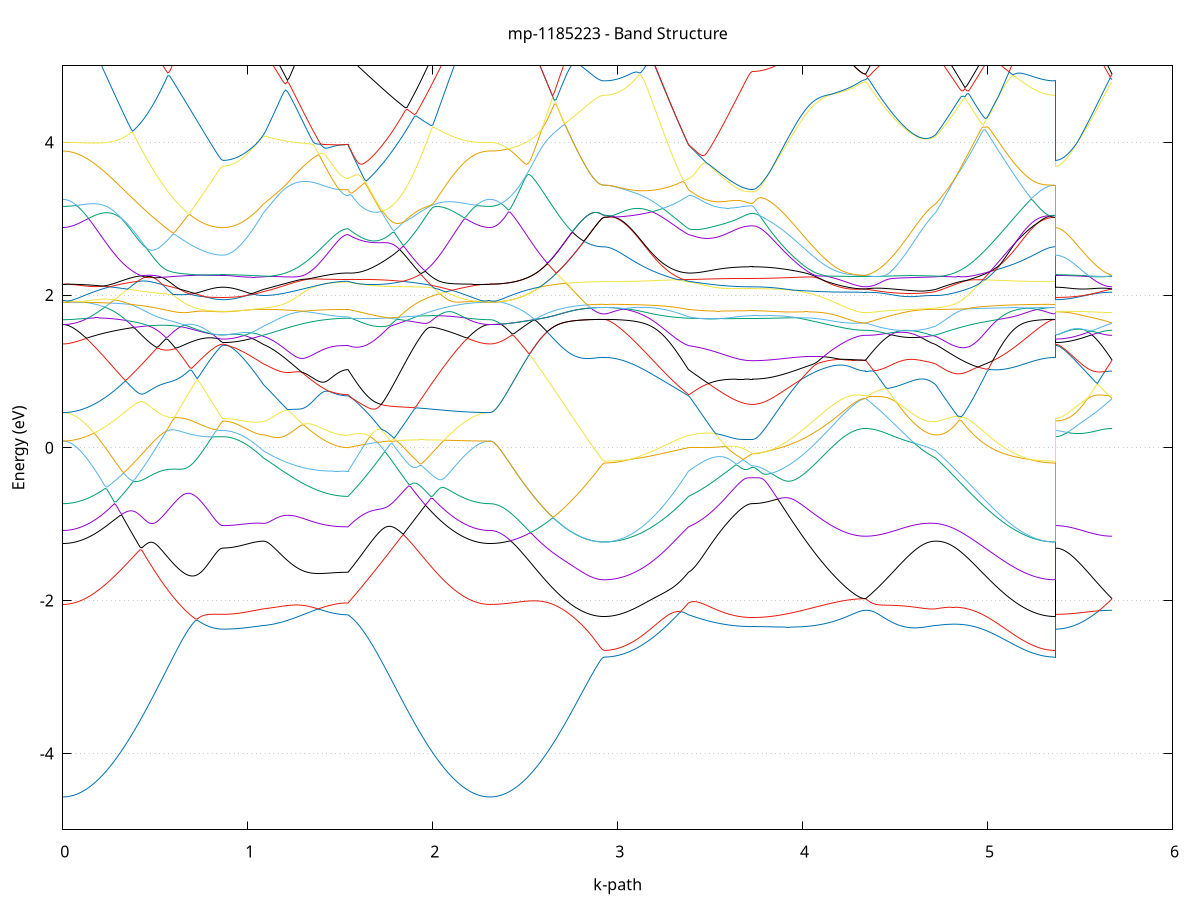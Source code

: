 set title 'mp-1185223 - Band Structure'
set xlabel 'k-path'
set ylabel 'Energy (eV)'
set grid y
set yrange [-5:5]
set terminal png size 800,600
set output 'mp-1185223_bands_gnuplot.png'
plot '-' using 1:2 with lines notitle, '-' using 1:2 with lines notitle, '-' using 1:2 with lines notitle, '-' using 1:2 with lines notitle, '-' using 1:2 with lines notitle, '-' using 1:2 with lines notitle, '-' using 1:2 with lines notitle, '-' using 1:2 with lines notitle, '-' using 1:2 with lines notitle, '-' using 1:2 with lines notitle, '-' using 1:2 with lines notitle, '-' using 1:2 with lines notitle, '-' using 1:2 with lines notitle, '-' using 1:2 with lines notitle, '-' using 1:2 with lines notitle, '-' using 1:2 with lines notitle, '-' using 1:2 with lines notitle, '-' using 1:2 with lines notitle, '-' using 1:2 with lines notitle, '-' using 1:2 with lines notitle, '-' using 1:2 with lines notitle, '-' using 1:2 with lines notitle, '-' using 1:2 with lines notitle, '-' using 1:2 with lines notitle, '-' using 1:2 with lines notitle, '-' using 1:2 with lines notitle, '-' using 1:2 with lines notitle, '-' using 1:2 with lines notitle, '-' using 1:2 with lines notitle, '-' using 1:2 with lines notitle, '-' using 1:2 with lines notitle, '-' using 1:2 with lines notitle, '-' using 1:2 with lines notitle, '-' using 1:2 with lines notitle, '-' using 1:2 with lines notitle, '-' using 1:2 with lines notitle, '-' using 1:2 with lines notitle, '-' using 1:2 with lines notitle, '-' using 1:2 with lines notitle, '-' using 1:2 with lines notitle, '-' using 1:2 with lines notitle, '-' using 1:2 with lines notitle, '-' using 1:2 with lines notitle, '-' using 1:2 with lines notitle, '-' using 1:2 with lines notitle, '-' using 1:2 with lines notitle, '-' using 1:2 with lines notitle, '-' using 1:2 with lines notitle
0.000000 -32.477183
0.009950 -32.477183
0.019901 -32.477183
0.029851 -32.477183
0.039801 -32.477183
0.049752 -32.477183
0.059702 -32.477183
0.069652 -32.477183
0.079603 -32.477183
0.089553 -32.477183
0.099503 -32.477183
0.109454 -32.477183
0.119404 -32.477183
0.129354 -32.477183
0.139305 -32.477183
0.149255 -32.477183
0.159206 -32.477183
0.169156 -32.477183
0.179106 -32.477183
0.189057 -32.477183
0.199007 -32.477183
0.208957 -32.477183
0.218908 -32.477183
0.228858 -32.477183
0.238808 -32.477183
0.248759 -32.477183
0.258709 -32.477183
0.268659 -32.477183
0.278610 -32.477083
0.288560 -32.477083
0.298510 -32.477083
0.308461 -32.477083
0.318411 -32.477083
0.328361 -32.477083
0.338312 -32.477083
0.348262 -32.477083
0.358212 -32.476983
0.368163 -32.476983
0.378113 -32.476983
0.388063 -32.476983
0.398014 -32.476983
0.407964 -32.476983
0.417915 -32.476883
0.427865 -32.476883
0.437815 -32.476883
0.447766 -32.476883
0.457716 -32.476783
0.467666 -32.476783
0.477617 -32.476783
0.487567 -32.476783
0.497517 -32.476683
0.507468 -32.476683
0.517418 -32.476683
0.527368 -32.476583
0.537319 -32.476583
0.547269 -32.476583
0.557219 -32.476583
0.567170 -32.476483
0.577120 -32.476483
0.587070 -32.476483
0.597021 -32.476383
0.606971 -32.476383
0.616921 -32.476383
0.626872 -32.476383
0.636822 -32.476283
0.646772 -32.476283
0.656723 -32.476183
0.666673 -32.476183
0.676623 -32.476183
0.686574 -32.476183
0.696524 -32.476183
0.706475 -32.476083
0.716425 -32.476083
0.726375 -32.476083
0.736326 -32.476083
0.746276 -32.475983
0.756226 -32.475983
0.766177 -32.475983
0.776127 -32.475983
0.786077 -32.475983
0.796028 -32.475983
0.805978 -32.475983
0.815928 -32.475883
0.825879 -32.475883
0.835829 -32.475883
0.845779 -32.475883
0.855730 -32.475883
0.865680 -32.475883
0.865680 -32.475883
0.875665 -32.475883
0.885649 -32.475883
0.895633 -32.475883
0.905618 -32.475883
0.915602 -32.475983
0.925587 -32.475983
0.935571 -32.475983
0.945556 -32.475983
0.955540 -32.475983
0.965525 -32.475983
0.975509 -32.476083
0.985494 -32.476083
0.995478 -32.476083
1.005462 -32.476183
1.015447 -32.476183
1.025431 -32.476183
1.035416 -32.476283
1.045400 -32.476283
1.055385 -32.476383
1.065369 -32.476383
1.075354 -32.476483
1.085338 -32.476483
1.085338 -32.476483
1.095269 -32.476583
1.105199 -32.476583
1.115130 -32.476583
1.125060 -32.476683
1.134991 -32.476683
1.144922 -32.476783
1.154852 -32.476783
1.164783 -32.476783
1.174713 -32.476883
1.184644 -32.476883
1.194574 -32.476983
1.204505 -32.476983
1.214436 -32.476983
1.224366 -32.477083
1.234297 -32.477083
1.244227 -32.477183
1.254158 -32.477183
1.264088 -32.477283
1.274019 -32.477283
1.283950 -32.477283
1.293880 -32.477383
1.303811 -32.477383
1.313741 -32.477483
1.323672 -32.477483
1.333602 -32.477483
1.343533 -32.477583
1.353464 -32.477583
1.363394 -32.477583
1.373325 -32.477683
1.383255 -32.477683
1.393186 -32.477683
1.403117 -32.477783
1.413047 -32.477783
1.422978 -32.477783
1.432908 -32.477783
1.442839 -32.477883
1.452769 -32.477883
1.462700 -32.477883
1.472631 -32.477883
1.482561 -32.477883
1.492492 -32.477883
1.502422 -32.477983
1.512353 -32.477983
1.522283 -32.477983
1.532214 -32.477983
1.542145 -32.477983
1.542145 -32.477983
1.552112 -32.477883
1.562078 -32.477883
1.572045 -32.477883
1.582012 -32.477883
1.591979 -32.477783
1.601946 -32.477783
1.611913 -32.477783
1.621880 -32.477783
1.631847 -32.477783
1.641813 -32.477683
1.651780 -32.477683
1.661747 -32.477683
1.671714 -32.477683
1.681681 -32.477583
1.691648 -32.477583
1.701615 -32.477583
1.711582 -32.477583
1.721549 -32.477583
1.731515 -32.477583
1.741482 -32.477483
1.751449 -32.477483
1.761416 -32.477483
1.771383 -32.477483
1.781350 -32.477483
1.791317 -32.477383
1.801284 -32.477383
1.811250 -32.477383
1.821217 -32.477383
1.831184 -32.477383
1.841151 -32.477383
1.851118 -32.477383
1.861085 -32.477383
1.871052 -32.477383
1.881019 -32.477283
1.890985 -32.477283
1.900952 -32.477283
1.910919 -32.477283
1.920886 -32.477283
1.930853 -32.477283
1.940820 -32.477283
1.950787 -32.477283
1.960754 -32.477083
1.970721 -32.477283
1.980687 -32.477283
1.990654 -32.477283
2.000621 -32.477283
2.010588 -32.477183
2.020555 -32.477183
2.030522 -32.477183
2.040489 -32.477183
2.050456 -32.477183
2.060422 -32.477183
2.070389 -32.477183
2.080356 -32.477183
2.090323 -32.477183
2.100290 -32.477183
2.110257 -32.477183
2.120224 -32.477183
2.130191 -32.477183
2.140158 -32.477183
2.150124 -32.477183
2.160091 -32.477183
2.170058 -32.477183
2.180025 -32.477183
2.189992 -32.477183
2.199959 -32.477183
2.209926 -32.477183
2.219893 -32.477183
2.229859 -32.477183
2.239826 -32.477183
2.249793 -32.477183
2.259760 -32.477183
2.269727 -32.477183
2.279694 -32.477183
2.289661 -32.477183
2.299628 -32.477183
2.309595 -32.477183
2.309595 -32.477183
2.319541 -32.477183
2.329488 -32.477183
2.339434 -32.477183
2.349381 -32.477183
2.359328 -32.477183
2.369274 -32.477183
2.379221 -32.477183
2.389167 -32.477283
2.399114 -32.477283
2.409061 -32.477283
2.419007 -32.477283
2.428954 -32.477383
2.438901 -32.477383
2.448847 -32.477383
2.458794 -32.477383
2.468740 -32.477383
2.478687 -32.477483
2.488634 -32.477483
2.498580 -32.477483
2.508527 -32.477583
2.518474 -32.477583
2.528420 -32.477583
2.538367 -32.477683
2.548313 -32.477683
2.558260 -32.477683
2.568207 -32.477783
2.578153 -32.477783
2.588100 -32.477883
2.598047 -32.477883
2.607993 -32.477883
2.617940 -32.477983
2.627886 -32.477983
2.637833 -32.478083
2.647780 -32.478083
2.657726 -32.478083
2.667673 -32.478183
2.677619 -32.478183
2.687566 -32.478183
2.697513 -32.478283
2.707459 -32.478283
2.717406 -32.478283
2.727353 -32.478383
2.737299 -32.478383
2.747246 -32.478383
2.757192 -32.478483
2.767139 -32.478483
2.777086 -32.478483
2.787032 -32.478483
2.796979 -32.478583
2.806926 -32.478583
2.816872 -32.478583
2.826819 -32.478583
2.836765 -32.478583
2.846712 -32.478683
2.856659 -32.478683
2.866605 -32.478683
2.876552 -32.478683
2.886499 -32.478683
2.896445 -32.478683
2.906392 -32.478683
2.916338 -32.478683
2.926285 -32.478683
2.926285 -32.478683
2.936216 -32.478683
2.946146 -32.478683
2.956077 -32.478683
2.966007 -32.478683
2.975938 -32.478683
2.985868 -32.478683
2.995799 -32.478683
3.005730 -32.478683
3.015660 -32.478683
3.025591 -32.478683
3.035521 -32.478683
3.045452 -32.478683
3.055382 -32.478583
3.065313 -32.478583
3.075244 -32.478583
3.085174 -32.478583
3.095105 -32.478583
3.105035 -32.478583
3.114966 -32.478583
3.124897 -32.478483
3.134827 -32.478483
3.144758 -32.478483
3.154688 -32.478483
3.164619 -32.478483
3.174549 -32.478483
3.184480 -32.478383
3.194411 -32.478383
3.204341 -32.478383
3.214272 -32.478383
3.224202 -32.478383
3.234133 -32.478283
3.244063 -32.478283
3.253994 -32.478283
3.263925 -32.478283
3.273855 -32.478183
3.283786 -32.478183
3.293716 -32.478183
3.303647 -32.478183
3.313577 -32.478083
3.323508 -32.478083
3.333439 -32.478083
3.343369 -32.478083
3.353300 -32.478083
3.363230 -32.477983
3.373161 -32.477983
3.383092 -32.477983
3.383092 -32.477983
3.392956 -32.477983
3.402820 -32.477883
3.412685 -32.477883
3.422549 -32.477883
3.432414 -32.477883
3.442278 -32.477883
3.452143 -32.477883
3.462007 -32.477883
3.471872 -32.477883
3.481736 -32.477783
3.491601 -32.477783
3.501465 -32.477783
3.511329 -32.477783
3.521194 -32.477783
3.531058 -32.477783
3.540923 -32.477783
3.550787 -32.477683
3.560652 -32.477683
3.570516 -32.477683
3.580381 -32.477683
3.590245 -32.477683
3.600110 -32.477683
3.609974 -32.477683
3.619838 -32.477683
3.629703 -32.477683
3.639567 -32.477683
3.649432 -32.477583
3.659296 -32.477583
3.669161 -32.477583
3.679025 -32.477583
3.688890 -32.477583
3.698754 -32.477583
3.708618 -32.477583
3.718483 -32.477583
3.728347 -32.477583
3.728347 -32.477583
3.738220 -32.477583
3.748093 -32.477583
3.757966 -32.477583
3.767840 -32.477583
3.777713 -32.477583
3.787586 -32.477583
3.797459 -32.477583
3.807332 -32.477583
3.817205 -32.477483
3.827078 -32.477483
3.836951 -32.477483
3.846824 -32.477483
3.856697 -32.477383
3.866570 -32.477383
3.876443 -32.477383
3.886316 -32.477383
3.896189 -32.477283
3.906062 -32.477283
3.915935 -32.477283
3.925808 -32.477183
3.935681 -32.477183
3.945554 -32.477083
3.955427 -32.477083
3.965300 -32.477083
3.975173 -32.476983
3.985046 -32.476983
3.994919 -32.476883
4.004792 -32.476883
4.014665 -32.476783
4.024538 -32.476783
4.034412 -32.476783
4.044285 -32.476683
4.054158 -32.476683
4.064031 -32.476583
4.073904 -32.476583
4.083777 -32.476583
4.093650 -32.476483
4.103523 -32.476483
4.113396 -32.476383
4.123269 -32.476383
4.133142 -32.476383
4.143015 -32.476283
4.152888 -32.476283
4.162761 -32.476283
4.172634 -32.476183
4.182507 -32.476183
4.192380 -32.476183
4.202253 -32.476083
4.212126 -32.476083
4.221999 -32.476083
4.231872 -32.476083
4.241745 -32.475983
4.251618 -32.475983
4.261491 -32.475983
4.271364 -32.475983
4.281237 -32.475983
4.291110 -32.475883
4.300983 -32.475883
4.310857 -32.475883
4.320730 -32.475883
4.330603 -32.475883
4.340476 -32.475883
4.340476 -32.475883
4.350438 -32.475883
4.360401 -32.475883
4.370364 -32.475883
4.380327 -32.475883
4.390289 -32.475883
4.400252 -32.475883
4.410215 -32.475883
4.420178 -32.475883
4.430140 -32.475983
4.440103 -32.475983
4.450066 -32.475983
4.460029 -32.475983
4.469991 -32.475983
4.479954 -32.475983
4.489917 -32.475983
4.499880 -32.475983
4.509842 -32.475983
4.519805 -32.476083
4.529768 -32.475983
4.539731 -32.476083
4.549694 -32.476083
4.559656 -32.476083
4.569619 -32.476083
4.579582 -32.476183
4.589545 -32.476183
4.599507 -32.476183
4.609470 -32.476183
4.619433 -32.476283
4.629396 -32.476283
4.639358 -32.476283
4.649321 -32.476283
4.659284 -32.476283
4.669247 -32.476383
4.679209 -32.476383
4.689172 -32.476383
4.699135 -32.476483
4.709098 -32.476483
4.719060 -32.476483
4.719060 -32.476483
4.728999 -32.476583
4.738938 -32.476583
4.748877 -32.476683
4.758816 -32.476683
4.768754 -32.476783
4.778693 -32.476783
4.788632 -32.476883
4.798571 -32.476883
4.808510 -32.476983
4.818448 -32.476983
4.828387 -32.477083
4.838326 -32.477183
4.848265 -32.477183
4.858204 -32.477283
4.868142 -32.477283
4.878081 -32.477383
4.888020 -32.477383
4.897959 -32.477483
4.907898 -32.477483
4.917836 -32.477583
4.927775 -32.477583
4.937714 -32.477683
4.947653 -32.477683
4.957592 -32.477783
4.967530 -32.477783
4.977469 -32.477883
4.987408 -32.477883
4.997347 -32.477983
5.007286 -32.477983
5.017224 -32.477983
5.027163 -32.478083
5.037102 -32.478083
5.047041 -32.478183
5.056980 -32.478183
5.066918 -32.478183
5.076857 -32.478283
5.086796 -32.478283
5.096735 -32.478283
5.106674 -32.478383
5.116612 -32.478383
5.126551 -32.478383
5.136490 -32.478483
5.146429 -32.478483
5.156368 -32.478483
5.166306 -32.478483
5.176245 -32.478483
5.186184 -32.478583
5.196123 -32.478583
5.206062 -32.478583
5.216000 -32.478583
5.225939 -32.478583
5.235878 -32.478583
5.245817 -32.478683
5.255756 -32.478683
5.265694 -32.478683
5.275633 -32.478683
5.285572 -32.478683
5.295511 -32.478683
5.305450 -32.478683
5.315388 -32.478683
5.325327 -32.478683
5.335266 -32.478683
5.345205 -32.478683
5.355144 -32.478683
5.365082 -32.478683
5.365082 -32.475883
5.375029 -32.475883
5.384976 -32.475883
5.394922 -32.475883
5.404869 -32.475883
5.414816 -32.475883
5.424762 -32.475883
5.434709 -32.475883
5.444655 -32.475883
5.454602 -32.475883
5.464549 -32.475883
5.474495 -32.475883
5.484442 -32.475883
5.494388 -32.475883
5.504335 -32.475883
5.514282 -32.475883
5.524228 -32.475883
5.534175 -32.475883
5.544122 -32.475883
5.554068 -32.475883
5.564015 -32.475883
5.573961 -32.475883
5.583908 -32.475883
5.593855 -32.475883
5.603801 -32.475883
5.613748 -32.475883
5.623695 -32.475883
5.633641 -32.475883
5.643588 -32.475883
5.653534 -32.475883
5.663481 -32.475883
5.673428 -32.475883
e
0.000000 -22.849183
0.009950 -22.849183
0.019901 -22.849183
0.029851 -22.849183
0.039801 -22.849183
0.049752 -22.849183
0.059702 -22.849183
0.069652 -22.849083
0.079603 -22.849083
0.089553 -22.849083
0.099503 -22.849083
0.109454 -22.849083
0.119404 -22.849083
0.129354 -22.849183
0.139305 -22.849183
0.149255 -22.849283
0.159206 -22.849383
0.169156 -22.849583
0.179106 -22.849783
0.189057 -22.849983
0.199007 -22.850183
0.208957 -22.850483
0.218908 -22.850783
0.228858 -22.851183
0.238808 -22.851683
0.248759 -22.852183
0.258709 -22.852683
0.268659 -22.853283
0.278610 -22.853883
0.288560 -22.854583
0.298510 -22.855383
0.308461 -22.856183
0.318411 -22.856983
0.328361 -22.857883
0.338312 -22.858883
0.348262 -22.859883
0.358212 -22.860883
0.368163 -22.861983
0.378113 -22.863083
0.388063 -22.864283
0.398014 -22.865483
0.407964 -22.866683
0.417915 -22.867883
0.427865 -22.869183
0.437815 -22.870483
0.447766 -22.871783
0.457716 -22.873083
0.467666 -22.874383
0.477617 -22.875683
0.487567 -22.877083
0.497517 -22.878383
0.507468 -22.879683
0.517418 -22.881083
0.527368 -22.882383
0.537319 -22.883683
0.547269 -22.884983
0.557219 -22.886283
0.567170 -22.887583
0.577120 -22.888783
0.587070 -22.889983
0.597021 -22.891283
0.606971 -22.892383
0.616921 -22.893583
0.626872 -22.894683
0.636822 -22.895783
0.646772 -22.896883
0.656723 -22.897883
0.666673 -22.898883
0.676623 -22.899783
0.686574 -22.900683
0.696524 -22.901583
0.706475 -22.902383
0.716425 -22.903183
0.726375 -22.903883
0.736326 -22.904583
0.746276 -22.905283
0.756226 -22.905783
0.766177 -22.906383
0.776127 -22.906883
0.786077 -22.907283
0.796028 -22.907683
0.805978 -22.908083
0.815928 -22.908383
0.825879 -22.908583
0.835829 -22.908783
0.845779 -22.908883
0.855730 -22.908983
0.865680 -22.908983
0.865680 -22.908983
0.875665 -22.908883
0.885649 -22.908583
0.895633 -22.908083
0.905618 -22.907383
0.915602 -22.906383
0.925587 -22.905283
0.935571 -22.903983
0.945556 -22.902383
0.955540 -22.900683
0.965525 -22.898783
0.975509 -22.896583
0.985494 -22.894283
0.995478 -22.891783
1.005462 -22.889083
1.015447 -22.886183
1.025431 -22.883083
1.035416 -22.879883
1.045400 -22.876483
1.055385 -22.872883
1.065369 -22.869183
1.075354 -22.865283
1.085338 -22.861183
1.085338 -22.861183
1.095269 -22.858283
1.105199 -22.855283
1.115130 -22.852083
1.125060 -22.848883
1.134991 -22.845583
1.144922 -22.842183
1.154852 -22.838783
1.164783 -22.838283
1.174713 -22.837783
1.184644 -22.837283
1.194574 -22.836583
1.204505 -22.835883
1.214436 -22.835083
1.224366 -22.834183
1.234297 -22.833283
1.244227 -22.832283
1.254158 -22.831183
1.264088 -22.829983
1.274019 -22.828783
1.283950 -22.827483
1.293880 -22.826183
1.303811 -22.824783
1.313741 -22.823283
1.323672 -22.821683
1.333602 -22.820083
1.343533 -22.818383
1.353464 -22.816683
1.363394 -22.814883
1.373325 -22.813083
1.383255 -22.811183
1.393186 -22.809283
1.403117 -22.807283
1.413047 -22.805283
1.422978 -22.803183
1.432908 -22.801083
1.442839 -22.798983
1.452769 -22.796783
1.462700 -22.794583
1.472631 -22.792483
1.482561 -22.790283
1.492492 -22.788083
1.502422 -22.785983
1.512353 -22.783983
1.522283 -22.782283
1.532214 -22.780883
1.542145 -22.780383
1.542145 -22.780383
1.552112 -22.779383
1.562078 -22.778483
1.572045 -22.777683
1.582012 -22.776883
1.591979 -22.776183
1.601946 -22.775483
1.611913 -22.774783
1.621880 -22.774183
1.631847 -22.773583
1.641813 -22.772983
1.651780 -22.772383
1.661747 -22.771783
1.671714 -22.771183
1.681681 -22.772383
1.691648 -22.775483
1.701615 -22.778483
1.711582 -22.781483
1.721549 -22.784383
1.731515 -22.787283
1.741482 -22.790083
1.751449 -22.792783
1.761416 -22.795483
1.771383 -22.797983
1.781350 -22.800583
1.791317 -22.802983
1.801284 -22.805383
1.811250 -22.807783
1.821217 -22.809983
1.831184 -22.812183
1.841151 -22.814383
1.851118 -22.816383
1.861085 -22.818383
1.871052 -22.820283
1.881019 -22.822183
1.890985 -22.823883
1.900952 -22.825583
1.910919 -22.827283
1.920886 -22.828783
1.930853 -22.830283
1.940820 -22.831783
1.950787 -22.833083
1.960754 -22.834383
1.970721 -22.835583
1.980687 -22.836783
1.990654 -22.837883
2.000621 -22.838883
2.010588 -22.839883
2.020555 -22.840783
2.030522 -22.841683
2.040489 -22.842483
2.050456 -22.843183
2.060422 -22.843883
2.070389 -22.844483
2.080356 -22.845083
2.090323 -22.845583
2.100290 -22.846083
2.110257 -22.846483
2.120224 -22.846883
2.130191 -22.847283
2.140158 -22.847583
2.150124 -22.847783
2.160091 -22.848083
2.170058 -22.848283
2.180025 -22.848483
2.189992 -22.848583
2.199959 -22.848683
2.209926 -22.848883
2.219893 -22.848883
2.229859 -22.848983
2.239826 -22.849083
2.249793 -22.849083
2.259760 -22.849183
2.269727 -22.849183
2.279694 -22.849183
2.289661 -22.849183
2.299628 -22.849183
2.309595 -22.849183
2.309595 -22.849183
2.319541 -22.849183
2.329488 -22.848983
2.339434 -22.848583
2.349381 -22.848183
2.359328 -22.847583
2.369274 -22.846783
2.379221 -22.845983
2.389167 -22.844983
2.399114 -22.843883
2.409061 -22.842583
2.419007 -22.841283
2.428954 -22.839783
2.438901 -22.838083
2.448847 -22.836383
2.458794 -22.834483
2.468740 -22.832483
2.478687 -22.830383
2.488634 -22.828083
2.498580 -22.825783
2.508527 -22.823283
2.518474 -22.820683
2.528420 -22.817983
2.538367 -22.815183
2.548313 -22.812183
2.558260 -22.809183
2.568207 -22.806083
2.578153 -22.803983
2.588100 -22.806083
2.598047 -22.808283
2.607993 -22.810383
2.617940 -22.812383
2.627886 -22.814383
2.637833 -22.816383
2.647780 -22.818283
2.657726 -22.820183
2.667673 -22.821983
2.677619 -22.823683
2.687566 -22.825383
2.697513 -22.827083
2.707459 -22.828683
2.717406 -22.830183
2.727353 -22.831683
2.737299 -22.833083
2.747246 -22.834383
2.757192 -22.835683
2.767139 -22.836883
2.777086 -22.838083
2.787032 -22.839083
2.796979 -22.840083
2.806926 -22.841083
2.816872 -22.841883
2.826819 -22.842683
2.836765 -22.843383
2.846712 -22.844083
2.856659 -22.844583
2.866605 -22.845083
2.876552 -22.845483
2.886499 -22.845883
2.896445 -22.846083
2.906392 -22.846283
2.916338 -22.846383
2.926285 -22.846483
2.926285 -22.846483
2.936216 -22.846383
2.946146 -22.846283
2.956077 -22.846083
2.966007 -22.845783
2.975938 -22.845383
2.985868 -22.844983
2.995799 -22.844383
3.005730 -22.843783
3.015660 -22.843083
3.025591 -22.842283
3.035521 -22.841383
3.045452 -22.840383
3.055382 -22.839383
3.065313 -22.838283
3.075244 -22.837083
3.085174 -22.835783
3.095105 -22.834483
3.105035 -22.832983
3.114966 -22.831483
3.124897 -22.829983
3.134827 -22.828283
3.144758 -22.826583
3.154688 -22.824883
3.164619 -22.822983
3.174549 -22.821083
3.184480 -22.819183
3.194411 -22.817083
3.204341 -22.815083
3.214272 -22.812883
3.224202 -22.810683
3.234133 -22.808483
3.244063 -22.806183
3.253994 -22.803883
3.263925 -22.801483
3.273855 -22.799083
3.283786 -22.796583
3.293716 -22.794083
3.303647 -22.791483
3.313577 -22.789583
3.323508 -22.788083
3.333439 -22.786583
3.343369 -22.785183
3.353300 -22.783783
3.363230 -22.782583
3.373161 -22.781483
3.383092 -22.780383
3.383092 -22.780383
3.392956 -22.779983
3.402820 -22.779683
3.412685 -22.779383
3.422549 -22.779283
3.432414 -22.779183
3.442278 -22.779383
3.452143 -22.779683
3.462007 -22.780083
3.471872 -22.780683
3.481736 -22.781483
3.491601 -22.782483
3.501465 -22.783483
3.511329 -22.784683
3.521194 -22.785983
3.531058 -22.787283
3.540923 -22.788683
3.550787 -22.789983
3.560652 -22.791383
3.570516 -22.792783
3.580381 -22.794083
3.590245 -22.795383
3.600110 -22.796583
3.609974 -22.797783
3.619838 -22.798883
3.629703 -22.799883
3.639567 -22.800783
3.649432 -22.801583
3.659296 -22.802383
3.669161 -22.803083
3.679025 -22.803583
3.688890 -22.804083
3.698754 -22.804383
3.708618 -22.804683
3.718483 -22.804783
3.728347 -22.804883
3.728347 -22.804883
3.738220 -22.804883
3.748093 -22.805083
3.757966 -22.805183
3.767840 -22.805483
3.777713 -22.805883
3.787586 -22.806283
3.797459 -22.806883
3.807332 -22.807483
3.817205 -22.808183
3.827078 -22.809083
3.836951 -22.809983
3.846824 -22.811083
3.856697 -22.812283
3.866570 -22.813583
3.876443 -22.815083
3.886316 -22.816683
3.896189 -22.818383
3.906062 -22.820183
3.915935 -22.822183
3.925808 -22.824283
3.935681 -22.826483
3.945554 -22.828783
3.955427 -22.831183
3.965300 -22.833683
3.975173 -22.836183
3.985046 -22.838783
3.994919 -22.841383
4.004792 -22.844083
4.014665 -22.846783
4.024538 -22.849483
4.034412 -22.852183
4.044285 -22.854783
4.054158 -22.857483
4.064031 -22.860083
4.073904 -22.862583
4.083777 -22.865183
4.093650 -22.867583
4.103523 -22.870083
4.113396 -22.872383
4.123269 -22.874683
4.133142 -22.876883
4.143015 -22.878983
4.152888 -22.881083
4.162761 -22.882983
4.172634 -22.884883
4.182507 -22.886683
4.192380 -22.888283
4.202253 -22.889883
4.212126 -22.891383
4.221999 -22.892783
4.231872 -22.894083
4.241745 -22.895183
4.251618 -22.896283
4.261491 -22.897183
4.271364 -22.898083
4.281237 -22.898783
4.291110 -22.899383
4.300983 -22.899983
4.310857 -22.900383
4.320730 -22.900583
4.330603 -22.900783
4.340476 -22.900883
4.340476 -22.900883
4.350438 -22.900883
4.360401 -22.900783
4.370364 -22.900783
4.380327 -22.900783
4.390289 -22.900683
4.400252 -22.900583
4.410215 -22.900383
4.420178 -22.900283
4.430140 -22.899983
4.440103 -22.899783
4.450066 -22.899383
4.460029 -22.898983
4.469991 -22.898583
4.479954 -22.898083
4.489917 -22.897483
4.499880 -22.896883
4.509842 -22.896083
4.519805 -22.895283
4.529768 -22.894383
4.539731 -22.893383
4.549694 -22.892383
4.559656 -22.891183
4.569619 -22.889983
4.579582 -22.888583
4.589545 -22.887183
4.599507 -22.885683
4.609470 -22.884083
4.619433 -22.882383
4.629396 -22.880583
4.639358 -22.878683
4.649321 -22.876783
4.659284 -22.874783
4.669247 -22.872583
4.679209 -22.870483
4.689172 -22.868183
4.699135 -22.865883
4.709098 -22.863583
4.719060 -22.861183
4.719060 -22.861183
4.728999 -22.857083
4.738938 -22.852683
4.748877 -22.848283
4.758816 -22.843683
4.768754 -22.840283
4.778693 -22.840383
4.788632 -22.840383
4.798571 -22.840483
4.808510 -22.840583
4.818448 -22.840583
4.828387 -22.840683
4.838326 -22.840783
4.848265 -22.840783
4.858204 -22.840883
4.868142 -22.840983
4.878081 -22.840983
4.888020 -22.841083
4.897959 -22.841183
4.907898 -22.841283
4.917836 -22.841383
4.927775 -22.841483
4.937714 -22.841583
4.947653 -22.841683
4.957592 -22.841783
4.967530 -22.841883
4.977469 -22.841983
4.987408 -22.842183
4.997347 -22.842283
5.007286 -22.842383
5.017224 -22.842483
5.027163 -22.842683
5.037102 -22.842783
5.047041 -22.842983
5.056980 -22.843083
5.066918 -22.843283
5.076857 -22.843383
5.086796 -22.843583
5.096735 -22.843683
5.106674 -22.843883
5.116612 -22.843983
5.126551 -22.844183
5.136490 -22.844283
5.146429 -22.844483
5.156368 -22.844583
5.166306 -22.844783
5.176245 -22.844883
5.186184 -22.845083
5.196123 -22.845183
5.206062 -22.845283
5.216000 -22.845483
5.225939 -22.845583
5.235878 -22.845683
5.245817 -22.845783
5.255756 -22.845883
5.265694 -22.845983
5.275633 -22.846083
5.285572 -22.846183
5.295511 -22.846183
5.305450 -22.846283
5.315388 -22.846383
5.325327 -22.846383
5.335266 -22.846383
5.345205 -22.846483
5.355144 -22.846483
5.365082 -22.846483
5.365082 -22.908983
5.375029 -22.908983
5.384976 -22.908883
5.394922 -22.908883
5.404869 -22.908683
5.414816 -22.908583
5.424762 -22.908383
5.434709 -22.908083
5.444655 -22.907883
5.454602 -22.907583
5.464549 -22.907183
5.474495 -22.906883
5.484442 -22.906483
5.494388 -22.906183
5.504335 -22.905783
5.514282 -22.905383
5.524228 -22.904883
5.534175 -22.904483
5.544122 -22.904083
5.554068 -22.903683
5.564015 -22.903283
5.573961 -22.902883
5.583908 -22.902583
5.593855 -22.902183
5.603801 -22.901883
5.613748 -22.901683
5.623695 -22.901383
5.633641 -22.901183
5.643588 -22.901083
5.653534 -22.900983
5.663481 -22.900883
5.673428 -22.900883
e
0.000000 -22.756383
0.009950 -22.756383
0.019901 -22.756383
0.029851 -22.756383
0.039801 -22.756383
0.049752 -22.756283
0.059702 -22.756283
0.069652 -22.756183
0.079603 -22.756183
0.089553 -22.756083
0.099503 -22.755983
0.109454 -22.755883
0.119404 -22.755683
0.129354 -22.755483
0.139305 -22.755283
0.149255 -22.754983
0.159206 -22.754683
0.169156 -22.754383
0.179106 -22.753983
0.189057 -22.753483
0.199007 -22.752983
0.208957 -22.752383
0.218908 -22.751783
0.228858 -22.751083
0.238808 -22.750283
0.248759 -22.749383
0.258709 -22.748483
0.268659 -22.747483
0.278610 -22.746383
0.288560 -22.745183
0.298510 -22.743883
0.308461 -22.742583
0.318411 -22.741183
0.328361 -22.744183
0.338312 -22.747183
0.348262 -22.750083
0.358212 -22.752983
0.368163 -22.755883
0.378113 -22.758783
0.388063 -22.761583
0.398014 -22.764483
0.407964 -22.767183
0.417915 -22.769983
0.427865 -22.772683
0.437815 -22.775383
0.447766 -22.778083
0.457716 -22.780683
0.467666 -22.783283
0.477617 -22.785783
0.487567 -22.788283
0.497517 -22.790683
0.507468 -22.793083
0.517418 -22.795483
0.527368 -22.797783
0.537319 -22.799983
0.547269 -22.802183
0.557219 -22.804383
0.567170 -22.806483
0.577120 -22.808483
0.587070 -22.810483
0.597021 -22.812383
0.606971 -22.814283
0.616921 -22.816083
0.626872 -22.817783
0.636822 -22.819483
0.646772 -22.821083
0.656723 -22.822583
0.666673 -22.824083
0.676623 -22.825483
0.686574 -22.826883
0.696524 -22.828183
0.706475 -22.829383
0.716425 -22.830483
0.726375 -22.831583
0.736326 -22.832583
0.746276 -22.833483
0.756226 -22.834383
0.766177 -22.835183
0.776127 -22.835883
0.786077 -22.836483
0.796028 -22.837083
0.805978 -22.837583
0.815928 -22.837983
0.825879 -22.838283
0.835829 -22.838583
0.845779 -22.838783
0.855730 -22.838883
0.865680 -22.838883
0.865680 -22.838883
0.875665 -22.838883
0.885649 -22.838883
0.895633 -22.838883
0.905618 -22.838983
0.915602 -22.838983
0.925587 -22.838983
0.935571 -22.839083
0.945556 -22.839083
0.955540 -22.839183
0.965525 -22.839183
0.975509 -22.839283
0.985494 -22.839383
0.995478 -22.839383
1.005462 -22.839483
1.015447 -22.839583
1.025431 -22.839583
1.035416 -22.839683
1.045400 -22.839683
1.055385 -22.839783
1.065369 -22.839883
1.075354 -22.839883
1.085338 -22.839983
1.085338 -22.839983
1.095269 -22.839983
1.105199 -22.839983
1.115130 -22.839883
1.125060 -22.839683
1.134991 -22.839483
1.144922 -22.839183
1.154852 -22.838783
1.164783 -22.835283
1.174713 -22.831683
1.184644 -22.828083
1.194574 -22.824383
1.204505 -22.820583
1.214436 -22.816783
1.224366 -22.812983
1.234297 -22.809083
1.244227 -22.805183
1.254158 -22.801283
1.264088 -22.797383
1.274019 -22.793483
1.283950 -22.789583
1.293880 -22.785683
1.303811 -22.781783
1.313741 -22.777883
1.323672 -22.774083
1.333602 -22.770283
1.343533 -22.766583
1.353464 -22.762983
1.363394 -22.759483
1.373325 -22.756083
1.383255 -22.752783
1.393186 -22.749583
1.403117 -22.746483
1.413047 -22.747883
1.422978 -22.749483
1.432908 -22.751183
1.442839 -22.752883
1.452769 -22.754783
1.462700 -22.756683
1.472631 -22.758683
1.482561 -22.760783
1.492492 -22.762783
1.502422 -22.764783
1.512353 -22.766783
1.522283 -22.768483
1.532214 -22.769783
1.542145 -22.770283
1.542145 -22.770283
1.552112 -22.767583
1.562078 -22.764783
1.572045 -22.762083
1.582012 -22.759283
1.591979 -22.756583
1.601946 -22.753783
1.611913 -22.751083
1.621880 -22.752783
1.631847 -22.756183
1.641813 -22.759483
1.651780 -22.762783
1.661747 -22.766083
1.671714 -22.769283
1.681681 -22.770583
1.691648 -22.769983
1.701615 -22.769283
1.711582 -22.768583
1.721549 -22.767883
1.731515 -22.767183
1.741482 -22.766383
1.751449 -22.765483
1.761416 -22.764683
1.771383 -22.763683
1.781350 -22.762783
1.791317 -22.761783
1.801284 -22.760683
1.811250 -22.759583
1.821217 -22.758383
1.831184 -22.757083
1.841151 -22.755783
1.851118 -22.754483
1.861085 -22.753083
1.871052 -22.751583
1.881019 -22.750083
1.890985 -22.748483
1.900952 -22.746883
1.910919 -22.745183
1.920886 -22.743383
1.930853 -22.741583
1.940820 -22.739783
1.950787 -22.737883
1.960754 -22.735883
1.970721 -22.733883
1.980687 -22.731783
1.990654 -22.729683
2.000621 -22.727483
2.010588 -22.725283
2.020555 -22.723083
2.030522 -22.721383
2.040489 -22.723783
2.050456 -22.725983
2.060422 -22.728283
2.070389 -22.730383
2.080356 -22.732483
2.090323 -22.734483
2.100290 -22.736383
2.110257 -22.738183
2.120224 -22.739883
2.130191 -22.741583
2.140158 -22.743183
2.150124 -22.744683
2.160091 -22.746083
2.170058 -22.747383
2.180025 -22.748583
2.189992 -22.749783
2.199959 -22.750783
2.209926 -22.751783
2.219893 -22.752683
2.229859 -22.753383
2.239826 -22.754083
2.249793 -22.754683
2.259760 -22.755183
2.269727 -22.755683
2.279694 -22.755983
2.289661 -22.756183
2.299628 -22.756383
2.309595 -22.756383
2.309595 -22.756383
2.319541 -22.756483
2.329488 -22.756883
2.339434 -22.757483
2.349381 -22.758283
2.359328 -22.759283
2.369274 -22.760383
2.379221 -22.761783
2.389167 -22.763283
2.399114 -22.764983
2.409061 -22.766783
2.419007 -22.768683
2.428954 -22.770583
2.438901 -22.772683
2.448847 -22.774783
2.458794 -22.776983
2.468740 -22.779183
2.478687 -22.781383
2.488634 -22.783683
2.498580 -22.785983
2.508527 -22.788183
2.518474 -22.790483
2.528420 -22.792783
2.538367 -22.795083
2.548313 -22.797283
2.558260 -22.799583
2.568207 -22.801783
2.578153 -22.803983
2.588100 -22.806083
2.598047 -22.808283
2.607993 -22.810383
2.617940 -22.812383
2.627886 -22.814383
2.637833 -22.816383
2.647780 -22.818283
2.657726 -22.820183
2.667673 -22.821983
2.677619 -22.823683
2.687566 -22.825383
2.697513 -22.827083
2.707459 -22.828683
2.717406 -22.830183
2.727353 -22.831683
2.737299 -22.833083
2.747246 -22.834383
2.757192 -22.835683
2.767139 -22.836883
2.777086 -22.838083
2.787032 -22.839083
2.796979 -22.840083
2.806926 -22.841083
2.816872 -22.841883
2.826819 -22.842683
2.836765 -22.843383
2.846712 -22.844083
2.856659 -22.844583
2.866605 -22.845083
2.876552 -22.845483
2.886499 -22.845883
2.896445 -22.846083
2.906392 -22.846283
2.916338 -22.846383
2.926285 -22.846483
2.926285 -22.846483
2.936216 -22.846383
2.946146 -22.846283
2.956077 -22.845983
2.966007 -22.845683
2.975938 -22.845183
2.985868 -22.844583
2.995799 -22.843983
3.005730 -22.843183
3.015660 -22.842283
3.025591 -22.841383
3.035521 -22.840283
3.045452 -22.839183
3.055382 -22.837883
3.065313 -22.836583
3.075244 -22.835183
3.085174 -22.833683
3.095105 -22.832183
3.105035 -22.830483
3.114966 -22.828783
3.124897 -22.826983
3.134827 -22.825183
3.144758 -22.823283
3.154688 -22.821383
3.164619 -22.819383
3.174549 -22.817283
3.184480 -22.815283
3.194411 -22.813183
3.204341 -22.811083
3.214272 -22.808983
3.224202 -22.806883
3.234133 -22.804783
3.244063 -22.802783
3.253994 -22.800683
3.263925 -22.798683
3.273855 -22.796783
3.283786 -22.794883
3.293716 -22.793083
3.303647 -22.791283
3.313577 -22.788983
3.323508 -22.786383
3.333439 -22.783683
3.343369 -22.781083
3.353300 -22.778383
3.363230 -22.775683
3.373161 -22.772983
3.383092 -22.770283
3.383092 -22.770283
3.392956 -22.769083
3.402820 -22.767783
3.412685 -22.766483
3.422549 -22.765083
3.432414 -22.763683
3.442278 -22.762283
3.452143 -22.760783
3.462007 -22.759283
3.471872 -22.757783
3.481736 -22.756183
3.491601 -22.754683
3.501465 -22.753083
3.511329 -22.751483
3.521194 -22.749883
3.531058 -22.748383
3.540923 -22.746783
3.550787 -22.745183
3.560652 -22.743583
3.570516 -22.742083
3.580381 -22.740583
3.590245 -22.739083
3.600110 -22.737683
3.609974 -22.736383
3.619838 -22.735083
3.629703 -22.733783
3.639567 -22.732683
3.649432 -22.731583
3.659296 -22.730683
3.669161 -22.729783
3.679025 -22.729083
3.688890 -22.728383
3.698754 -22.727983
3.708618 -22.727583
3.718483 -22.727383
3.728347 -22.727283
3.728347 -22.727283
3.738220 -22.727483
3.748093 -22.727883
3.757966 -22.728683
3.767840 -22.729683
3.777713 -22.730983
3.787586 -22.732583
3.797459 -22.734283
3.807332 -22.736183
3.817205 -22.738183
3.827078 -22.740283
3.836951 -22.742583
3.846824 -22.744883
3.856697 -22.747283
3.866570 -22.749683
3.876443 -22.752083
3.886316 -22.754583
3.896189 -22.756983
3.906062 -22.759483
3.915935 -22.761883
3.925808 -22.764283
3.935681 -22.766683
3.945554 -22.768983
3.955427 -22.771283
3.965300 -22.773583
3.975173 -22.775783
3.985046 -22.777883
3.994919 -22.779983
4.004792 -22.781983
4.014665 -22.783983
4.024538 -22.785883
4.034412 -22.787683
4.044285 -22.789383
4.054158 -22.790983
4.064031 -22.792583
4.073904 -22.794083
4.083777 -22.795483
4.093650 -22.796883
4.103523 -22.798083
4.113396 -22.799283
4.123269 -22.800283
4.133142 -22.801283
4.143015 -22.802183
4.152888 -22.802983
4.162761 -22.803783
4.172634 -22.804383
4.182507 -22.804983
4.192380 -22.805483
4.202253 -22.805883
4.212126 -22.806183
4.221999 -22.806383
4.231872 -22.806583
4.241745 -22.806683
4.251618 -22.806783
4.261491 -22.806783
4.271364 -22.806783
4.281237 -22.806783
4.291110 -22.806683
4.300983 -22.806583
4.310857 -22.806483
4.320730 -22.806483
4.330603 -22.806383
4.340476 -22.806383
4.340476 -22.806383
4.350438 -22.806383
4.360401 -22.806383
4.370364 -22.806383
4.380327 -22.806483
4.390289 -22.806683
4.400252 -22.807183
4.410215 -22.807983
4.420178 -22.809083
4.430140 -22.810483
4.440103 -22.812083
4.450066 -22.813783
4.460029 -22.815583
4.469991 -22.817283
4.479954 -22.819083
4.489917 -22.820783
4.499880 -22.822483
4.509842 -22.823983
4.519805 -22.825583
4.529768 -22.826983
4.539731 -22.828383
4.549694 -22.829683
4.559656 -22.830883
4.569619 -22.831983
4.579582 -22.833083
4.589545 -22.833983
4.599507 -22.834883
4.609470 -22.835683
4.619433 -22.836483
4.629396 -22.837183
4.639358 -22.837683
4.649321 -22.838283
4.659284 -22.838683
4.669247 -22.839083
4.679209 -22.839383
4.689172 -22.839583
4.699135 -22.839783
4.709098 -22.839883
4.719060 -22.839983
4.719060 -22.839983
4.728999 -22.840083
4.738938 -22.840083
4.748877 -22.840183
4.758816 -22.840183
4.768754 -22.838983
4.778693 -22.834183
4.788632 -22.829183
4.798571 -22.824183
4.808510 -22.818983
4.818448 -22.813783
4.828387 -22.808383
4.838326 -22.802983
4.848265 -22.797583
4.858204 -22.791983
4.868142 -22.786383
4.878081 -22.780783
4.888020 -22.775083
4.897959 -22.769383
4.907898 -22.763583
4.917836 -22.757783
4.927775 -22.752083
4.937714 -22.746283
4.947653 -22.740483
4.957592 -22.734783
4.967530 -22.734083
4.977469 -22.738183
4.987408 -22.742383
4.997347 -22.746583
5.007286 -22.750783
5.017224 -22.754983
5.027163 -22.759183
5.037102 -22.763383
5.047041 -22.767483
5.056980 -22.771583
5.066918 -22.775683
5.076857 -22.779783
5.086796 -22.783683
5.096735 -22.787683
5.106674 -22.791483
5.116612 -22.795283
5.126551 -22.798883
5.136490 -22.802483
5.146429 -22.805983
5.156368 -22.809383
5.166306 -22.812583
5.176245 -22.815683
5.186184 -22.818683
5.196123 -22.821583
5.206062 -22.824383
5.216000 -22.826883
5.225939 -22.829383
5.235878 -22.831683
5.245817 -22.833783
5.255756 -22.835783
5.265694 -22.837583
5.275633 -22.839283
5.285572 -22.840783
5.295511 -22.842083
5.305450 -22.843283
5.315388 -22.844283
5.325327 -22.845083
5.335266 -22.845683
5.345205 -22.846083
5.355144 -22.846383
5.365082 -22.846483
5.365082 -22.838883
5.375029 -22.838783
5.384976 -22.838583
5.394922 -22.838283
5.404869 -22.837883
5.414816 -22.837283
5.424762 -22.836583
5.434709 -22.835683
5.444655 -22.834783
5.454602 -22.833683
5.464549 -22.832383
5.474495 -22.831083
5.484442 -22.829583
5.494388 -22.827983
5.504335 -22.826283
5.514282 -22.824383
5.524228 -22.822483
5.534175 -22.820383
5.544122 -22.818183
5.554068 -22.815883
5.564015 -22.813383
5.573961 -22.810883
5.583908 -22.808183
5.593855 -22.805483
5.603801 -22.804983
5.613748 -22.805383
5.623695 -22.805683
5.633641 -22.805883
5.643588 -22.806183
5.653534 -22.806283
5.663481 -22.806383
5.673428 -22.806383
e
0.000000 -22.756383
0.009950 -22.756283
0.019901 -22.755983
0.029851 -22.755483
0.039801 -22.754783
0.049752 -22.753883
0.059702 -22.752783
0.069652 -22.751483
0.079603 -22.749883
0.089553 -22.748183
0.099503 -22.746383
0.109454 -22.744283
0.119404 -22.741983
0.129354 -22.739483
0.139305 -22.736883
0.149255 -22.734083
0.159206 -22.731083
0.169156 -22.727883
0.179106 -22.724583
0.189057 -22.721083
0.199007 -22.717383
0.208957 -22.713583
0.218908 -22.711083
0.228858 -22.714083
0.238808 -22.717083
0.248759 -22.720083
0.258709 -22.723183
0.268659 -22.726183
0.278610 -22.729183
0.288560 -22.732183
0.298510 -22.735183
0.308461 -22.738183
0.318411 -22.741183
0.328361 -22.739683
0.338312 -22.738083
0.348262 -22.736383
0.358212 -22.734683
0.368163 -22.732883
0.378113 -22.730983
0.388063 -22.729083
0.398014 -22.726983
0.407964 -22.724983
0.417915 -22.722783
0.427865 -22.720683
0.437815 -22.718383
0.447766 -22.716083
0.457716 -22.713783
0.467666 -22.711383
0.477617 -22.708983
0.487567 -22.706483
0.497517 -22.707183
0.507468 -22.710183
0.517418 -22.713283
0.527368 -22.716483
0.537319 -22.719783
0.547269 -22.723083
0.557219 -22.726483
0.567170 -22.729883
0.577120 -22.733283
0.587070 -22.736683
0.597021 -22.740083
0.606971 -22.743483
0.616921 -22.746883
0.626872 -22.750183
0.636822 -22.753383
0.646772 -22.756583
0.656723 -22.759783
0.666673 -22.762783
0.676623 -22.765683
0.686574 -22.768583
0.696524 -22.771283
0.706475 -22.773883
0.716425 -22.776383
0.726375 -22.778683
0.736326 -22.780883
0.746276 -22.782983
0.756226 -22.784883
0.766177 -22.786683
0.776127 -22.788283
0.786077 -22.789783
0.796028 -22.791083
0.805978 -22.792183
0.815928 -22.793083
0.825879 -22.793883
0.835829 -22.794483
0.845779 -22.794983
0.855730 -22.795183
0.865680 -22.795283
0.865680 -22.795283
0.875665 -22.795283
0.885649 -22.795083
0.895633 -22.794883
0.905618 -22.794583
0.915602 -22.794083
0.925587 -22.793583
0.935571 -22.792983
0.945556 -22.792283
0.955540 -22.791583
0.965525 -22.790683
0.975509 -22.789783
0.985494 -22.788783
0.995478 -22.787683
1.005462 -22.786483
1.015447 -22.785283
1.025431 -22.783883
1.035416 -22.782583
1.045400 -22.781083
1.055385 -22.779583
1.065369 -22.778083
1.075354 -22.776383
1.085338 -22.774783
1.085338 -22.774783
1.095269 -22.773483
1.105199 -22.772183
1.115130 -22.770783
1.125060 -22.769383
1.134991 -22.767883
1.144922 -22.766283
1.154852 -22.764783
1.164783 -22.763083
1.174713 -22.761483
1.184644 -22.759783
1.194574 -22.758083
1.204505 -22.756483
1.214436 -22.754783
1.224366 -22.753183
1.234297 -22.751583
1.244227 -22.750083
1.254158 -22.748583
1.264088 -22.747183
1.274019 -22.745983
1.283950 -22.744783
1.293880 -22.743883
1.303811 -22.743083
1.313741 -22.742383
1.323672 -22.741983
1.333602 -22.741783
1.343533 -22.741783
1.353464 -22.742083
1.363394 -22.742583
1.373325 -22.743283
1.383255 -22.744183
1.393186 -22.745183
1.403117 -22.746483
1.413047 -22.743583
1.422978 -22.740883
1.432908 -22.738283
1.442839 -22.735983
1.452769 -22.733783
1.462700 -22.731783
1.472631 -22.730083
1.482561 -22.728583
1.492492 -22.727283
1.502422 -22.726183
1.512353 -22.725383
1.522283 -22.724783
1.532214 -22.724383
1.542145 -22.724283
1.542145 -22.724283
1.552112 -22.727983
1.562078 -22.731583
1.572045 -22.735183
1.582012 -22.738783
1.591979 -22.742383
1.601946 -22.745883
1.611913 -22.749383
1.621880 -22.748383
1.631847 -22.745683
1.641813 -22.742983
1.651780 -22.740383
1.661747 -22.737683
1.671714 -22.735083
1.681681 -22.732483
1.691648 -22.729983
1.701615 -22.727483
1.711582 -22.724983
1.721549 -22.722483
1.731515 -22.720183
1.741482 -22.717783
1.751449 -22.715483
1.761416 -22.713283
1.771383 -22.711083
1.781350 -22.708883
1.791317 -22.706783
1.801284 -22.704783
1.811250 -22.702783
1.821217 -22.700783
1.831184 -22.698983
1.841151 -22.697083
1.851118 -22.695383
1.861085 -22.693683
1.871052 -22.691983
1.881019 -22.690383
1.890985 -22.688883
1.900952 -22.687383
1.910919 -22.687883
1.920886 -22.690983
1.930853 -22.694083
1.940820 -22.697083
1.950787 -22.699983
1.960754 -22.702883
1.970721 -22.705783
1.980687 -22.708483
1.990654 -22.711183
2.000621 -22.713883
2.010588 -22.716383
2.020555 -22.718983
2.030522 -22.720783
2.040489 -22.720283
2.050456 -22.722583
2.060422 -22.724883
2.070389 -22.727083
2.080356 -22.729183
2.090323 -22.731283
2.100290 -22.733383
2.110257 -22.735283
2.120224 -22.737183
2.130191 -22.738983
2.140158 -22.740783
2.150124 -22.742483
2.160091 -22.744083
2.170058 -22.745583
2.180025 -22.746983
2.189992 -22.748383
2.199959 -22.749583
2.209926 -22.750783
2.219893 -22.751783
2.229859 -22.752783
2.239826 -22.753583
2.249793 -22.754283
2.259760 -22.754983
2.269727 -22.755483
2.279694 -22.755883
2.289661 -22.756183
2.299628 -22.756283
2.309595 -22.756383
2.309595 -22.756383
2.319541 -22.756483
2.329488 -22.756883
2.339434 -22.757483
2.349381 -22.758283
2.359328 -22.759283
2.369274 -22.760383
2.379221 -22.761783
2.389167 -22.763283
2.399114 -22.764983
2.409061 -22.766783
2.419007 -22.768683
2.428954 -22.770583
2.438901 -22.772683
2.448847 -22.774783
2.458794 -22.776983
2.468740 -22.779183
2.478687 -22.781383
2.488634 -22.783683
2.498580 -22.785983
2.508527 -22.788183
2.518474 -22.790483
2.528420 -22.792783
2.538367 -22.795083
2.548313 -22.797283
2.558260 -22.799583
2.568207 -22.801783
2.578153 -22.802783
2.588100 -22.799483
2.598047 -22.796083
2.607993 -22.792483
2.617940 -22.788883
2.627886 -22.785183
2.637833 -22.781383
2.647780 -22.777483
2.657726 -22.773583
2.667673 -22.769583
2.677619 -22.765483
2.687566 -22.761283
2.697513 -22.757083
2.707459 -22.752783
2.717406 -22.748483
2.727353 -22.744083
2.737299 -22.739683
2.747246 -22.735183
2.757192 -22.730783
2.767139 -22.726283
2.777086 -22.721783
2.787032 -22.717283
2.796979 -22.712883
2.806926 -22.708483
2.816872 -22.704083
2.826819 -22.699883
2.836765 -22.695683
2.846712 -22.691683
2.856659 -22.687883
2.866605 -22.684383
2.876552 -22.681183
2.886499 -22.678383
2.896445 -22.675983
2.906392 -22.674283
2.916338 -22.673183
2.926285 -22.672783
2.926285 -22.672783
2.936216 -22.672883
2.946146 -22.672983
2.956077 -22.673183
2.966007 -22.673383
2.975938 -22.673783
2.985868 -22.674183
2.995799 -22.674583
3.005730 -22.675183
3.015660 -22.675683
3.025591 -22.676383
3.035521 -22.677083
3.045452 -22.677783
3.055382 -22.678583
3.065313 -22.679383
3.075244 -22.680183
3.085174 -22.680983
3.095105 -22.681883
3.105035 -22.682683
3.114966 -22.683583
3.124897 -22.684383
3.134827 -22.685183
3.144758 -22.685983
3.154688 -22.686783
3.164619 -22.687483
3.174549 -22.688183
3.184480 -22.688783
3.194411 -22.689283
3.204341 -22.689783
3.214272 -22.690083
3.224202 -22.690383
3.234133 -22.690583
3.244063 -22.690583
3.253994 -22.690483
3.263925 -22.690283
3.273855 -22.689883
3.283786 -22.689383
3.293716 -22.690483
3.303647 -22.694283
3.313577 -22.698083
3.323508 -22.701883
3.333439 -22.705683
3.343369 -22.709383
3.353300 -22.713183
3.363230 -22.716883
3.373161 -22.720583
3.383092 -22.724283
3.383092 -22.724283
3.392956 -22.725983
3.402820 -22.727783
3.412685 -22.729583
3.422549 -22.731383
3.432414 -22.732983
3.442278 -22.734483
3.452143 -22.735783
3.462007 -22.736783
3.471872 -22.737683
3.481736 -22.738283
3.491601 -22.738683
3.501465 -22.738783
3.511329 -22.738783
3.521194 -22.738583
3.531058 -22.738283
3.540923 -22.737783
3.550787 -22.737183
3.560652 -22.736483
3.570516 -22.735783
3.580381 -22.734983
3.590245 -22.734183
3.600110 -22.733383
3.609974 -22.732483
3.619838 -22.731683
3.629703 -22.730883
3.639567 -22.730083
3.649432 -22.729383
3.659296 -22.728783
3.669161 -22.728183
3.679025 -22.727583
3.688890 -22.727183
3.698754 -22.726883
3.708618 -22.726583
3.718483 -22.726383
3.728347 -22.726383
3.728347 -22.726383
3.738220 -22.726583
3.748093 -22.727083
3.757966 -22.727883
3.767840 -22.728983
3.777713 -22.730383
3.787586 -22.731983
3.797459 -22.733783
3.807332 -22.735783
3.817205 -22.737883
3.827078 -22.740083
3.836951 -22.742283
3.846824 -22.744583
3.856697 -22.746783
3.866570 -22.748983
3.876443 -22.751183
3.886316 -22.753183
3.896189 -22.755183
3.906062 -22.757083
3.915935 -22.758883
3.925808 -22.760583
3.935681 -22.762183
3.945554 -22.763583
3.955427 -22.764983
3.965300 -22.766183
3.975173 -22.767283
3.985046 -22.768383
3.994919 -22.769283
4.004792 -22.770183
4.014665 -22.770983
4.024538 -22.771783
4.034412 -22.772383
4.044285 -22.773083
4.054158 -22.773583
4.064031 -22.774183
4.073904 -22.774683
4.083777 -22.775083
4.093650 -22.775483
4.103523 -22.775883
4.113396 -22.776283
4.123269 -22.776583
4.133142 -22.776883
4.143015 -22.777183
4.152888 -22.777483
4.162761 -22.777683
4.172634 -22.777883
4.182507 -22.778083
4.192380 -22.778283
4.202253 -22.778483
4.212126 -22.778683
4.221999 -22.778783
4.231872 -22.778983
4.241745 -22.779083
4.251618 -22.779183
4.261491 -22.779283
4.271364 -22.779383
4.281237 -22.779483
4.291110 -22.779483
4.300983 -22.779583
4.310857 -22.779583
4.320730 -22.779583
4.330603 -22.779683
4.340476 -22.779683
4.340476 -22.779683
4.350438 -22.782483
4.360401 -22.785283
4.370364 -22.787783
4.380327 -22.790083
4.390289 -22.792183
4.400252 -22.793783
4.410215 -22.794983
4.420178 -22.795783
4.430140 -22.796083
4.440103 -22.796083
4.450066 -22.795883
4.460029 -22.795383
4.469991 -22.794883
4.479954 -22.794283
4.489917 -22.793583
4.499880 -22.792783
4.509842 -22.792083
4.519805 -22.791283
4.529768 -22.790483
4.539731 -22.789583
4.549694 -22.788783
4.559656 -22.787983
4.569619 -22.787183
4.579582 -22.786283
4.589545 -22.785483
4.599507 -22.784683
4.609470 -22.783883
4.619433 -22.783083
4.629396 -22.782283
4.639358 -22.781583
4.649321 -22.780783
4.659284 -22.779983
4.669247 -22.779183
4.679209 -22.778283
4.689172 -22.777483
4.699135 -22.776583
4.709098 -22.775683
4.719060 -22.774783
4.719060 -22.774783
4.728999 -22.772983
4.738938 -22.771283
4.748877 -22.769483
4.758816 -22.767583
4.768754 -22.765683
4.778693 -22.763783
4.788632 -22.761783
4.798571 -22.759783
4.808510 -22.757783
4.818448 -22.755683
4.828387 -22.753683
4.838326 -22.751583
4.848265 -22.749483
4.858204 -22.747283
4.868142 -22.745183
4.878081 -22.742983
4.888020 -22.740883
4.897959 -22.738683
4.907898 -22.736483
4.917836 -22.734383
4.927775 -22.732183
4.937714 -22.730083
4.947653 -22.727883
4.957592 -22.729983
4.967530 -22.728983
4.977469 -22.723283
4.987408 -22.719383
4.997347 -22.717383
5.007286 -22.715283
5.017224 -22.713283
5.027163 -22.711283
5.037102 -22.709283
5.047041 -22.707383
5.056980 -22.705483
5.066918 -22.703583
5.076857 -22.701783
5.086796 -22.699983
5.096735 -22.698283
5.106674 -22.696583
5.116612 -22.694883
5.126551 -22.693283
5.136490 -22.691683
5.146429 -22.690183
5.156368 -22.688683
5.166306 -22.687283
5.176245 -22.685983
5.186184 -22.684683
5.196123 -22.683483
5.206062 -22.682283
5.216000 -22.681183
5.225939 -22.680083
5.235878 -22.679083
5.245817 -22.678183
5.255756 -22.677383
5.265694 -22.676583
5.275633 -22.675883
5.285572 -22.675183
5.295511 -22.674683
5.305450 -22.674183
5.315388 -22.673783
5.325327 -22.673383
5.335266 -22.673183
5.345205 -22.672983
5.355144 -22.672883
5.365082 -22.672783
5.365082 -22.795283
5.375029 -22.795283
5.384976 -22.795383
5.394922 -22.795483
5.404869 -22.795683
5.414816 -22.795983
5.424762 -22.796183
5.434709 -22.796583
5.444655 -22.796883
5.454602 -22.797383
5.464549 -22.797783
5.474495 -22.798283
5.484442 -22.798783
5.494388 -22.799283
5.504335 -22.799783
5.514282 -22.800383
5.524228 -22.800983
5.534175 -22.801483
5.544122 -22.802083
5.554068 -22.802583
5.564015 -22.803183
5.573961 -22.803683
5.583908 -22.804083
5.593855 -22.804583
5.603801 -22.802583
5.613748 -22.799583
5.623695 -22.796483
5.633641 -22.793383
5.643588 -22.790083
5.653534 -22.786683
5.663481 -22.783183
5.673428 -22.779683
e
0.000000 -22.663583
0.009950 -22.663683
0.019901 -22.664283
0.029851 -22.665083
0.039801 -22.666183
0.049752 -22.667583
0.059702 -22.669283
0.069652 -22.671083
0.079603 -22.673083
0.089553 -22.675283
0.099503 -22.677683
0.109454 -22.680083
0.119404 -22.682583
0.129354 -22.685283
0.139305 -22.687983
0.149255 -22.690683
0.159206 -22.693483
0.169156 -22.696383
0.179106 -22.699283
0.189057 -22.702183
0.199007 -22.705083
0.208957 -22.708083
0.218908 -22.709583
0.228858 -22.705483
0.238808 -22.701183
0.248759 -22.696783
0.258709 -22.692283
0.268659 -22.687583
0.278610 -22.682783
0.288560 -22.677883
0.298510 -22.672883
0.308461 -22.671683
0.318411 -22.672583
0.328361 -22.673583
0.338312 -22.674683
0.348262 -22.675883
0.358212 -22.677183
0.368163 -22.678583
0.378113 -22.679983
0.388063 -22.681583
0.398014 -22.683283
0.407964 -22.685183
0.417915 -22.687083
0.427865 -22.689183
0.437815 -22.691383
0.447766 -22.693683
0.457716 -22.696183
0.467666 -22.698783
0.477617 -22.701483
0.487567 -22.704283
0.497517 -22.704083
0.507468 -22.701483
0.517418 -22.698983
0.527368 -22.696483
0.537319 -22.693883
0.547269 -22.691283
0.557219 -22.688683
0.567170 -22.686083
0.577120 -22.683483
0.587070 -22.680883
0.597021 -22.678283
0.606971 -22.675783
0.616921 -22.673183
0.626872 -22.670683
0.636822 -22.668183
0.646772 -22.665683
0.656723 -22.663283
0.666673 -22.660883
0.676623 -22.658583
0.686574 -22.656383
0.696524 -22.654183
0.706475 -22.651983
0.716425 -22.649983
0.726375 -22.647983
0.736326 -22.646083
0.746276 -22.644383
0.756226 -22.642683
0.766177 -22.641283
0.776127 -22.641783
0.786077 -22.642283
0.796028 -22.642783
0.805978 -22.643183
0.815928 -22.643483
0.825879 -22.643783
0.835829 -22.643983
0.845779 -22.644083
0.855730 -22.644183
0.865680 -22.644283
0.865680 -22.644283
0.875665 -22.644283
0.885649 -22.644383
0.895633 -22.644483
0.905618 -22.644683
0.915602 -22.644983
0.925587 -22.645283
0.935571 -22.645683
0.945556 -22.646083
0.955540 -22.646583
0.965525 -22.647183
0.975509 -22.647783
0.985494 -22.648483
0.995478 -22.649183
1.005462 -22.650083
1.015447 -22.650983
1.025431 -22.651983
1.035416 -22.653083
1.045400 -22.654183
1.055385 -22.655483
1.065369 -22.656783
1.075354 -22.658283
1.085338 -22.659783
1.085338 -22.659783
1.095269 -22.660983
1.105199 -22.662083
1.115130 -22.663283
1.125060 -22.664383
1.134991 -22.665583
1.144922 -22.666783
1.154852 -22.667983
1.164783 -22.669283
1.174713 -22.670483
1.184644 -22.671683
1.194574 -22.672983
1.204505 -22.674183
1.214436 -22.675383
1.224366 -22.676583
1.234297 -22.677683
1.244227 -22.678883
1.254158 -22.679883
1.264088 -22.680883
1.274019 -22.681883
1.283950 -22.682683
1.293880 -22.683483
1.303811 -22.684083
1.313741 -22.684483
1.323672 -22.684883
1.333602 -22.684983
1.343533 -22.685083
1.353464 -22.684883
1.363394 -22.684583
1.373325 -22.684183
1.383255 -22.683683
1.393186 -22.683083
1.403117 -22.682283
1.413047 -22.681583
1.422978 -22.680683
1.432908 -22.679883
1.442839 -22.679083
1.452769 -22.678283
1.462700 -22.677483
1.472631 -22.676783
1.482561 -22.676183
1.492492 -22.675583
1.502422 -22.675083
1.512353 -22.674683
1.522283 -22.674483
1.532214 -22.674283
1.542145 -22.674183
1.542145 -22.674183
1.552112 -22.671683
1.562078 -22.668983
1.572045 -22.666183
1.582012 -22.663183
1.591979 -22.659983
1.601946 -22.656783
1.611913 -22.653383
1.621880 -22.649883
1.631847 -22.646283
1.641813 -22.642583
1.651780 -22.638883
1.661747 -22.635083
1.671714 -22.631183
1.681681 -22.631583
1.691648 -22.633583
1.701615 -22.635683
1.711582 -22.637883
1.721549 -22.640083
1.731515 -22.642283
1.741482 -22.644583
1.751449 -22.646883
1.761416 -22.649183
1.771383 -22.651583
1.781350 -22.654083
1.791317 -22.656483
1.801284 -22.658983
1.811250 -22.661483
1.821217 -22.664083
1.831184 -22.666583
1.841151 -22.669183
1.851118 -22.671783
1.861085 -22.674383
1.871052 -22.676983
1.881019 -22.679683
1.890985 -22.682283
1.900952 -22.684883
1.910919 -22.687583
1.920886 -22.690183
1.930853 -22.692783
1.940820 -22.695383
1.950787 -22.697983
1.960754 -22.700583
1.970721 -22.703183
1.980687 -22.705683
1.990654 -22.708183
2.000621 -22.710683
2.010588 -22.713183
2.020555 -22.715583
2.030522 -22.717983
2.040489 -22.718383
2.050456 -22.716083
2.060422 -22.713683
2.070389 -22.711283
2.080356 -22.708783
2.090323 -22.706283
2.100290 -22.703783
2.110257 -22.701283
2.120224 -22.698783
2.130191 -22.696283
2.140158 -22.693783
2.150124 -22.691183
2.160091 -22.688683
2.170058 -22.686283
2.180025 -22.683783
2.189992 -22.681483
2.199959 -22.679083
2.209926 -22.676883
2.219893 -22.674683
2.229859 -22.672683
2.239826 -22.670683
2.249793 -22.668983
2.259760 -22.667383
2.269727 -22.666083
2.279694 -22.664983
2.289661 -22.664183
2.299628 -22.663683
2.309595 -22.663583
2.309595 -22.663583
2.319541 -22.663383
2.329488 -22.663083
2.339434 -22.662383
2.349381 -22.661483
2.359328 -22.660383
2.369274 -22.659083
2.379221 -22.657583
2.389167 -22.655883
2.399114 -22.654083
2.409061 -22.652083
2.419007 -22.649983
2.428954 -22.647683
2.438901 -22.645383
2.448847 -22.642983
2.458794 -22.640483
2.468740 -22.637983
2.478687 -22.635283
2.488634 -22.632683
2.498580 -22.629983
2.508527 -22.627283
2.518474 -22.624483
2.528420 -22.621783
2.538367 -22.618983
2.548313 -22.616183
2.558260 -22.613383
2.568207 -22.610583
2.578153 -22.607883
2.588100 -22.605083
2.598047 -22.602283
2.607993 -22.599883
2.617940 -22.599683
2.627886 -22.599383
2.637833 -22.599183
2.647780 -22.598883
2.657726 -22.598683
2.667673 -22.598483
2.677619 -22.598183
2.687566 -22.597983
2.697513 -22.597783
2.707459 -22.597583
2.717406 -22.597283
2.727353 -22.597083
2.737299 -22.596883
2.747246 -22.596683
2.757192 -22.596483
2.767139 -22.596383
2.777086 -22.596183
2.787032 -22.595983
2.796979 -22.595883
2.806926 -22.595683
2.816872 -22.595583
2.826819 -22.595483
2.836765 -22.595383
2.846712 -22.595283
2.856659 -22.595183
2.866605 -22.595083
2.876552 -22.594983
2.886499 -22.594983
2.896445 -22.594883
2.906392 -22.594883
2.916338 -22.594883
2.926285 -22.594883
2.926285 -22.594883
2.936216 -22.594883
2.946146 -22.595083
2.956077 -22.595683
2.966007 -22.596383
2.975938 -22.597283
2.985868 -22.598383
2.995799 -22.599683
3.005730 -22.601083
3.015660 -22.602783
3.025591 -22.604583
3.035521 -22.606583
3.045452 -22.608683
3.055382 -22.610983
3.065313 -22.613383
3.075244 -22.615883
3.085174 -22.618483
3.095105 -22.621283
3.105035 -22.624083
3.114966 -22.627083
3.124897 -22.630183
3.134827 -22.633283
3.144758 -22.636483
3.154688 -22.639783
3.164619 -22.643183
3.174549 -22.646583
3.184480 -22.650083
3.194411 -22.653583
3.204341 -22.657083
3.214272 -22.660783
3.224202 -22.664383
3.234133 -22.668083
3.244063 -22.671783
3.253994 -22.675483
3.263925 -22.679183
3.273855 -22.682983
3.283786 -22.686783
3.293716 -22.688683
3.303647 -22.687883
3.313577 -22.686783
3.323508 -22.685583
3.333439 -22.684083
3.343369 -22.682483
3.353300 -22.680683
3.363230 -22.678783
3.373161 -22.676583
3.383092 -22.674183
3.383092 -22.674183
3.392956 -22.672983
3.402820 -22.671583
3.412685 -22.669883
3.422549 -22.668183
3.432414 -22.666283
3.442278 -22.664483
3.452143 -22.662483
3.462007 -22.660583
3.471872 -22.658683
3.481736 -22.656783
3.491601 -22.654883
3.501465 -22.653083
3.511329 -22.651383
3.521194 -22.649683
3.531058 -22.648083
3.540923 -22.646583
3.550787 -22.645183
3.560652 -22.643883
3.570516 -22.642783
3.580381 -22.641983
3.590245 -22.641283
3.600110 -22.640883
3.609974 -22.640783
3.619838 -22.640883
3.629703 -22.641183
3.639567 -22.641583
3.649432 -22.642083
3.659296 -22.642583
3.669161 -22.643083
3.679025 -22.643583
3.688890 -22.643983
3.698754 -22.644283
3.708618 -22.644583
3.718483 -22.644683
3.728347 -22.644783
3.728347 -22.644783
3.738220 -22.644683
3.748093 -22.644483
3.757966 -22.644083
3.767840 -22.643683
3.777713 -22.643483
3.787586 -22.643483
3.797459 -22.643783
3.807332 -22.644483
3.817205 -22.645683
3.827078 -22.647283
3.836951 -22.649183
3.846824 -22.651383
3.856697 -22.653783
3.866570 -22.656383
3.876443 -22.659183
3.886316 -22.662083
3.896189 -22.665083
3.906062 -22.668183
3.915935 -22.671283
3.925808 -22.674583
3.935681 -22.677883
3.945554 -22.681183
3.955427 -22.684583
3.965300 -22.687883
3.975173 -22.691283
3.985046 -22.694683
3.994919 -22.698083
4.004792 -22.701583
4.014665 -22.704983
4.024538 -22.708283
4.034412 -22.711683
4.044285 -22.714983
4.054158 -22.718283
4.064031 -22.721583
4.073904 -22.724783
4.083777 -22.727983
4.093650 -22.731183
4.103523 -22.734283
4.113396 -22.737283
4.123269 -22.740283
4.133142 -22.743183
4.143015 -22.745983
4.152888 -22.748783
4.162761 -22.751483
4.172634 -22.754083
4.182507 -22.756583
4.192380 -22.758983
4.202253 -22.761383
4.212126 -22.763583
4.221999 -22.765783
4.231872 -22.767783
4.241745 -22.769683
4.251618 -22.771383
4.261491 -22.772983
4.271364 -22.774483
4.281237 -22.775783
4.291110 -22.776983
4.300983 -22.777883
4.310857 -22.778683
4.320730 -22.779183
4.330603 -22.779583
4.340476 -22.779683
4.340476 -22.779683
4.350438 -22.776683
4.360401 -22.773583
4.370364 -22.770483
4.380327 -22.767283
4.390289 -22.764083
4.400252 -22.760783
4.410215 -22.757383
4.420178 -22.753983
4.430140 -22.750483
4.440103 -22.746883
4.450066 -22.743383
4.460029 -22.739783
4.469991 -22.736083
4.479954 -22.732483
4.489917 -22.728683
4.499880 -22.724983
4.509842 -22.721283
4.519805 -22.717483
4.529768 -22.713683
4.539731 -22.709983
4.549694 -22.706183
4.559656 -22.702483
4.569619 -22.698683
4.579582 -22.694983
4.589545 -22.691283
4.599507 -22.687683
4.609470 -22.684083
4.619433 -22.680583
4.629396 -22.677083
4.639358 -22.673783
4.649321 -22.670683
4.659284 -22.667683
4.669247 -22.664983
4.679209 -22.662683
4.689172 -22.660883
4.699135 -22.659683
4.709098 -22.659283
4.719060 -22.659783
4.719060 -22.659783
4.728999 -22.661483
4.738938 -22.663183
4.748877 -22.665083
4.758816 -22.666983
4.768754 -22.669083
4.778693 -22.671283
4.788632 -22.673583
4.798571 -22.675983
4.808510 -22.678583
4.818448 -22.681183
4.828387 -22.683983
4.838326 -22.686883
4.848265 -22.689983
4.858204 -22.693083
4.868142 -22.696383
4.878081 -22.699683
4.888020 -22.703183
4.897959 -22.706783
4.907898 -22.710483
4.917836 -22.714183
4.927775 -22.718083
4.937714 -22.721983
4.947653 -22.725983
4.957592 -22.725783
4.967530 -22.723583
4.977469 -22.721483
4.987408 -22.717683
4.997347 -22.711983
5.007286 -22.706483
5.017224 -22.700983
5.027163 -22.695483
5.037102 -22.690183
5.047041 -22.684883
5.056980 -22.679783
5.066918 -22.674683
5.076857 -22.669683
5.086796 -22.664883
5.096735 -22.660183
5.106674 -22.655583
5.116612 -22.651083
5.126551 -22.646783
5.136490 -22.642683
5.146429 -22.638683
5.156368 -22.634783
5.166306 -22.631083
5.176245 -22.627583
5.186184 -22.624283
5.196123 -22.621083
5.206062 -22.618083
5.216000 -22.615183
5.225939 -22.612583
5.235878 -22.610083
5.245817 -22.607783
5.255756 -22.605683
5.265694 -22.603783
5.275633 -22.602083
5.285572 -22.600483
5.295511 -22.599183
5.305450 -22.597983
5.315388 -22.596983
5.325327 -22.596183
5.335266 -22.595483
5.345205 -22.595083
5.355144 -22.594883
5.365082 -22.594883
5.365082 -22.644283
5.375029 -22.646183
5.384976 -22.650183
5.394922 -22.654683
5.404869 -22.659483
5.414816 -22.664283
5.424762 -22.669083
5.434709 -22.673983
5.444655 -22.678883
5.454602 -22.683783
5.464549 -22.688583
5.474495 -22.693383
5.484442 -22.698183
5.494388 -22.702983
5.504335 -22.707683
5.514282 -22.712383
5.524228 -22.717083
5.534175 -22.721683
5.544122 -22.726183
5.554068 -22.730683
5.564015 -22.735183
5.573961 -22.739583
5.583908 -22.743883
5.593855 -22.748183
5.603801 -22.752383
5.613748 -22.756483
5.623695 -22.760583
5.633641 -22.764583
5.643588 -22.768483
5.653534 -22.772283
5.663481 -22.775983
5.673428 -22.779683
e
0.000000 -22.663583
0.009950 -22.663583
0.019901 -22.663583
0.029851 -22.663583
0.039801 -22.663583
0.049752 -22.663583
0.059702 -22.663683
0.069652 -22.663683
0.079603 -22.663783
0.089553 -22.663783
0.099503 -22.663883
0.109454 -22.663983
0.119404 -22.664083
0.129354 -22.664183
0.139305 -22.664283
0.149255 -22.664483
0.159206 -22.664683
0.169156 -22.664783
0.179106 -22.665083
0.189057 -22.665283
0.199007 -22.665583
0.208957 -22.665883
0.218908 -22.666283
0.228858 -22.666683
0.238808 -22.667083
0.248759 -22.667583
0.258709 -22.668083
0.268659 -22.668683
0.278610 -22.669383
0.288560 -22.670083
0.298510 -22.670883
0.308461 -22.667783
0.318411 -22.662583
0.328361 -22.657283
0.338312 -22.651983
0.348262 -22.646483
0.358212 -22.640983
0.368163 -22.635383
0.378113 -22.629783
0.388063 -22.624083
0.398014 -22.618383
0.407964 -22.612583
0.417915 -22.606783
0.427865 -22.600983
0.437815 -22.595183
0.447766 -22.589383
0.457716 -22.583583
0.467666 -22.586983
0.477617 -22.590383
0.487567 -22.593683
0.497517 -22.596883
0.507468 -22.599883
0.517418 -22.602783
0.527368 -22.605483
0.537319 -22.608183
0.547269 -22.610583
0.557219 -22.612983
0.567170 -22.615183
0.577120 -22.617383
0.587070 -22.619383
0.597021 -22.621283
0.606971 -22.623083
0.616921 -22.624783
0.626872 -22.626383
0.636822 -22.627883
0.646772 -22.629383
0.656723 -22.630783
0.666673 -22.632083
0.676623 -22.633283
0.686574 -22.634383
0.696524 -22.635483
0.706475 -22.636483
0.716425 -22.637483
0.726375 -22.638383
0.736326 -22.639183
0.746276 -22.639883
0.756226 -22.640583
0.766177 -22.641183
0.776127 -22.639683
0.786077 -22.638383
0.796028 -22.637283
0.805978 -22.636283
0.815928 -22.635383
0.825879 -22.634683
0.835829 -22.634083
0.845779 -22.633683
0.855730 -22.633383
0.865680 -22.633383
0.865680 -22.633383
0.875665 -22.633283
0.885649 -22.633283
0.895633 -22.633183
0.905618 -22.633183
0.915602 -22.632983
0.925587 -22.632883
0.935571 -22.632683
0.945556 -22.632583
0.955540 -22.632283
0.965525 -22.632083
0.975509 -22.631883
0.985494 -22.631583
0.995478 -22.631283
1.005462 -22.630883
1.015447 -22.630583
1.025431 -22.630183
1.035416 -22.629783
1.045400 -22.629383
1.055385 -22.628983
1.065369 -22.628483
1.075354 -22.628083
1.085338 -22.627583
1.085338 -22.627583
1.095269 -22.627283
1.105199 -22.626983
1.115130 -22.626783
1.125060 -22.626583
1.134991 -22.626483
1.144922 -22.626383
1.154852 -22.626383
1.164783 -22.626383
1.174713 -22.626383
1.184644 -22.626383
1.194574 -22.626483
1.204505 -22.626583
1.214436 -22.626683
1.224366 -22.626783
1.234297 -22.626783
1.244227 -22.626883
1.254158 -22.626983
1.264088 -22.626983
1.274019 -22.627083
1.283950 -22.627083
1.293880 -22.626983
1.303811 -22.626883
1.313741 -22.626783
1.323672 -22.626583
1.333602 -22.626383
1.343533 -22.626083
1.353464 -22.625683
1.363394 -22.625183
1.373325 -22.624683
1.383255 -22.623983
1.393186 -22.623283
1.403117 -22.622483
1.413047 -22.621583
1.422978 -22.620583
1.432908 -22.619583
1.442839 -22.618383
1.452769 -22.617183
1.462700 -22.615983
1.472631 -22.614783
1.482561 -22.613583
1.492492 -22.612383
1.502422 -22.611383
1.512353 -22.610483
1.522283 -22.609883
1.532214 -22.609383
1.542145 -22.609283
1.542145 -22.609283
1.552112 -22.610483
1.562078 -22.611783
1.572045 -22.613083
1.582012 -22.614483
1.591979 -22.615883
1.601946 -22.617383
1.611913 -22.618983
1.621880 -22.620583
1.631847 -22.622283
1.641813 -22.623983
1.651780 -22.625783
1.661747 -22.627683
1.671714 -22.629583
1.681681 -22.627283
1.691648 -22.623383
1.701615 -22.619383
1.711582 -22.617683
1.721549 -22.621383
1.731515 -22.625083
1.741482 -22.628783
1.751449 -22.632483
1.761416 -22.636183
1.771383 -22.639783
1.781350 -22.643483
1.791317 -22.647083
1.801284 -22.650683
1.811250 -22.654283
1.821217 -22.657783
1.831184 -22.661283
1.841151 -22.664783
1.851118 -22.668183
1.861085 -22.671583
1.871052 -22.674883
1.881019 -22.678183
1.890985 -22.681483
1.900952 -22.684683
1.910919 -22.685983
1.920886 -22.684683
1.930853 -22.683383
1.940820 -22.682083
1.950787 -22.680883
1.960754 -22.679783
1.970721 -22.678683
1.980687 -22.677583
1.990654 -22.676683
2.000621 -22.675683
2.010588 -22.674783
2.020555 -22.673983
2.030522 -22.673083
2.040489 -22.672383
2.050456 -22.671583
2.060422 -22.670983
2.070389 -22.670283
2.080356 -22.669683
2.090323 -22.669083
2.100290 -22.668583
2.110257 -22.668083
2.120224 -22.667583
2.130191 -22.667183
2.140158 -22.666683
2.150124 -22.666383
2.160091 -22.665983
2.170058 -22.665683
2.180025 -22.665383
2.189992 -22.665083
2.199959 -22.664883
2.209926 -22.664583
2.219893 -22.664383
2.229859 -22.664183
2.239826 -22.664083
2.249793 -22.663883
2.259760 -22.663783
2.269727 -22.663683
2.279694 -22.663683
2.289661 -22.663583
2.299628 -22.663583
2.309595 -22.663583
2.309595 -22.663583
2.319541 -22.663383
2.329488 -22.663083
2.339434 -22.662383
2.349381 -22.661483
2.359328 -22.660383
2.369274 -22.659083
2.379221 -22.657583
2.389167 -22.655883
2.399114 -22.654083
2.409061 -22.652083
2.419007 -22.649983
2.428954 -22.647683
2.438901 -22.645383
2.448847 -22.642983
2.458794 -22.640483
2.468740 -22.637983
2.478687 -22.635283
2.488634 -22.632683
2.498580 -22.629983
2.508527 -22.627283
2.518474 -22.624483
2.528420 -22.621783
2.538367 -22.618983
2.548313 -22.616183
2.558260 -22.613383
2.568207 -22.610583
2.578153 -22.607883
2.588100 -22.605083
2.598047 -22.602283
2.607993 -22.599583
2.617940 -22.596883
2.627886 -22.594183
2.637833 -22.591483
2.647780 -22.588783
2.657726 -22.586183
2.667673 -22.583683
2.677619 -22.581083
2.687566 -22.578583
2.697513 -22.576183
2.707459 -22.573783
2.717406 -22.571483
2.727353 -22.569183
2.737299 -22.566983
2.747246 -22.564783
2.757192 -22.562683
2.767139 -22.560683
2.777086 -22.558783
2.787032 -22.556883
2.796979 -22.555183
2.806926 -22.558883
2.816872 -22.563283
2.826819 -22.567583
2.836765 -22.571683
2.846712 -22.575683
2.856659 -22.579483
2.866605 -22.583083
2.876552 -22.586283
2.886499 -22.589083
2.896445 -22.591483
2.906392 -22.593183
2.916338 -22.594283
2.926285 -22.594683
2.926285 -22.594683
2.936216 -22.594783
2.946146 -22.594783
2.956077 -22.594783
2.966007 -22.594783
2.975938 -22.594783
2.985868 -22.594783
2.995799 -22.594783
3.005730 -22.594883
3.015660 -22.594883
3.025591 -22.594883
3.035521 -22.594883
3.045452 -22.594883
3.055382 -22.594883
3.065313 -22.594983
3.075244 -22.594983
3.085174 -22.595083
3.095105 -22.595083
3.105035 -22.595183
3.114966 -22.595283
3.124897 -22.595383
3.134827 -22.595483
3.144758 -22.595583
3.154688 -22.595783
3.164619 -22.595983
3.174549 -22.596183
3.184480 -22.596383
3.194411 -22.596683
3.204341 -22.596983
3.214272 -22.597283
3.224202 -22.597583
3.234133 -22.597983
3.244063 -22.598383
3.253994 -22.598883
3.263925 -22.599383
3.273855 -22.599883
3.283786 -22.600483
3.293716 -22.601183
3.303647 -22.601883
3.313577 -22.602583
3.323508 -22.603383
3.333439 -22.604183
3.343369 -22.605083
3.353300 -22.606083
3.363230 -22.607083
3.373161 -22.608183
3.383092 -22.609283
3.383092 -22.609283
3.392956 -22.609883
3.402820 -22.610483
3.412685 -22.611183
3.422549 -22.611883
3.432414 -22.612683
3.442278 -22.613583
3.452143 -22.614483
3.462007 -22.615383
3.471872 -22.616383
3.481736 -22.617483
3.491601 -22.618483
3.501465 -22.619583
3.511329 -22.620683
3.521194 -22.621783
3.531058 -22.622783
3.540923 -22.623883
3.550787 -22.624883
3.560652 -22.625783
3.570516 -22.626583
3.580381 -22.627283
3.590245 -22.627783
3.600110 -22.627983
3.609974 -22.628083
3.619838 -22.627983
3.629703 -22.627683
3.639567 -22.627283
3.649432 -22.626783
3.659296 -22.626383
3.669161 -22.625983
3.679025 -22.625583
3.688890 -22.625183
3.698754 -22.624983
3.708618 -22.624783
3.718483 -22.624683
3.728347 -22.624583
3.728347 -22.624583
3.738220 -22.624683
3.748093 -22.624783
3.757966 -22.624983
3.767840 -22.625083
3.777713 -22.625083
3.787586 -22.624883
3.797459 -22.624283
3.807332 -22.623183
3.817205 -22.621683
3.827078 -22.619883
3.836951 -22.617683
3.846824 -22.615283
3.856697 -22.612583
3.866570 -22.609883
3.876443 -22.606883
3.886316 -22.603883
3.896189 -22.600783
3.906062 -22.597683
3.915935 -22.594483
3.925808 -22.591283
3.935681 -22.587983
3.945554 -22.584783
3.955427 -22.581483
3.965300 -22.578283
3.975173 -22.574983
3.985046 -22.571783
3.994919 -22.568583
4.004792 -22.565383
4.014665 -22.562283
4.024538 -22.559183
4.034412 -22.556083
4.044285 -22.553083
4.054158 -22.550083
4.064031 -22.547183
4.073904 -22.544283
4.083777 -22.541483
4.093650 -22.538783
4.103523 -22.536183
4.113396 -22.533583
4.123269 -22.531083
4.133142 -22.528683
4.143015 -22.526283
4.152888 -22.524083
4.162761 -22.521883
4.172634 -22.519783
4.182507 -22.517883
4.192380 -22.515983
4.202253 -22.514583
4.212126 -22.513283
4.221999 -22.511983
4.231872 -22.510783
4.241745 -22.509483
4.251618 -22.508283
4.261491 -22.507183
4.271364 -22.506083
4.281237 -22.505083
4.291110 -22.504183
4.300983 -22.503383
4.310857 -22.502683
4.320730 -22.502183
4.330603 -22.501883
4.340476 -22.501783
4.340476 -22.501783
4.350438 -22.504583
4.360401 -22.507483
4.370364 -22.510483
4.380327 -22.513583
4.390289 -22.516783
4.400252 -22.519983
4.410215 -22.523283
4.420178 -22.526683
4.430140 -22.530083
4.440103 -22.533583
4.450066 -22.537183
4.460029 -22.540783
4.469991 -22.544383
4.479954 -22.548083
4.489917 -22.551883
4.499880 -22.555683
4.509842 -22.559483
4.519805 -22.563283
4.529768 -22.567183
4.539731 -22.571083
4.549694 -22.574983
4.559656 -22.578883
4.569619 -22.582883
4.579582 -22.586783
4.589545 -22.590683
4.599507 -22.594583
4.609470 -22.598383
4.619433 -22.602283
4.629396 -22.605983
4.639358 -22.609683
4.649321 -22.613183
4.659284 -22.616583
4.669247 -22.619683
4.679209 -22.622483
4.689172 -22.624783
4.699135 -22.626483
4.709098 -22.627483
4.719060 -22.627583
4.719060 -22.627583
4.728999 -22.627083
4.738938 -22.626583
4.748877 -22.625983
4.758816 -22.625483
4.768754 -22.624883
4.778693 -22.624283
4.788632 -22.623683
4.798571 -22.623083
4.808510 -22.622483
4.818448 -22.621883
4.828387 -22.621183
4.838326 -22.620583
4.848265 -22.619883
4.858204 -22.619283
4.868142 -22.618583
4.878081 -22.617883
4.888020 -22.617183
4.897959 -22.616583
4.907898 -22.615883
4.917836 -22.615183
4.927775 -22.614483
4.937714 -22.613783
4.947653 -22.613083
4.957592 -22.612383
4.967530 -22.611683
4.977469 -22.610983
4.987408 -22.610283
4.997347 -22.609683
5.007286 -22.608983
5.017224 -22.608283
5.027163 -22.607683
5.037102 -22.606983
5.047041 -22.606383
5.056980 -22.605683
5.066918 -22.605083
5.076857 -22.604483
5.086796 -22.603883
5.096735 -22.603283
5.106674 -22.602783
5.116612 -22.602183
5.126551 -22.601683
5.136490 -22.601083
5.146429 -22.600583
5.156368 -22.600183
5.166306 -22.599683
5.176245 -22.599183
5.186184 -22.598783
5.196123 -22.598383
5.206062 -22.597983
5.216000 -22.597583
5.225939 -22.597283
5.235878 -22.596983
5.245817 -22.596583
5.255756 -22.596383
5.265694 -22.596083
5.275633 -22.595883
5.285572 -22.595683
5.295511 -22.595483
5.305450 -22.595283
5.315388 -22.595183
5.325327 -22.595083
5.335266 -22.594983
5.345205 -22.594883
5.355144 -22.594783
5.365082 -22.594683
5.365082 -22.633383
5.375029 -22.631383
5.384976 -22.627483
5.394922 -22.622883
5.404869 -22.618183
5.414816 -22.613483
5.424762 -22.608583
5.434709 -22.603783
5.444655 -22.598983
5.454602 -22.594283
5.464549 -22.589483
5.474495 -22.584783
5.484442 -22.580083
5.494388 -22.575383
5.504335 -22.570783
5.514282 -22.566283
5.524228 -22.561683
5.534175 -22.557283
5.544122 -22.552883
5.554068 -22.548483
5.564015 -22.544183
5.573961 -22.539983
5.583908 -22.535883
5.593855 -22.531783
5.603801 -22.527683
5.613748 -22.523783
5.623695 -22.519883
5.633641 -22.516083
5.643588 -22.512383
5.653534 -22.508783
5.663481 -22.505183
5.673428 -22.501783
e
0.000000 -22.604483
0.009950 -22.604283
0.019901 -22.603783
0.029851 -22.603083
0.039801 -22.602083
0.049752 -22.600783
0.059702 -22.599383
0.069652 -22.597683
0.079603 -22.595983
0.089553 -22.593983
0.099503 -22.591983
0.109454 -22.589883
0.119404 -22.587683
0.129354 -22.585483
0.139305 -22.583183
0.149255 -22.580883
0.159206 -22.578583
0.169156 -22.576183
0.179106 -22.573783
0.189057 -22.571383
0.199007 -22.568983
0.208957 -22.566583
0.218908 -22.564183
0.228858 -22.561783
0.238808 -22.559383
0.248759 -22.556983
0.258709 -22.554583
0.268659 -22.552183
0.278610 -22.549783
0.288560 -22.547483
0.298510 -22.545083
0.308461 -22.542783
0.318411 -22.540383
0.328361 -22.538083
0.338312 -22.535783
0.348262 -22.537183
0.358212 -22.541683
0.368163 -22.546183
0.378113 -22.550683
0.388063 -22.555083
0.398014 -22.559383
0.407964 -22.563683
0.417915 -22.567783
0.427865 -22.571883
0.437815 -22.575883
0.447766 -22.579683
0.457716 -22.583383
0.467666 -22.577783
0.477617 -22.571983
0.487567 -22.566183
0.497517 -22.560483
0.507468 -22.554783
0.517418 -22.549183
0.527368 -22.543583
0.537319 -22.538083
0.547269 -22.532683
0.557219 -22.527283
0.567170 -22.521983
0.577120 -22.516883
0.587070 -22.511783
0.597021 -22.506783
0.606971 -22.501983
0.616921 -22.497183
0.626872 -22.492583
0.636822 -22.488183
0.646772 -22.483783
0.656723 -22.479683
0.666673 -22.475583
0.676623 -22.471783
0.686574 -22.468883
0.696524 -22.470283
0.706475 -22.471583
0.716425 -22.472883
0.726375 -22.474083
0.736326 -22.475283
0.746276 -22.476483
0.756226 -22.477583
0.766177 -22.478583
0.776127 -22.479483
0.786077 -22.480383
0.796028 -22.481183
0.805978 -22.481883
0.815928 -22.482483
0.825879 -22.482883
0.835829 -22.483283
0.845779 -22.483583
0.855730 -22.483783
0.865680 -22.483783
0.865680 -22.483783
0.875665 -22.483783
0.885649 -22.483783
0.895633 -22.483783
0.905618 -22.483783
0.915602 -22.483783
0.925587 -22.483783
0.935571 -22.483683
0.945556 -22.483683
0.955540 -22.483683
0.965525 -22.483583
0.975509 -22.483583
0.985494 -22.483583
0.995478 -22.483483
1.005462 -22.483483
1.015447 -22.483383
1.025431 -22.483283
1.035416 -22.483283
1.045400 -22.483183
1.055385 -22.483083
1.065369 -22.483083
1.075354 -22.482983
1.085338 -22.482883
1.085338 -22.482883
1.095269 -22.482783
1.105199 -22.482683
1.115130 -22.482583
1.125060 -22.482583
1.134991 -22.482483
1.144922 -22.482383
1.154852 -22.482383
1.164783 -22.483083
1.174713 -22.485083
1.184644 -22.486983
1.194574 -22.488983
1.204505 -22.490883
1.214436 -22.492783
1.224366 -22.494683
1.234297 -22.496483
1.244227 -22.498283
1.254158 -22.500083
1.264088 -22.501783
1.274019 -22.503483
1.283950 -22.505183
1.293880 -22.506783
1.303811 -22.508283
1.313741 -22.509783
1.323672 -22.511283
1.333602 -22.512683
1.343533 -22.513983
1.353464 -22.515283
1.363394 -22.516483
1.373325 -22.517683
1.383255 -22.519083
1.393186 -22.522183
1.403117 -22.525183
1.413047 -22.528183
1.422978 -22.531283
1.432908 -22.534283
1.442839 -22.537183
1.452769 -22.540083
1.462700 -22.542783
1.472631 -22.545383
1.482561 -22.547783
1.492492 -22.549883
1.502422 -22.551783
1.512353 -22.553283
1.522283 -22.554483
1.532214 -22.555183
1.542145 -22.555383
1.542145 -22.555383
1.552112 -22.558883
1.562078 -22.562383
1.572045 -22.565983
1.582012 -22.569583
1.591979 -22.573183
1.601946 -22.576783
1.611913 -22.580483
1.621880 -22.584183
1.631847 -22.587883
1.641813 -22.591583
1.651780 -22.595283
1.661747 -22.598983
1.671714 -22.602683
1.681681 -22.606483
1.691648 -22.610183
1.701615 -22.613883
1.711582 -22.615383
1.721549 -22.611283
1.731515 -22.607283
1.741482 -22.603283
1.751449 -22.599283
1.761416 -22.595383
1.771383 -22.591383
1.781350 -22.587483
1.791317 -22.583683
1.801284 -22.579983
1.811250 -22.576283
1.821217 -22.572783
1.831184 -22.569383
1.841151 -22.566083
1.851118 -22.563083
1.861085 -22.560183
1.871052 -22.557583
1.881019 -22.555283
1.890985 -22.553183
1.900952 -22.551483
1.910919 -22.550083
1.920886 -22.549083
1.930853 -22.548383
1.940820 -22.548083
1.950787 -22.548083
1.960754 -22.548283
1.970721 -22.548783
1.980687 -22.549483
1.990654 -22.550383
2.000621 -22.551483
2.010588 -22.552683
2.020555 -22.554083
2.030522 -22.555583
2.040489 -22.557183
2.050456 -22.558883
2.060422 -22.560683
2.070389 -22.562483
2.080356 -22.564483
2.090323 -22.566383
2.100290 -22.568483
2.110257 -22.570583
2.120224 -22.572683
2.130191 -22.574783
2.140158 -22.576983
2.150124 -22.579183
2.160091 -22.581383
2.170058 -22.583583
2.180025 -22.585783
2.189992 -22.587883
2.199959 -22.589983
2.209926 -22.592083
2.219893 -22.594083
2.229859 -22.595983
2.239826 -22.597683
2.249793 -22.599383
2.259760 -22.600783
2.269727 -22.602083
2.279694 -22.603083
2.289661 -22.603783
2.299628 -22.604283
2.309595 -22.604483
2.309595 -22.604483
2.319541 -22.604483
2.329488 -22.604383
2.339434 -22.604383
2.349381 -22.604383
2.359328 -22.604283
2.369274 -22.604183
2.379221 -22.604183
2.389167 -22.604083
2.399114 -22.603983
2.409061 -22.603883
2.419007 -22.603683
2.428954 -22.603583
2.438901 -22.603483
2.448847 -22.603283
2.458794 -22.603083
2.468740 -22.602983
2.478687 -22.602783
2.488634 -22.602583
2.498580 -22.602383
2.508527 -22.602183
2.518474 -22.601983
2.528420 -22.601783
2.538367 -22.601583
2.548313 -22.601283
2.558260 -22.601083
2.568207 -22.600883
2.578153 -22.600583
2.588100 -22.600383
2.598047 -22.600183
2.607993 -22.599583
2.617940 -22.596883
2.627886 -22.594183
2.637833 -22.591483
2.647780 -22.588783
2.657726 -22.586183
2.667673 -22.583683
2.677619 -22.581083
2.687566 -22.578583
2.697513 -22.576183
2.707459 -22.573783
2.717406 -22.571483
2.727353 -22.569183
2.737299 -22.566983
2.747246 -22.564783
2.757192 -22.562683
2.767139 -22.560683
2.777086 -22.558783
2.787032 -22.556883
2.796979 -22.555183
2.806926 -22.553483
2.816872 -22.551983
2.826819 -22.550483
2.836765 -22.549183
2.846712 -22.547983
2.856659 -22.546883
2.866605 -22.545883
2.876552 -22.545083
2.886499 -22.544383
2.896445 -22.543883
2.906392 -22.543483
2.916338 -22.543283
2.926285 -22.543183
2.926285 -22.543183
2.936216 -22.543183
2.946146 -22.543183
2.956077 -22.543083
2.966007 -22.543083
2.975938 -22.542983
2.985868 -22.542983
2.995799 -22.542883
3.005730 -22.542783
3.015660 -22.542683
3.025591 -22.542483
3.035521 -22.542383
3.045452 -22.542283
3.055382 -22.542083
3.065313 -22.541883
3.075244 -22.541683
3.085174 -22.541483
3.095105 -22.541283
3.105035 -22.541083
3.114966 -22.540783
3.124897 -22.540583
3.134827 -22.540283
3.144758 -22.539983
3.154688 -22.539683
3.164619 -22.539383
3.174549 -22.539083
3.184480 -22.538683
3.194411 -22.538383
3.204341 -22.537983
3.214272 -22.537583
3.224202 -22.537183
3.234133 -22.536783
3.244063 -22.536283
3.253994 -22.535883
3.263925 -22.535383
3.273855 -22.534883
3.283786 -22.534383
3.293716 -22.533883
3.303647 -22.533283
3.313577 -22.532783
3.323508 -22.535283
3.333439 -22.538583
3.343369 -22.541783
3.353300 -22.545183
3.363230 -22.548483
3.373161 -22.551983
3.383092 -22.555383
3.383092 -22.555383
3.392956 -22.557083
3.402820 -22.558883
3.412685 -22.560783
3.422549 -22.562783
3.432414 -22.564983
3.442278 -22.567083
3.452143 -22.569383
3.462007 -22.571583
3.471872 -22.573883
3.481736 -22.576183
3.491601 -22.578383
3.501465 -22.580683
3.511329 -22.582983
3.521194 -22.585283
3.531058 -22.587483
3.540923 -22.589683
3.550787 -22.591883
3.560652 -22.593983
3.570516 -22.595983
3.580381 -22.597983
3.590245 -22.599983
3.600110 -22.601783
3.609974 -22.603583
3.619838 -22.605283
3.629703 -22.606883
3.639567 -22.608383
3.649432 -22.609683
3.659296 -22.610883
3.669161 -22.611983
3.679025 -22.612883
3.688890 -22.613683
3.698754 -22.614283
3.708618 -22.614683
3.718483 -22.614983
3.728347 -22.615083
3.728347 -22.615083
3.738220 -22.614883
3.748093 -22.614283
3.757966 -22.613283
3.767840 -22.611983
3.777713 -22.610383
3.787586 -22.608483
3.797459 -22.606283
3.807332 -22.603883
3.817205 -22.601283
3.827078 -22.598583
3.836951 -22.595683
3.846824 -22.592783
3.856697 -22.589683
3.866570 -22.586583
3.876443 -22.583483
3.886316 -22.580383
3.896189 -22.577283
3.906062 -22.574283
3.915935 -22.571183
3.925808 -22.568283
3.935681 -22.565383
3.945554 -22.562583
3.955427 -22.559783
3.965300 -22.557183
3.975173 -22.554583
3.985046 -22.552183
3.994919 -22.549783
4.004792 -22.547483
4.014665 -22.545283
4.024538 -22.543283
4.034412 -22.541183
4.044285 -22.539283
4.054158 -22.537483
4.064031 -22.535683
4.073904 -22.533883
4.083777 -22.532183
4.093650 -22.530583
4.103523 -22.528983
4.113396 -22.527483
4.123269 -22.525883
4.133142 -22.524383
4.143015 -22.522983
4.152888 -22.521483
4.162761 -22.520083
4.172634 -22.518683
4.182507 -22.517283
4.192380 -22.515983
4.202253 -22.514183
4.212126 -22.512583
4.221999 -22.510983
4.231872 -22.509583
4.241745 -22.508183
4.251618 -22.506983
4.261491 -22.505883
4.271364 -22.504983
4.281237 -22.504083
4.291110 -22.503383
4.300983 -22.502783
4.310857 -22.502383
4.320730 -22.502083
4.330603 -22.501883
4.340476 -22.501783
4.340476 -22.501783
4.350438 -22.499083
4.360401 -22.496583
4.370364 -22.494183
4.380327 -22.492083
4.390289 -22.490383
4.400252 -22.488983
4.410215 -22.487883
4.420178 -22.487183
4.430140 -22.486683
4.440103 -22.486283
4.450066 -22.486083
4.460029 -22.485883
4.469991 -22.485783
4.479954 -22.485683
4.489917 -22.485683
4.499880 -22.485583
4.509842 -22.485583
4.519805 -22.485483
4.529768 -22.485383
4.539731 -22.485383
4.549694 -22.485283
4.559656 -22.485183
4.569619 -22.485083
4.579582 -22.484983
4.589545 -22.484883
4.599507 -22.484683
4.609470 -22.484583
4.619433 -22.484383
4.629396 -22.484283
4.639358 -22.484083
4.649321 -22.483883
4.659284 -22.483683
4.669247 -22.483583
4.679209 -22.483383
4.689172 -22.483183
4.699135 -22.483083
4.709098 -22.482983
4.719060 -22.482883
4.719060 -22.482883
4.728999 -22.482783
4.738938 -22.482683
4.748877 -22.482583
4.758816 -22.482483
4.768754 -22.482383
4.778693 -22.482983
4.788632 -22.485583
4.798571 -22.488083
4.808510 -22.490683
4.818448 -22.493183
4.828387 -22.495583
4.838326 -22.497983
4.848265 -22.500283
4.858204 -22.502583
4.868142 -22.504783
4.878081 -22.506983
4.888020 -22.508983
4.897959 -22.510983
4.907898 -22.512883
4.917836 -22.514783
4.927775 -22.516483
4.937714 -22.518183
4.947653 -22.519783
4.957592 -22.521383
4.967530 -22.522783
4.977469 -22.524183
4.987408 -22.525483
4.997347 -22.526683
5.007286 -22.527883
5.017224 -22.528983
5.027163 -22.530083
5.037102 -22.531083
5.047041 -22.531983
5.056980 -22.532883
5.066918 -22.533683
5.076857 -22.534483
5.086796 -22.535183
5.096735 -22.535883
5.106674 -22.536483
5.116612 -22.537083
5.126551 -22.537683
5.136490 -22.538183
5.146429 -22.538683
5.156368 -22.539083
5.166306 -22.539583
5.176245 -22.539983
5.186184 -22.540283
5.196123 -22.540683
5.206062 -22.540983
5.216000 -22.541283
5.225939 -22.541483
5.235878 -22.541783
5.245817 -22.541983
5.255756 -22.542183
5.265694 -22.542383
5.275633 -22.542483
5.285572 -22.542683
5.295511 -22.542783
5.305450 -22.542883
5.315388 -22.542983
5.325327 -22.543083
5.335266 -22.543083
5.345205 -22.543183
5.355144 -22.543183
5.365082 -22.543183
5.365082 -22.483783
5.375029 -22.483783
5.384976 -22.483783
5.394922 -22.483783
5.404869 -22.483683
5.414816 -22.483583
5.424762 -22.483583
5.434709 -22.483483
5.444655 -22.483383
5.454602 -22.483183
5.464549 -22.483083
5.474495 -22.482983
5.484442 -22.482783
5.494388 -22.482683
5.504335 -22.482583
5.514282 -22.482383
5.524228 -22.482283
5.534175 -22.482083
5.544122 -22.481983
5.554068 -22.481783
5.564015 -22.481683
5.573961 -22.481483
5.583908 -22.481383
5.593855 -22.481283
5.603801 -22.481183
5.613748 -22.482983
5.623695 -22.485883
5.633641 -22.488883
5.643588 -22.491983
5.653534 -22.495083
5.663481 -22.498383
5.673428 -22.501783
e
0.000000 -22.434983
0.009950 -22.435083
0.019901 -22.435383
0.029851 -22.435883
0.039801 -22.436583
0.049752 -22.437483
0.059702 -22.438583
0.069652 -22.439883
0.079603 -22.441483
0.089553 -22.443183
0.099503 -22.444983
0.109454 -22.447083
0.119404 -22.449383
0.129354 -22.451783
0.139305 -22.454383
0.149255 -22.457183
0.159206 -22.460083
0.169156 -22.463183
0.179106 -22.466483
0.189057 -22.469883
0.199007 -22.473383
0.208957 -22.477083
0.218908 -22.480883
0.228858 -22.484783
0.238808 -22.488783
0.248759 -22.492883
0.258709 -22.497083
0.268659 -22.501283
0.278610 -22.505683
0.288560 -22.510083
0.298510 -22.514583
0.308461 -22.519083
0.318411 -22.523583
0.328361 -22.528083
0.338312 -22.532683
0.348262 -22.533483
0.358212 -22.531183
0.368163 -22.528983
0.378113 -22.526683
0.388063 -22.524483
0.398014 -22.522283
0.407964 -22.520083
0.417915 -22.517883
0.427865 -22.515683
0.437815 -22.513583
0.447766 -22.511383
0.457716 -22.509283
0.467666 -22.507183
0.477617 -22.505083
0.487567 -22.503083
0.497517 -22.500983
0.507468 -22.498983
0.517418 -22.496983
0.527368 -22.494983
0.537319 -22.492983
0.547269 -22.491083
0.557219 -22.489183
0.567170 -22.487283
0.577120 -22.485383
0.587070 -22.483483
0.597021 -22.481683
0.606971 -22.479883
0.616921 -22.478083
0.626872 -22.476283
0.636822 -22.474583
0.646772 -22.472883
0.656723 -22.471183
0.666673 -22.469483
0.676623 -22.467883
0.686574 -22.468083
0.696524 -22.464683
0.706475 -22.463083
0.716425 -22.461583
0.726375 -22.460183
0.736326 -22.458683
0.746276 -22.457283
0.756226 -22.455983
0.766177 -22.454683
0.776127 -22.453383
0.786077 -22.452183
0.796028 -22.450983
0.805978 -22.449983
0.815928 -22.448983
0.825879 -22.448083
0.835829 -22.447383
0.845779 -22.446883
0.855730 -22.446483
0.865680 -22.446383
0.865680 -22.446383
0.875665 -22.446383
0.885649 -22.446483
0.895633 -22.446583
0.905618 -22.446783
0.915602 -22.447083
0.925587 -22.447383
0.935571 -22.447783
0.945556 -22.448183
0.955540 -22.448683
0.965525 -22.449183
0.975509 -22.449783
0.985494 -22.450483
0.995478 -22.451183
1.005462 -22.451883
1.015447 -22.452683
1.025431 -22.453583
1.035416 -22.455483
1.045400 -22.457683
1.055385 -22.460083
1.065369 -22.462483
1.075354 -22.464883
1.085338 -22.467483
1.085338 -22.467483
1.095269 -22.469283
1.105199 -22.471183
1.115130 -22.473083
1.125060 -22.475083
1.134991 -22.477083
1.144922 -22.479083
1.154852 -22.481083
1.164783 -22.482483
1.174713 -22.482583
1.184644 -22.482783
1.194574 -22.483183
1.204505 -22.483583
1.214436 -22.484183
1.224366 -22.484983
1.234297 -22.485883
1.244227 -22.487083
1.254158 -22.488383
1.264088 -22.489783
1.274019 -22.491483
1.283950 -22.493383
1.293880 -22.495383
1.303811 -22.497583
1.313741 -22.499883
1.323672 -22.502283
1.333602 -22.504883
1.343533 -22.507583
1.353464 -22.510383
1.363394 -22.513183
1.373325 -22.516183
1.383255 -22.518783
1.393186 -22.519883
1.403117 -22.520883
1.413047 -22.521883
1.422978 -22.522783
1.432908 -22.523583
1.442839 -22.524383
1.452769 -22.525083
1.462700 -22.525683
1.472631 -22.526283
1.482561 -22.526783
1.492492 -22.527183
1.502422 -22.527483
1.512353 -22.527783
1.522283 -22.527983
1.532214 -22.528083
1.542145 -22.528183
1.542145 -22.528183
1.552112 -22.527383
1.562078 -22.526583
1.572045 -22.525783
1.582012 -22.524983
1.591979 -22.524083
1.601946 -22.523183
1.611913 -22.522283
1.621880 -22.521283
1.631847 -22.520383
1.641813 -22.519283
1.651780 -22.518283
1.661747 -22.517183
1.671714 -22.516083
1.681681 -22.514983
1.691648 -22.513783
1.701615 -22.512583
1.711582 -22.511283
1.721549 -22.510083
1.731515 -22.508783
1.741482 -22.507383
1.751449 -22.505983
1.761416 -22.504583
1.771383 -22.503583
1.781350 -22.503783
1.791317 -22.503983
1.801284 -22.504183
1.811250 -22.504383
1.821217 -22.504583
1.831184 -22.504683
1.841151 -22.504783
1.851118 -22.504683
1.861085 -22.504583
1.871052 -22.504283
1.881019 -22.503783
1.890985 -22.503083
1.900952 -22.502183
1.910919 -22.501083
1.920886 -22.499683
1.930853 -22.498083
1.940820 -22.496283
1.950787 -22.494283
1.960754 -22.492183
1.970721 -22.489883
1.980687 -22.487483
1.990654 -22.484983
2.000621 -22.482483
2.010588 -22.479983
2.020555 -22.477483
2.030522 -22.474983
2.040489 -22.472483
2.050456 -22.469983
2.060422 -22.467583
2.070389 -22.465183
2.080356 -22.462883
2.090323 -22.460683
2.100290 -22.458483
2.110257 -22.456383
2.120224 -22.454383
2.130191 -22.452483
2.140158 -22.450683
2.150124 -22.448883
2.160091 -22.447283
2.170058 -22.445683
2.180025 -22.444283
2.189992 -22.442883
2.199959 -22.441683
2.209926 -22.440483
2.219893 -22.439483
2.229859 -22.438483
2.239826 -22.437683
2.249793 -22.436983
2.259760 -22.436383
2.269727 -22.435883
2.279694 -22.435483
2.289661 -22.435183
2.299628 -22.434983
2.309595 -22.434983
2.309595 -22.434983
2.319541 -22.434983
2.329488 -22.434983
2.339434 -22.435083
2.349381 -22.435083
2.359328 -22.435183
2.369274 -22.435283
2.379221 -22.435483
2.389167 -22.435583
2.399114 -22.435783
2.409061 -22.435983
2.419007 -22.436183
2.428954 -22.436483
2.438901 -22.436683
2.448847 -22.436983
2.458794 -22.437283
2.468740 -22.437683
2.478687 -22.437983
2.488634 -22.438783
2.498580 -22.441183
2.508527 -22.443683
2.518474 -22.446283
2.528420 -22.448983
2.538367 -22.451783
2.548313 -22.454783
2.558260 -22.457783
2.568207 -22.460983
2.578153 -22.464183
2.588100 -22.467583
2.598047 -22.470983
2.607993 -22.474583
2.617940 -22.478183
2.627886 -22.481883
2.637833 -22.485683
2.647780 -22.489583
2.657726 -22.493583
2.667673 -22.497583
2.677619 -22.501783
2.687566 -22.505883
2.697513 -22.510183
2.707459 -22.514483
2.717406 -22.518783
2.727353 -22.523183
2.737299 -22.527583
2.747246 -22.532083
2.757192 -22.536583
2.767139 -22.541083
2.777086 -22.545583
2.787032 -22.550083
2.796979 -22.554483
2.806926 -22.553483
2.816872 -22.551983
2.826819 -22.550483
2.836765 -22.549183
2.846712 -22.547983
2.856659 -22.546883
2.866605 -22.545883
2.876552 -22.545083
2.886499 -22.544383
2.896445 -22.543883
2.906392 -22.543483
2.916338 -22.543283
2.926285 -22.543183
2.926285 -22.543183
2.936216 -22.543083
2.946146 -22.542983
2.956077 -22.542783
2.966007 -22.542583
2.975938 -22.542283
2.985868 -22.541883
2.995799 -22.541383
3.005730 -22.540883
3.015660 -22.540283
3.025591 -22.539583
3.035521 -22.538883
3.045452 -22.538183
3.055382 -22.537383
3.065313 -22.536483
3.075244 -22.535683
3.085174 -22.534783
3.095105 -22.533783
3.105035 -22.532783
3.114966 -22.531883
3.124897 -22.530783
3.134827 -22.529783
3.144758 -22.528783
3.154688 -22.527683
3.164619 -22.526683
3.174549 -22.525583
3.184480 -22.524583
3.194411 -22.523483
3.204341 -22.522483
3.214272 -22.521383
3.224202 -22.520383
3.234133 -22.519383
3.244063 -22.518383
3.253994 -22.517383
3.263925 -22.516983
3.273855 -22.519883
3.283786 -22.522883
3.293716 -22.525883
3.303647 -22.528983
3.313577 -22.532083
3.323508 -22.532183
3.333439 -22.531583
3.343369 -22.530883
3.353300 -22.530283
3.363230 -22.529583
3.373161 -22.528883
3.383092 -22.528183
3.383092 -22.528183
3.392956 -22.527683
3.402820 -22.527183
3.412685 -22.526583
3.422549 -22.525883
3.432414 -22.525183
3.442278 -22.524483
3.452143 -22.523683
3.462007 -22.522983
3.471872 -22.522183
3.481736 -22.521483
3.491601 -22.520783
3.501465 -22.520083
3.511329 -22.519383
3.521194 -22.518683
3.531058 -22.518083
3.540923 -22.517483
3.550787 -22.516883
3.560652 -22.516283
3.570516 -22.515783
3.580381 -22.515283
3.590245 -22.514783
3.600110 -22.514383
3.609974 -22.513983
3.619838 -22.513583
3.629703 -22.513683
3.639567 -22.513983
3.649432 -22.514383
3.659296 -22.514683
3.669161 -22.514983
3.679025 -22.515183
3.688890 -22.515383
3.698754 -22.515483
3.708618 -22.515683
3.718483 -22.515683
3.728347 -22.515783
3.728347 -22.515783
3.738220 -22.515683
3.748093 -22.515583
3.757966 -22.515483
3.767840 -22.515283
3.777713 -22.514983
3.787586 -22.514683
3.797459 -22.514383
3.807332 -22.513883
3.817205 -22.513383
3.827078 -22.512783
3.836951 -22.512183
3.846824 -22.511483
3.856697 -22.510683
3.866570 -22.509883
3.876443 -22.508883
3.886316 -22.507883
3.896189 -22.506783
3.906062 -22.505583
3.915935 -22.504283
3.925808 -22.502883
3.935681 -22.501383
3.945554 -22.499883
3.955427 -22.498183
3.965300 -22.496483
3.975173 -22.494583
3.985046 -22.492683
3.994919 -22.490783
4.004792 -22.488683
4.014665 -22.486583
4.024538 -22.484483
4.034412 -22.482283
4.044285 -22.480083
4.054158 -22.477883
4.064031 -22.475783
4.073904 -22.473583
4.083777 -22.471483
4.093650 -22.469583
4.103523 -22.467683
4.113396 -22.466083
4.123269 -22.464783
4.133142 -22.463883
4.143015 -22.463583
4.152888 -22.463783
4.162761 -22.464383
4.172634 -22.465183
4.182507 -22.466183
4.192380 -22.467283
4.202253 -22.468383
4.212126 -22.469583
4.221999 -22.470783
4.231872 -22.471983
4.241745 -22.473183
4.251618 -22.474283
4.261491 -22.475483
4.271364 -22.476483
4.281237 -22.477483
4.291110 -22.478383
4.300983 -22.479283
4.310857 -22.479883
4.320730 -22.480383
4.330603 -22.480683
4.340476 -22.480783
4.340476 -22.480783
4.350438 -22.480783
4.360401 -22.480683
4.370364 -22.480383
4.380327 -22.479983
4.390289 -22.479383
4.400252 -22.478483
4.410215 -22.477383
4.420178 -22.475983
4.430140 -22.474483
4.440103 -22.472883
4.450066 -22.471283
4.460029 -22.469683
4.469991 -22.468183
4.479954 -22.466683
4.489917 -22.465283
4.499880 -22.463983
4.509842 -22.462783
4.519805 -22.461683
4.529768 -22.460683
4.539731 -22.459783
4.549694 -22.458983
4.559656 -22.458283
4.569619 -22.457683
4.579582 -22.457083
4.589545 -22.456683
4.599507 -22.456383
4.609470 -22.456183
4.619433 -22.456083
4.629396 -22.456083
4.639358 -22.456283
4.649321 -22.457583
4.659284 -22.458983
4.669247 -22.460283
4.679209 -22.461683
4.689172 -22.463083
4.699135 -22.464483
4.709098 -22.465983
4.719060 -22.467483
4.719060 -22.467483
4.728999 -22.469983
4.738938 -22.472583
4.748877 -22.475183
4.758816 -22.477783
4.768754 -22.480383
4.778693 -22.482283
4.788632 -22.482083
4.798571 -22.481983
4.808510 -22.481883
4.818448 -22.481683
4.828387 -22.481583
4.838326 -22.481383
4.848265 -22.481283
4.858204 -22.481083
4.868142 -22.481283
4.878081 -22.482883
4.888020 -22.484583
4.897959 -22.486283
4.907898 -22.487983
4.917836 -22.489683
4.927775 -22.491383
4.937714 -22.493083
4.947653 -22.494883
4.957592 -22.496583
4.967530 -22.498383
4.977469 -22.500083
4.987408 -22.501783
4.997347 -22.503583
5.007286 -22.505283
5.017224 -22.506983
5.027163 -22.508683
5.037102 -22.510383
5.047041 -22.511983
5.056980 -22.513683
5.066918 -22.515283
5.076857 -22.516883
5.086796 -22.518383
5.096735 -22.519983
5.106674 -22.521483
5.116612 -22.522983
5.126551 -22.524383
5.136490 -22.525783
5.146429 -22.527183
5.156368 -22.528483
5.166306 -22.529783
5.176245 -22.530983
5.186184 -22.532183
5.196123 -22.533283
5.206062 -22.534383
5.216000 -22.535383
5.225939 -22.536383
5.235878 -22.537283
5.245817 -22.538083
5.255756 -22.538883
5.265694 -22.539583
5.275633 -22.540283
5.285572 -22.540883
5.295511 -22.541383
5.305450 -22.541883
5.315388 -22.542283
5.325327 -22.542583
5.335266 -22.542883
5.345205 -22.542983
5.355144 -22.543083
5.365082 -22.543183
5.365082 -22.446383
5.375029 -22.446483
5.384976 -22.446583
5.394922 -22.446883
5.404869 -22.447383
5.414816 -22.447883
5.424762 -22.448583
5.434709 -22.449283
5.444655 -22.450183
5.454602 -22.451283
5.464549 -22.452383
5.474495 -22.453583
5.484442 -22.454983
5.494388 -22.456483
5.504335 -22.458083
5.514282 -22.459783
5.524228 -22.461583
5.534175 -22.463583
5.544122 -22.465583
5.554068 -22.467783
5.564015 -22.470083
5.573961 -22.472383
5.583908 -22.474883
5.593855 -22.477483
5.603801 -22.480183
5.613748 -22.481083
5.623695 -22.480983
5.633641 -22.480983
5.643588 -22.480883
5.653534 -22.480883
5.663481 -22.480883
5.673428 -22.480783
e
0.000000 -22.434983
0.009950 -22.434983
0.019901 -22.434883
0.029851 -22.434883
0.039801 -22.434783
0.049752 -22.434683
0.059702 -22.434583
0.069652 -22.434383
0.079603 -22.434283
0.089553 -22.434083
0.099503 -22.433883
0.109454 -22.433683
0.119404 -22.433483
0.129354 -22.433183
0.139305 -22.432883
0.149255 -22.432683
0.159206 -22.432383
0.169156 -22.431983
0.179106 -22.431683
0.189057 -22.431383
0.199007 -22.430983
0.208957 -22.430683
0.218908 -22.430283
0.228858 -22.429983
0.238808 -22.429583
0.248759 -22.429183
0.258709 -22.428783
0.268659 -22.428383
0.278610 -22.428083
0.288560 -22.427683
0.298510 -22.427283
0.308461 -22.426883
0.318411 -22.426483
0.328361 -22.426683
0.338312 -22.427383
0.348262 -22.428083
0.358212 -22.428883
0.368163 -22.429683
0.378113 -22.430483
0.388063 -22.431283
0.398014 -22.432183
0.407964 -22.433083
0.417915 -22.434083
0.427865 -22.434983
0.437815 -22.435983
0.447766 -22.437083
0.457716 -22.438183
0.467666 -22.439283
0.477617 -22.440383
0.487567 -22.441583
0.497517 -22.442783
0.507468 -22.443983
0.517418 -22.445283
0.527368 -22.446483
0.537319 -22.447783
0.547269 -22.449183
0.557219 -22.450483
0.567170 -22.451883
0.577120 -22.453283
0.587070 -22.454683
0.597021 -22.456083
0.606971 -22.457483
0.616921 -22.458983
0.626872 -22.460383
0.636822 -22.461783
0.646772 -22.463283
0.656723 -22.464683
0.666673 -22.466083
0.676623 -22.467483
0.686574 -22.466283
0.696524 -22.464483
0.706475 -22.461183
0.716425 -22.457983
0.726375 -22.454983
0.736326 -22.452183
0.746276 -22.449483
0.756226 -22.447083
0.766177 -22.444883
0.776127 -22.442883
0.786077 -22.440983
0.796028 -22.439383
0.805978 -22.437983
0.815928 -22.436783
0.825879 -22.435883
0.835829 -22.435083
0.845779 -22.434583
0.855730 -22.434683
0.865680 -22.434783
0.865680 -22.434783
0.875665 -22.434783
0.885649 -22.435083
0.895633 -22.435483
0.905618 -22.435983
0.915602 -22.436683
0.925587 -22.437483
0.935571 -22.438483
0.945556 -22.439583
0.955540 -22.440883
0.965525 -22.442283
0.975509 -22.443883
0.985494 -22.445483
0.995478 -22.447283
1.005462 -22.449183
1.015447 -22.451183
1.025431 -22.453283
1.035416 -22.454483
1.045400 -22.455483
1.055385 -22.456483
1.065369 -22.457483
1.075354 -22.458583
1.085338 -22.459783
1.085338 -22.459783
1.095269 -22.460583
1.105199 -22.461383
1.115130 -22.462183
1.125060 -22.462983
1.134991 -22.463883
1.144922 -22.464783
1.154852 -22.465783
1.164783 -22.466783
1.174713 -22.467783
1.184644 -22.468883
1.194574 -22.470083
1.204505 -22.471183
1.214436 -22.472383
1.224366 -22.473683
1.234297 -22.474883
1.244227 -22.476183
1.254158 -22.477483
1.264088 -22.478883
1.274019 -22.480283
1.283950 -22.481583
1.293880 -22.482983
1.303811 -22.484383
1.313741 -22.485883
1.323672 -22.487283
1.333602 -22.488683
1.343533 -22.490083
1.353464 -22.491383
1.363394 -22.492783
1.373325 -22.494083
1.383255 -22.495383
1.393186 -22.496583
1.403117 -22.497783
1.413047 -22.498983
1.422978 -22.500083
1.432908 -22.501083
1.442839 -22.502083
1.452769 -22.502983
1.462700 -22.503783
1.472631 -22.504483
1.482561 -22.505183
1.492492 -22.505683
1.502422 -22.506083
1.512353 -22.506483
1.522283 -22.506783
1.532214 -22.506883
1.542145 -22.506983
1.542145 -22.506983
1.552112 -22.506383
1.562078 -22.505783
1.572045 -22.505283
1.582012 -22.504883
1.591979 -22.504483
1.601946 -22.504083
1.611913 -22.503683
1.621880 -22.503383
1.631847 -22.503183
1.641813 -22.502983
1.651780 -22.502783
1.661747 -22.502683
1.671714 -22.502583
1.681681 -22.502483
1.691648 -22.502483
1.701615 -22.502483
1.711582 -22.502583
1.721549 -22.502683
1.731515 -22.502783
1.741482 -22.502983
1.751449 -22.503183
1.761416 -22.503383
1.771383 -22.503183
1.781350 -22.501683
1.791317 -22.500183
1.801284 -22.498683
1.811250 -22.497183
1.821217 -22.495583
1.831184 -22.493983
1.841151 -22.492283
1.851118 -22.490683
1.861085 -22.488983
1.871052 -22.487283
1.881019 -22.485583
1.890985 -22.483883
1.900952 -22.482183
1.910919 -22.480483
1.920886 -22.478683
1.930853 -22.476983
1.940820 -22.475283
1.950787 -22.473483
1.960754 -22.471783
1.970721 -22.470083
1.980687 -22.468383
1.990654 -22.466683
2.000621 -22.464983
2.010588 -22.463283
2.020555 -22.461683
2.030522 -22.460083
2.040489 -22.458483
2.050456 -22.456983
2.060422 -22.455483
2.070389 -22.453983
2.080356 -22.452583
2.090323 -22.451183
2.100290 -22.449783
2.110257 -22.448483
2.120224 -22.447283
2.130191 -22.446083
2.140158 -22.444883
2.150124 -22.443783
2.160091 -22.442783
2.170058 -22.441783
2.180025 -22.440883
2.189992 -22.439983
2.199959 -22.439183
2.209926 -22.438483
2.219893 -22.437783
2.229859 -22.437183
2.239826 -22.436683
2.249793 -22.436283
2.259760 -22.435883
2.269727 -22.435483
2.279694 -22.435283
2.289661 -22.435083
2.299628 -22.434983
2.309595 -22.434983
2.309595 -22.434983
2.319541 -22.434983
2.329488 -22.434983
2.339434 -22.435083
2.349381 -22.435083
2.359328 -22.435183
2.369274 -22.435283
2.379221 -22.435483
2.389167 -22.435583
2.399114 -22.435783
2.409061 -22.435983
2.419007 -22.436183
2.428954 -22.436483
2.438901 -22.436683
2.448847 -22.436983
2.458794 -22.437283
2.468740 -22.437683
2.478687 -22.437983
2.488634 -22.438383
2.498580 -22.438783
2.508527 -22.439183
2.518474 -22.439583
2.528420 -22.440083
2.538367 -22.440583
2.548313 -22.441083
2.558260 -22.441583
2.568207 -22.442083
2.578153 -22.442683
2.588100 -22.443283
2.598047 -22.443883
2.607993 -22.444483
2.617940 -22.445183
2.627886 -22.445783
2.637833 -22.446483
2.647780 -22.447183
2.657726 -22.447883
2.667673 -22.448683
2.677619 -22.449383
2.687566 -22.450183
2.697513 -22.450983
2.707459 -22.451683
2.717406 -22.452483
2.727353 -22.453283
2.737299 -22.454083
2.747246 -22.454883
2.757192 -22.455683
2.767139 -22.456483
2.777086 -22.457183
2.787032 -22.457983
2.796979 -22.458683
2.806926 -22.459383
2.816872 -22.460083
2.826819 -22.460783
2.836765 -22.461383
2.846712 -22.461983
2.856659 -22.462483
2.866605 -22.462883
2.876552 -22.463283
2.886499 -22.463683
2.896445 -22.463883
2.906392 -22.464083
2.916338 -22.464183
2.926285 -22.464283
2.926285 -22.464283
2.936216 -22.464283
2.946146 -22.464483
2.956077 -22.464683
2.966007 -22.465083
2.975938 -22.465483
2.985868 -22.465983
2.995799 -22.466683
3.005730 -22.467383
3.015660 -22.468183
3.025591 -22.469083
3.035521 -22.470083
3.045452 -22.471183
3.055382 -22.472383
3.065313 -22.473683
3.075244 -22.475083
3.085174 -22.476583
3.095105 -22.478083
3.105035 -22.479783
3.114966 -22.481483
3.124897 -22.483283
3.134827 -22.485183
3.144758 -22.487183
3.154688 -22.489283
3.164619 -22.491383
3.174549 -22.493683
3.184480 -22.495983
3.194411 -22.498283
3.204341 -22.500783
3.214272 -22.503283
3.224202 -22.505883
3.234133 -22.508583
3.244063 -22.511283
3.253994 -22.514083
3.263925 -22.516383
3.273855 -22.515483
3.283786 -22.514583
3.293716 -22.513683
3.303647 -22.512783
3.313577 -22.511983
3.323508 -22.511083
3.333439 -22.510383
3.343369 -22.509583
3.353300 -22.508883
3.363230 -22.508183
3.373161 -22.507583
3.383092 -22.506983
3.383092 -22.506983
3.392956 -22.506683
3.402820 -22.506583
3.412685 -22.506383
3.422549 -22.506383
3.432414 -22.506383
3.442278 -22.506483
3.452143 -22.506583
3.462007 -22.506783
3.471872 -22.506983
3.481736 -22.507283
3.491601 -22.507583
3.501465 -22.507983
3.511329 -22.508283
3.521194 -22.508683
3.531058 -22.509183
3.540923 -22.509583
3.550787 -22.510083
3.560652 -22.510483
3.570516 -22.510983
3.580381 -22.511483
3.590245 -22.511883
3.600110 -22.512383
3.609974 -22.512783
3.619838 -22.513283
3.629703 -22.513283
3.639567 -22.512883
3.649432 -22.512683
3.659296 -22.512383
3.669161 -22.512183
3.679025 -22.511983
3.688890 -22.511883
3.698754 -22.511683
3.708618 -22.511683
3.718483 -22.511583
3.728347 -22.511583
3.728347 -22.511583
3.738220 -22.511483
3.748093 -22.511083
3.757966 -22.510583
3.767840 -22.509783
3.777713 -22.508883
3.787586 -22.507683
3.797459 -22.506383
3.807332 -22.504983
3.817205 -22.503383
3.827078 -22.501683
3.836951 -22.499883
3.846824 -22.497983
3.856697 -22.496083
3.866570 -22.493983
3.876443 -22.491983
3.886316 -22.489883
3.896189 -22.487783
3.906062 -22.485683
3.915935 -22.483483
3.925808 -22.481383
3.935681 -22.479283
3.945554 -22.477183
3.955427 -22.475083
3.965300 -22.473083
3.975173 -22.471083
3.985046 -22.469083
3.994919 -22.467183
4.004792 -22.465283
4.014665 -22.463383
4.024538 -22.461583
4.034412 -22.459883
4.044285 -22.458183
4.054158 -22.456583
4.064031 -22.454983
4.073904 -22.453483
4.083777 -22.451983
4.093650 -22.450683
4.103523 -22.451583
4.113396 -22.452283
4.123269 -22.452683
4.133142 -22.452783
4.143015 -22.452383
4.152888 -22.451483
4.162761 -22.450383
4.172634 -22.449083
4.182507 -22.447683
4.192380 -22.446283
4.202253 -22.444883
4.212126 -22.443483
4.221999 -22.442183
4.231872 -22.441083
4.241745 -22.439883
4.251618 -22.438883
4.261491 -22.437983
4.271364 -22.437183
4.281237 -22.436483
4.291110 -22.435783
4.300983 -22.435283
4.310857 -22.434883
4.320730 -22.434683
4.330603 -22.434483
4.340476 -22.434383
4.340476 -22.434383
4.350438 -22.434483
4.360401 -22.434583
4.370364 -22.434683
4.380327 -22.434883
4.390289 -22.435183
4.400252 -22.435483
4.410215 -22.435883
4.420178 -22.436283
4.430140 -22.436683
4.440103 -22.437183
4.450066 -22.437783
4.460029 -22.438383
4.469991 -22.439083
4.479954 -22.439683
4.489917 -22.440483
4.499880 -22.441283
4.509842 -22.442083
4.519805 -22.442983
4.529768 -22.443883
4.539731 -22.444783
4.549694 -22.445783
4.559656 -22.446783
4.569619 -22.447883
4.579582 -22.448983
4.589545 -22.450083
4.599507 -22.451283
4.609470 -22.452483
4.619433 -22.453683
4.629396 -22.454983
4.639358 -22.456183
4.649321 -22.456383
4.659284 -22.456583
4.669247 -22.456983
4.679209 -22.457383
4.689172 -22.457883
4.699135 -22.458483
4.709098 -22.459083
4.719060 -22.459783
4.719060 -22.459783
4.728999 -22.460883
4.738938 -22.462183
4.748877 -22.463383
4.758816 -22.464683
4.768754 -22.466083
4.778693 -22.467483
4.788632 -22.468883
4.798571 -22.470283
4.808510 -22.471783
4.818448 -22.473283
4.828387 -22.474783
4.838326 -22.476383
4.848265 -22.477983
4.858204 -22.479583
4.868142 -22.480883
4.878081 -22.480683
4.888020 -22.480483
4.897959 -22.480283
4.907898 -22.480083
4.917836 -22.479883
4.927775 -22.479683
4.937714 -22.479383
4.947653 -22.479183
4.957592 -22.478883
4.967530 -22.478683
4.977469 -22.478383
4.987408 -22.478083
4.997347 -22.477783
5.007286 -22.477483
5.017224 -22.477083
5.027163 -22.476783
5.037102 -22.476383
5.047041 -22.476083
5.056980 -22.475683
5.066918 -22.475283
5.076857 -22.474883
5.086796 -22.474483
5.096735 -22.474083
5.106674 -22.473583
5.116612 -22.473183
5.126551 -22.472683
5.136490 -22.472283
5.146429 -22.471783
5.156368 -22.471283
5.166306 -22.470783
5.176245 -22.470283
5.186184 -22.469883
5.196123 -22.469383
5.206062 -22.468883
5.216000 -22.468383
5.225939 -22.467983
5.235878 -22.467483
5.245817 -22.467083
5.255756 -22.466683
5.265694 -22.466283
5.275633 -22.465883
5.285572 -22.465583
5.295511 -22.465283
5.305450 -22.464983
5.315388 -22.464783
5.325327 -22.464583
5.335266 -22.464483
5.345205 -22.464383
5.355144 -22.464283
5.365082 -22.464283
5.365082 -22.434783
5.375029 -22.434783
5.384976 -22.434783
5.394922 -22.434783
5.404869 -22.434783
5.414816 -22.434783
5.424762 -22.434683
5.434709 -22.434683
5.444655 -22.434683
5.454602 -22.434683
5.464549 -22.434683
5.474495 -22.434683
5.484442 -22.434683
5.494388 -22.434683
5.504335 -22.434683
5.514282 -22.434683
5.524228 -22.434683
5.534175 -22.434583
5.544122 -22.434583
5.554068 -22.434583
5.564015 -22.434583
5.573961 -22.434583
5.583908 -22.434583
5.593855 -22.434583
5.603801 -22.434583
5.613748 -22.434483
5.623695 -22.434483
5.633641 -22.434483
5.643588 -22.434483
5.653534 -22.434483
5.663481 -22.434483
5.673428 -22.434383
e
0.000000 -22.417583
0.009950 -22.417583
0.019901 -22.417583
0.029851 -22.417583
0.039801 -22.417683
0.049752 -22.417683
0.059702 -22.417783
0.069652 -22.417883
0.079603 -22.417983
0.089553 -22.418083
0.099503 -22.418183
0.109454 -22.418383
0.119404 -22.418483
0.129354 -22.418683
0.139305 -22.418883
0.149255 -22.419083
0.159206 -22.419283
0.169156 -22.419583
0.179106 -22.419783
0.189057 -22.420083
0.199007 -22.420383
0.208957 -22.420783
0.218908 -22.421083
0.228858 -22.421483
0.238808 -22.421883
0.248759 -22.422283
0.258709 -22.422783
0.268659 -22.423183
0.278610 -22.423783
0.288560 -22.424283
0.298510 -22.424883
0.308461 -22.425383
0.318411 -22.426083
0.328361 -22.426183
0.338312 -22.425783
0.348262 -22.425483
0.358212 -22.425083
0.368163 -22.424783
0.378113 -22.424483
0.388063 -22.424083
0.398014 -22.423783
0.407964 -22.423583
0.417915 -22.423283
0.427865 -22.423083
0.437815 -22.422783
0.447766 -22.422583
0.457716 -22.422383
0.467666 -22.422283
0.477617 -22.422083
0.487567 -22.421983
0.497517 -22.421883
0.507468 -22.421783
0.517418 -22.421783
0.527368 -22.421683
0.537319 -22.421683
0.547269 -22.421783
0.557219 -22.421783
0.567170 -22.421883
0.577120 -22.421983
0.587070 -22.422183
0.597021 -22.422283
0.606971 -22.422483
0.616921 -22.422783
0.626872 -22.422983
0.636822 -22.423283
0.646772 -22.423583
0.656723 -22.423983
0.666673 -22.424383
0.676623 -22.424783
0.686574 -22.425183
0.696524 -22.425683
0.706475 -22.426183
0.716425 -22.426683
0.726375 -22.427283
0.736326 -22.427883
0.746276 -22.428483
0.756226 -22.429083
0.766177 -22.429683
0.776127 -22.430383
0.786077 -22.430983
0.796028 -22.431683
0.805978 -22.432283
0.815928 -22.432983
0.825879 -22.433483
0.835829 -22.433983
0.845779 -22.434383
0.855730 -22.434183
0.865680 -22.434083
0.865680 -22.434083
0.875665 -22.434083
0.885649 -22.434183
0.895633 -22.434183
0.905618 -22.434283
0.915602 -22.434383
0.925587 -22.434483
0.935571 -22.434583
0.945556 -22.434783
0.955540 -22.434883
0.965525 -22.435083
0.975509 -22.435283
0.985494 -22.435483
0.995478 -22.435783
1.005462 -22.435983
1.015447 -22.436283
1.025431 -22.436583
1.035416 -22.436883
1.045400 -22.437183
1.055385 -22.437583
1.065369 -22.437883
1.075354 -22.438283
1.085338 -22.438683
1.085338 -22.438683
1.095269 -22.438983
1.105199 -22.439383
1.115130 -22.439883
1.125060 -22.440383
1.134991 -22.440983
1.144922 -22.441683
1.154852 -22.442383
1.164783 -22.443083
1.174713 -22.443783
1.184644 -22.444583
1.194574 -22.445283
1.204505 -22.445883
1.214436 -22.446483
1.224366 -22.447083
1.234297 -22.447483
1.244227 -22.447883
1.254158 -22.448183
1.264088 -22.448383
1.274019 -22.448383
1.283950 -22.448383
1.293880 -22.448383
1.303811 -22.448183
1.313741 -22.447983
1.323672 -22.447783
1.333602 -22.447483
1.343533 -22.447083
1.353464 -22.446783
1.363394 -22.446383
1.373325 -22.445983
1.383255 -22.445583
1.393186 -22.445183
1.403117 -22.444783
1.413047 -22.444483
1.422978 -22.444083
1.432908 -22.443783
1.442839 -22.443483
1.452769 -22.443183
1.462700 -22.442883
1.472631 -22.442683
1.482561 -22.442383
1.492492 -22.442283
1.502422 -22.442083
1.512353 -22.441983
1.522283 -22.441883
1.532214 -22.441883
1.542145 -22.441783
1.542145 -22.441783
1.552112 -22.441483
1.562078 -22.441183
1.572045 -22.440883
1.582012 -22.440483
1.591979 -22.440183
1.601946 -22.439883
1.611913 -22.439483
1.621880 -22.439183
1.631847 -22.438783
1.641813 -22.438483
1.651780 -22.438083
1.661747 -22.437683
1.671714 -22.437383
1.681681 -22.436983
1.691648 -22.436583
1.701615 -22.436183
1.711582 -22.435783
1.721549 -22.435383
1.731515 -22.434983
1.741482 -22.434483
1.751449 -22.434083
1.761416 -22.433683
1.771383 -22.433183
1.781350 -22.432783
1.791317 -22.432383
1.801284 -22.431883
1.811250 -22.431483
1.821217 -22.430983
1.831184 -22.430583
1.841151 -22.430083
1.851118 -22.429683
1.861085 -22.429183
1.871052 -22.428783
1.881019 -22.428283
1.890985 -22.427883
1.900952 -22.427383
1.910919 -22.426983
1.920886 -22.426583
1.930853 -22.426183
1.940820 -22.425783
1.950787 -22.425283
1.960754 -22.424883
1.970721 -22.424583
1.980687 -22.424183
1.990654 -22.423783
2.000621 -22.423383
2.010588 -22.423083
2.020555 -22.422683
2.030522 -22.422383
2.040489 -22.422083
2.050456 -22.421683
2.060422 -22.421383
2.070389 -22.421083
2.080356 -22.420783
2.090323 -22.420583
2.100290 -22.420283
2.110257 -22.420083
2.120224 -22.419783
2.130191 -22.419583
2.140158 -22.419383
2.150124 -22.419183
2.160091 -22.418983
2.170058 -22.418783
2.180025 -22.418583
2.189992 -22.418483
2.199959 -22.418283
2.209926 -22.418183
2.219893 -22.418083
2.229859 -22.417983
2.239826 -22.417883
2.249793 -22.417783
2.259760 -22.417683
2.269727 -22.417683
2.279694 -22.417583
2.289661 -22.417583
2.299628 -22.417583
2.309595 -22.417583
2.309595 -22.417583
2.319541 -22.417583
2.329488 -22.417783
2.339434 -22.418183
2.349381 -22.418583
2.359328 -22.419183
2.369274 -22.419983
2.379221 -22.420783
2.389167 -22.421783
2.399114 -22.422983
2.409061 -22.424183
2.419007 -22.425583
2.428954 -22.427083
2.438901 -22.428683
2.448847 -22.430483
2.458794 -22.432383
2.468740 -22.434383
2.478687 -22.436483
2.488634 -22.438383
2.498580 -22.438783
2.508527 -22.439183
2.518474 -22.439583
2.528420 -22.440083
2.538367 -22.440583
2.548313 -22.441083
2.558260 -22.441583
2.568207 -22.442083
2.578153 -22.442683
2.588100 -22.443283
2.598047 -22.443883
2.607993 -22.444483
2.617940 -22.445183
2.627886 -22.445783
2.637833 -22.446483
2.647780 -22.447183
2.657726 -22.447883
2.667673 -22.448683
2.677619 -22.449383
2.687566 -22.450183
2.697513 -22.450983
2.707459 -22.451683
2.717406 -22.452483
2.727353 -22.453283
2.737299 -22.454083
2.747246 -22.454883
2.757192 -22.455683
2.767139 -22.456483
2.777086 -22.457183
2.787032 -22.457983
2.796979 -22.458683
2.806926 -22.459383
2.816872 -22.460083
2.826819 -22.460783
2.836765 -22.461383
2.846712 -22.461983
2.856659 -22.462483
2.866605 -22.462883
2.876552 -22.463283
2.886499 -22.463683
2.896445 -22.463883
2.906392 -22.464083
2.916338 -22.464183
2.926285 -22.464283
2.926285 -22.464283
2.936216 -22.464183
2.946146 -22.464083
2.956077 -22.463883
2.966007 -22.463683
2.975938 -22.463383
2.985868 -22.462983
2.995799 -22.462583
3.005730 -22.462083
3.015660 -22.461583
3.025591 -22.460983
3.035521 -22.460383
3.045452 -22.459683
3.055382 -22.459083
3.065313 -22.458383
3.075244 -22.457683
3.085174 -22.456983
3.095105 -22.456283
3.105035 -22.455583
3.114966 -22.454883
3.124897 -22.454183
3.134827 -22.453483
3.144758 -22.452883
3.154688 -22.452183
3.164619 -22.451583
3.174549 -22.450883
3.184480 -22.450283
3.194411 -22.449683
3.204341 -22.449183
3.214272 -22.448583
3.224202 -22.448083
3.234133 -22.447583
3.244063 -22.447083
3.253994 -22.446683
3.263925 -22.446183
3.273855 -22.445783
3.283786 -22.445383
3.293716 -22.444983
3.303647 -22.444583
3.313577 -22.444183
3.323508 -22.443883
3.333439 -22.443483
3.343369 -22.443183
3.353300 -22.442783
3.363230 -22.442483
3.373161 -22.442183
3.383092 -22.441783
3.383092 -22.441783
3.392956 -22.441683
3.402820 -22.441383
3.412685 -22.441083
3.422549 -22.440783
3.432414 -22.440383
3.442278 -22.439883
3.452143 -22.439383
3.462007 -22.438883
3.471872 -22.438283
3.481736 -22.437683
3.491601 -22.437083
3.501465 -22.436383
3.511329 -22.435683
3.521194 -22.434983
3.531058 -22.434283
3.540923 -22.433583
3.550787 -22.432883
3.560652 -22.432183
3.570516 -22.431483
3.580381 -22.430783
3.590245 -22.430183
3.600110 -22.429483
3.609974 -22.428983
3.619838 -22.428383
3.629703 -22.427883
3.639567 -22.427383
3.649432 -22.426883
3.659296 -22.426583
3.669161 -22.426183
3.679025 -22.425883
3.688890 -22.425683
3.698754 -22.425483
3.708618 -22.425283
3.718483 -22.425183
3.728347 -22.425183
3.728347 -22.425183
3.738220 -22.425183
3.748093 -22.425283
3.757966 -22.425383
3.767840 -22.425583
3.777713 -22.425783
3.787586 -22.425983
3.797459 -22.426283
3.807332 -22.426583
3.817205 -22.426983
3.827078 -22.427383
3.836951 -22.427883
3.846824 -22.428283
3.856697 -22.428883
3.866570 -22.429483
3.876443 -22.430083
3.886316 -22.430683
3.896189 -22.431383
3.906062 -22.432083
3.915935 -22.432883
3.925808 -22.433683
3.935681 -22.434483
3.945554 -22.435383
3.955427 -22.436283
3.965300 -22.437183
3.975173 -22.438083
3.985046 -22.439083
3.994919 -22.440083
4.004792 -22.441083
4.014665 -22.442183
4.024538 -22.443283
4.034412 -22.444283
4.044285 -22.445383
4.054158 -22.446483
4.064031 -22.447583
4.073904 -22.448683
4.083777 -22.449683
4.093650 -22.450583
4.103523 -22.449183
4.113396 -22.447983
4.123269 -22.446683
4.133142 -22.445583
4.143015 -22.444483
4.152888 -22.443483
4.162761 -22.442483
4.172634 -22.441583
4.182507 -22.440683
4.192380 -22.439883
4.202253 -22.439183
4.212126 -22.438483
4.221999 -22.437883
4.231872 -22.437283
4.241745 -22.436783
4.251618 -22.436383
4.261491 -22.435883
4.271364 -22.435583
4.281237 -22.435283
4.291110 -22.434983
4.300983 -22.434783
4.310857 -22.434683
4.320730 -22.434483
4.330603 -22.434483
4.340476 -22.434383
4.340476 -22.434383
4.350438 -22.434383
4.360401 -22.434383
4.370364 -22.434383
4.380327 -22.434383
4.390289 -22.434383
4.400252 -22.434383
4.410215 -22.434383
4.420178 -22.434383
4.430140 -22.434383
4.440103 -22.434483
4.450066 -22.434483
4.460029 -22.434483
4.469991 -22.434583
4.479954 -22.434683
4.489917 -22.434683
4.499880 -22.434783
4.509842 -22.434883
4.519805 -22.434983
4.529768 -22.435083
4.539731 -22.435183
4.549694 -22.435383
4.559656 -22.435483
4.569619 -22.435683
4.579582 -22.435783
4.589545 -22.435983
4.599507 -22.436183
4.609470 -22.436283
4.619433 -22.436483
4.629396 -22.436683
4.639358 -22.436883
4.649321 -22.437083
4.659284 -22.437283
4.669247 -22.437583
4.679209 -22.437783
4.689172 -22.437983
4.699135 -22.438183
4.709098 -22.438483
4.719060 -22.438683
4.719060 -22.438683
4.728999 -22.439083
4.738938 -22.439483
4.748877 -22.439883
4.758816 -22.440283
4.768754 -22.440783
4.778693 -22.441283
4.788632 -22.441683
4.798571 -22.442183
4.808510 -22.442683
4.818448 -22.443183
4.828387 -22.443683
4.838326 -22.444183
4.848265 -22.444683
4.858204 -22.445183
4.868142 -22.445783
4.878081 -22.446283
4.888020 -22.446783
4.897959 -22.447383
4.907898 -22.447883
4.917836 -22.448383
4.927775 -22.448983
4.937714 -22.449483
4.947653 -22.450083
4.957592 -22.450583
4.967530 -22.451183
4.977469 -22.451683
4.987408 -22.452183
4.997347 -22.452783
5.007286 -22.453283
5.017224 -22.453783
5.027163 -22.454283
5.037102 -22.454783
5.047041 -22.455283
5.056980 -22.455783
5.066918 -22.456283
5.076857 -22.456783
5.086796 -22.457183
5.096735 -22.457683
5.106674 -22.458083
5.116612 -22.458583
5.126551 -22.458983
5.136490 -22.459383
5.146429 -22.459783
5.156368 -22.460183
5.166306 -22.460483
5.176245 -22.460883
5.186184 -22.461183
5.196123 -22.461483
5.206062 -22.461783
5.216000 -22.462083
5.225939 -22.462383
5.235878 -22.462683
5.245817 -22.462883
5.255756 -22.463083
5.265694 -22.463283
5.275633 -22.463483
5.285572 -22.463683
5.295511 -22.463783
5.305450 -22.463883
5.315388 -22.463983
5.325327 -22.464083
5.335266 -22.464183
5.345205 -22.464183
5.355144 -22.464283
5.365082 -22.464283
5.365082 -22.434083
5.375029 -22.434083
5.384976 -22.434083
5.394922 -22.434083
5.404869 -22.434083
5.414816 -22.434083
5.424762 -22.434083
5.434709 -22.434083
5.444655 -22.434083
5.454602 -22.434183
5.464549 -22.434183
5.474495 -22.434183
5.484442 -22.434183
5.494388 -22.434183
5.504335 -22.434183
5.514282 -22.434183
5.524228 -22.434183
5.534175 -22.434183
5.544122 -22.434183
5.554068 -22.434283
5.564015 -22.434283
5.573961 -22.434283
5.583908 -22.434283
5.593855 -22.434283
5.603801 -22.434283
5.613748 -22.434283
5.623695 -22.434383
5.633641 -22.434383
5.643588 -22.434383
5.653534 -22.434383
5.663481 -22.434383
5.673428 -22.434383
e
0.000000 -16.336383
0.009950 -16.336383
0.019901 -16.336383
0.029851 -16.336383
0.039801 -16.336383
0.049752 -16.336483
0.059702 -16.336483
0.069652 -16.336483
0.079603 -16.336583
0.089553 -16.337383
0.099503 -16.338283
0.109454 -16.339183
0.119404 -16.340283
0.129354 -16.341383
0.139305 -16.342483
0.149255 -16.343783
0.159206 -16.345083
0.169156 -16.346383
0.179106 -16.347783
0.189057 -16.349183
0.199007 -16.350583
0.208957 -16.352083
0.218908 -16.353583
0.228858 -16.355083
0.238808 -16.356583
0.248759 -16.358183
0.258709 -16.359683
0.268659 -16.361183
0.278610 -16.362683
0.288560 -16.364083
0.298510 -16.365583
0.308461 -16.366983
0.318411 -16.368283
0.328361 -16.369683
0.338312 -16.370883
0.348262 -16.372183
0.358212 -16.373283
0.368163 -16.374483
0.378113 -16.375483
0.388063 -16.376483
0.398014 -16.377383
0.407964 -16.378183
0.417915 -16.378983
0.427865 -16.379683
0.437815 -16.380283
0.447766 -16.380883
0.457716 -16.381283
0.467666 -16.381683
0.477617 -16.381983
0.487567 -16.382283
0.497517 -16.382383
0.507468 -16.382483
0.517418 -16.382583
0.527368 -16.382483
0.537319 -16.382383
0.547269 -16.382183
0.557219 -16.381983
0.567170 -16.381683
0.577120 -16.381383
0.587070 -16.380983
0.597021 -16.380483
0.606971 -16.379983
0.616921 -16.379483
0.626872 -16.378983
0.636822 -16.378383
0.646772 -16.377783
0.656723 -16.377183
0.666673 -16.376583
0.676623 -16.375983
0.686574 -16.375283
0.696524 -16.374683
0.706475 -16.374083
0.716425 -16.373483
0.726375 -16.372883
0.736326 -16.372283
0.746276 -16.371783
0.756226 -16.371183
0.766177 -16.370783
0.776127 -16.370283
0.786077 -16.369883
0.796028 -16.369483
0.805978 -16.369183
0.815928 -16.368883
0.825879 -16.368683
0.835829 -16.368483
0.845779 -16.368383
0.855730 -16.368283
0.865680 -16.368283
0.865680 -16.368283
0.875665 -16.368183
0.885649 -16.368183
0.895633 -16.368083
0.905618 -16.367983
0.915602 -16.367883
0.925587 -16.367683
0.935571 -16.367483
0.945556 -16.367283
0.955540 -16.367083
0.965525 -16.366783
0.975509 -16.366483
0.985494 -16.366183
0.995478 -16.365883
1.005462 -16.365483
1.015447 -16.365083
1.025431 -16.364583
1.035416 -16.364183
1.045400 -16.363683
1.055385 -16.363183
1.065369 -16.362683
1.075354 -16.362183
1.085338 -16.361583
1.085338 -16.361583
1.095269 -16.361183
1.105199 -16.360883
1.115130 -16.360583
1.125060 -16.360283
1.134991 -16.360083
1.144922 -16.359983
1.154852 -16.359983
1.164783 -16.360083
1.174713 -16.360283
1.184644 -16.360483
1.194574 -16.360783
1.204505 -16.361183
1.214436 -16.361583
1.224366 -16.362083
1.234297 -16.362583
1.244227 -16.363183
1.254158 -16.363783
1.264088 -16.364283
1.274019 -16.364883
1.283950 -16.365483
1.293880 -16.366083
1.303811 -16.366683
1.313741 -16.367283
1.323672 -16.367883
1.333602 -16.368383
1.343533 -16.368983
1.353464 -16.369483
1.363394 -16.369983
1.373325 -16.370483
1.383255 -16.370983
1.393186 -16.371383
1.403117 -16.371883
1.413047 -16.372283
1.422978 -16.372583
1.432908 -16.372983
1.442839 -16.373283
1.452769 -16.373583
1.462700 -16.373883
1.472631 -16.374083
1.482561 -16.374283
1.492492 -16.374483
1.502422 -16.374583
1.512353 -16.374683
1.522283 -16.374783
1.532214 -16.374883
1.542145 -16.374883
1.542145 -16.374883
1.552112 -16.376083
1.562078 -16.377183
1.572045 -16.378283
1.582012 -16.379383
1.591979 -16.380283
1.601946 -16.381283
1.611913 -16.382083
1.621880 -16.382883
1.631847 -16.383583
1.641813 -16.384283
1.651780 -16.384883
1.661747 -16.385383
1.671714 -16.385883
1.681681 -16.386183
1.691648 -16.386483
1.701615 -16.386683
1.711582 -16.386883
1.721549 -16.386983
1.731515 -16.386983
1.741482 -16.386883
1.751449 -16.386683
1.761416 -16.386483
1.771383 -16.386183
1.781350 -16.385783
1.791317 -16.385383
1.801284 -16.384783
1.811250 -16.384183
1.821217 -16.383583
1.831184 -16.382783
1.841151 -16.382083
1.851118 -16.381183
1.861085 -16.380283
1.871052 -16.379283
1.881019 -16.378283
1.890985 -16.377183
1.900952 -16.376083
1.910919 -16.374883
1.920886 -16.373683
1.930853 -16.372483
1.940820 -16.371183
1.950787 -16.369883
1.960754 -16.368483
1.970721 -16.367083
1.980687 -16.365783
1.990654 -16.364283
2.000621 -16.362883
2.010588 -16.361483
2.020555 -16.360083
2.030522 -16.358583
2.040489 -16.357183
2.050456 -16.355783
2.060422 -16.354383
2.070389 -16.352983
2.080356 -16.351583
2.090323 -16.350183
2.100290 -16.348883
2.110257 -16.347583
2.120224 -16.346383
2.130191 -16.345183
2.140158 -16.343983
2.150124 -16.342883
2.160091 -16.341783
2.170058 -16.340783
2.180025 -16.339783
2.189992 -16.338883
2.199959 -16.338083
2.209926 -16.337283
2.219893 -16.336583
2.229859 -16.336483
2.239826 -16.336483
2.249793 -16.336483
2.259760 -16.336483
2.269727 -16.336383
2.279694 -16.336383
2.289661 -16.336383
2.299628 -16.336383
2.309595 -16.336383
2.309595 -16.336383
2.319541 -16.336383
2.329488 -16.336483
2.339434 -16.336683
2.349381 -16.336883
2.359328 -16.337083
2.369274 -16.337383
2.379221 -16.337783
2.389167 -16.338183
2.399114 -16.338583
2.409061 -16.339083
2.419007 -16.339683
2.428954 -16.340283
2.438901 -16.340883
2.448847 -16.341583
2.458794 -16.342383
2.468740 -16.343083
2.478687 -16.343883
2.488634 -16.344783
2.498580 -16.345583
2.508527 -16.346483
2.518474 -16.347483
2.528420 -16.348383
2.538367 -16.349383
2.548313 -16.350383
2.558260 -16.351383
2.568207 -16.352483
2.578153 -16.353483
2.588100 -16.354583
2.598047 -16.355583
2.607993 -16.356683
2.617940 -16.357683
2.627886 -16.358783
2.637833 -16.359883
2.647780 -16.360883
2.657726 -16.361983
2.667673 -16.362983
2.677619 -16.363983
2.687566 -16.364983
2.697513 -16.365983
2.707459 -16.366883
2.717406 -16.367883
2.727353 -16.368783
2.737299 -16.369583
2.747246 -16.370483
2.757192 -16.371283
2.767139 -16.372083
2.777086 -16.372783
2.787032 -16.373483
2.796979 -16.374083
2.806926 -16.374783
2.816872 -16.375283
2.826819 -16.375883
2.836765 -16.376283
2.846712 -16.376783
2.856659 -16.377183
2.866605 -16.377483
2.876552 -16.377783
2.886499 -16.377983
2.896445 -16.378183
2.906392 -16.378283
2.916338 -16.378383
2.926285 -16.378383
2.926285 -16.378383
2.936216 -16.378383
2.946146 -16.378383
2.956077 -16.378283
2.966007 -16.378183
2.975938 -16.378083
2.985868 -16.377983
2.995799 -16.377783
3.005730 -16.377683
3.015660 -16.377483
3.025591 -16.377183
3.035521 -16.376983
3.045452 -16.376683
3.055382 -16.376483
3.065313 -16.376083
3.075244 -16.375783
3.085174 -16.375483
3.095105 -16.375083
3.105035 -16.374683
3.114966 -16.374283
3.124897 -16.373883
3.134827 -16.373383
3.144758 -16.372983
3.154688 -16.372483
3.164619 -16.371983
3.174549 -16.371483
3.184480 -16.370983
3.194411 -16.370483
3.204341 -16.369883
3.214272 -16.369383
3.224202 -16.368783
3.234133 -16.368283
3.244063 -16.367683
3.253994 -16.367083
3.263925 -16.366483
3.273855 -16.365883
3.283786 -16.365183
3.293716 -16.364583
3.303647 -16.363983
3.313577 -16.365383
3.323508 -16.366783
3.333439 -16.368183
3.343369 -16.369683
3.353300 -16.370983
3.363230 -16.372283
3.373161 -16.373583
3.383092 -16.374883
3.383092 -16.374883
3.392956 -16.375383
3.402820 -16.375983
3.412685 -16.376583
3.422549 -16.377183
3.432414 -16.377783
3.442278 -16.378383
3.452143 -16.378983
3.462007 -16.379583
3.471872 -16.380183
3.481736 -16.380783
3.491601 -16.381283
3.501465 -16.381883
3.511329 -16.382483
3.521194 -16.382983
3.531058 -16.383583
3.540923 -16.384083
3.550787 -16.384583
3.560652 -16.384983
3.570516 -16.385483
3.580381 -16.385883
3.590245 -16.386283
3.600110 -16.386683
3.609974 -16.387083
3.619838 -16.387383
3.629703 -16.387683
3.639567 -16.387983
3.649432 -16.388283
3.659296 -16.388483
3.669161 -16.388683
3.679025 -16.388883
3.688890 -16.388983
3.698754 -16.389083
3.708618 -16.389183
3.718483 -16.389183
3.728347 -16.389283
3.728347 -16.389283
3.738220 -16.389183
3.748093 -16.389183
3.757966 -16.388983
3.767840 -16.388883
3.777713 -16.388683
3.787586 -16.388383
3.797459 -16.388083
3.807332 -16.387783
3.817205 -16.387383
3.827078 -16.386983
3.836951 -16.386483
3.846824 -16.385983
3.856697 -16.385483
3.866570 -16.384883
3.876443 -16.384283
3.886316 -16.383583
3.896189 -16.382983
3.906062 -16.382183
3.915935 -16.381483
3.925808 -16.380683
3.935681 -16.379883
3.945554 -16.379083
3.955427 -16.378283
3.965300 -16.377383
3.975173 -16.376583
3.985046 -16.375683
3.994919 -16.374783
4.004792 -16.373883
4.014665 -16.372983
4.024538 -16.371983
4.034412 -16.371083
4.044285 -16.370183
4.054158 -16.369183
4.064031 -16.368283
4.073904 -16.367383
4.083777 -16.366483
4.093650 -16.365583
4.103523 -16.364683
4.113396 -16.363783
4.123269 -16.362983
4.133142 -16.362083
4.143015 -16.361283
4.152888 -16.360483
4.162761 -16.359683
4.172634 -16.358983
4.182507 -16.358183
4.192380 -16.357483
4.202253 -16.356883
4.212126 -16.356283
4.221999 -16.355683
4.231872 -16.355083
4.241745 -16.354583
4.251618 -16.354083
4.261491 -16.353683
4.271364 -16.353283
4.281237 -16.352983
4.291110 -16.352683
4.300983 -16.352383
4.310857 -16.352283
4.320730 -16.352083
4.330603 -16.351983
4.340476 -16.351983
4.340476 -16.351983
4.350438 -16.352683
4.360401 -16.353383
4.370364 -16.353983
4.380327 -16.354583
4.390289 -16.355283
4.400252 -16.355883
4.410215 -16.356483
4.420178 -16.357083
4.430140 -16.357683
4.440103 -16.358183
4.450066 -16.358683
4.460029 -16.359183
4.469991 -16.359683
4.479954 -16.360183
4.489917 -16.360583
4.499880 -16.360983
4.509842 -16.361383
4.519805 -16.361683
4.529768 -16.361983
4.539731 -16.362283
4.549694 -16.362483
4.559656 -16.362783
4.569619 -16.362883
4.579582 -16.363083
4.589545 -16.363183
4.599507 -16.363283
4.609470 -16.363283
4.619433 -16.363283
4.629396 -16.363283
4.639358 -16.363283
4.649321 -16.363183
4.659284 -16.362983
4.669247 -16.362883
4.679209 -16.362683
4.689172 -16.362483
4.699135 -16.362183
4.709098 -16.361883
4.719060 -16.361583
4.719060 -16.361583
4.728999 -16.360983
4.738938 -16.360383
4.748877 -16.359783
4.758816 -16.359183
4.768754 -16.358483
4.778693 -16.357783
4.788632 -16.357083
4.798571 -16.356383
4.808510 -16.355683
4.818448 -16.354983
4.828387 -16.354183
4.838326 -16.354283
4.848265 -16.354783
4.858204 -16.355383
4.868142 -16.355983
4.878081 -16.356683
4.888020 -16.357283
4.897959 -16.357983
4.907898 -16.358583
4.917836 -16.359283
4.927775 -16.359883
4.937714 -16.360583
4.947653 -16.361183
4.957592 -16.361883
4.967530 -16.362483
4.977469 -16.363183
4.987408 -16.363783
4.997347 -16.364483
5.007286 -16.365083
5.017224 -16.365683
5.027163 -16.366283
5.037102 -16.366983
5.047041 -16.367583
5.056980 -16.368183
5.066918 -16.368683
5.076857 -16.369283
5.086796 -16.369883
5.096735 -16.370383
5.106674 -16.370983
5.116612 -16.371483
5.126551 -16.371983
5.136490 -16.372483
5.146429 -16.372983
5.156368 -16.373383
5.166306 -16.373883
5.176245 -16.374283
5.186184 -16.374683
5.196123 -16.375083
5.206062 -16.375483
5.216000 -16.375783
5.225939 -16.376083
5.235878 -16.376383
5.245817 -16.376683
5.255756 -16.376983
5.265694 -16.377183
5.275633 -16.377483
5.285572 -16.377683
5.295511 -16.377783
5.305450 -16.377983
5.315388 -16.378083
5.325327 -16.378183
5.335266 -16.378283
5.345205 -16.378383
5.355144 -16.378383
5.365082 -16.378383
5.365082 -16.368283
5.375029 -16.368183
5.384976 -16.368183
5.394922 -16.368083
5.404869 -16.367883
5.414816 -16.367683
5.424762 -16.367483
5.434709 -16.367183
5.444655 -16.366883
5.454602 -16.366583
5.464549 -16.366183
5.474495 -16.365783
5.484442 -16.365283
5.494388 -16.364883
5.504335 -16.364283
5.514282 -16.363783
5.524228 -16.363183
5.534175 -16.362583
5.544122 -16.361983
5.554068 -16.361283
5.564015 -16.360583
5.573961 -16.359883
5.583908 -16.359183
5.593855 -16.358383
5.603801 -16.357683
5.613748 -16.356883
5.623695 -16.356083
5.633641 -16.355283
5.643588 -16.354483
5.653534 -16.353683
5.663481 -16.352783
5.673428 -16.351983
e
0.000000 -16.333483
0.009950 -16.333483
0.019901 -16.333683
0.029851 -16.333883
0.039801 -16.334283
0.049752 -16.334683
0.059702 -16.335183
0.069652 -16.335883
0.079603 -16.336483
0.089553 -16.336583
0.099503 -16.336583
0.109454 -16.336583
0.119404 -16.336683
0.129354 -16.336683
0.139305 -16.336683
0.149255 -16.336783
0.159206 -16.336783
0.169156 -16.336883
0.179106 -16.336983
0.189057 -16.336983
0.199007 -16.337083
0.208957 -16.337083
0.218908 -16.337183
0.228858 -16.337283
0.238808 -16.337383
0.248759 -16.337383
0.258709 -16.337483
0.268659 -16.337583
0.278610 -16.337683
0.288560 -16.337783
0.298510 -16.337883
0.308461 -16.337883
0.318411 -16.337983
0.328361 -16.338083
0.338312 -16.338183
0.348262 -16.338283
0.358212 -16.338383
0.368163 -16.338483
0.378113 -16.338583
0.388063 -16.338683
0.398014 -16.338783
0.407964 -16.338883
0.417915 -16.338983
0.427865 -16.339083
0.437815 -16.339183
0.447766 -16.339283
0.457716 -16.339383
0.467666 -16.339483
0.477617 -16.339583
0.487567 -16.339683
0.497517 -16.339783
0.507468 -16.339883
0.517418 -16.339983
0.527368 -16.340083
0.537319 -16.340183
0.547269 -16.340283
0.557219 -16.340383
0.567170 -16.340483
0.577120 -16.340583
0.587070 -16.340683
0.597021 -16.340683
0.606971 -16.340783
0.616921 -16.340883
0.626872 -16.340983
0.636822 -16.341083
0.646772 -16.341183
0.656723 -16.341183
0.666673 -16.341283
0.676623 -16.341383
0.686574 -16.341383
0.696524 -16.341483
0.706475 -16.341583
0.716425 -16.341583
0.726375 -16.341683
0.736326 -16.341683
0.746276 -16.341783
0.756226 -16.341783
0.766177 -16.341783
0.776127 -16.341883
0.786077 -16.341883
0.796028 -16.341883
0.805978 -16.341983
0.815928 -16.341983
0.825879 -16.341983
0.835829 -16.341983
0.845779 -16.341983
0.855730 -16.341983
0.865680 -16.341983
0.865680 -16.341983
0.875665 -16.341983
0.885649 -16.342083
0.895633 -16.342083
0.905618 -16.342183
0.915602 -16.342283
0.925587 -16.342483
0.935571 -16.342583
0.945556 -16.342783
0.955540 -16.342983
0.965525 -16.343183
0.975509 -16.343483
0.985494 -16.343683
0.995478 -16.343983
1.005462 -16.344283
1.015447 -16.344683
1.025431 -16.344983
1.035416 -16.345383
1.045400 -16.345783
1.055385 -16.346183
1.065369 -16.346583
1.075354 -16.347083
1.085338 -16.347483
1.085338 -16.347483
1.095269 -16.347883
1.105199 -16.348183
1.115130 -16.348483
1.125060 -16.348883
1.134991 -16.349283
1.144922 -16.349583
1.154852 -16.349883
1.164783 -16.350283
1.174713 -16.350583
1.184644 -16.350983
1.194574 -16.351283
1.204505 -16.351683
1.214436 -16.351983
1.224366 -16.352383
1.234297 -16.352683
1.244227 -16.353083
1.254158 -16.353383
1.264088 -16.353683
1.274019 -16.353983
1.283950 -16.354383
1.293880 -16.354683
1.303811 -16.354983
1.313741 -16.355283
1.323672 -16.355583
1.333602 -16.355783
1.343533 -16.356083
1.353464 -16.356383
1.363394 -16.356583
1.373325 -16.356883
1.383255 -16.357083
1.393186 -16.357283
1.403117 -16.357483
1.413047 -16.357683
1.422978 -16.357883
1.432908 -16.357983
1.442839 -16.358183
1.452769 -16.358283
1.462700 -16.358383
1.472631 -16.358583
1.482561 -16.358683
1.492492 -16.358683
1.502422 -16.358783
1.512353 -16.358883
1.522283 -16.358883
1.532214 -16.358883
1.542145 -16.358883
1.542145 -16.358883
1.552112 -16.358283
1.562078 -16.357583
1.572045 -16.356983
1.582012 -16.356383
1.591979 -16.355783
1.601946 -16.355083
1.611913 -16.354483
1.621880 -16.353883
1.631847 -16.353283
1.641813 -16.352683
1.651780 -16.352183
1.661747 -16.351583
1.671714 -16.350983
1.681681 -16.350483
1.691648 -16.349883
1.701615 -16.349383
1.711582 -16.348783
1.721549 -16.348783
1.731515 -16.348883
1.741482 -16.348883
1.751449 -16.348883
1.761416 -16.348883
1.771383 -16.348883
1.781350 -16.348783
1.791317 -16.348683
1.801284 -16.348583
1.811250 -16.348483
1.821217 -16.348283
1.831184 -16.348083
1.841151 -16.347883
1.851118 -16.347583
1.861085 -16.347383
1.871052 -16.347083
1.881019 -16.346783
1.890985 -16.346483
1.900952 -16.346183
1.910919 -16.345883
1.920886 -16.345483
1.930853 -16.345083
1.940820 -16.344783
1.950787 -16.344383
1.960754 -16.343983
1.970721 -16.343583
1.980687 -16.343083
1.990654 -16.342683
2.000621 -16.342283
2.010588 -16.341883
2.020555 -16.341383
2.030522 -16.340983
2.040489 -16.340583
2.050456 -16.340183
2.060422 -16.339683
2.070389 -16.339283
2.080356 -16.338883
2.090323 -16.338483
2.100290 -16.338083
2.110257 -16.337683
2.120224 -16.337283
2.130191 -16.337083
2.140158 -16.336983
2.150124 -16.336883
2.160091 -16.336783
2.170058 -16.336783
2.180025 -16.336683
2.189992 -16.336683
2.199959 -16.336583
2.209926 -16.336583
2.219893 -16.336583
2.229859 -16.335883
2.239826 -16.335383
2.249793 -16.334883
2.259760 -16.334383
2.269727 -16.334083
2.279694 -16.333783
2.289661 -16.333583
2.299628 -16.333483
2.309595 -16.333483
2.309595 -16.333483
2.319541 -16.333483
2.329488 -16.333383
2.339434 -16.333383
2.349381 -16.333383
2.359328 -16.333283
2.369274 -16.333183
2.379221 -16.333083
2.389167 -16.332983
2.399114 -16.332883
2.409061 -16.332783
2.419007 -16.332683
2.428954 -16.332483
2.438901 -16.332383
2.448847 -16.332183
2.458794 -16.331983
2.468740 -16.331783
2.478687 -16.331583
2.488634 -16.331383
2.498580 -16.331183
2.508527 -16.330983
2.518474 -16.330783
2.528420 -16.330483
2.538367 -16.330283
2.548313 -16.329983
2.558260 -16.329783
2.568207 -16.329483
2.578153 -16.329283
2.588100 -16.328983
2.598047 -16.328683
2.607993 -16.328483
2.617940 -16.328183
2.627886 -16.327883
2.637833 -16.327683
2.647780 -16.327383
2.657726 -16.327083
2.667673 -16.326883
2.677619 -16.326583
2.687566 -16.326283
2.697513 -16.326083
2.707459 -16.325883
2.717406 -16.325583
2.727353 -16.325383
2.737299 -16.325183
2.747246 -16.324883
2.757192 -16.324683
2.767139 -16.324483
2.777086 -16.324283
2.787032 -16.324183
2.796979 -16.323983
2.806926 -16.323783
2.816872 -16.323683
2.826819 -16.323483
2.836765 -16.323383
2.846712 -16.323283
2.856659 -16.323183
2.866605 -16.323083
2.876552 -16.322983
2.886499 -16.322983
2.896445 -16.322883
2.906392 -16.322883
2.916338 -16.322883
2.926285 -16.322883
2.926285 -16.322883
2.936216 -16.322883
2.946146 -16.322983
2.956077 -16.323183
2.966007 -16.323483
2.975938 -16.323783
2.985868 -16.324183
2.995799 -16.324683
3.005730 -16.325283
3.015660 -16.325883
3.025591 -16.326583
3.035521 -16.327383
3.045452 -16.328183
3.055382 -16.329083
3.065313 -16.330083
3.075244 -16.331083
3.085174 -16.332183
3.095105 -16.333283
3.105035 -16.334483
3.114966 -16.335683
3.124897 -16.336983
3.134827 -16.338283
3.144758 -16.339583
3.154688 -16.340983
3.164619 -16.342483
3.174549 -16.343883
3.184480 -16.345383
3.194411 -16.346883
3.204341 -16.348383
3.214272 -16.349983
3.224202 -16.351483
3.234133 -16.353083
3.244063 -16.354583
3.253994 -16.356183
3.263925 -16.357683
3.273855 -16.359283
3.283786 -16.360783
3.293716 -16.362383
3.303647 -16.363883
3.313577 -16.363383
3.323508 -16.362683
3.333439 -16.362083
3.343369 -16.361483
3.353300 -16.360783
3.363230 -16.360183
3.373161 -16.359583
3.383092 -16.358883
3.383092 -16.358883
3.392956 -16.358583
3.402820 -16.358283
3.412685 -16.357883
3.422549 -16.357483
3.432414 -16.357083
3.442278 -16.356683
3.452143 -16.356183
3.462007 -16.355783
3.471872 -16.355283
3.481736 -16.354783
3.491601 -16.354283
3.501465 -16.353783
3.511329 -16.353383
3.521194 -16.352883
3.531058 -16.352383
3.540923 -16.351983
3.550787 -16.351483
3.560652 -16.351083
3.570516 -16.350583
3.580381 -16.350183
3.590245 -16.349883
3.600110 -16.349483
3.609974 -16.349083
3.619838 -16.348783
3.629703 -16.348483
3.639567 -16.348183
3.649432 -16.348283
3.659296 -16.348283
3.669161 -16.348383
3.679025 -16.348483
3.688890 -16.348483
3.698754 -16.348583
3.708618 -16.348583
3.718483 -16.348583
3.728347 -16.348583
3.728347 -16.348583
3.738220 -16.348583
3.748093 -16.348583
3.757966 -16.348583
3.767840 -16.348583
3.777713 -16.348683
3.787586 -16.348683
3.797459 -16.348683
3.807332 -16.348683
3.817205 -16.348783
3.827078 -16.348783
3.836951 -16.348883
3.846824 -16.348883
3.856697 -16.348983
3.866570 -16.348983
3.876443 -16.349083
3.886316 -16.349083
3.896189 -16.349183
3.906062 -16.349283
3.915935 -16.349283
3.925808 -16.349383
3.935681 -16.349483
3.945554 -16.349583
3.955427 -16.349583
3.965300 -16.349683
3.975173 -16.349783
3.985046 -16.349883
3.994919 -16.349983
4.004792 -16.349983
4.014665 -16.350083
4.024538 -16.350183
4.034412 -16.350283
4.044285 -16.350383
4.054158 -16.350483
4.064031 -16.350583
4.073904 -16.350583
4.083777 -16.350683
4.093650 -16.350783
4.103523 -16.350883
4.113396 -16.350983
4.123269 -16.351083
4.133142 -16.351083
4.143015 -16.351183
4.152888 -16.351283
4.162761 -16.351383
4.172634 -16.351383
4.182507 -16.351483
4.192380 -16.351483
4.202253 -16.351583
4.212126 -16.351683
4.221999 -16.351683
4.231872 -16.351783
4.241745 -16.351783
4.251618 -16.351783
4.261491 -16.351883
4.271364 -16.351883
4.281237 -16.351883
4.291110 -16.351983
4.300983 -16.351983
4.310857 -16.351983
4.320730 -16.351983
4.330603 -16.351983
4.340476 -16.351983
4.340476 -16.351983
4.350438 -16.351383
4.360401 -16.350683
4.370364 -16.350083
4.380327 -16.349483
4.390289 -16.348983
4.400252 -16.348483
4.410215 -16.347983
4.420178 -16.347483
4.430140 -16.347083
4.440103 -16.346683
4.450066 -16.346383
4.460029 -16.346083
4.469991 -16.345883
4.479954 -16.345683
4.489917 -16.345483
4.499880 -16.345383
4.509842 -16.345283
4.519805 -16.345283
4.529768 -16.345283
4.539731 -16.345283
4.549694 -16.345283
4.559656 -16.345283
4.569619 -16.345383
4.579582 -16.345483
4.589545 -16.345583
4.599507 -16.345683
4.609470 -16.345783
4.619433 -16.345883
4.629396 -16.345983
4.639358 -16.346183
4.649321 -16.346283
4.659284 -16.346483
4.669247 -16.346583
4.679209 -16.346783
4.689172 -16.346883
4.699135 -16.347083
4.709098 -16.347283
4.719060 -16.347483
4.719060 -16.347483
4.728999 -16.347983
4.738938 -16.348483
4.748877 -16.349183
4.758816 -16.349883
4.768754 -16.350583
4.778693 -16.351283
4.788632 -16.351883
4.798571 -16.352483
4.808510 -16.352983
4.818448 -16.353483
4.828387 -16.353883
4.838326 -16.354083
4.848265 -16.354683
4.858204 -16.354983
4.868142 -16.355183
4.878081 -16.355383
4.888020 -16.355483
4.897959 -16.355483
4.907898 -16.355483
4.917836 -16.355383
4.927775 -16.355183
4.937714 -16.354983
4.947653 -16.354683
4.957592 -16.354283
4.967530 -16.353883
4.977469 -16.353383
4.987408 -16.352783
4.997347 -16.352183
5.007286 -16.351483
5.017224 -16.350783
5.027163 -16.349983
5.037102 -16.349183
5.047041 -16.348283
5.056980 -16.347383
5.066918 -16.346483
5.076857 -16.345483
5.086796 -16.344383
5.096735 -16.343383
5.106674 -16.342283
5.116612 -16.341283
5.126551 -16.340183
5.136490 -16.339083
5.146429 -16.337983
5.156368 -16.336883
5.166306 -16.335783
5.176245 -16.334683
5.186184 -16.333683
5.196123 -16.332583
5.206062 -16.331583
5.216000 -16.330683
5.225939 -16.329783
5.235878 -16.328883
5.245817 -16.327983
5.255756 -16.327283
5.265694 -16.326483
5.275633 -16.325883
5.285572 -16.325183
5.295511 -16.324683
5.305450 -16.324183
5.315388 -16.323783
5.325327 -16.323483
5.335266 -16.323183
5.345205 -16.322983
5.355144 -16.322883
5.365082 -16.322883
5.365082 -16.341983
5.375029 -16.341983
5.384976 -16.341983
5.394922 -16.341983
5.404869 -16.341983
5.414816 -16.341983
5.424762 -16.341983
5.434709 -16.341983
5.444655 -16.341983
5.454602 -16.341983
5.464549 -16.341983
5.474495 -16.341983
5.484442 -16.341983
5.494388 -16.341983
5.504335 -16.341983
5.514282 -16.341983
5.524228 -16.341983
5.534175 -16.341983
5.544122 -16.342083
5.554068 -16.342683
5.564015 -16.343383
5.573961 -16.344083
5.583908 -16.344783
5.593855 -16.345583
5.603801 -16.346383
5.613748 -16.347083
5.623695 -16.347883
5.633641 -16.348683
5.643588 -16.349583
5.653534 -16.350383
5.663481 -16.351183
5.673428 -16.351983
e
0.000000 -16.333483
0.009950 -16.333483
0.019901 -16.333483
0.029851 -16.333483
0.039801 -16.333483
0.049752 -16.333483
0.059702 -16.333483
0.069652 -16.333483
0.079603 -16.333483
0.089553 -16.333483
0.099503 -16.333583
0.109454 -16.333583
0.119404 -16.333583
0.129354 -16.333583
0.139305 -16.333583
0.149255 -16.333683
0.159206 -16.333683
0.169156 -16.333683
0.179106 -16.333783
0.189057 -16.333783
0.199007 -16.333783
0.208957 -16.333883
0.218908 -16.333883
0.228858 -16.333883
0.238808 -16.333983
0.248759 -16.333983
0.258709 -16.334083
0.268659 -16.334083
0.278610 -16.334083
0.288560 -16.334183
0.298510 -16.334183
0.308461 -16.334283
0.318411 -16.334283
0.328361 -16.334383
0.338312 -16.334383
0.348262 -16.334383
0.358212 -16.334483
0.368163 -16.334483
0.378113 -16.334583
0.388063 -16.334583
0.398014 -16.334683
0.407964 -16.334683
0.417915 -16.334683
0.427865 -16.334783
0.437815 -16.334783
0.447766 -16.334883
0.457716 -16.334883
0.467666 -16.334883
0.477617 -16.334983
0.487567 -16.334983
0.497517 -16.334983
0.507468 -16.335083
0.517418 -16.335083
0.527368 -16.335183
0.537319 -16.335183
0.547269 -16.335183
0.557219 -16.335283
0.567170 -16.335283
0.577120 -16.335283
0.587070 -16.335283
0.597021 -16.335383
0.606971 -16.335383
0.616921 -16.335383
0.626872 -16.335383
0.636822 -16.335483
0.646772 -16.335483
0.656723 -16.335483
0.666673 -16.335483
0.676623 -16.335583
0.686574 -16.335583
0.696524 -16.335583
0.706475 -16.335583
0.716425 -16.335583
0.726375 -16.335583
0.736326 -16.335583
0.746276 -16.335683
0.756226 -16.335683
0.766177 -16.335683
0.776127 -16.335683
0.786077 -16.335683
0.796028 -16.335683
0.805978 -16.335683
0.815928 -16.335683
0.825879 -16.335683
0.835829 -16.335683
0.845779 -16.335683
0.855730 -16.335683
0.865680 -16.335683
0.865680 -16.335683
0.875665 -16.335783
0.885649 -16.335783
0.895633 -16.335983
0.905618 -16.336183
0.915602 -16.336483
0.925587 -16.336783
0.935571 -16.337083
0.945556 -16.337583
0.955540 -16.337983
0.965525 -16.338483
0.975509 -16.339083
0.985494 -16.339683
0.995478 -16.340283
1.005462 -16.340983
1.015447 -16.341683
1.025431 -16.342383
1.035416 -16.343083
1.045400 -16.343883
1.055385 -16.344683
1.065369 -16.345383
1.075354 -16.346183
1.085338 -16.346983
1.085338 -16.346983
1.095269 -16.347483
1.105199 -16.347983
1.115130 -16.348483
1.125060 -16.348883
1.134991 -16.349183
1.144922 -16.349583
1.154852 -16.349783
1.164783 -16.349983
1.174713 -16.350083
1.184644 -16.350083
1.194574 -16.350083
1.204505 -16.349983
1.214436 -16.349783
1.224366 -16.349583
1.234297 -16.349383
1.244227 -16.349083
1.254158 -16.348783
1.264088 -16.348583
1.274019 -16.348283
1.283950 -16.347983
1.293880 -16.347683
1.303811 -16.347383
1.313741 -16.347083
1.323672 -16.346783
1.333602 -16.346483
1.343533 -16.346283
1.353464 -16.345983
1.363394 -16.345783
1.373325 -16.345483
1.383255 -16.345283
1.393186 -16.345083
1.403117 -16.344883
1.413047 -16.344683
1.422978 -16.344483
1.432908 -16.344283
1.442839 -16.344183
1.452769 -16.343983
1.462700 -16.343883
1.472631 -16.343783
1.482561 -16.343683
1.492492 -16.343583
1.502422 -16.343583
1.512353 -16.343483
1.522283 -16.343483
1.532214 -16.343383
1.542145 -16.343383
1.542145 -16.343383
1.552112 -16.343883
1.562078 -16.344383
1.572045 -16.344883
1.582012 -16.345283
1.591979 -16.345683
1.601946 -16.346083
1.611913 -16.346483
1.621880 -16.346783
1.631847 -16.347083
1.641813 -16.347383
1.651780 -16.347683
1.661747 -16.347883
1.671714 -16.348083
1.681681 -16.348283
1.691648 -16.348483
1.701615 -16.348583
1.711582 -16.348783
1.721549 -16.348283
1.731515 -16.347783
1.741482 -16.347283
1.751449 -16.346783
1.761416 -16.346383
1.771383 -16.345883
1.781350 -16.345483
1.791317 -16.344983
1.801284 -16.344583
1.811250 -16.344183
1.821217 -16.343783
1.831184 -16.343383
1.841151 -16.342983
1.851118 -16.342683
1.861085 -16.342283
1.871052 -16.341983
1.881019 -16.341683
1.890985 -16.341383
1.900952 -16.341083
1.910919 -16.340783
1.920886 -16.340483
1.930853 -16.340183
1.940820 -16.339983
1.950787 -16.339683
1.960754 -16.339483
1.970721 -16.339283
1.980687 -16.339083
1.990654 -16.338883
2.000621 -16.338683
2.010588 -16.338483
2.020555 -16.338383
2.030522 -16.338183
2.040489 -16.337983
2.050456 -16.337883
2.060422 -16.337783
2.070389 -16.337583
2.080356 -16.337483
2.090323 -16.337383
2.100290 -16.337283
2.110257 -16.337183
2.120224 -16.337083
2.130191 -16.336983
2.140158 -16.336583
2.150124 -16.336283
2.160091 -16.335983
2.170058 -16.335583
2.180025 -16.335383
2.189992 -16.335083
2.199959 -16.334783
2.209926 -16.334583
2.219893 -16.334383
2.229859 -16.334183
2.239826 -16.333983
2.249793 -16.333883
2.259760 -16.333783
2.269727 -16.333583
2.279694 -16.333583
2.289661 -16.333483
2.299628 -16.333483
2.309595 -16.333483
2.309595 -16.333483
2.319541 -16.333483
2.329488 -16.333383
2.339434 -16.333383
2.349381 -16.333383
2.359328 -16.333283
2.369274 -16.333183
2.379221 -16.333083
2.389167 -16.332983
2.399114 -16.332883
2.409061 -16.332783
2.419007 -16.332683
2.428954 -16.332483
2.438901 -16.332383
2.448847 -16.332183
2.458794 -16.331983
2.468740 -16.331783
2.478687 -16.331583
2.488634 -16.331383
2.498580 -16.331183
2.508527 -16.330983
2.518474 -16.330783
2.528420 -16.330483
2.538367 -16.330283
2.548313 -16.329983
2.558260 -16.329783
2.568207 -16.329483
2.578153 -16.329283
2.588100 -16.328983
2.598047 -16.328683
2.607993 -16.328483
2.617940 -16.328183
2.627886 -16.327883
2.637833 -16.327683
2.647780 -16.327383
2.657726 -16.327083
2.667673 -16.326883
2.677619 -16.326583
2.687566 -16.326283
2.697513 -16.326083
2.707459 -16.325883
2.717406 -16.325583
2.727353 -16.325383
2.737299 -16.325183
2.747246 -16.324883
2.757192 -16.324683
2.767139 -16.324483
2.777086 -16.324283
2.787032 -16.324183
2.796979 -16.323983
2.806926 -16.323783
2.816872 -16.323683
2.826819 -16.323483
2.836765 -16.323383
2.846712 -16.323283
2.856659 -16.323183
2.866605 -16.323083
2.876552 -16.322983
2.886499 -16.322983
2.896445 -16.322883
2.906392 -16.322883
2.916338 -16.322883
2.926285 -16.322883
2.926285 -16.322883
2.936216 -16.322883
2.946146 -16.322883
2.956077 -16.322983
2.966007 -16.323083
2.975938 -16.323183
2.985868 -16.323383
2.995799 -16.323583
3.005730 -16.323783
3.015660 -16.324083
3.025591 -16.324283
3.035521 -16.324583
3.045452 -16.324983
3.055382 -16.325283
3.065313 -16.325683
3.075244 -16.326083
3.085174 -16.326483
3.095105 -16.326983
3.105035 -16.327383
3.114966 -16.327883
3.124897 -16.328383
3.134827 -16.328883
3.144758 -16.329383
3.154688 -16.329983
3.164619 -16.330583
3.174549 -16.331083
3.184480 -16.331683
3.194411 -16.332283
3.204341 -16.332883
3.214272 -16.333483
3.224202 -16.334083
3.234133 -16.334683
3.244063 -16.335283
3.253994 -16.335983
3.263925 -16.336583
3.273855 -16.337183
3.283786 -16.337783
3.293716 -16.338383
3.303647 -16.338983
3.313577 -16.339583
3.323508 -16.340183
3.333439 -16.340783
3.343369 -16.341283
3.353300 -16.341883
3.363230 -16.342383
3.373161 -16.342883
3.383092 -16.343383
3.383092 -16.343383
3.392956 -16.343683
3.402820 -16.343883
3.412685 -16.344083
3.422549 -16.344283
3.432414 -16.344583
3.442278 -16.344783
3.452143 -16.344983
3.462007 -16.345183
3.471872 -16.345383
3.481736 -16.345583
3.491601 -16.345783
3.501465 -16.345983
3.511329 -16.346183
3.521194 -16.346383
3.531058 -16.346583
3.540923 -16.346783
3.550787 -16.346983
3.560652 -16.347083
3.570516 -16.347283
3.580381 -16.347383
3.590245 -16.347583
3.600110 -16.347683
3.609974 -16.347783
3.619838 -16.347983
3.629703 -16.348083
3.639567 -16.348183
3.649432 -16.347983
3.659296 -16.347783
3.669161 -16.347583
3.679025 -16.347383
3.688890 -16.347283
3.698754 -16.347183
3.708618 -16.347083
3.718483 -16.346983
3.728347 -16.346983
3.728347 -16.346983
3.738220 -16.346983
3.748093 -16.346983
3.757966 -16.346983
3.767840 -16.346983
3.777713 -16.346883
3.787586 -16.346883
3.797459 -16.346783
3.807332 -16.346783
3.817205 -16.346683
3.827078 -16.346583
3.836951 -16.346583
3.846824 -16.346483
3.856697 -16.346383
3.866570 -16.346283
3.876443 -16.346183
3.886316 -16.346083
3.896189 -16.345983
3.906062 -16.345783
3.915935 -16.345683
3.925808 -16.345583
3.935681 -16.345483
3.945554 -16.345283
3.955427 -16.345183
3.965300 -16.345083
3.975173 -16.344883
3.985046 -16.344783
3.994919 -16.344583
4.004792 -16.344483
4.014665 -16.344283
4.024538 -16.344183
4.034412 -16.344083
4.044285 -16.343883
4.054158 -16.343783
4.064031 -16.343683
4.073904 -16.343483
4.083777 -16.343383
4.093650 -16.343283
4.103523 -16.343083
4.113396 -16.342983
4.123269 -16.342883
4.133142 -16.342783
4.143015 -16.342683
4.152888 -16.342583
4.162761 -16.342483
4.172634 -16.342483
4.182507 -16.342383
4.192380 -16.342283
4.202253 -16.342283
4.212126 -16.342183
4.221999 -16.342183
4.231872 -16.342183
4.241745 -16.342083
4.251618 -16.342083
4.261491 -16.342083
4.271364 -16.342083
4.281237 -16.342083
4.291110 -16.342083
4.300983 -16.342083
4.310857 -16.342083
4.320730 -16.342083
4.330603 -16.342083
4.340476 -16.342083
4.340476 -16.342083
4.350438 -16.342083
4.360401 -16.342083
4.370364 -16.342083
4.380327 -16.342083
4.390289 -16.342083
4.400252 -16.341983
4.410215 -16.341983
4.420178 -16.341983
4.430140 -16.341983
4.440103 -16.341983
4.450066 -16.341983
4.460029 -16.341883
4.469991 -16.341883
4.479954 -16.341883
4.489917 -16.341783
4.499880 -16.341783
4.509842 -16.341783
4.519805 -16.341783
4.529768 -16.341783
4.539731 -16.341783
4.549694 -16.341783
4.559656 -16.341883
4.569619 -16.341983
4.579582 -16.342083
4.589545 -16.342283
4.599507 -16.342383
4.609470 -16.342683
4.619433 -16.342883
4.629396 -16.343183
4.639358 -16.343483
4.649321 -16.343783
4.659284 -16.344183
4.669247 -16.344583
4.679209 -16.344983
4.689172 -16.345483
4.699135 -16.345983
4.709098 -16.346483
4.719060 -16.346983
4.719060 -16.346983
4.728999 -16.347683
4.738938 -16.348483
4.748877 -16.348983
4.758816 -16.349483
4.768754 -16.350083
4.778693 -16.350583
4.788632 -16.351183
4.798571 -16.351683
4.808510 -16.352283
4.818448 -16.352883
4.828387 -16.353483
4.838326 -16.353483
4.848265 -16.352683
4.858204 -16.351883
4.868142 -16.351083
4.878081 -16.350283
4.888020 -16.349483
4.897959 -16.348683
4.907898 -16.347883
4.917836 -16.347083
4.927775 -16.346283
4.937714 -16.345483
4.947653 -16.344683
4.957592 -16.343783
4.967530 -16.342983
4.977469 -16.342183
4.987408 -16.341383
4.997347 -16.340583
5.007286 -16.339783
5.017224 -16.338983
5.027163 -16.338183
5.037102 -16.337483
5.047041 -16.336683
5.056980 -16.335883
5.066918 -16.335183
5.076857 -16.334483
5.086796 -16.333783
5.096735 -16.333083
5.106674 -16.332383
5.116612 -16.331683
5.126551 -16.331083
5.136490 -16.330483
5.146429 -16.329783
5.156368 -16.329283
5.166306 -16.328683
5.176245 -16.328183
5.186184 -16.327583
5.196123 -16.327083
5.206062 -16.326683
5.216000 -16.326183
5.225939 -16.325783
5.235878 -16.325383
5.245817 -16.324983
5.255756 -16.324683
5.265694 -16.324383
5.275633 -16.324083
5.285572 -16.323783
5.295511 -16.323583
5.305450 -16.323383
5.315388 -16.323283
5.325327 -16.323083
5.335266 -16.322983
5.345205 -16.322883
5.355144 -16.322883
5.365082 -16.322883
5.365082 -16.335683
5.375029 -16.335683
5.384976 -16.335783
5.394922 -16.335883
5.404869 -16.336083
5.414816 -16.336183
5.424762 -16.336483
5.434709 -16.336683
5.444655 -16.336983
5.454602 -16.337383
5.464549 -16.337783
5.474495 -16.338183
5.484442 -16.338583
5.494388 -16.339083
5.504335 -16.339683
5.514282 -16.340183
5.524228 -16.340783
5.534175 -16.341383
5.544122 -16.341983
5.554068 -16.341983
5.564015 -16.341983
5.573961 -16.342083
5.583908 -16.342083
5.593855 -16.342083
5.603801 -16.342083
5.613748 -16.342083
5.623695 -16.342083
5.633641 -16.342083
5.643588 -16.342083
5.653534 -16.342083
5.663481 -16.342083
5.673428 -16.342083
e
0.000000 -4.570383
0.009950 -4.569783
0.019901 -4.567883
0.029851 -4.564783
0.039801 -4.560383
0.049752 -4.554683
0.059702 -4.547783
0.069652 -4.539683
0.079603 -4.530283
0.089553 -4.519683
0.099503 -4.507783
0.109454 -4.494783
0.119404 -4.480583
0.129354 -4.465083
0.139305 -4.448483
0.149255 -4.430683
0.159206 -4.411683
0.169156 -4.391583
0.179106 -4.370383
0.189057 -4.348083
0.199007 -4.324583
0.208957 -4.300083
0.218908 -4.274483
0.228858 -4.247883
0.238808 -4.220183
0.248759 -4.191483
0.258709 -4.161783
0.268659 -4.131183
0.278610 -4.099483
0.288560 -4.066983
0.298510 -4.033483
0.308461 -3.999183
0.318411 -3.963983
0.328361 -3.927883
0.338312 -3.890983
0.348262 -3.853283
0.358212 -3.814883
0.368163 -3.775683
0.378113 -3.735683
0.388063 -3.695083
0.398014 -3.653783
0.407964 -3.611883
0.417915 -3.569283
0.427865 -3.526083
0.437815 -3.482383
0.447766 -3.438183
0.457716 -3.393383
0.467666 -3.348183
0.477617 -3.302483
0.487567 -3.256483
0.497517 -3.210083
0.507468 -3.163383
0.517418 -3.116383
0.527368 -3.069083
0.537319 -3.021683
0.547269 -2.974183
0.557219 -2.926583
0.567170 -2.878983
0.577120 -2.831483
0.587070 -2.784183
0.597021 -2.737083
0.606971 -2.690383
0.616921 -2.644183
0.626872 -2.598683
0.636822 -2.554083
0.646772 -2.510583
0.656723 -2.468483
0.666673 -2.427983
0.676623 -2.389583
0.686574 -2.353583
0.696524 -2.320483
0.706475 -2.290783
0.716425 -2.264683
0.726375 -2.255683
0.736326 -2.271683
0.746276 -2.286583
0.756226 -2.300383
0.766177 -2.312983
0.776127 -2.324383
0.786077 -2.334583
0.796028 -2.343683
0.805978 -2.351483
0.815928 -2.358183
0.825879 -2.363683
0.835829 -2.367883
0.845779 -2.370983
0.855730 -2.372783
0.865680 -2.373383
0.865680 -2.373383
0.875665 -2.373283
0.885649 -2.372883
0.895633 -2.372183
0.905618 -2.371383
0.915602 -2.370183
0.925587 -2.368783
0.935571 -2.367183
0.945556 -2.365383
0.955540 -2.363383
0.965525 -2.361183
0.975509 -2.358783
0.985494 -2.356183
0.995478 -2.353483
1.005462 -2.350583
1.015447 -2.347683
1.025431 -2.344683
1.035416 -2.341583
1.045400 -2.338483
1.055385 -2.335383
1.065369 -2.332283
1.075354 -2.329183
1.085338 -2.326283
1.085338 -2.326283
1.095269 -2.323883
1.105199 -2.321083
1.115130 -2.317683
1.125060 -2.313783
1.134991 -2.309483
1.144922 -2.304583
1.154852 -2.299283
1.164783 -2.293583
1.174713 -2.287483
1.184644 -2.280883
1.194574 -2.273983
1.204505 -2.266683
1.214436 -2.259083
1.224366 -2.251183
1.234297 -2.242983
1.244227 -2.234483
1.254158 -2.225883
1.264088 -2.216983
1.274019 -2.207983
1.283950 -2.198783
1.293880 -2.189483
1.303811 -2.180183
1.313741 -2.170783
1.323672 -2.161383
1.333602 -2.152083
1.343533 -2.142783
1.353464 -2.133683
1.363394 -2.124683
1.373325 -2.115883
1.383255 -2.110983
1.393186 -2.118383
1.403117 -2.125783
1.413047 -2.133083
1.422978 -2.140083
1.432908 -2.146883
1.442839 -2.153183
1.452769 -2.159183
1.462700 -2.164583
1.472631 -2.169483
1.482561 -2.173783
1.492492 -2.177483
1.502422 -2.180583
1.512353 -2.182983
1.522283 -2.184783
1.532214 -2.185783
1.542145 -2.186183
1.542145 -2.186183
1.552112 -2.203383
1.562078 -2.223183
1.572045 -2.245483
1.582012 -2.269983
1.591979 -2.296683
1.601946 -2.325483
1.611913 -2.356083
1.621880 -2.388583
1.631847 -2.422683
1.641813 -2.458283
1.651780 -2.495383
1.661747 -2.533783
1.671714 -2.573383
1.681681 -2.613983
1.691648 -2.655583
1.701615 -2.698083
1.711582 -2.741383
1.721549 -2.785283
1.731515 -2.829783
1.741482 -2.874783
1.751449 -2.920083
1.761416 -2.965783
1.771383 -3.011683
1.781350 -3.057783
1.791317 -3.103883
1.801284 -3.149983
1.811250 -3.196083
1.821217 -3.242083
1.831184 -3.287883
1.841151 -3.333383
1.851118 -3.378683
1.861085 -3.423583
1.871052 -3.468083
1.881019 -3.512183
1.890985 -3.555783
1.900952 -3.598783
1.910919 -3.641283
1.920886 -3.683183
1.930853 -3.724483
1.940820 -3.765083
1.950787 -3.804883
1.960754 -3.844083
1.970721 -3.882383
1.980687 -3.919883
1.990654 -3.956583
2.000621 -3.992383
2.010588 -4.027383
2.020555 -4.061383
2.030522 -4.094483
2.040489 -4.126583
2.050456 -4.157683
2.060422 -4.187783
2.070389 -4.216883
2.080356 -4.244983
2.090323 -4.271983
2.100290 -4.297883
2.110257 -4.322683
2.120224 -4.346383
2.130191 -4.368983
2.140158 -4.390483
2.150124 -4.410683
2.160091 -4.429883
2.170058 -4.447783
2.180025 -4.464583
2.189992 -4.480083
2.199959 -4.494383
2.209926 -4.507583
2.219893 -4.519483
2.229859 -4.530083
2.239826 -4.539483
2.249793 -4.547683
2.259760 -4.554583
2.269727 -4.560283
2.279694 -4.564683
2.289661 -4.567883
2.299628 -4.569783
2.309595 -4.570383
2.309595 -4.570383
2.319541 -4.569783
2.329488 -4.567883
2.339434 -4.564683
2.349381 -4.560283
2.359328 -4.554583
2.369274 -4.547683
2.379221 -4.539483
2.389167 -4.530083
2.399114 -4.519383
2.409061 -4.507483
2.419007 -4.494383
2.428954 -4.480083
2.438901 -4.464483
2.448847 -4.447683
2.458794 -4.429783
2.468740 -4.410683
2.478687 -4.390383
2.488634 -4.368883
2.498580 -4.346383
2.508527 -4.322683
2.518474 -4.297783
2.528420 -4.271883
2.538367 -4.244983
2.548313 -4.216883
2.558260 -4.187783
2.568207 -4.157783
2.578153 -4.126683
2.588100 -4.094583
2.598047 -4.061583
2.607993 -4.027683
2.617940 -3.992783
2.627886 -3.957083
2.637833 -3.920583
2.647780 -3.883183
2.657726 -3.845083
2.667673 -3.806183
2.677619 -3.766583
2.687566 -3.726383
2.697513 -3.685483
2.707459 -3.643983
2.717406 -3.601983
2.727353 -3.559483
2.737299 -3.516483
2.747246 -3.473083
2.757192 -3.429383
2.767139 -3.385383
2.777086 -3.341183
2.787032 -3.296683
2.796979 -3.252183
2.806926 -3.207683
2.816872 -3.163283
2.826819 -3.118983
2.836765 -3.074883
2.846712 -3.031083
2.856659 -2.987783
2.866605 -2.945083
2.876552 -2.903083
2.886499 -2.862183
2.896445 -2.822583
2.906392 -2.785483
2.916338 -2.753983
2.926285 -2.739083
2.926285 -2.739083
2.936216 -2.738683
2.946146 -2.737583
2.956077 -2.735683
2.966007 -2.733083
2.975938 -2.729683
2.985868 -2.725583
2.995799 -2.720683
3.005730 -2.715083
3.015660 -2.708783
3.025591 -2.701783
3.035521 -2.693983
3.045452 -2.685483
3.055382 -2.676183
3.065313 -2.666283
3.075244 -2.655683
3.085174 -2.644283
3.095105 -2.632283
3.105035 -2.619583
3.114966 -2.606183
3.124897 -2.592183
3.134827 -2.577383
3.144758 -2.562083
3.154688 -2.546083
3.164619 -2.529483
3.174549 -2.512183
3.184480 -2.494383
3.194411 -2.475883
3.204341 -2.456883
3.214272 -2.437283
3.224202 -2.417183
3.234133 -2.396483
3.244063 -2.375183
3.253994 -2.353483
3.263925 -2.331183
3.273855 -2.308483
3.283786 -2.285283
3.293716 -2.261583
3.303647 -2.237483
3.313577 -2.212983
3.323508 -2.188083
3.333439 -2.162683
3.343369 -2.145383
3.353300 -2.151083
3.363230 -2.159883
3.373161 -2.171683
3.383092 -2.186183
3.383092 -2.186183
3.392956 -2.193583
3.402820 -2.201483
3.412685 -2.209483
3.422549 -2.217383
3.432414 -2.225183
3.442278 -2.232683
3.452143 -2.240083
3.462007 -2.247183
3.471872 -2.253983
3.481736 -2.260583
3.491601 -2.266883
3.501465 -2.272883
3.511329 -2.278683
3.521194 -2.284083
3.531058 -2.289383
3.540923 -2.294283
3.550787 -2.298983
3.560652 -2.303383
3.570516 -2.307583
3.580381 -2.311483
3.590245 -2.315183
3.600110 -2.318583
3.609974 -2.321783
3.619838 -2.324683
3.629703 -2.327383
3.639567 -2.329783
3.649432 -2.331883
3.659296 -2.333783
3.669161 -2.335483
3.679025 -2.336883
3.688890 -2.337983
3.698754 -2.338883
3.708618 -2.339583
3.718483 -2.339983
3.728347 -2.340083
3.728347 -2.340083
3.738220 -2.340083
3.748093 -2.340183
3.757966 -2.340383
3.767840 -2.340583
3.777713 -2.340883
3.787586 -2.341283
3.797459 -2.341683
3.807332 -2.342183
3.817205 -2.342583
3.827078 -2.343183
3.836951 -2.343683
3.846824 -2.344183
3.856697 -2.344683
3.866570 -2.345183
3.876443 -2.345583
3.886316 -2.345983
3.896189 -2.346283
3.906062 -2.346483
3.915935 -2.346683
3.925808 -2.346683
3.935681 -2.346583
3.945554 -2.346283
3.955427 -2.345883
3.965300 -2.345283
3.975173 -2.344483
3.985046 -2.343483
3.994919 -2.342283
4.004792 -2.340783
4.014665 -2.339083
4.024538 -2.337083
4.034412 -2.334883
4.044285 -2.332283
4.054158 -2.329483
4.064031 -2.326283
4.073904 -2.322783
4.083777 -2.318983
4.093650 -2.314783
4.103523 -2.310283
4.113396 -2.305383
4.123269 -2.300083
4.133142 -2.294483
4.143015 -2.288383
4.152888 -2.281983
4.162761 -2.275183
4.172634 -2.267983
4.182507 -2.260383
4.192380 -2.252383
4.202253 -2.243983
4.212126 -2.235183
4.221999 -2.226083
4.231872 -2.216683
4.241745 -2.206983
4.251618 -2.196983
4.261491 -2.186883
4.271364 -2.176683
4.281237 -2.166483
4.291110 -2.156683
4.300983 -2.147483
4.310857 -2.139283
4.320730 -2.132683
4.330603 -2.128283
4.340476 -2.126783
4.340476 -2.126783
4.350438 -2.127483
4.360401 -2.129883
4.370364 -2.134583
4.380327 -2.141983
4.390289 -2.151983
4.400252 -2.164383
4.410215 -2.178283
4.420178 -2.193083
4.430140 -2.208183
4.440103 -2.223283
4.450066 -2.237983
4.460029 -2.252183
4.469991 -2.265683
4.479954 -2.278483
4.489917 -2.290383
4.499880 -2.301383
4.509842 -2.311483
4.519805 -2.320483
4.529768 -2.328583
4.539731 -2.335683
4.549694 -2.341783
4.559656 -2.346783
4.569619 -2.350883
4.579582 -2.353883
4.589545 -2.355983
4.599507 -2.357083
4.609470 -2.357183
4.619433 -2.356583
4.629396 -2.355083
4.639358 -2.352883
4.649321 -2.349983
4.659284 -2.346683
4.669247 -2.342883
4.679209 -2.338983
4.689172 -2.335083
4.699135 -2.331483
4.709098 -2.328483
4.719060 -2.326283
4.719060 -2.326283
4.728999 -2.323383
4.738938 -2.320683
4.748877 -2.318183
4.758816 -2.315883
4.768754 -2.313883
4.778693 -2.312083
4.788632 -2.310583
4.798571 -2.309483
4.808510 -2.308783
4.818448 -2.308483
4.828387 -2.308583
4.838326 -2.309183
4.848265 -2.310283
4.858204 -2.311983
4.868142 -2.314183
4.878081 -2.316883
4.888020 -2.320283
4.897959 -2.324183
4.907898 -2.328783
4.917836 -2.333983
4.927775 -2.339783
4.937714 -2.346283
4.947653 -2.353283
4.957592 -2.360983
4.967530 -2.369183
4.977469 -2.377983
4.987408 -2.387383
4.997347 -2.397283
5.007286 -2.407583
5.017224 -2.418383
5.027163 -2.429583
5.037102 -2.441183
5.047041 -2.453183
5.056980 -2.465383
5.066918 -2.477783
5.076857 -2.490383
5.086796 -2.503183
5.096735 -2.515983
5.106674 -2.528883
5.116612 -2.541783
5.126551 -2.554583
5.136490 -2.567283
5.146429 -2.579783
5.156368 -2.592183
5.166306 -2.604283
5.176245 -2.616083
5.186184 -2.627483
5.196123 -2.638583
5.206062 -2.649283
5.216000 -2.659483
5.225939 -2.669183
5.235878 -2.678383
5.245817 -2.686983
5.255756 -2.694983
5.265694 -2.702483
5.275633 -2.709283
5.285572 -2.715383
5.295511 -2.720883
5.305450 -2.725683
5.315388 -2.729683
5.325327 -2.733083
5.335266 -2.735683
5.345205 -2.737583
5.355144 -2.738683
5.365082 -2.739083
5.365082 -2.373383
5.375029 -2.372983
5.384976 -2.371583
5.394922 -2.369483
5.404869 -2.366383
5.414816 -2.362483
5.424762 -2.357583
5.434709 -2.351983
5.444655 -2.345383
5.454602 -2.337983
5.464549 -2.329783
5.474495 -2.320683
5.484442 -2.310683
5.494388 -2.299983
5.504335 -2.288383
5.514282 -2.275883
5.524228 -2.262683
5.534175 -2.248583
5.544122 -2.233783
5.554068 -2.218183
5.564015 -2.201783
5.573961 -2.184583
5.583908 -2.166683
5.593855 -2.148083
5.603801 -2.133683
5.613748 -2.131883
5.623695 -2.130383
5.633641 -2.129083
5.643588 -2.128083
5.653534 -2.127383
5.663481 -2.126883
5.673428 -2.126783
e
0.000000 -2.049983
0.009950 -2.049483
0.019901 -2.047883
0.029851 -2.045183
0.039801 -2.041483
0.049752 -2.036783
0.059702 -2.030983
0.069652 -2.024183
0.079603 -2.016283
0.089553 -2.007483
0.099503 -1.997683
0.109454 -1.986983
0.119404 -1.975283
0.129354 -1.962683
0.139305 -1.949183
0.149255 -1.934783
0.159206 -1.919583
0.169156 -1.903583
0.179106 -1.886783
0.189057 -1.869283
0.199007 -1.850983
0.208957 -1.831983
0.218908 -1.812383
0.228858 -1.792183
0.238808 -1.771283
0.248759 -1.749883
0.258709 -1.727983
0.268659 -1.705483
0.278610 -1.682583
0.288560 -1.659183
0.298510 -1.635383
0.308461 -1.611283
0.318411 -1.586783
0.328361 -1.561983
0.338312 -1.536883
0.348262 -1.511483
0.358212 -1.485983
0.368163 -1.460383
0.378113 -1.434683
0.388063 -1.408983
0.398014 -1.383383
0.407964 -1.358183
0.417915 -1.333483
0.427865 -1.341683
0.437815 -1.382083
0.447766 -1.422083
0.457716 -1.461683
0.467666 -1.500783
0.477617 -1.539283
0.487567 -1.577283
0.497517 -1.614783
0.507468 -1.651583
0.517418 -1.687783
0.527368 -1.723383
0.537319 -1.758183
0.547269 -1.792283
0.557219 -1.825683
0.567170 -1.858283
0.577120 -1.890183
0.587070 -1.921083
0.597021 -1.951283
0.606971 -1.980583
0.616921 -2.008883
0.626872 -2.036383
0.636822 -2.062883
0.646772 -2.088383
0.656723 -2.112983
0.666673 -2.136483
0.676623 -2.158983
0.686574 -2.180483
0.696524 -2.200983
0.706475 -2.220283
0.716425 -2.238583
0.726375 -2.242483
0.736326 -2.224183
0.746276 -2.209783
0.756226 -2.198783
0.766177 -2.190883
0.776127 -2.185383
0.786077 -2.181883
0.796028 -2.179783
0.805978 -2.178783
0.815928 -2.178483
0.825879 -2.178583
0.835829 -2.178883
0.845779 -2.179183
0.855730 -2.179383
0.865680 -2.179483
0.865680 -2.179483
0.875665 -2.179283
0.885649 -2.178583
0.895633 -2.177583
0.905618 -2.176183
0.915602 -2.174383
0.925587 -2.172183
0.935571 -2.169683
0.945556 -2.166783
0.955540 -2.163583
0.965525 -2.160083
0.975509 -2.156383
0.985494 -2.152383
0.995478 -2.148183
1.005462 -2.143883
1.015447 -2.139383
1.025431 -2.134783
1.035416 -2.130183
1.045400 -2.125583
1.055385 -2.120983
1.065369 -2.116483
1.075354 -2.112083
1.085338 -2.107883
1.085338 -2.107883
1.095269 -2.104983
1.105199 -2.101883
1.115130 -2.098583
1.125060 -2.095283
1.134991 -2.091783
1.144922 -2.088283
1.154852 -2.084683
1.164783 -2.081083
1.174713 -2.077483
1.184644 -2.073983
1.194574 -2.070583
1.204505 -2.067483
1.214436 -2.064583
1.224366 -2.062083
1.234297 -2.059983
1.244227 -2.058483
1.254158 -2.057483
1.264088 -2.057183
1.274019 -2.057683
1.283950 -2.058883
1.293880 -2.060983
1.303811 -2.063883
1.313741 -2.067583
1.323672 -2.072183
1.333602 -2.077383
1.343533 -2.083283
1.353464 -2.089683
1.363394 -2.096483
1.373325 -2.103683
1.383255 -2.107283
1.393186 -2.098983
1.403117 -2.090983
1.413047 -2.083383
1.422978 -2.076083
1.432908 -2.069283
1.442839 -2.062883
1.452769 -2.056983
1.462700 -2.051683
1.472631 -2.046783
1.482561 -2.042583
1.492492 -2.038983
1.502422 -2.035983
1.512353 -2.033683
1.522283 -2.031983
1.532214 -2.030983
1.542145 -2.030583
1.542145 -2.030583
1.552112 -2.003183
1.562078 -1.975383
1.572045 -1.947283
1.582012 -1.918983
1.591979 -1.890483
1.601946 -1.861683
1.611913 -1.832683
1.621880 -1.803583
1.631847 -1.774183
1.641813 -1.744583
1.651780 -1.714883
1.661747 -1.685083
1.671714 -1.655083
1.681681 -1.624883
1.691648 -1.594683
1.701615 -1.564283
1.711582 -1.533783
1.721549 -1.503183
1.731515 -1.472583
1.741482 -1.441783
1.751449 -1.410983
1.761416 -1.380083
1.771383 -1.349083
1.781350 -1.317983
1.791317 -1.286883
1.801284 -1.255783
1.811250 -1.224483
1.821217 -1.193283
1.831184 -1.161883
1.841151 -1.135283
1.851118 -1.159283
1.861085 -1.184483
1.871052 -1.210683
1.881019 -1.237583
1.890985 -1.265183
1.900952 -1.293283
1.910919 -1.321783
1.920886 -1.350583
1.930853 -1.379383
1.940820 -1.408383
1.950787 -1.437283
1.960754 -1.466083
1.970721 -1.494683
1.980687 -1.522983
1.990654 -1.550983
2.000621 -1.578583
2.010588 -1.605783
2.020555 -1.632483
2.030522 -1.658583
2.040489 -1.684183
2.050456 -1.709083
2.060422 -1.733283
2.070389 -1.756783
2.080356 -1.779583
2.090323 -1.801683
2.100290 -1.822883
2.110257 -1.843283
2.120224 -1.862783
2.130191 -1.881483
2.140158 -1.899283
2.150124 -1.916083
2.160091 -1.931983
2.170058 -1.946983
2.180025 -1.960983
2.189992 -1.973983
2.199959 -1.985983
2.209926 -1.997083
2.219893 -2.006983
2.229859 -2.015983
2.239826 -2.023883
2.249793 -2.030783
2.259760 -2.036683
2.269727 -2.041483
2.279694 -2.045183
2.289661 -2.047883
2.299628 -2.049483
2.309595 -2.049983
2.309595 -2.049983
2.319541 -2.049783
2.329488 -2.049283
2.339434 -2.048483
2.349381 -2.047383
2.359328 -2.045983
2.369274 -2.044383
2.379221 -2.042383
2.389167 -2.040183
2.399114 -2.037783
2.409061 -2.035183
2.419007 -2.032383
2.428954 -2.029483
2.438901 -2.026483
2.448847 -2.023483
2.458794 -2.020483
2.468740 -2.017483
2.478687 -2.014583
2.488634 -2.011883
2.498580 -2.009383
2.508527 -2.007183
2.518474 -2.005383
2.528420 -2.003983
2.538367 -2.003183
2.548313 -2.002883
2.558260 -2.003283
2.568207 -2.004383
2.578153 -2.006283
2.588100 -2.009083
2.598047 -2.012883
2.607993 -2.017583
2.617940 -2.023283
2.627886 -2.030083
2.637833 -2.037883
2.647780 -2.046883
2.657726 -2.056883
2.667673 -2.067883
2.677619 -2.079983
2.687566 -2.092983
2.697513 -2.106983
2.707459 -2.121983
2.717406 -2.137783
2.727353 -2.154483
2.737299 -2.171983
2.747246 -2.190383
2.757192 -2.209583
2.767139 -2.229583
2.777086 -2.250483
2.787032 -2.272183
2.796979 -2.294883
2.806926 -2.318483
2.816872 -2.343083
2.826819 -2.368683
2.836765 -2.395383
2.846712 -2.423183
2.856659 -2.452083
2.866605 -2.482083
2.876552 -2.513083
2.886499 -2.544983
2.896445 -2.577383
2.906392 -2.609383
2.916338 -2.637783
2.926285 -2.651683
2.926285 -2.651683
2.936216 -2.651183
2.946146 -2.649783
2.956077 -2.647483
2.966007 -2.644183
2.975938 -2.639983
2.985868 -2.634883
2.995799 -2.628783
3.005730 -2.621783
3.015660 -2.613883
3.025591 -2.605183
3.035521 -2.595483
3.045452 -2.584983
3.055382 -2.573583
3.065313 -2.561383
3.075244 -2.548383
3.085174 -2.534483
3.095105 -2.519883
3.105035 -2.504483
3.114966 -2.488383
3.124897 -2.471683
3.134827 -2.454183
3.144758 -2.436183
3.154688 -2.417583
3.164619 -2.398583
3.174549 -2.379083
3.184480 -2.359183
3.194411 -2.339083
3.204341 -2.318783
3.214272 -2.298583
3.224202 -2.278483
3.234133 -2.258683
3.244063 -2.239483
3.253994 -2.221083
3.263925 -2.203883
3.273855 -2.188083
3.283786 -2.174183
3.293716 -2.162383
3.303647 -2.153083
3.313577 -2.146583
3.323508 -2.143083
3.333439 -2.142683
3.343369 -2.136983
3.353300 -2.110883
3.363230 -2.084483
3.373161 -2.057683
3.383092 -2.030583
3.383092 -2.030583
3.392956 -2.020483
3.402820 -2.014683
3.412685 -2.012783
3.422549 -2.014283
3.432414 -2.018583
3.442278 -2.025083
3.452143 -2.032983
3.462007 -2.042183
3.471872 -2.051983
3.481736 -2.062383
3.491601 -2.072983
3.501465 -2.083683
3.511329 -2.094383
3.521194 -2.104883
3.531058 -2.115083
3.540923 -2.125083
3.550787 -2.134583
3.560652 -2.143783
3.570516 -2.152483
3.580381 -2.160783
3.590245 -2.168483
3.600110 -2.175783
3.609974 -2.182483
3.619838 -2.188683
3.629703 -2.194383
3.639567 -2.199583
3.649432 -2.204183
3.659296 -2.208183
3.669161 -2.211683
3.679025 -2.214683
3.688890 -2.217083
3.698754 -2.218983
3.708618 -2.220283
3.718483 -2.221183
3.728347 -2.221383
3.728347 -2.221383
3.738220 -2.221283
3.748093 -2.220883
3.757966 -2.220083
3.767840 -2.219083
3.777713 -2.217883
3.787586 -2.216283
3.797459 -2.214483
3.807332 -2.212283
3.817205 -2.209983
3.827078 -2.207283
3.836951 -2.204383
3.846824 -2.201283
3.856697 -2.197883
3.866570 -2.194283
3.876443 -2.190483
3.886316 -2.186483
3.896189 -2.182183
3.906062 -2.177683
3.915935 -2.173083
3.925808 -2.168283
3.935681 -2.163283
3.945554 -2.158183
3.955427 -2.152883
3.965300 -2.147483
3.975173 -2.141883
3.985046 -2.136283
3.994919 -2.130583
4.004792 -2.124683
4.014665 -2.118783
4.024538 -2.112783
4.034412 -2.106783
4.044285 -2.100783
4.054158 -2.094683
4.064031 -2.088583
4.073904 -2.082483
4.083777 -2.076383
4.093650 -2.070383
4.103523 -2.064383
4.113396 -2.058383
4.123269 -2.052583
4.133142 -2.046783
4.143015 -2.041083
4.152888 -2.035583
4.162761 -2.030083
4.172634 -2.024883
4.182507 -2.019783
4.192380 -2.014883
4.202253 -2.010083
4.212126 -2.005683
4.221999 -2.001383
4.231872 -1.997383
4.241745 -1.993683
4.251618 -1.990283
4.261491 -1.987183
4.271364 -1.984383
4.281237 -1.981883
4.291110 -1.979783
4.300983 -1.978083
4.310857 -1.976783
4.320730 -1.975783
4.330603 -1.975183
4.340476 -1.974983
4.340476 -1.974983
4.350438 -1.993883
4.360401 -2.010783
4.370364 -2.025283
4.380327 -2.036783
4.390289 -2.045283
4.400252 -2.050983
4.410215 -2.054683
4.420178 -2.056983
4.430140 -2.058383
4.440103 -2.059283
4.450066 -2.059883
4.460029 -2.060383
4.469991 -2.060883
4.479954 -2.061483
4.489917 -2.062183
4.499880 -2.063083
4.509842 -2.064183
4.519805 -2.065483
4.529768 -2.066983
4.539731 -2.068783
4.549694 -2.070783
4.559656 -2.072983
4.569619 -2.075383
4.579582 -2.077983
4.589545 -2.080783
4.599507 -2.083783
4.609470 -2.086883
4.619433 -2.090083
4.629396 -2.093283
4.639358 -2.096483
4.649321 -2.099683
4.659284 -2.102583
4.669247 -2.105283
4.679209 -2.107483
4.689172 -2.109083
4.699135 -2.109883
4.709098 -2.109583
4.719060 -2.107883
4.719060 -2.107883
4.728999 -2.103983
4.738938 -2.100183
4.748877 -2.096783
4.758816 -2.093783
4.768754 -2.091083
4.778693 -2.088983
4.788632 -2.087283
4.798571 -2.086083
4.808510 -2.085483
4.818448 -2.085483
4.828387 -2.086183
4.838326 -2.087583
4.848265 -2.089683
4.858204 -2.092483
4.868142 -2.096083
4.878081 -2.100483
4.888020 -2.105683
4.897959 -2.111683
4.907898 -2.118483
4.917836 -2.126083
4.927775 -2.134483
4.937714 -2.143683
4.947653 -2.153683
4.957592 -2.164383
4.967530 -2.175783
4.977469 -2.187883
4.987408 -2.200683
4.997347 -2.213983
5.007286 -2.227983
5.017224 -2.242383
5.027163 -2.257283
5.037102 -2.272583
5.047041 -2.288183
5.056980 -2.304183
5.066918 -2.320383
5.076857 -2.336683
5.086796 -2.353183
5.096735 -2.369683
5.106674 -2.386283
5.116612 -2.402683
5.126551 -2.419083
5.136490 -2.435283
5.146429 -2.451183
5.156368 -2.466883
5.166306 -2.482183
5.176245 -2.497083
5.186184 -2.511483
5.196123 -2.525483
5.206062 -2.538883
5.216000 -2.551783
5.225939 -2.563983
5.235878 -2.575483
5.245817 -2.586383
5.255756 -2.596483
5.265694 -2.605783
5.275633 -2.614383
5.285572 -2.622083
5.295511 -2.628883
5.305450 -2.634883
5.315388 -2.639983
5.325327 -2.644183
5.335266 -2.647483
5.345205 -2.649783
5.355144 -2.651183
5.365082 -2.651683
5.365082 -2.179483
5.375029 -2.179283
5.384976 -2.178983
5.394922 -2.178383
5.404869 -2.177483
5.414816 -2.176383
5.424762 -2.175083
5.434709 -2.173583
5.444655 -2.171883
5.454602 -2.169983
5.464549 -2.167883
5.474495 -2.165683
5.484442 -2.163283
5.494388 -2.160883
5.504335 -2.158283
5.514282 -2.155683
5.524228 -2.152983
5.534175 -2.150383
5.544122 -2.147683
5.554068 -2.145083
5.564015 -2.142583
5.573961 -2.140083
5.583908 -2.137783
5.593855 -2.135683
5.603801 -2.128683
5.613748 -2.108683
5.623695 -2.087983
5.633641 -2.066583
5.643588 -2.044583
5.653534 -2.021983
5.663481 -1.998783
5.673428 -1.974983
e
0.000000 -1.252583
0.009950 -1.252183
0.019901 -1.250883
0.029851 -1.248683
0.039801 -1.245783
0.049752 -1.241883
0.059702 -1.237183
0.069652 -1.231683
0.079603 -1.225283
0.089553 -1.218083
0.099503 -1.210083
0.109454 -1.201183
0.119404 -1.191483
0.129354 -1.180983
0.139305 -1.169683
0.149255 -1.157583
0.159206 -1.144683
0.169156 -1.131083
0.179106 -1.116683
0.189057 -1.101583
0.199007 -1.085883
0.208957 -1.069483
0.218908 -1.052583
0.228858 -1.035083
0.238808 -1.017183
0.248759 -0.998883
0.258709 -0.980283
0.268659 -0.961483
0.278610 -0.942783
0.288560 -0.924183
0.298510 -0.905983
0.308461 -0.888383
0.318411 -0.879583
0.328361 -0.922283
0.338312 -0.964983
0.348262 -1.007583
0.358212 -1.050083
0.368163 -1.092383
0.378113 -1.134583
0.388063 -1.176583
0.398014 -1.218283
0.407964 -1.259783
0.417915 -1.300883
0.427865 -1.309683
0.437815 -1.287283
0.447766 -1.267083
0.457716 -1.250483
0.467666 -1.238983
0.477617 -1.234783
0.487567 -1.238883
0.497517 -1.251083
0.507468 -1.269683
0.517418 -1.292683
0.527368 -1.318483
0.537319 -1.345883
0.547269 -1.374083
0.557219 -1.402583
0.567170 -1.430983
0.577120 -1.458983
0.587070 -1.486283
0.597021 -1.512783
0.606971 -1.538083
0.616921 -1.562183
0.626872 -1.584783
0.636822 -1.605583
0.646772 -1.624483
0.656723 -1.641083
0.666673 -1.655083
0.676623 -1.666083
0.686574 -1.673783
0.696524 -1.677683
0.706475 -1.677383
0.716425 -1.672483
0.726375 -1.662983
0.736326 -1.648683
0.746276 -1.629783
0.756226 -1.606883
0.766177 -1.580383
0.776127 -1.550983
0.786077 -1.519483
0.796028 -1.486483
0.805978 -1.452883
0.815928 -1.419583
0.825879 -1.387583
0.835829 -1.358383
0.845779 -1.334083
0.855730 -1.317583
0.865680 -1.311683
0.865680 -1.311683
0.875665 -1.311283
0.885649 -1.310183
0.895633 -1.308383
0.905618 -1.305883
0.915602 -1.302783
0.925587 -1.298983
0.935571 -1.294583
0.945556 -1.289683
0.955540 -1.284283
0.965525 -1.278583
0.975509 -1.272583
0.985494 -1.266383
0.995478 -1.259983
1.005462 -1.253783
1.015447 -1.247583
1.025431 -1.241783
1.035416 -1.236383
1.045400 -1.231683
1.055385 -1.227583
1.065369 -1.224483
1.075354 -1.222383
1.085338 -1.221483
1.085338 -1.221483
1.095269 -1.224983
1.105199 -1.235183
1.115130 -1.250583
1.125060 -1.269383
1.134991 -1.290583
1.144922 -1.313083
1.154852 -1.336483
1.164783 -1.360083
1.174713 -1.383783
1.184644 -1.407183
1.194574 -1.430183
1.204505 -1.452483
1.214436 -1.473983
1.224366 -1.494683
1.234297 -1.514283
1.244227 -1.532683
1.254158 -1.549883
1.264088 -1.565683
1.274019 -1.580083
1.283950 -1.592983
1.293880 -1.604283
1.303811 -1.614083
1.313741 -1.622483
1.323672 -1.629283
1.333602 -1.634783
1.343533 -1.638983
1.353464 -1.642083
1.363394 -1.644083
1.373325 -1.645283
1.383255 -1.645683
1.393186 -1.645483
1.403117 -1.644783
1.413047 -1.643683
1.422978 -1.642283
1.432908 -1.640783
1.442839 -1.639183
1.452769 -1.637483
1.462700 -1.635883
1.472631 -1.634383
1.482561 -1.632983
1.492492 -1.631783
1.502422 -1.630783
1.512353 -1.629983
1.522283 -1.629283
1.532214 -1.628983
1.542145 -1.628883
1.542145 -1.628883
1.552112 -1.599383
1.562078 -1.569183
1.572045 -1.538383
1.582012 -1.506883
1.591979 -1.474983
1.601946 -1.442783
1.611913 -1.410283
1.621880 -1.377683
1.631847 -1.345083
1.641813 -1.312583
1.651780 -1.280283
1.661747 -1.248383
1.671714 -1.216983
1.681681 -1.186383
1.691648 -1.156883
1.701615 -1.128783
1.711582 -1.102683
1.721549 -1.079183
1.731515 -1.059183
1.741482 -1.043483
1.751449 -1.032883
1.761416 -1.027783
1.771383 -1.028183
1.781350 -1.033583
1.791317 -1.043283
1.801284 -1.056583
1.811250 -1.072983
1.821217 -1.091783
1.831184 -1.112683
1.841151 -1.130483
1.851118 -1.099083
1.861085 -1.067583
1.871052 -1.036083
1.881019 -1.004583
1.890985 -0.972983
1.900952 -0.941383
1.910919 -0.909783
1.920886 -0.878183
1.930853 -0.846583
1.940820 -0.815083
1.950787 -0.783583
1.960754 -0.752183
1.970721 -0.776083
1.980687 -0.802583
1.990654 -0.828483
2.000621 -0.853783
2.010588 -0.878283
2.020555 -0.902083
2.030522 -0.925283
2.040489 -0.947683
2.050456 -0.969283
2.060422 -0.990283
2.070389 -1.010383
2.080356 -1.029883
2.090323 -1.048483
2.100290 -1.066383
2.110257 -1.083483
2.120224 -1.099783
2.130191 -1.115283
2.140158 -1.129983
2.150124 -1.143883
2.160091 -1.156883
2.170058 -1.169183
2.180025 -1.180583
2.189992 -1.191183
2.199959 -1.200983
2.209926 -1.209883
2.219893 -1.217983
2.229859 -1.225183
2.239826 -1.231583
2.249793 -1.237183
2.259760 -1.241883
2.269727 -1.245683
2.279694 -1.248683
2.289661 -1.250883
2.299628 -1.252183
2.309595 -1.252583
2.309595 -1.252583
2.319541 -1.252283
2.329488 -1.251383
2.339434 -1.249883
2.349381 -1.247883
2.359328 -1.245183
2.369274 -1.241983
2.379221 -1.238183
2.389167 -1.233783
2.399114 -1.228783
2.409061 -1.223283
2.419007 -1.217083
2.428954 -1.233483
2.438901 -1.256883
2.448847 -1.281383
2.458794 -1.306883
2.468740 -1.333083
2.478687 -1.360083
2.488634 -1.387583
2.498580 -1.415583
2.508527 -1.443983
2.518474 -1.472583
2.528420 -1.501283
2.538367 -1.530183
2.548313 -1.559083
2.558260 -1.587783
2.568207 -1.616483
2.578153 -1.644883
2.588100 -1.672983
2.598047 -1.700783
2.607993 -1.728183
2.617940 -1.755083
2.627886 -1.781483
2.637833 -1.807483
2.647780 -1.832783
2.657726 -1.857483
2.667673 -1.881583
2.677619 -1.904983
2.687566 -1.927683
2.697513 -1.949683
2.707459 -1.970783
2.717406 -1.991183
2.727353 -2.010783
2.737299 -2.029583
2.747246 -2.047383
2.757192 -2.064483
2.767139 -2.080583
2.777086 -2.095783
2.787032 -2.110083
2.796979 -2.123483
2.806926 -2.135883
2.816872 -2.147283
2.826819 -2.157783
2.836765 -2.167383
2.846712 -2.175883
2.856659 -2.183483
2.866605 -2.189983
2.876552 -2.195583
2.886499 -2.200183
2.896445 -2.203683
2.906392 -2.206183
2.916338 -2.207783
2.926285 -2.208283
2.926285 -2.208283
2.936216 -2.207783
2.946146 -2.206583
2.956077 -2.204483
2.966007 -2.201683
2.975938 -2.197983
2.985868 -2.193483
2.995799 -2.188183
3.005730 -2.182183
3.015660 -2.175383
3.025591 -2.167883
3.035521 -2.159783
3.045452 -2.150883
3.055382 -2.141483
3.065313 -2.131483
3.075244 -2.120883
3.085174 -2.109783
3.095105 -2.098283
3.105035 -2.086383
3.114966 -2.074083
3.124897 -2.061483
3.134827 -2.048783
3.144758 -2.035783
3.154688 -2.022783
3.164619 -2.009583
3.174549 -1.996483
3.184480 -1.983483
3.194411 -1.970483
3.204341 -1.957583
3.214272 -1.944783
3.224202 -1.932083
3.234133 -1.919383
3.244063 -1.906583
3.253994 -1.893683
3.263925 -1.880283
3.273855 -1.866383
3.283786 -1.851683
3.293716 -1.835883
3.303647 -1.818883
3.313577 -1.800283
3.323508 -1.780283
3.333439 -1.758583
3.343369 -1.735283
3.353300 -1.710583
3.363230 -1.684483
3.373161 -1.657183
3.383092 -1.628883
3.383092 -1.628883
3.392956 -1.613483
3.402820 -1.593583
3.412685 -1.569483
3.422549 -1.542083
3.432414 -1.511983
3.442278 -1.479883
3.452143 -1.446483
3.462007 -1.412183
3.471872 -1.377383
3.481736 -1.342483
3.491601 -1.307583
3.501465 -1.272983
3.511329 -1.238783
3.521194 -1.205183
3.531058 -1.172183
3.540923 -1.139983
3.550787 -1.108483
3.560652 -1.077783
3.570516 -1.047883
3.580381 -1.018783
3.590245 -0.990583
3.600110 -0.963083
3.609974 -0.936483
3.619838 -0.910683
3.629703 -0.885783
3.639567 -0.861883
3.649432 -0.838983
3.659296 -0.817283
3.669161 -0.797083
3.679025 -0.778783
3.688890 -0.762583
3.698754 -0.749083
3.708618 -0.738883
3.718483 -0.732483
3.728347 -0.730283
3.728347 -0.730283
3.738220 -0.729983
3.748093 -0.728883
3.757966 -0.727083
3.767840 -0.724483
3.777713 -0.721283
3.787586 -0.717383
3.797459 -0.712883
3.807332 -0.707783
3.817205 -0.702083
3.827078 -0.695983
3.836951 -0.689483
3.846824 -0.682783
3.856697 -0.676083
3.866570 -0.673183
3.876443 -0.709883
3.886316 -0.746583
3.896189 -0.783383
3.906062 -0.819983
3.915935 -0.856483
3.925808 -0.892783
3.935681 -0.928883
3.945554 -0.964783
3.955427 -1.000383
3.965300 -1.035683
3.975173 -1.070583
3.985046 -1.105283
3.994919 -1.139583
4.004792 -1.173483
4.014665 -1.206983
4.024538 -1.240083
4.034412 -1.272783
4.044285 -1.304983
4.054158 -1.336783
4.064031 -1.368083
4.073904 -1.398983
4.083777 -1.429383
4.093650 -1.459283
4.103523 -1.488683
4.113396 -1.517583
4.123269 -1.545883
4.133142 -1.573783
4.143015 -1.600983
4.152888 -1.627783
4.162761 -1.653883
4.172634 -1.679483
4.182507 -1.704483
4.192380 -1.728883
4.202253 -1.752583
4.212126 -1.775683
4.221999 -1.798183
4.231872 -1.819883
4.241745 -1.840883
4.251618 -1.861083
4.261491 -1.880283
4.271364 -1.898583
4.281237 -1.915783
4.291110 -1.931483
4.300983 -1.945583
4.310857 -1.957583
4.320730 -1.966983
4.330603 -1.972883
4.340476 -1.974983
4.340476 -1.974983
4.350438 -1.954983
4.360401 -1.934383
4.370364 -1.913183
4.380327 -1.891283
4.390289 -1.868883
4.400252 -1.845983
4.410215 -1.822483
4.420178 -1.798583
4.430140 -1.774283
4.440103 -1.749683
4.450066 -1.724683
4.460029 -1.699383
4.469991 -1.673883
4.479954 -1.648283
4.489917 -1.622583
4.499880 -1.596783
4.509842 -1.571083
4.519805 -1.545483
4.529768 -1.520083
4.539731 -1.494983
4.549694 -1.470283
4.559656 -1.446083
4.569619 -1.422483
4.579582 -1.399583
4.589545 -1.377483
4.599507 -1.356383
4.609470 -1.336383
4.619433 -1.317583
4.629396 -1.300183
4.639358 -1.284183
4.649321 -1.269883
4.659284 -1.257283
4.669247 -1.246483
4.679209 -1.237583
4.689172 -1.230583
4.699135 -1.225583
4.709098 -1.222583
4.719060 -1.221483
4.719060 -1.221483
4.728999 -1.221983
4.738938 -1.223783
4.748877 -1.227183
4.758816 -1.232183
4.768754 -1.238783
4.778693 -1.247083
4.788632 -1.256983
4.798571 -1.268483
4.808510 -1.281483
4.818448 -1.296083
4.828387 -1.311983
4.838326 -1.329283
4.848265 -1.347683
4.858204 -1.367183
4.868142 -1.387583
4.878081 -1.408983
4.888020 -1.430983
4.897959 -1.453683
4.907898 -1.476883
4.917836 -1.500483
4.927775 -1.524483
4.937714 -1.548783
4.947653 -1.573183
4.957592 -1.597683
4.967530 -1.622283
4.977469 -1.646783
4.987408 -1.671183
4.997347 -1.695483
5.007286 -1.719583
5.017224 -1.743383
5.027163 -1.766883
5.037102 -1.790083
5.047041 -1.812883
5.056980 -1.835283
5.066918 -1.857283
5.076857 -1.878783
5.086796 -1.899683
5.096735 -1.920183
5.106674 -1.940083
5.116612 -1.959383
5.126551 -1.977983
5.136490 -1.996083
5.146429 -2.013483
5.156368 -2.030283
5.166306 -2.046383
5.176245 -2.061783
5.186184 -2.076483
5.196123 -2.090383
5.206062 -2.103683
5.216000 -2.116083
5.225939 -2.127883
5.235878 -2.138783
5.245817 -2.148983
5.255756 -2.158383
5.265694 -2.166983
5.275633 -2.174783
5.285572 -2.181783
5.295511 -2.187983
5.305450 -2.193283
5.315388 -2.197883
5.325327 -2.201583
5.335266 -2.204483
5.345205 -2.206583
5.355144 -2.207783
5.365082 -2.208283
5.365082 -1.311683
5.375029 -1.312983
5.384976 -1.317083
5.394922 -1.323683
5.404869 -1.332783
5.414816 -1.344383
5.424762 -1.358083
5.434709 -1.373883
5.444655 -1.391583
5.454602 -1.410983
5.464549 -1.431783
5.474495 -1.453983
5.484442 -1.477283
5.494388 -1.501583
5.504335 -1.526683
5.514282 -1.552383
5.524228 -1.578683
5.534175 -1.605383
5.544122 -1.632383
5.554068 -1.659583
5.564015 -1.686883
5.573961 -1.714183
5.583908 -1.741483
5.593855 -1.768683
5.603801 -1.795583
5.613748 -1.822383
5.623695 -1.848783
5.633641 -1.874883
5.643588 -1.900583
5.653534 -1.925883
5.663481 -1.950683
5.673428 -1.974983
e
0.000000 -1.081883
0.009950 -1.081483
0.019901 -1.080083
0.029851 -1.077783
0.039801 -1.074583
0.049752 -1.070483
0.059702 -1.065383
0.069652 -1.059483
0.079603 -1.052583
0.089553 -1.044883
0.099503 -1.036183
0.109454 -1.026583
0.119404 -1.016183
0.129354 -1.004783
0.139305 -0.992583
0.149255 -0.979383
0.159206 -0.965383
0.169156 -0.950483
0.179106 -0.934783
0.189057 -0.918083
0.199007 -0.900583
0.208957 -0.882283
0.218908 -0.863083
0.228858 -0.843083
0.238808 -0.822183
0.248759 -0.800583
0.258709 -0.778083
0.268659 -0.754783
0.278610 -0.730683
0.288560 -0.751983
0.298510 -0.794383
0.308461 -0.836983
0.318411 -0.871883
0.328361 -0.856883
0.338312 -0.843883
0.348262 -0.833683
0.358212 -0.826883
0.368163 -0.824383
0.378113 -0.826683
0.388063 -0.834083
0.398014 -0.846483
0.407964 -0.863083
0.417915 -0.882883
0.427865 -0.904883
0.437815 -0.927583
0.447766 -0.949583
0.457716 -0.969283
0.467666 -0.984383
0.477617 -0.992683
0.487567 -0.992683
0.497517 -0.984483
0.507468 -0.969783
0.517418 -0.950283
0.527368 -0.927483
0.537319 -0.902683
0.547269 -0.876383
0.557219 -0.849083
0.567170 -0.821383
0.577120 -0.793383
0.587070 -0.765483
0.597021 -0.737883
0.606971 -0.711083
0.616921 -0.685483
0.626872 -0.661583
0.636822 -0.639983
0.646772 -0.621583
0.656723 -0.607383
0.666673 -0.597983
0.676623 -0.594083
0.686574 -0.595883
0.696524 -0.603083
0.706475 -0.615083
0.716425 -0.631383
0.726375 -0.651183
0.736326 -0.673983
0.746276 -0.699383
0.756226 -0.726783
0.766177 -0.755983
0.776127 -0.786583
0.786077 -0.818183
0.796028 -0.850383
0.805978 -0.882783
0.815928 -0.914683
0.825879 -0.945283
0.835829 -0.973183
0.845779 -0.996483
0.855730 -1.012383
0.865680 -1.018083
0.865680 -1.018083
0.875665 -1.017883
0.885649 -1.017283
0.895633 -1.016383
0.905618 -1.015083
0.915602 -1.013483
0.925587 -1.011583
0.935571 -1.009483
0.945556 -1.007083
0.955540 -1.004383
0.965525 -1.001983
0.975509 -0.999283
0.985494 -0.996683
0.995478 -0.994183
1.005462 -0.991783
1.015447 -0.989683
1.025431 -0.987983
1.035416 -0.986583
1.045400 -0.985783
1.055385 -0.985583
1.065369 -0.985983
1.075354 -0.987183
1.085338 -0.989183
1.085338 -0.989183
1.095269 -0.987683
1.105199 -0.980883
1.115130 -0.970383
1.125060 -0.957783
1.134991 -0.944483
1.144922 -0.931583
1.154852 -0.919483
1.164783 -0.908783
1.174713 -0.899883
1.184644 -0.892783
1.194574 -0.887583
1.204505 -0.884283
1.214436 -0.882983
1.224366 -0.883283
1.234297 -0.885183
1.244227 -0.888483
1.254158 -0.893083
1.264088 -0.898583
1.274019 -0.905083
1.283950 -0.912083
1.293880 -0.919683
1.303811 -0.927483
1.313741 -0.935583
1.323672 -0.943783
1.333602 -0.951683
1.343533 -0.959683
1.353464 -0.967383
1.363394 -0.974883
1.373325 -0.981883
1.383255 -0.988483
1.393186 -0.994683
1.403117 -1.000483
1.413047 -1.005583
1.422978 -1.010383
1.432908 -1.014583
1.442839 -1.018383
1.452769 -1.021783
1.462700 -1.024583
1.472631 -1.026983
1.482561 -1.028983
1.492492 -1.030683
1.502422 -1.032083
1.512353 -1.032983
1.522283 -1.033683
1.532214 -1.034183
1.542145 -1.034283
1.542145 -1.034283
1.552112 -1.011283
1.562078 -0.989083
1.572045 -0.967683
1.582012 -0.947283
1.591979 -0.928083
1.601946 -0.909983
1.611913 -0.893283
1.621880 -0.877883
1.631847 -0.863983
1.641813 -0.851783
1.651780 -0.840983
1.661747 -0.831783
1.671714 -0.824083
1.681681 -0.817683
1.691648 -0.812383
1.701615 -0.807983
1.711582 -0.803783
1.721549 -0.799283
1.731515 -0.793583
1.741482 -0.785783
1.751449 -0.774983
1.761416 -0.760983
1.771383 -0.743583
1.781350 -0.723083
1.791317 -0.700283
1.801284 -0.675783
1.811250 -0.650083
1.821217 -0.623583
1.831184 -0.596983
1.841151 -0.570483
1.851118 -0.544783
1.861085 -0.520183
1.871052 -0.497883
1.881019 -0.510283
1.890985 -0.541883
1.900952 -0.573083
1.910919 -0.603783
1.920886 -0.633983
1.930853 -0.663583
1.940820 -0.692583
1.950787 -0.720983
1.960754 -0.748883
1.970721 -0.720983
1.980687 -0.689883
1.990654 -0.659283
2.000621 -0.664383
2.010588 -0.688883
2.020555 -0.713083
2.030522 -0.736683
2.040489 -0.759683
2.050456 -0.782083
2.060422 -0.803783
2.070389 -0.824883
2.080356 -0.845183
2.090323 -0.864783
2.100290 -0.883583
2.110257 -0.901583
2.120224 -0.918783
2.130191 -0.935283
2.140158 -0.950883
2.150124 -0.965583
2.160091 -0.979483
2.170058 -0.992583
2.180025 -1.004783
2.189992 -1.016083
2.199959 -1.026583
2.209926 -1.036083
2.219893 -1.044783
2.229859 -1.052583
2.239826 -1.059383
2.249793 -1.065383
2.259760 -1.070383
2.269727 -1.074583
2.279694 -1.077783
2.289661 -1.080083
2.299628 -1.081483
2.309595 -1.081883
2.309595 -1.081883
2.319541 -1.083083
2.329488 -1.086583
2.339434 -1.092283
2.349381 -1.100383
2.359328 -1.110483
2.369274 -1.122783
2.379221 -1.136983
2.389167 -1.153083
2.399114 -1.170883
2.409061 -1.190283
2.419007 -1.211183
2.428954 -1.210383
2.438901 -1.203083
2.448847 -1.195183
2.458794 -1.186683
2.468740 -1.177683
2.478687 -1.168083
2.488634 -1.157883
2.498580 -1.147083
2.508527 -1.135783
2.518474 -1.123783
2.528420 -1.111383
2.538367 -1.131383
2.548313 -1.155583
2.558260 -1.179483
2.568207 -1.202883
2.578153 -1.225683
2.588100 -1.247983
2.598047 -1.269583
2.607993 -1.290483
2.617940 -1.310783
2.627886 -1.330383
2.637833 -1.349283
2.647780 -1.367583
2.657726 -1.385183
2.667673 -1.402483
2.677619 -1.419383
2.687566 -1.435883
2.697513 -1.452083
2.707459 -1.468083
2.717406 -1.483983
2.727353 -1.499783
2.737299 -1.515583
2.747246 -1.531383
2.757192 -1.547083
2.767139 -1.562783
2.777086 -1.578483
2.787032 -1.593883
2.796979 -1.609083
2.806926 -1.623983
2.816872 -1.638383
2.826819 -1.652183
2.836765 -1.665183
2.846712 -1.677283
2.856659 -1.688383
2.866605 -1.698283
2.876552 -1.706883
2.886499 -1.714183
2.896445 -1.719883
2.906392 -1.723983
2.916338 -1.726483
2.926285 -1.727283
2.926285 -1.727283
2.936216 -1.726983
2.946146 -1.725883
2.956077 -1.724183
2.966007 -1.721683
2.975938 -1.718483
2.985868 -1.714683
2.995799 -1.710083
3.005730 -1.704883
3.015660 -1.698883
3.025591 -1.692283
3.035521 -1.684883
3.045452 -1.676883
3.055382 -1.668183
3.065313 -1.658783
3.075244 -1.648683
3.085174 -1.637883
3.095105 -1.626383
3.105035 -1.614183
3.114966 -1.601383
3.124897 -1.587783
3.134827 -1.573583
3.144758 -1.558583
3.154688 -1.542883
3.164619 -1.526583
3.174549 -1.509483
3.184480 -1.491683
3.194411 -1.473283
3.204341 -1.454083
3.214272 -1.434283
3.224202 -1.413783
3.234133 -1.392683
3.244063 -1.370883
3.253994 -1.348583
3.263925 -1.325683
3.273855 -1.302383
3.283786 -1.278583
3.293716 -1.254383
3.303647 -1.229983
3.313577 -1.205283
3.323508 -1.180483
3.333439 -1.155583
3.343369 -1.130783
3.353300 -1.106083
3.363230 -1.081783
3.373161 -1.057783
3.383092 -1.034283
3.383092 -1.034283
3.392956 -1.023483
3.402820 -1.011983
3.412685 -0.999583
3.422549 -0.986383
3.432414 -0.972383
3.442278 -0.957683
3.452143 -0.942083
3.462007 -0.925583
3.471872 -0.908283
3.481736 -0.890083
3.491601 -0.871083
3.501465 -0.851183
3.511329 -0.830283
3.521194 -0.808683
3.531058 -0.786183
3.540923 -0.762983
3.550787 -0.738983
3.560652 -0.714283
3.570516 -0.689083
3.580381 -0.663383
3.590245 -0.637283
3.600110 -0.610983
3.609974 -0.584583
3.619838 -0.558283
3.629703 -0.532283
3.639567 -0.506783
3.649432 -0.481983
3.659296 -0.458483
3.669161 -0.436783
3.679025 -0.418183
3.688890 -0.403983
3.698754 -0.395583
3.708618 -0.392283
3.718483 -0.391883
3.728347 -0.392083
3.728347 -0.392083
3.738220 -0.391983
3.748093 -0.391883
3.757966 -0.392083
3.767840 -0.393583
3.777713 -0.398783
3.787586 -0.411783
3.797459 -0.434083
3.807332 -0.462883
3.817205 -0.495083
3.827078 -0.529183
3.836951 -0.564383
3.846824 -0.600283
3.856697 -0.636583
3.866570 -0.669483
3.876443 -0.663383
3.886316 -0.658183
3.896189 -0.654283
3.906062 -0.652383
3.915935 -0.652983
3.925808 -0.656483
3.935681 -0.662783
3.945554 -0.671783
3.955427 -0.683083
3.965300 -0.696583
3.975173 -0.711283
3.985046 -0.727183
3.994919 -0.743883
4.004792 -0.761083
4.014665 -0.778683
4.024538 -0.796383
4.034412 -0.814283
4.044285 -0.832183
4.054158 -0.849883
4.064031 -0.867583
4.073904 -0.884983
4.083777 -0.902183
4.093650 -0.919083
4.103523 -0.935583
4.113396 -0.951783
4.123269 -0.967583
4.133142 -0.982883
4.143015 -0.997683
4.152888 -1.012083
4.162761 -1.025883
4.172634 -1.039183
4.182507 -1.051883
4.192380 -1.063983
4.202253 -1.075383
4.212126 -1.086183
4.221999 -1.096383
4.231872 -1.105783
4.241745 -1.114383
4.251618 -1.122383
4.261491 -1.129483
4.271364 -1.135783
4.281237 -1.141483
4.291110 -1.146183
4.300983 -1.150083
4.310857 -1.153083
4.320730 -1.155283
4.330603 -1.156583
4.340476 -1.156983
4.340476 -1.156983
4.350438 -1.156683
4.360401 -1.155583
4.370364 -1.153683
4.380327 -1.151283
4.390289 -1.148183
4.400252 -1.144583
4.410215 -1.140283
4.420178 -1.135583
4.430140 -1.130383
4.440103 -1.124683
4.450066 -1.118583
4.460029 -1.112083
4.469991 -1.105283
4.479954 -1.098283
4.489917 -1.090983
4.499880 -1.083483
4.509842 -1.075883
4.519805 -1.068283
4.529768 -1.060683
4.539731 -1.053183
4.549694 -1.045783
4.559656 -1.038583
4.569619 -1.031783
4.579582 -1.025183
4.589545 -1.018983
4.599507 -1.013283
4.609470 -1.008083
4.619433 -1.003383
4.629396 -0.999283
4.639358 -0.995783
4.649321 -0.992783
4.659284 -0.990483
4.669247 -0.988783
4.679209 -0.987783
4.689172 -0.987283
4.699135 -0.987383
4.709098 -0.987983
4.719060 -0.989183
4.719060 -0.989183
4.728999 -0.991883
4.738938 -0.995583
4.748877 -1.000083
4.758816 -1.005583
4.768754 -1.011983
4.778693 -1.019283
4.788632 -1.027483
4.798571 -1.036583
4.808510 -1.046483
4.818448 -1.057083
4.828387 -1.068583
4.838326 -1.080683
4.848265 -1.093383
4.858204 -1.106683
4.868142 -1.120683
4.878081 -1.135083
4.888020 -1.149883
4.897959 -1.165083
4.907898 -1.180583
4.917836 -1.196383
4.927775 -1.212483
4.937714 -1.228783
4.947653 -1.245283
4.957592 -1.261983
4.967530 -1.278683
4.977469 -1.295583
4.987408 -1.312483
4.997347 -1.329383
5.007286 -1.346383
5.017224 -1.363283
5.027163 -1.380083
5.037102 -1.396883
5.047041 -1.413483
5.056980 -1.429983
5.066918 -1.446383
5.076857 -1.462483
5.086796 -1.478383
5.096735 -1.493983
5.106674 -1.509283
5.116612 -1.524183
5.126551 -1.538883
5.136490 -1.553083
5.146429 -1.566883
5.156368 -1.580283
5.166306 -1.593283
5.176245 -1.605683
5.186184 -1.617683
5.196123 -1.629083
5.206062 -1.639883
5.216000 -1.650183
5.225939 -1.659883
5.235878 -1.668983
5.245817 -1.677483
5.255756 -1.685283
5.265694 -1.692483
5.275633 -1.699083
5.285572 -1.704983
5.295511 -1.710183
5.305450 -1.714683
5.315388 -1.718483
5.325327 -1.721683
5.335266 -1.724183
5.345205 -1.725883
5.355144 -1.726983
5.365082 -1.727283
5.365082 -1.018083
5.375029 -1.018383
5.384976 -1.019483
5.394922 -1.021283
5.404869 -1.023683
5.414816 -1.026783
5.424762 -1.030483
5.434709 -1.034783
5.444655 -1.039583
5.454602 -1.044883
5.464549 -1.050683
5.474495 -1.056783
5.484442 -1.063183
5.494388 -1.069683
5.504335 -1.076783
5.514282 -1.083783
5.524228 -1.090783
5.534175 -1.097783
5.544122 -1.104683
5.554068 -1.111483
5.564015 -1.117883
5.573961 -1.124083
5.583908 -1.129883
5.593855 -1.135283
5.603801 -1.140183
5.613748 -1.144483
5.623695 -1.148183
5.633641 -1.151383
5.643588 -1.153783
5.653534 -1.155583
5.663481 -1.156683
5.673428 -1.156983
e
0.000000 -0.730983
0.009950 -0.730683
0.019901 -0.729483
0.029851 -0.727583
0.039801 -0.724883
0.049752 -0.721383
0.059702 -0.717183
0.069652 -0.712183
0.079603 -0.706483
0.089553 -0.699983
0.099503 -0.692683
0.109454 -0.684683
0.119404 -0.675883
0.129354 -0.666383
0.139305 -0.656183
0.149255 -0.645183
0.159206 -0.633483
0.169156 -0.621083
0.179106 -0.607883
0.189057 -0.593983
0.199007 -0.579483
0.208957 -0.564183
0.218908 -0.548283
0.228858 -0.531683
0.238808 -0.543183
0.248759 -0.584283
0.258709 -0.625783
0.268659 -0.667583
0.278610 -0.709683
0.288560 -0.705783
0.298510 -0.680083
0.308461 -0.653683
0.318411 -0.626583
0.328361 -0.598683
0.338312 -0.569983
0.348262 -0.540683
0.358212 -0.510583
0.368163 -0.479883
0.378113 -0.448483
0.388063 -0.438883
0.398014 -0.440983
0.407964 -0.438683
0.417915 -0.432483
0.427865 -0.423583
0.437815 -0.412683
0.447766 -0.400483
0.457716 -0.387583
0.467666 -0.374383
0.477617 -0.361383
0.487567 -0.348683
0.497517 -0.336683
0.507468 -0.325583
0.517418 -0.315483
0.527368 -0.306483
0.537319 -0.298783
0.547269 -0.292283
0.557219 -0.287183
0.567170 -0.283383
0.577120 -0.280883
0.587070 -0.279483
0.597021 -0.279083
0.606971 -0.279383
0.616921 -0.280083
0.626872 -0.280583
0.636822 -0.280283
0.646772 -0.278283
0.656723 -0.273883
0.666673 -0.265983
0.676623 -0.254183
0.686574 -0.238083
0.696524 -0.218083
0.706475 -0.194483
0.716425 -0.167983
0.726375 -0.139083
0.736326 -0.108183
0.746276 -0.075883
0.756226 -0.042283
0.766177 -0.007683
0.776127 0.027717
0.786077 0.063817
0.796028 0.100417
0.805978 0.137517
0.815928 0.143917
0.825879 0.144117
0.835829 0.144517
0.845779 0.144817
0.855730 0.145117
0.865680 0.145217
0.865680 0.145217
0.875665 0.144517
0.885649 0.142617
0.895633 0.139317
0.905618 0.134717
0.915602 0.128817
0.925587 0.121617
0.935571 0.113217
0.945556 0.103617
0.955540 0.092917
0.965525 0.081017
0.975509 0.068017
0.985494 0.054017
0.995478 0.039017
1.005462 0.023017
1.015447 0.006217
1.025431 -0.011583
1.035416 -0.030083
1.045400 -0.049383
1.055385 -0.069283
1.065369 -0.089983
1.075354 -0.111183
1.085338 -0.132983
1.085338 -0.132983
1.095269 -0.148583
1.105199 -0.164483
1.115130 -0.180583
1.125060 -0.196883
1.134991 -0.213283
1.144922 -0.229683
1.154852 -0.246183
1.164783 -0.262683
1.174713 -0.279083
1.184644 -0.295383
1.194574 -0.311483
1.204505 -0.327483
1.214436 -0.343283
1.224366 -0.358783
1.234297 -0.374083
1.244227 -0.389083
1.254158 -0.403783
1.264088 -0.418183
1.274019 -0.432183
1.283950 -0.445883
1.293880 -0.459283
1.303811 -0.472183
1.313741 -0.484683
1.323672 -0.496783
1.333602 -0.508483
1.343533 -0.519783
1.353464 -0.530583
1.363394 -0.540883
1.373325 -0.550683
1.383255 -0.560083
1.393186 -0.568983
1.403117 -0.577283
1.413047 -0.585183
1.422978 -0.592483
1.432908 -0.599183
1.442839 -0.605383
1.452769 -0.611083
1.462700 -0.616183
1.472631 -0.620683
1.482561 -0.624583
1.492492 -0.627883
1.502422 -0.630683
1.512353 -0.632783
1.522283 -0.634283
1.532214 -0.635183
1.542145 -0.635483
1.542145 -0.635483
1.552112 -0.610083
1.562078 -0.584183
1.572045 -0.557783
1.582012 -0.530983
1.591979 -0.503783
1.601946 -0.476083
1.611913 -0.447983
1.621880 -0.419483
1.631847 -0.390483
1.641813 -0.361183
1.651780 -0.331383
1.661747 -0.301283
1.671714 -0.270783
1.681681 -0.239983
1.691648 -0.208783
1.701615 -0.177283
1.711582 -0.145383
1.721549 -0.113283
1.731515 -0.080783
1.741482 -0.048183
1.751449 -0.078483
1.761416 -0.110883
1.771383 -0.143983
1.781350 -0.177383
1.791317 -0.211083
1.801284 -0.244883
1.811250 -0.278783
1.821217 -0.312583
1.831184 -0.346183
1.841151 -0.379683
1.851118 -0.412783
1.861085 -0.445683
1.871052 -0.478183
1.881019 -0.479083
1.890985 -0.465883
1.900952 -0.460683
1.910919 -0.464383
1.920886 -0.476383
1.930853 -0.494183
1.940820 -0.515583
1.950787 -0.539083
1.960754 -0.563683
1.970721 -0.588883
1.980687 -0.614183
1.990654 -0.639383
2.000621 -0.629083
2.010588 -0.599683
2.020555 -0.571883
2.030522 -0.546883
2.040489 -0.527683
2.050456 -0.518583
2.060422 -0.520583
2.070389 -0.529683
2.080356 -0.541983
2.090323 -0.555483
2.100290 -0.569383
2.110257 -0.583283
2.120224 -0.596783
2.130191 -0.609883
2.140158 -0.622483
2.150124 -0.634583
2.160091 -0.645883
2.170058 -0.656683
2.180025 -0.666783
2.189992 -0.676083
2.199959 -0.684783
2.209926 -0.692783
2.219893 -0.699983
2.229859 -0.706483
2.239826 -0.712183
2.249793 -0.717183
2.259760 -0.721383
2.269727 -0.724883
2.279694 -0.727583
2.289661 -0.729483
2.299628 -0.730683
2.309595 -0.730983
2.309595 -0.730983
2.319541 -0.732083
2.329488 -0.735283
2.339434 -0.740483
2.349381 -0.747783
2.359328 -0.756983
2.369274 -0.768083
2.379221 -0.781083
2.389167 -0.795683
2.399114 -0.811883
2.409061 -0.829583
2.419007 -0.848483
2.428954 -0.868783
2.438901 -0.889983
2.448847 -0.912183
2.458794 -0.935183
2.468740 -0.958783
2.478687 -0.982883
2.488634 -1.007383
2.498580 -1.032183
2.508527 -1.057083
2.518474 -1.081983
2.528420 -1.106783
2.538367 -1.098283
2.548313 -1.084683
2.558260 -1.070583
2.568207 -1.055783
2.578153 -1.040583
2.588100 -1.024683
2.598047 -1.008383
2.607993 -0.991383
2.617940 -0.973983
2.627886 -0.955883
2.637833 -0.937383
2.647780 -0.918283
2.657726 -0.928183
2.667673 -0.949883
2.677619 -0.970883
2.687566 -0.991083
2.697513 -1.010483
2.707459 -1.029183
2.717406 -1.047083
2.727353 -1.064083
2.737299 -1.080383
2.747246 -1.095883
2.757192 -1.110583
2.767139 -1.124383
2.777086 -1.137383
2.787032 -1.149683
2.796979 -1.160983
2.806926 -1.171583
2.816872 -1.181283
2.826819 -1.190183
2.836765 -1.198283
2.846712 -1.205483
2.856659 -1.211783
2.866605 -1.217383
2.876552 -1.221983
2.886499 -1.225883
2.896445 -1.228883
2.906392 -1.230983
2.916338 -1.232283
2.926285 -1.232683
2.926285 -1.232683
2.936216 -1.232383
2.946146 -1.231483
2.956077 -1.230083
2.966007 -1.227983
2.975938 -1.225383
2.985868 -1.222183
2.995799 -1.218383
3.005730 -1.214083
3.015660 -1.209183
3.025591 -1.203683
3.035521 -1.197583
3.045452 -1.190883
3.055382 -1.183683
3.065313 -1.175883
3.075244 -1.167483
3.085174 -1.158483
3.095105 -1.148983
3.105035 -1.138883
3.114966 -1.128183
3.124897 -1.116983
3.134827 -1.105183
3.144758 -1.092883
3.154688 -1.079983
3.164619 -1.066483
3.174549 -1.052483
3.184480 -1.037883
3.194411 -1.022783
3.204341 -1.007083
3.214272 -0.990883
3.224202 -0.974183
3.234133 -0.956883
3.244063 -0.938983
3.253994 -0.920683
3.263925 -0.901783
3.273855 -0.882383
3.283786 -0.862483
3.293716 -0.841983
3.303647 -0.821083
3.313577 -0.799583
3.323508 -0.777583
3.333439 -0.755183
3.343369 -0.732183
3.353300 -0.708783
3.363230 -0.684783
3.373161 -0.660383
3.383092 -0.635483
3.383092 -0.635483
3.392956 -0.624083
3.402820 -0.612083
3.412685 -0.599483
3.422549 -0.586583
3.432414 -0.573083
3.442278 -0.559183
3.452143 -0.544883
3.462007 -0.530083
3.471872 -0.514983
3.481736 -0.499483
3.491601 -0.483583
3.501465 -0.467483
3.511329 -0.450983
3.521194 -0.434283
3.531058 -0.417283
3.540923 -0.400083
3.550787 -0.382683
3.560652 -0.365183
3.570516 -0.347583
3.580381 -0.329783
3.590245 -0.311983
3.600110 -0.294083
3.609974 -0.276183
3.619838 -0.258383
3.629703 -0.240583
3.639567 -0.222983
3.649432 -0.231783
3.659296 -0.249983
3.669161 -0.265983
3.679025 -0.278383
3.688890 -0.284983
3.698754 -0.284283
3.708618 -0.276383
3.718483 -0.263983
3.728347 -0.254283
3.728347 -0.254283
3.738220 -0.258383
3.748093 -0.269983
3.757966 -0.287183
3.767840 -0.307483
3.777713 -0.327083
3.787586 -0.340783
3.797459 -0.346183
3.807332 -0.345683
3.817205 -0.341983
3.827078 -0.336383
3.836951 -0.343283
3.846824 -0.358183
3.856697 -0.372983
3.866570 -0.387283
3.876443 -0.400683
3.886316 -0.412883
3.896189 -0.423083
3.906062 -0.430883
3.915935 -0.435783
3.925808 -0.437183
3.935681 -0.434983
3.945554 -0.429383
3.955427 -0.420683
3.965300 -0.409383
3.975173 -0.395883
3.985046 -0.380683
3.994919 -0.363783
4.004792 -0.345783
4.014665 -0.326583
4.024538 -0.306483
4.034412 -0.285483
4.044285 -0.263883
4.054158 -0.241683
4.064031 -0.218983
4.073904 -0.195883
4.083777 -0.172383
4.093650 -0.148683
4.103523 -0.124783
4.113396 -0.100783
4.123269 -0.076783
4.133142 -0.052883
4.143015 -0.029283
4.152888 -0.005883
4.162761 0.017117
4.172634 0.039617
4.182507 0.061517
4.192380 0.082717
4.202253 0.103017
4.212126 0.122417
4.221999 0.140717
4.231872 0.157917
4.241745 0.173917
4.251618 0.188517
4.261491 0.201917
4.271364 0.213717
4.281237 0.224117
4.291110 0.233017
4.300983 0.240217
4.310857 0.245917
4.320730 0.250017
4.330603 0.252517
4.340476 0.253317
4.340476 0.253317
4.350438 0.252717
4.360401 0.250817
4.370364 0.247717
4.380327 0.243517
4.390289 0.238317
4.400252 0.232217
4.410215 0.225417
4.420178 0.217817
4.430140 0.209617
4.440103 0.201017
4.450066 0.192017
4.460029 0.182717
4.469991 0.173317
4.479954 0.163817
4.489917 0.154217
4.499880 0.144817
4.509842 0.135517
4.519805 0.126417
4.529768 0.117517
4.539731 0.109017
4.549694 0.100717
4.559656 0.092817
4.569619 0.085217
4.579582 0.077917
4.589545 0.070917
4.599507 0.064117
4.609470 0.049417
4.619433 0.028817
4.629396 0.008917
4.639358 -0.010083
4.649321 -0.028283
4.659284 -0.045583
4.669247 -0.061983
4.679209 -0.077583
4.689172 -0.092383
4.699135 -0.106483
4.709098 -0.119983
4.719060 -0.132983
4.719060 -0.132983
4.728999 -0.155183
4.738938 -0.177783
4.748877 -0.200783
4.758816 -0.224183
4.768754 -0.247983
4.778693 -0.271983
4.788632 -0.296183
4.798571 -0.320583
4.808510 -0.345183
4.818448 -0.369883
4.828387 -0.394683
4.838326 -0.419583
4.848265 -0.444383
4.858204 -0.469283
4.868142 -0.494083
4.878081 -0.518783
4.888020 -0.543383
4.897959 -0.567883
4.907898 -0.592183
4.917836 -0.616383
4.927775 -0.640283
4.937714 -0.663983
4.947653 -0.687383
4.957592 -0.710483
4.967530 -0.733283
4.977469 -0.755883
4.987408 -0.777983
4.997347 -0.799783
5.007286 -0.821183
5.017224 -0.842283
5.027163 -0.862883
5.037102 -0.882983
5.047041 -0.902783
5.056980 -0.921983
5.066918 -0.940783
5.076857 -0.959083
5.086796 -0.976883
5.096735 -0.994083
5.106674 -1.010883
5.116612 -1.027083
5.126551 -1.042683
5.136490 -1.057783
5.146429 -1.072283
5.156368 -1.086183
5.166306 -1.099583
5.176245 -1.112283
5.186184 -1.124483
5.196123 -1.135983
5.206062 -1.146883
5.216000 -1.157183
5.225939 -1.166783
5.235878 -1.175783
5.245817 -1.184183
5.255756 -1.191883
5.265694 -1.198883
5.275633 -1.205283
5.285572 -1.210983
5.295511 -1.216083
5.305450 -1.220483
5.315388 -1.224183
5.325327 -1.227283
5.335266 -1.229583
5.345205 -1.231283
5.355144 -1.232283
5.365082 -1.232683
5.365082 0.145217
5.375029 0.146617
5.384976 0.150717
5.394922 0.157417
5.404869 0.166617
5.414816 0.178117
5.424762 0.191417
5.434709 0.199317
5.444655 0.195217
5.454602 0.191917
5.464549 0.189317
5.474495 0.187617
5.484442 0.186717
5.494388 0.186717
5.504335 0.187617
5.514282 0.189317
5.524228 0.191817
5.534175 0.195017
5.544122 0.198917
5.554068 0.203417
5.564015 0.208317
5.573961 0.213617
5.583908 0.219117
5.593855 0.224817
5.603801 0.230317
5.613748 0.235617
5.623695 0.240517
5.633641 0.244917
5.643588 0.248417
5.653534 0.251117
5.663481 0.252717
5.673428 0.253317
e
0.000000 0.089117
0.009950 0.087617
0.019901 0.083117
0.029851 0.075617
0.039801 0.065217
0.049752 0.052017
0.059702 0.036217
0.069652 0.017817
0.079603 -0.002983
0.089553 -0.025883
0.099503 -0.050983
0.109454 -0.077883
0.119404 -0.106583
0.129354 -0.136883
0.139305 -0.168683
0.149255 -0.201883
0.159206 -0.236283
0.169156 -0.271783
0.179106 -0.308283
0.189057 -0.345583
0.199007 -0.383883
0.208957 -0.422783
0.218908 -0.462383
0.228858 -0.502583
0.238808 -0.514383
0.248759 -0.496383
0.258709 -0.477883
0.268659 -0.458583
0.278610 -0.438783
0.288560 -0.418383
0.298510 -0.397383
0.308461 -0.375783
0.318411 -0.353683
0.328361 -0.330983
0.338312 -0.354983
0.348262 -0.380283
0.358212 -0.401883
0.368163 -0.419283
0.378113 -0.431683
0.388063 -0.416383
0.398014 -0.383683
0.407964 -0.350383
0.417915 -0.316383
0.427865 -0.281883
0.437815 -0.246783
0.447766 -0.211183
0.457716 -0.174983
0.467666 -0.138383
0.477617 -0.101183
0.487567 -0.063583
0.497517 -0.025583
0.507468 0.012917
0.517418 0.051717
0.527368 0.090917
0.537319 0.130417
0.547269 0.170217
0.557219 0.210317
0.567170 0.225817
0.577120 0.232617
0.587070 0.235717
0.597021 0.235617
0.606971 0.232817
0.616921 0.228117
0.626872 0.222117
0.636822 0.215417
0.646772 0.208317
0.656723 0.201117
0.666673 0.194117
0.676623 0.187317
0.686574 0.180917
0.696524 0.174917
0.706475 0.169317
0.716425 0.164417
0.726375 0.159917
0.736326 0.156017
0.746276 0.152717
0.756226 0.150017
0.766177 0.147717
0.776127 0.146117
0.786077 0.144917
0.796028 0.144217
0.805978 0.143917
0.815928 0.174917
0.825879 0.212717
0.835829 0.232017
0.845779 0.228517
0.855730 0.226417
0.865680 0.225617
0.865680 0.225617
0.875665 0.225017
0.885649 0.223117
0.895633 0.220017
0.905618 0.215617
0.915602 0.210017
0.925587 0.203217
0.935571 0.195217
0.945556 0.186117
0.955540 0.175817
0.965525 0.164517
0.975509 0.152217
0.985494 0.138817
0.995478 0.124517
1.005462 0.109317
1.015447 0.093317
1.025431 0.076417
1.035416 0.058817
1.045400 0.040417
1.055385 0.021417
1.065369 0.001817
1.075354 -0.018383
1.085338 -0.039083
1.085338 -0.039083
1.095269 -0.053583
1.105199 -0.067583
1.115130 -0.081183
1.125060 -0.094283
1.134991 -0.106883
1.144922 -0.119083
1.154852 -0.130883
1.164783 -0.142283
1.174713 -0.153183
1.184644 -0.163783
1.194574 -0.173983
1.204505 -0.183883
1.214436 -0.193283
1.224366 -0.202383
1.234297 -0.211083
1.244227 -0.219383
1.254158 -0.227383
1.264088 -0.234983
1.274019 -0.242083
1.283950 -0.248883
1.293880 -0.255283
1.303811 -0.261283
1.313741 -0.266883
1.323672 -0.272083
1.333602 -0.276883
1.343533 -0.281283
1.353464 -0.285283
1.363394 -0.288883
1.373325 -0.292083
1.383255 -0.294883
1.393186 -0.297283
1.403117 -0.299383
1.413047 -0.301083
1.422978 -0.302483
1.432908 -0.303483
1.442839 -0.304283
1.452769 -0.304883
1.462700 -0.305283
1.472631 -0.305483
1.482561 -0.305483
1.492492 -0.305483
1.502422 -0.305383
1.512353 -0.305283
1.522283 -0.305183
1.532214 -0.305083
1.542145 -0.305083
1.542145 -0.305083
1.552112 -0.267483
1.562078 -0.229383
1.572045 -0.190983
1.582012 -0.152283
1.591979 -0.113283
1.601946 -0.074183
1.611913 -0.035083
1.621880 0.003917
1.631847 0.042417
1.641813 0.049017
1.651780 0.053017
1.661747 0.056917
1.671714 0.060617
1.681681 0.064217
1.691648 0.067617
1.701615 0.067417
1.711582 0.041317
1.721549 0.013417
1.731515 -0.016083
1.741482 -0.046783
1.751449 -0.015383
1.761416 0.017417
1.771383 0.049517
1.781350 0.055817
1.791317 0.023617
1.801284 -0.008583
1.811250 -0.040483
1.821217 -0.072083
1.831184 -0.103183
1.841151 -0.133483
1.851118 -0.162683
1.861085 -0.190183
1.871052 -0.215283
1.881019 -0.236383
1.890985 -0.251683
1.900952 -0.258783
1.910919 -0.256483
1.920886 -0.245783
1.930853 -0.228983
1.940820 -0.233683
1.950787 -0.256683
1.960754 -0.279283
1.970721 -0.301383
1.980687 -0.322783
1.990654 -0.343583
2.000621 -0.363383
2.010588 -0.381983
2.020555 -0.398583
2.030522 -0.411983
2.040489 -0.419183
2.050456 -0.415983
2.060422 -0.401183
2.070389 -0.378983
2.080356 -0.353183
2.090323 -0.325883
2.100290 -0.297983
2.110257 -0.269783
2.120224 -0.241783
2.130191 -0.214083
2.140158 -0.186783
2.150124 -0.160183
2.160091 -0.134183
2.170058 -0.108983
2.180025 -0.084783
2.189992 -0.061683
2.199959 -0.039683
2.209926 -0.018983
2.219893 0.000317
2.229859 0.018017
2.239826 0.034017
2.249793 0.048217
2.259760 0.060417
2.269727 0.070617
2.279694 0.078617
2.289661 0.084417
2.299628 0.087917
2.309595 0.089117
2.309595 0.089117
2.319541 0.084317
2.329488 0.070817
2.339434 0.050117
2.349381 0.024317
2.359328 -0.005183
2.369274 -0.036983
2.379221 -0.070383
2.389167 -0.104783
2.399114 -0.139783
2.409061 -0.175083
2.419007 -0.210483
2.428954 -0.245883
2.438901 -0.281083
2.448847 -0.316083
2.458794 -0.350783
2.468740 -0.385083
2.478687 -0.418883
2.488634 -0.452383
2.498580 -0.485283
2.508527 -0.517683
2.518474 -0.549583
2.528420 -0.580783
2.538367 -0.611483
2.548313 -0.641583
2.558260 -0.671083
2.568207 -0.699883
2.578153 -0.727983
2.588100 -0.755483
2.598047 -0.782283
2.607993 -0.808383
2.617940 -0.833783
2.627886 -0.858483
2.637833 -0.882483
2.647780 -0.905683
2.657726 -0.928183
2.667673 -0.949883
2.677619 -0.970883
2.687566 -0.991083
2.697513 -1.010483
2.707459 -1.029183
2.717406 -1.047083
2.727353 -1.064083
2.737299 -1.080383
2.747246 -1.095883
2.757192 -1.110583
2.767139 -1.124383
2.777086 -1.137383
2.787032 -1.149683
2.796979 -1.160983
2.806926 -1.171583
2.816872 -1.181283
2.826819 -1.190183
2.836765 -1.198283
2.846712 -1.205483
2.856659 -1.211783
2.866605 -1.217383
2.876552 -1.221983
2.886499 -1.225883
2.896445 -1.228883
2.906392 -1.230983
2.916338 -1.232283
2.926285 -1.232683
2.926285 -1.232683
2.936216 -1.232183
2.946146 -1.230783
2.956077 -1.228483
2.966007 -1.225183
2.975938 -1.220983
2.985868 -1.215883
2.995799 -1.209783
3.005730 -1.202783
3.015660 -1.194883
3.025591 -1.185983
3.035521 -1.176183
3.045452 -1.165583
3.055382 -1.153983
3.065313 -1.141483
3.075244 -1.127983
3.085174 -1.113683
3.095105 -1.098483
3.105035 -1.082383
3.114966 -1.065383
3.124897 -1.047583
3.134827 -1.028783
3.144758 -1.009283
3.154688 -0.988783
3.164619 -0.967483
3.174549 -0.945283
3.184480 -0.922383
3.194411 -0.898483
3.204341 -0.873883
3.214272 -0.848483
3.224202 -0.822283
3.234133 -0.795183
3.244063 -0.767383
3.253994 -0.738883
3.263925 -0.709583
3.273855 -0.679483
3.283786 -0.648783
3.293716 -0.617283
3.303647 -0.585083
3.313577 -0.552283
3.323508 -0.518783
3.333439 -0.484583
3.343369 -0.449783
3.353300 -0.414483
3.363230 -0.378483
3.373161 -0.342083
3.383092 -0.305083
3.383092 -0.305083
3.392956 -0.288383
3.402820 -0.271883
3.412685 -0.255583
3.422549 -0.239583
3.432414 -0.224083
3.442278 -0.209083
3.452143 -0.194783
3.462007 -0.181283
3.471872 -0.168683
3.481736 -0.157183
3.491601 -0.146783
3.501465 -0.137583
3.511329 -0.129783
3.521194 -0.123483
3.531058 -0.118783
3.540923 -0.115883
3.550787 -0.114783
3.560652 -0.115683
3.570516 -0.118883
3.580381 -0.124583
3.590245 -0.133083
3.600110 -0.144383
3.609974 -0.158483
3.619838 -0.174983
3.629703 -0.193283
3.639567 -0.212483
3.649432 -0.205383
3.659296 -0.188083
3.669161 -0.170883
3.679025 -0.155783
3.688890 -0.172983
3.698754 -0.190583
3.708618 -0.208283
3.718483 -0.225483
3.728347 -0.236383
3.728347 -0.236383
3.738220 -0.237583
3.748093 -0.241183
3.757966 -0.246883
3.767840 -0.254583
3.777713 -0.263983
3.787586 -0.274783
3.797459 -0.286883
3.807332 -0.300083
3.817205 -0.313983
3.827078 -0.328483
3.836951 -0.329283
3.846824 -0.321183
3.856697 -0.311983
3.866570 -0.301983
3.876443 -0.291083
3.886316 -0.279383
3.896189 -0.266983
3.906062 -0.253683
3.915935 -0.239783
3.925808 -0.225083
3.935681 -0.209683
3.945554 -0.193583
3.955427 -0.176883
3.965300 -0.159483
3.975173 -0.141383
3.985046 -0.122683
3.994919 -0.103383
4.004792 -0.083583
4.014665 -0.063083
4.024538 -0.042083
4.034412 -0.020583
4.044285 0.001417
4.054158 0.023917
4.064031 0.046817
4.073904 0.070117
4.083777 0.093817
4.093650 0.117817
4.103523 0.142217
4.113396 0.166817
4.123269 0.191717
4.133142 0.216817
4.143015 0.241917
4.152888 0.267217
4.162761 0.292517
4.172634 0.317817
4.182507 0.343017
4.192380 0.368017
4.202253 0.392817
4.212126 0.417317
4.221999 0.441317
4.231872 0.464917
4.241745 0.487917
4.251618 0.510117
4.261491 0.531517
4.271364 0.552017
4.281237 0.571317
4.291110 0.589417
4.300983 0.606017
4.310857 0.620717
4.320730 0.633117
4.330603 0.642217
4.340476 0.645717
4.340476 0.645717
4.350438 0.627217
4.360401 0.608117
4.370364 0.588617
4.380327 0.568517
4.390289 0.548017
4.400252 0.527017
4.410215 0.505717
4.420178 0.484117
4.430140 0.462117
4.440103 0.439817
4.450066 0.417317
4.460029 0.394517
4.469991 0.371517
4.479954 0.348417
4.489917 0.325117
4.499880 0.301617
4.509842 0.278117
4.519805 0.254517
4.529768 0.231017
4.539731 0.207417
4.549694 0.184017
4.559656 0.160717
4.569619 0.137617
4.579582 0.114917
4.589545 0.092517
4.599507 0.070717
4.609470 0.057417
4.619433 0.050817
4.629396 0.044017
4.639358 0.037017
4.649321 0.029717
4.659284 0.021917
4.669247 0.013417
4.679209 0.004317
4.689172 -0.005483
4.699135 -0.015983
4.709098 -0.027183
4.719060 -0.039083
4.719060 -0.039083
4.728999 -0.060183
4.738938 -0.081683
4.748877 -0.103583
4.758816 -0.125883
4.768754 -0.148483
4.778693 -0.171383
4.788632 -0.194583
4.798571 -0.218083
4.808510 -0.241683
4.818448 -0.265483
4.828387 -0.289483
4.838326 -0.313683
4.848265 -0.338083
4.858204 -0.362483
4.868142 -0.387083
4.878081 -0.411783
4.888020 -0.436583
4.897959 -0.461483
4.907898 -0.486483
4.917836 -0.511483
4.927775 -0.536583
4.937714 -0.561683
4.947653 -0.586683
4.957592 -0.611783
4.967530 -0.636783
4.977469 -0.661583
4.987408 -0.686383
4.997347 -0.710983
5.007286 -0.735383
5.017224 -0.759483
5.027163 -0.783283
5.037102 -0.806883
5.047041 -0.829983
5.056980 -0.852783
5.066918 -0.875183
5.076857 -0.896983
5.086796 -0.918383
5.096735 -0.939183
5.106674 -0.959483
5.116612 -0.979183
5.126551 -0.998283
5.136490 -1.016683
5.146429 -1.034483
5.156368 -1.051583
5.166306 -1.067983
5.176245 -1.083683
5.186184 -1.098683
5.196123 -1.112883
5.206062 -1.126383
5.216000 -1.139083
5.225939 -1.151083
5.235878 -1.162183
5.245817 -1.172483
5.255756 -1.182083
5.265694 -1.190783
5.275633 -1.198683
5.285572 -1.205783
5.295511 -1.212083
5.305450 -1.217583
5.315388 -1.222183
5.325327 -1.225983
5.335266 -1.228883
5.345205 -1.230983
5.355144 -1.232283
5.365082 -1.232683
5.365082 0.225617
5.375029 0.224717
5.384976 0.222217
5.394922 0.218317
5.404869 0.213717
5.414816 0.208717
5.424762 0.203817
5.434709 0.206317
5.444655 0.222517
5.454602 0.239417
5.464549 0.256917
5.474495 0.274417
5.484442 0.291917
5.494388 0.309217
5.504335 0.326217
5.514282 0.343117
5.524228 0.359817
5.534175 0.376617
5.544122 0.393417
5.554068 0.410517
5.564015 0.427817
5.573961 0.445417
5.583908 0.463417
5.593855 0.481917
5.603801 0.500717
5.613748 0.520017
5.623695 0.539817
5.633641 0.560117
5.643588 0.580817
5.653534 0.602017
5.663481 0.623617
5.673428 0.645717
e
0.000000 0.089117
0.009950 0.089517
0.019901 0.090617
0.029851 0.092417
0.039801 0.095017
0.049752 0.098417
0.059702 0.102417
0.069652 0.107217
0.079603 0.112717
0.089553 0.118917
0.099503 0.125917
0.109454 0.133517
0.119404 0.141817
0.129354 0.150917
0.139305 0.160617
0.149255 0.170917
0.159206 0.181917
0.169156 0.193617
0.179106 0.164617
0.189057 0.134517
0.199007 0.103517
0.208957 0.071817
0.218908 0.039317
0.228858 0.006217
0.238808 -0.027383
0.248759 -0.061383
0.258709 -0.095683
0.268659 -0.129983
0.278610 -0.164383
0.288560 -0.198483
0.298510 -0.231983
0.308461 -0.264983
0.318411 -0.296683
0.328361 -0.326783
0.338312 -0.307883
0.348262 -0.284183
0.358212 -0.260183
0.368163 -0.235583
0.378113 -0.210783
0.388063 -0.185483
0.398014 -0.159983
0.407964 -0.134183
0.417915 -0.108083
0.427865 -0.081983
0.437815 -0.055683
0.447766 -0.029383
0.457716 -0.003283
0.467666 0.022717
0.477617 0.048417
0.487567 0.073617
0.497517 0.098117
0.507468 0.121817
0.517418 0.144317
0.527368 0.165417
0.537319 0.184517
0.547269 0.201317
0.557219 0.215217
0.567170 0.250617
0.577120 0.291117
0.587070 0.331817
0.597021 0.372617
0.606971 0.395717
0.616921 0.395317
0.626872 0.394217
0.636822 0.392117
0.646772 0.388617
0.656723 0.383817
0.666673 0.377817
0.676623 0.370617
0.686574 0.362417
0.696524 0.353517
0.706475 0.344017
0.716425 0.334017
0.726375 0.323917
0.736326 0.313617
0.746276 0.303417
0.756226 0.293317
0.766177 0.283517
0.776127 0.274117
0.786077 0.265217
0.796028 0.256917
0.805978 0.249317
0.815928 0.242617
0.825879 0.236817
0.835829 0.250617
0.845779 0.288417
0.855730 0.325517
0.865680 0.351417
0.865680 0.351417
0.875665 0.350617
0.885649 0.348217
0.895633 0.344417
0.905618 0.339017
0.915602 0.332317
0.925587 0.324217
0.935571 0.315117
0.945556 0.304917
0.955540 0.293917
0.965525 0.282317
0.975509 0.270217
0.985494 0.257817
0.995478 0.245417
1.005462 0.233217
1.015447 0.221317
1.025431 0.210117
1.035416 0.199817
1.045400 0.190617
1.055385 0.182817
1.065369 0.176517
1.075354 0.172017
1.085338 0.169617
1.085338 0.169617
1.095269 0.166617
1.105199 0.160917
1.115130 0.153817
1.125060 0.146917
1.134991 0.140917
1.144922 0.136517
1.154852 0.134217
1.164783 0.134117
1.174713 0.136617
1.184644 0.141717
1.194574 0.149217
1.204505 0.159217
1.214436 0.171417
1.224366 0.185617
1.234297 0.201517
1.244227 0.218617
1.254158 0.236417
1.264088 0.254417
1.274019 0.271617
1.283950 0.287217
1.293880 0.300317
1.303811 0.297417
1.313741 0.276817
1.323672 0.256617
1.333602 0.237017
1.343533 0.217917
1.353464 0.199417
1.363394 0.181517
1.373325 0.164317
1.383255 0.147617
1.393186 0.131717
1.403117 0.116517
1.413047 0.102017
1.422978 0.088317
1.432908 0.075517
1.442839 0.063517
1.452769 0.052417
1.462700 0.042417
1.472631 0.033317
1.482561 0.025317
1.492492 0.018517
1.502422 0.012817
1.512353 0.008317
1.522283 0.005117
1.532214 0.003117
1.542145 0.002517
1.542145 0.002517
1.552112 0.007617
1.562078 0.012617
1.572045 0.017617
1.582012 0.022417
1.591979 0.027117
1.601946 0.031817
1.611913 0.036317
1.621880 0.040717
1.631847 0.044917
1.641813 0.080117
1.651780 0.116617
1.661747 0.147817
1.671714 0.131717
1.681681 0.112817
1.691648 0.091317
1.701615 0.070917
1.711582 0.074117
1.721549 0.077117
1.731515 0.080017
1.741482 0.082817
1.751449 0.085617
1.761416 0.088617
1.771383 0.088017
1.781350 0.076717
1.791317 0.088117
1.801284 0.091917
1.811250 0.080317
1.821217 0.056717
1.831184 0.032717
1.841151 0.008517
1.851118 -0.015983
1.861085 -0.040483
1.871052 -0.065083
1.881019 -0.089583
1.890985 -0.114083
1.900952 -0.138483
1.910919 -0.162683
1.920886 -0.186683
1.930853 -0.210383
1.940820 -0.208183
1.950787 -0.185083
1.960754 -0.160483
1.970721 -0.135083
1.980687 -0.109183
1.990654 -0.083083
2.000621 -0.056883
2.010588 -0.030683
2.020555 -0.004583
2.030522 0.021217
2.040489 0.046817
2.050456 0.072017
2.060422 0.096917
2.070389 0.099517
2.080356 0.098817
2.090323 0.098217
2.100290 0.097617
2.110257 0.096917
2.120224 0.096317
2.130191 0.095717
2.140158 0.095117
2.150124 0.094517
2.160091 0.093917
2.170058 0.093317
2.180025 0.092817
2.189992 0.092317
2.199959 0.091817
2.209926 0.091317
2.219893 0.090917
2.229859 0.090617
2.239826 0.090217
2.249793 0.089917
2.259760 0.089717
2.269727 0.089517
2.279694 0.089317
2.289661 0.089217
2.299628 0.089117
2.309595 0.089117
2.309595 0.089117
2.319541 0.084317
2.329488 0.070817
2.339434 0.050117
2.349381 0.024217
2.359328 -0.005183
2.369274 -0.036983
2.379221 -0.070383
2.389167 -0.104783
2.399114 -0.139783
2.409061 -0.175083
2.419007 -0.210483
2.428954 -0.245883
2.438901 -0.281083
2.448847 -0.316083
2.458794 -0.350783
2.468740 -0.385083
2.478687 -0.418883
2.488634 -0.452383
2.498580 -0.485283
2.508527 -0.517683
2.518474 -0.549583
2.528420 -0.580783
2.538367 -0.611483
2.548313 -0.641583
2.558260 -0.671083
2.568207 -0.699883
2.578153 -0.727983
2.588100 -0.755483
2.598047 -0.782283
2.607993 -0.808383
2.617940 -0.833783
2.627886 -0.858483
2.637833 -0.882483
2.647780 -0.905683
2.657726 -0.898683
2.667673 -0.878483
2.677619 -0.857883
2.687566 -0.836683
2.697513 -0.814983
2.707459 -0.792783
2.717406 -0.769983
2.727353 -0.746783
2.737299 -0.723083
2.747246 -0.698883
2.757192 -0.674183
2.767139 -0.648983
2.777086 -0.623383
2.787032 -0.597283
2.796979 -0.570683
2.806926 -0.543683
2.816872 -0.516183
2.826819 -0.488283
2.836765 -0.459983
2.846712 -0.431183
2.856659 -0.402083
2.866605 -0.372483
2.876552 -0.342483
2.886499 -0.312283
2.896445 -0.281683
2.906392 -0.250883
2.916338 -0.220483
2.926285 -0.198783
2.926285 -0.198783
2.936216 -0.198583
2.946146 -0.197783
2.956077 -0.196583
2.966007 -0.194883
2.975938 -0.192583
2.985868 -0.189883
2.995799 -0.186783
3.005730 -0.183083
3.015660 -0.178983
3.025591 -0.174383
3.035521 -0.169283
3.045452 -0.163783
3.055382 -0.157883
3.065313 -0.151783
3.075244 -0.148683
3.085174 -0.145383
3.095105 -0.141883
3.105035 -0.138283
3.114966 -0.134383
3.124897 -0.130383
3.134827 -0.126283
3.144758 -0.121983
3.154688 -0.117583
3.164619 -0.112983
3.174549 -0.108283
3.184480 -0.103483
3.194411 -0.098583
3.204341 -0.093583
3.214272 -0.088583
3.224202 -0.083383
3.234133 -0.078083
3.244063 -0.072783
3.253994 -0.067483
3.263925 -0.062083
3.273855 -0.056683
3.283786 -0.051183
3.293716 -0.045783
3.303647 -0.040283
3.313577 -0.034783
3.323508 -0.029383
3.333439 -0.023983
3.343369 -0.018583
3.353300 -0.013183
3.363230 -0.007883
3.373161 -0.002683
3.383092 0.002517
3.383092 0.002517
3.392956 0.004217
3.402820 0.005117
3.412685 0.005417
3.422549 0.005217
3.432414 0.004817
3.442278 0.004317
3.452143 0.003917
3.462007 0.003617
3.471872 0.003417
3.481736 0.003517
3.491601 0.003917
3.501465 0.004517
3.511329 0.005417
3.521194 0.006617
3.531058 0.008017
3.540923 0.009717
3.550787 0.011517
3.560652 0.013517
3.570516 0.015517
3.580381 0.017517
3.590245 0.006417
3.600110 -0.016683
3.609974 -0.037583
3.619838 -0.056483
3.629703 -0.073983
3.639567 -0.090483
3.649432 -0.106583
3.659296 -0.122683
3.669161 -0.138983
3.679025 -0.153983
3.688890 -0.137283
3.698754 -0.120983
3.708618 -0.105083
3.718483 -0.089683
3.728347 -0.077383
3.728347 -0.077383
3.738220 -0.076683
3.748093 -0.074883
3.757966 -0.072083
3.767840 -0.068383
3.777713 -0.063783
3.787586 -0.058383
3.797459 -0.052183
3.807332 -0.045183
3.817205 -0.039383
3.827078 -0.033683
3.836951 -0.027683
3.846824 -0.021483
3.856697 -0.015083
3.866570 -0.008283
3.876443 -0.001383
3.886316 0.005917
3.896189 0.013517
3.906062 0.021417
3.915935 0.029617
3.925808 0.038217
3.935681 0.047217
3.945554 0.056517
3.955427 0.066317
3.965300 0.076417
3.975173 0.087017
3.985046 0.097917
3.994919 0.109317
4.004792 0.121117
4.014665 0.133317
4.024538 0.146017
4.034412 0.159117
4.044285 0.172617
4.054158 0.186517
4.064031 0.200817
4.073904 0.215617
4.083777 0.230717
4.093650 0.246317
4.103523 0.262217
4.113396 0.278617
4.123269 0.295317
4.133142 0.312417
4.143015 0.329917
4.152888 0.347717
4.162761 0.365917
4.172634 0.384317
4.182507 0.403117
4.192380 0.422217
4.202253 0.441517
4.212126 0.460917
4.221999 0.480417
4.231872 0.499917
4.241745 0.519217
4.251618 0.538217
4.261491 0.556717
4.271364 0.574417
4.281237 0.591017
4.291110 0.606217
4.300983 0.619517
4.310857 0.630517
4.320730 0.638817
4.330603 0.643917
4.340476 0.645717
4.340476 0.645717
4.350438 0.661917
4.360401 0.670417
4.370364 0.672317
4.380327 0.672617
4.390289 0.672617
4.400252 0.672417
4.410215 0.671917
4.420178 0.670817
4.430140 0.668917
4.440103 0.665717
4.450066 0.661017
4.460029 0.654417
4.469991 0.645917
4.479954 0.635517
4.489917 0.623417
4.499880 0.609717
4.509842 0.587717
4.519805 0.555817
4.529768 0.524617
4.539731 0.494217
4.549694 0.464617
4.559656 0.435917
4.569619 0.408217
4.579582 0.381617
4.589545 0.356217
4.599507 0.331917
4.609470 0.309017
4.619433 0.287417
4.629396 0.267317
4.639358 0.248717
4.649321 0.231817
4.659284 0.216717
4.669247 0.203417
4.679209 0.192117
4.689172 0.183017
4.699135 0.176117
4.709098 0.171617
4.719060 0.169617
4.719060 0.169617
4.728999 0.169317
4.738938 0.171417
4.748877 0.175917
4.758816 0.183017
4.768754 0.192817
4.778693 0.205217
4.788632 0.220417
4.798571 0.238317
4.808510 0.258817
4.818448 0.281917
4.828387 0.307517
4.838326 0.335617
4.848265 0.365917
4.858204 0.355117
4.868142 0.325217
4.878081 0.296117
4.888020 0.268017
4.897959 0.240917
4.907898 0.214917
4.917836 0.190017
4.927775 0.166117
4.937714 0.143417
4.947653 0.121817
4.957592 0.101417
4.967530 0.082117
4.977469 0.063917
4.987408 0.046717
4.997347 0.030717
5.007286 0.015617
5.017224 0.001517
5.027163 -0.011683
5.037102 -0.024083
5.047041 -0.035583
5.056980 -0.046283
5.066918 -0.056283
5.076857 -0.065683
5.086796 -0.074383
5.096735 -0.082583
5.106674 -0.090183
5.116612 -0.097283
5.126551 -0.103983
5.136490 -0.110183
5.146429 -0.115983
5.156368 -0.121483
5.166306 -0.126583
5.176245 -0.131383
5.186184 -0.135883
5.196123 -0.140083
5.206062 -0.143983
5.216000 -0.147683
5.225939 -0.151083
5.235878 -0.156183
5.245817 -0.162583
5.255756 -0.168483
5.265694 -0.173783
5.275633 -0.178583
5.285572 -0.182783
5.295511 -0.186583
5.305450 -0.189783
5.315388 -0.192583
5.325327 -0.194783
5.335266 -0.196583
5.345205 -0.197783
5.355144 -0.198583
5.365082 -0.198783
5.365082 0.351417
5.375029 0.352117
5.384976 0.354317
5.394922 0.357917
5.404869 0.363117
5.414816 0.369917
5.424762 0.378517
5.434709 0.389017
5.444655 0.401717
5.454602 0.416617
5.464549 0.434017
5.474495 0.453917
5.484442 0.476417
5.494388 0.501417
5.504335 0.528817
5.514282 0.558417
5.524228 0.589817
5.534175 0.622917
5.544122 0.650817
5.554068 0.663317
5.564015 0.673717
5.573961 0.681817
5.583908 0.687317
5.593855 0.690617
5.603801 0.691717
5.613748 0.691117
5.623695 0.689417
5.633641 0.687217
5.643588 0.684817
5.653534 0.682817
5.663481 0.668217
5.673428 0.645717
e
0.000000 0.461417
0.009950 0.460417
0.019901 0.457317
0.029851 0.452217
0.039801 0.445117
0.049752 0.436017
0.059702 0.425017
0.069652 0.412117
0.079603 0.397417
0.089553 0.380917
0.099503 0.362717
0.109454 0.342817
0.119404 0.321417
0.129354 0.298517
0.139305 0.274217
0.149255 0.248617
0.159206 0.221817
0.169156 0.193717
0.179106 0.205917
0.189057 0.218817
0.199007 0.232317
0.208957 0.246417
0.218908 0.261117
0.228858 0.276317
0.238808 0.292017
0.248759 0.308217
0.258709 0.324917
0.268659 0.342117
0.278610 0.359617
0.288560 0.377617
0.298510 0.395917
0.308461 0.414517
0.318411 0.433417
0.328361 0.452517
0.338312 0.471817
0.348262 0.491117
0.358212 0.510417
0.368163 0.529417
0.378113 0.548117
0.388063 0.566017
0.398014 0.582517
0.407964 0.596417
0.417915 0.605117
0.427865 0.605717
0.437815 0.597517
0.447766 0.583517
0.457716 0.566517
0.467666 0.548417
0.477617 0.530117
0.487567 0.511917
0.497517 0.494317
0.507468 0.477417
0.517418 0.461517
0.527368 0.446717
0.537319 0.433317
0.547269 0.421717
0.557219 0.412117
0.567170 0.404817
0.577120 0.400017
0.587070 0.397217
0.597021 0.396117
0.606971 0.413517
0.616921 0.454417
0.626872 0.495417
0.636822 0.536317
0.646772 0.577117
0.656723 0.617917
0.666673 0.658517
0.676623 0.698917
0.686574 0.739017
0.696524 0.778817
0.706475 0.818317
0.716425 0.857417
0.726375 0.896017
0.736326 0.868717
0.746276 0.831217
0.756226 0.793417
0.766177 0.755417
0.776127 0.717117
0.786077 0.678717
0.796028 0.640117
0.805978 0.601417
0.815928 0.562617
0.825879 0.523917
0.835829 0.485217
0.845779 0.446817
0.855730 0.409417
0.865680 0.383417
0.865680 0.383417
0.875665 0.383017
0.885649 0.382117
0.895633 0.380517
0.905618 0.378417
0.915602 0.375717
0.925587 0.372617
0.935571 0.369117
0.945556 0.365317
0.955540 0.361317
0.965525 0.357317
0.975509 0.353217
0.985494 0.349417
0.995478 0.345817
1.005462 0.342617
1.015447 0.340017
1.025431 0.337917
1.035416 0.336717
1.045400 0.336217
1.055385 0.336717
1.065369 0.338217
1.075354 0.340617
1.085338 0.344217
1.085338 0.344217
1.095269 0.349717
1.105199 0.359717
1.115130 0.372717
1.125060 0.387317
1.134991 0.402617
1.144922 0.418017
1.154852 0.433017
1.164783 0.447217
1.174713 0.460117
1.184644 0.471717
1.194574 0.481517
1.204505 0.489617
1.214436 0.495817
1.224366 0.478317
1.234297 0.454417
1.244227 0.430817
1.254158 0.407517
1.264088 0.384717
1.274019 0.362217
1.283950 0.340217
1.293880 0.318617
1.303811 0.309817
1.313741 0.315317
1.323672 0.316717
1.333602 0.314717
1.343533 0.309817
1.353464 0.302917
1.363394 0.294417
1.373325 0.284917
1.383255 0.274817
1.393186 0.264317
1.403117 0.253717
1.413047 0.243217
1.422978 0.232917
1.432908 0.222917
1.442839 0.213517
1.452769 0.204617
1.462700 0.196417
1.472631 0.188917
1.482561 0.182317
1.492492 0.176617
1.502422 0.171817
1.512353 0.168117
1.522283 0.165417
1.532214 0.163817
1.542145 0.163217
1.542145 0.163217
1.552112 0.170217
1.562078 0.176317
1.572045 0.181317
1.582012 0.185217
1.591979 0.187617
1.601946 0.188517
1.611913 0.187517
1.621880 0.184617
1.631847 0.179317
1.641813 0.171617
1.651780 0.161117
1.661747 0.151017
1.671714 0.182317
1.681681 0.209017
1.691648 0.229317
1.701615 0.241817
1.711582 0.246317
1.721549 0.243417
1.731515 0.214817
1.741482 0.183617
1.751449 0.152017
1.761416 0.120117
1.771383 0.092317
1.781350 0.101017
1.791317 0.125617
1.801284 0.103517
1.811250 0.094317
1.821217 0.096117
1.831184 0.097617
1.841151 0.098917
1.851118 0.100017
1.861085 0.101017
1.871052 0.101817
1.881019 0.102517
1.890985 0.103117
1.900952 0.103517
1.910919 0.103917
1.920886 0.104117
1.930853 0.104317
1.940820 0.104317
1.950787 0.104317
1.960754 0.104217
1.970721 0.104017
1.980687 0.103817
1.990654 0.103517
2.000621 0.103117
2.010588 0.102717
2.020555 0.102317
2.030522 0.101817
2.040489 0.101217
2.050456 0.100717
2.060422 0.100117
2.070389 0.121417
2.080356 0.145417
2.090323 0.168917
2.100290 0.191817
2.110257 0.214217
2.120224 0.235917
2.130191 0.256817
2.140158 0.277117
2.150124 0.296517
2.160091 0.315117
2.170058 0.332917
2.180025 0.349617
2.189992 0.365417
2.199959 0.380117
2.209926 0.393817
2.219893 0.406317
2.229859 0.417617
2.239826 0.427717
2.249793 0.436517
2.259760 0.444117
2.269727 0.450317
2.279694 0.455217
2.289661 0.458617
2.299628 0.460717
2.309595 0.461417
2.309595 0.461417
2.319541 0.466517
2.329488 0.481017
2.339434 0.503217
2.349381 0.531217
2.359328 0.563417
2.369274 0.598517
2.379221 0.635717
2.389167 0.674517
2.399114 0.714417
2.409061 0.755117
2.419007 0.796317
2.428954 0.837917
2.438901 0.879717
2.448847 0.921517
2.458794 0.963217
2.468740 1.004817
2.478687 1.046017
2.488634 1.086717
2.498580 1.126917
2.508527 1.166417
2.518474 1.205117
2.528420 1.204217
2.538367 1.172117
2.548313 1.139617
2.558260 1.106717
2.568207 1.073317
2.578153 1.039517
2.588100 1.005417
2.598047 0.971017
2.607993 0.936317
2.617940 0.901317
2.627886 0.866117
2.637833 0.830717
2.647780 0.795117
2.657726 0.759317
2.667673 0.723417
2.677619 0.687417
2.687566 0.651317
2.697513 0.615217
2.707459 0.579017
2.717406 0.542817
2.727353 0.506617
2.737299 0.470517
2.747246 0.434417
2.757192 0.398417
2.767139 0.362517
2.777086 0.326617
2.787032 0.291017
2.796979 0.255417
2.806926 0.220117
2.816872 0.184917
2.826819 0.149917
2.836765 0.115217
2.846712 0.080617
2.856659 0.046417
2.866605 0.012417
2.876552 -0.021283
2.886499 -0.054683
2.896445 -0.087683
2.906392 -0.120183
2.916338 -0.151583
2.926285 -0.173583
2.926285 -0.173583
2.936216 -0.173483
2.946146 -0.173183
2.956077 -0.172583
2.966007 -0.171783
2.975938 -0.170783
2.985868 -0.169483
2.995799 -0.168083
3.005730 -0.166383
3.015660 -0.164483
3.025591 -0.162383
3.035521 -0.159983
3.045452 -0.157483
3.055382 -0.154783
3.065313 -0.151483
3.075244 -0.144683
3.085174 -0.137583
3.095105 -0.129983
3.105035 -0.121983
3.114966 -0.113683
3.124897 -0.104983
3.134827 -0.095983
3.144758 -0.086683
3.154688 -0.076983
3.164619 -0.067083
3.174549 -0.056983
3.184480 -0.046583
3.194411 -0.035883
3.204341 -0.025083
3.214272 -0.014183
3.224202 -0.003083
3.234133 0.008117
3.244063 0.019417
3.253994 0.030817
3.263925 0.042117
3.273855 0.053417
3.283786 0.064717
3.293716 0.075917
3.303647 0.086917
3.313577 0.097717
3.323508 0.108317
3.333439 0.118617
3.343369 0.128517
3.353300 0.138017
3.363230 0.147017
3.373161 0.155517
3.383092 0.163217
3.383092 0.163217
3.392956 0.166917
3.402820 0.171017
3.412685 0.175317
3.422549 0.179517
3.432414 0.183517
3.442278 0.187017
3.452143 0.189917
3.462007 0.192117
3.471872 0.193617
3.481736 0.194317
3.491601 0.194217
3.501465 0.193217
3.511329 0.191317
3.521194 0.188617
3.531058 0.179517
3.540923 0.147817
3.550787 0.116917
3.560652 0.087117
3.570516 0.058517
3.580381 0.031517
3.590245 0.019217
3.600110 0.020617
3.609974 0.021517
3.619838 0.021417
3.629703 0.020317
3.639567 0.017617
3.649432 0.013317
3.659296 0.007117
3.669161 -0.000783
3.679025 -0.010283
3.688890 -0.021083
3.698754 -0.033083
3.708618 -0.046083
3.718483 -0.059683
3.728347 -0.071483
3.728347 -0.071483
3.738220 -0.070983
3.748093 -0.069383
3.757966 -0.066783
3.767840 -0.063483
3.777713 -0.059483
3.787586 -0.054983
3.797459 -0.050083
3.807332 -0.044883
3.817205 -0.037383
3.827078 -0.028683
3.836951 -0.019183
3.846824 -0.008883
3.856697 0.002117
3.866570 0.013917
3.876443 0.026517
3.886316 0.039717
3.896189 0.053717
3.906062 0.068317
3.915935 0.083517
3.925808 0.099317
3.935681 0.115717
3.945554 0.132717
3.955427 0.150117
3.965300 0.168017
3.975173 0.186317
3.985046 0.205117
3.994919 0.224217
4.004792 0.243617
4.014665 0.263217
4.024538 0.283217
4.034412 0.303317
4.044285 0.323517
4.054158 0.343917
4.064031 0.364317
4.073904 0.384717
4.083777 0.405117
4.093650 0.425317
4.103523 0.445417
4.113396 0.465217
4.123269 0.484817
4.133142 0.504017
4.143015 0.522717
4.152888 0.541017
4.162761 0.558617
4.172634 0.575617
4.182507 0.591917
4.192380 0.607317
4.202253 0.621717
4.212126 0.635117
4.221999 0.647317
4.231872 0.658317
4.241745 0.667917
4.251618 0.676017
4.261491 0.682517
4.271364 0.687417
4.281237 0.690517
4.291110 0.691817
4.300983 0.691417
4.310857 0.689417
4.320730 0.686117
4.330603 0.682717
4.340476 0.681017
4.340476 0.681017
4.350438 0.682617
4.360401 0.691117
4.370364 0.705117
4.380327 0.719217
4.390289 0.732017
4.400252 0.743017
4.410215 0.752017
4.420178 0.759117
4.430140 0.764817
4.440103 0.769417
4.450066 0.773417
4.460029 0.754017
4.469991 0.720117
4.479954 0.686517
4.489917 0.653117
4.499880 0.620217
4.509842 0.594717
4.519805 0.578717
4.529768 0.561817
4.539731 0.544417
4.549694 0.526617
4.559656 0.508617
4.569619 0.490617
4.579582 0.472917
4.589545 0.455617
4.599507 0.438817
4.609470 0.422817
4.619433 0.407817
4.629396 0.394017
4.639358 0.381517
4.649321 0.370517
4.659284 0.361317
4.669247 0.353817
4.679209 0.348217
4.689172 0.344517
4.699135 0.342717
4.709098 0.342617
4.719060 0.344217
4.719060 0.344217
4.728999 0.348617
4.738938 0.354117
4.748877 0.360317
4.758816 0.367317
4.768754 0.374717
4.778693 0.382417
4.788632 0.389917
4.798571 0.397117
4.808510 0.403417
4.818448 0.408417
4.828387 0.411717
4.838326 0.413017
4.848265 0.385917
4.858204 0.398317
4.868142 0.401717
4.878081 0.392717
4.888020 0.381317
4.897959 0.367817
4.907898 0.352317
4.917836 0.335417
4.927775 0.317217
4.937714 0.298017
4.947653 0.278117
4.957592 0.257717
4.967530 0.237117
4.977469 0.216317
4.987408 0.195617
4.997347 0.175117
5.007286 0.154817
5.017224 0.134917
5.027163 0.115317
5.037102 0.096317
5.047041 0.077817
5.056980 0.059917
5.066918 0.042617
5.076857 0.025917
5.086796 0.009817
5.096735 -0.005583
5.106674 -0.020383
5.116612 -0.034583
5.126551 -0.048083
5.136490 -0.060883
5.146429 -0.073183
5.156368 -0.084783
5.166306 -0.095783
5.176245 -0.106083
5.186184 -0.115883
5.196123 -0.125083
5.206062 -0.133683
5.216000 -0.141783
5.225939 -0.149283
5.235878 -0.154183
5.245817 -0.157083
5.255756 -0.159783
5.265694 -0.162183
5.275633 -0.164383
5.285572 -0.166283
5.295511 -0.167983
5.305450 -0.169483
5.315388 -0.170783
5.325327 -0.171783
5.335266 -0.172583
5.345205 -0.173183
5.355144 -0.173483
5.365082 -0.173583
5.365082 0.383417
5.375029 0.385217
5.384976 0.390717
5.394922 0.399317
5.404869 0.410517
5.414816 0.423917
5.424762 0.439017
5.434709 0.455417
5.444655 0.472817
5.454602 0.491017
5.464549 0.509717
5.474495 0.528717
5.484442 0.547817
5.494388 0.566817
5.504335 0.585417
5.514282 0.603417
5.524228 0.620517
5.534175 0.636417
5.544122 0.657317
5.554068 0.692917
5.564015 0.729417
5.573961 0.766717
5.583908 0.804517
5.593855 0.836317
5.603801 0.811317
5.613748 0.786617
5.623695 0.762217
5.633641 0.738217
5.643588 0.714517
5.653534 0.691117
5.663481 0.681517
5.673428 0.681017
e
0.000000 0.461417
0.009950 0.461817
0.019901 0.463017
0.029851 0.464917
0.039801 0.467617
0.049752 0.471017
0.059702 0.475217
0.069652 0.480217
0.079603 0.485917
0.089553 0.492317
0.099503 0.499617
0.109454 0.507517
0.119404 0.516217
0.129354 0.525617
0.139305 0.535817
0.149255 0.546617
0.159206 0.558217
0.169156 0.570517
0.179106 0.583517
0.189057 0.597117
0.199007 0.611417
0.208957 0.626417
0.218908 0.642117
0.228858 0.658417
0.238808 0.675317
0.248759 0.692917
0.258709 0.711017
0.268659 0.729717
0.278610 0.749117
0.288560 0.768917
0.298510 0.789317
0.308461 0.810317
0.318411 0.831717
0.328361 0.853617
0.338312 0.876017
0.348262 0.854917
0.358212 0.829717
0.368163 0.805117
0.378113 0.781317
0.388063 0.758617
0.398014 0.737617
0.407964 0.719617
0.417915 0.707017
0.427865 0.702717
0.437815 0.707317
0.447766 0.718017
0.457716 0.731517
0.467666 0.746017
0.477617 0.760817
0.487567 0.775117
0.497517 0.788717
0.507468 0.801417
0.517418 0.813017
0.527368 0.823317
0.537319 0.832617
0.547269 0.840817
0.557219 0.848217
0.567170 0.855117
0.577120 0.862017
0.587070 0.869217
0.597021 0.877217
0.606971 0.886417
0.616921 0.897017
0.626872 0.909417
0.636822 0.923617
0.646772 0.939517
0.656723 0.957217
0.666673 0.976317
0.676623 0.996717
0.686574 1.018217
0.696524 1.014917
0.706475 0.979017
0.716425 0.942617
0.726375 0.905817
0.736326 0.934117
0.746276 0.971717
0.756226 1.008617
0.766177 1.044917
0.776127 1.080417
0.786077 1.115217
0.796028 1.149117
0.805978 1.182017
0.815928 1.214017
0.825879 1.244917
0.835829 1.274617
0.845779 1.302717
0.855730 1.328017
0.865680 1.342517
0.865680 1.342517
0.875665 1.341517
0.885649 1.338617
0.895633 1.334017
0.905618 1.323517
0.915602 1.307317
0.925587 1.288917
0.935571 1.268617
0.945556 1.246617
0.955540 1.223117
0.965525 1.198217
0.975509 1.172117
0.985494 1.144817
0.995478 1.116517
1.005462 1.087217
1.015447 1.057117
1.025431 1.026117
1.035416 0.994317
1.045400 0.961917
1.055385 0.928917
1.065369 0.895417
1.075354 0.861417
1.085338 0.827117
1.085338 0.827117
1.095269 0.802617
1.105199 0.777917
1.115130 0.752917
1.125060 0.727817
1.134991 0.702517
1.144922 0.677217
1.154852 0.651917
1.164783 0.626717
1.174713 0.601517
1.184644 0.576517
1.194574 0.551617
1.204505 0.526917
1.214436 0.502417
1.224366 0.500217
1.234297 0.502917
1.244227 0.504417
1.254158 0.504917
1.264088 0.505217
1.274019 0.506017
1.283950 0.508317
1.293880 0.513117
1.303811 0.521217
1.313741 0.533317
1.323672 0.549217
1.333602 0.568517
1.343533 0.590217
1.353464 0.613617
1.363394 0.637817
1.373325 0.662117
1.383255 0.685517
1.393186 0.706817
1.403117 0.724317
1.413047 0.736217
1.422978 0.741517
1.432908 0.741217
1.442839 0.737217
1.452769 0.726717
1.462700 0.717217
1.472631 0.708817
1.482561 0.701417
1.492492 0.695117
1.502422 0.690017
1.512353 0.686017
1.522283 0.683117
1.532214 0.681317
1.542145 0.680717
1.542145 0.680717
1.552112 0.666117
1.562078 0.651517
1.572045 0.632917
1.582012 0.611417
1.591979 0.589517
1.601946 0.567117
1.611913 0.544017
1.621880 0.520417
1.631847 0.496117
1.641813 0.471017
1.651780 0.445317
1.661747 0.418817
1.671714 0.391617
1.681681 0.363717
1.691648 0.335117
1.701615 0.305817
1.711582 0.276017
1.721549 0.245717
1.731515 0.234917
1.741482 0.222217
1.751449 0.206417
1.761416 0.188417
1.771383 0.168817
1.781350 0.147917
1.791317 0.126117
1.801284 0.157917
1.811250 0.191717
1.821217 0.226117
1.831184 0.260817
1.841151 0.295817
1.851118 0.330917
1.861085 0.366117
1.871052 0.401517
1.881019 0.437017
1.890985 0.472517
1.900952 0.508117
1.910919 0.522917
1.920886 0.521217
1.930853 0.519317
1.940820 0.517417
1.950787 0.515517
1.960754 0.513517
1.970721 0.511417
1.980687 0.509417
1.990654 0.507217
2.000621 0.505117
2.010588 0.502917
2.020555 0.500817
2.030522 0.498617
2.040489 0.496417
2.050456 0.494317
2.060422 0.492217
2.070389 0.490117
2.080356 0.488017
2.090323 0.486017
2.100290 0.484017
2.110257 0.482117
2.120224 0.480217
2.130191 0.478417
2.140158 0.476717
2.150124 0.475017
2.160091 0.473517
2.170058 0.472017
2.180025 0.470617
2.189992 0.469317
2.199959 0.468017
2.209926 0.466917
2.219893 0.465917
2.229859 0.465017
2.239826 0.464117
2.249793 0.463417
2.259760 0.462817
2.269727 0.462317
2.279694 0.461917
2.289661 0.461717
2.299628 0.461517
2.309595 0.461417
2.309595 0.461417
2.319541 0.466517
2.329488 0.481017
2.339434 0.503217
2.349381 0.531217
2.359328 0.563417
2.369274 0.598517
2.379221 0.635717
2.389167 0.674517
2.399114 0.714417
2.409061 0.755117
2.419007 0.796317
2.428954 0.837917
2.438901 0.879717
2.448847 0.921517
2.458794 0.963217
2.468740 1.004817
2.478687 1.046017
2.488634 1.086717
2.498580 1.126917
2.508527 1.166417
2.518474 1.205117
2.528420 1.242717
2.538367 1.279317
2.548313 1.314717
2.558260 1.348717
2.568207 1.381117
2.578153 1.412017
2.588100 1.441117
2.598047 1.468317
2.607993 1.493617
2.617940 1.516817
2.627886 1.494917
2.637833 1.469017
2.647780 1.443217
2.657726 1.417717
2.667673 1.392517
2.677619 1.368117
2.687566 1.344517
2.697513 1.321917
2.707459 1.300517
2.717406 1.280517
2.727353 1.261917
2.737299 1.244917
2.747246 1.229617
2.757192 1.216017
2.767139 1.204217
2.777086 1.194217
2.787032 1.186017
2.796979 1.179517
2.806926 1.174617
2.816872 1.171417
2.826819 1.169517
2.836765 1.169017
2.846712 1.169517
2.856659 1.170817
2.866605 1.172717
2.876552 1.175017
2.886499 1.177417
2.896445 1.179517
2.906392 1.181317
2.916338 1.182417
2.926285 1.182817
2.926285 1.182817
2.936216 1.182417
2.946146 1.181217
2.956077 1.179317
2.966007 1.176717
2.975938 1.173317
2.985868 1.169117
2.995799 1.164317
3.005730 1.158717
3.015660 1.152417
3.025591 1.145517
3.035521 1.137917
3.045452 1.129717
3.055382 1.120917
3.065313 1.111517
3.075244 1.101617
3.085174 1.091217
3.095105 1.080317
3.105035 1.069017
3.114966 1.057217
3.124897 1.045117
3.134827 1.032617
3.144758 1.019817
3.154688 1.006817
3.164619 0.993517
3.174549 0.980017
3.184480 0.966317
3.194411 0.952417
3.204341 0.938417
3.214272 0.924417
3.224202 0.910217
3.234133 0.896017
3.244063 0.881717
3.253994 0.867417
3.263925 0.853117
3.273855 0.838817
3.283786 0.824417
3.293716 0.810117
3.303647 0.795817
3.313577 0.781517
3.323508 0.767117
3.333439 0.752817
3.343369 0.738517
3.353300 0.724117
3.363230 0.709717
3.373161 0.695217
3.383092 0.680717
3.383092 0.680717
3.392956 0.654317
3.402820 0.621117
3.412685 0.587217
3.422549 0.553017
3.432414 0.518617
3.442278 0.484017
3.452143 0.449417
3.462007 0.414917
3.471872 0.380417
3.481736 0.346117
3.491601 0.312017
3.501465 0.278217
3.511329 0.244817
3.521194 0.211917
3.531058 0.185117
3.540923 0.180917
3.550787 0.175917
3.560652 0.170317
3.570516 0.164117
3.580381 0.157517
3.590245 0.150617
3.600110 0.143517
3.609974 0.136617
3.619838 0.129917
3.629703 0.123917
3.639567 0.118817
3.649432 0.114817
3.659296 0.112017
3.669161 0.110217
3.679025 0.109317
3.688890 0.109017
3.698754 0.109017
3.708618 0.109217
3.718483 0.109317
3.728347 0.109417
3.728347 0.109417
3.738220 0.113617
3.748093 0.125617
3.757966 0.144117
3.767840 0.167617
3.777713 0.194717
3.787586 0.224417
3.797459 0.255817
3.807332 0.288517
3.817205 0.322017
3.827078 0.356017
3.836951 0.390417
3.846824 0.424817
3.856697 0.459217
3.866570 0.493617
3.876443 0.527717
3.886316 0.561617
3.896189 0.595217
3.906062 0.628317
3.915935 0.661117
3.925808 0.693317
3.935681 0.725117
3.945554 0.756317
3.955427 0.787017
3.965300 0.817117
3.975173 0.846617
3.985046 0.875417
3.994919 0.898117
4.004792 0.912317
4.014665 0.926217
4.024538 0.939617
4.034412 0.952617
4.044285 0.965117
4.054158 0.977117
4.064031 0.988717
4.073904 0.999717
4.083777 1.010217
4.093650 1.020117
4.103523 1.029417
4.113396 1.038217
4.123269 1.046417
4.133142 1.053917
4.143015 1.060717
4.152888 1.066917
4.162761 1.072317
4.172634 1.076817
4.182507 1.080417
4.192380 1.082917
4.202253 1.084117
4.212126 1.083817
4.221999 1.081817
4.231872 1.078017
4.241745 1.072517
4.251618 1.065617
4.261491 1.057417
4.271364 1.048617
4.281237 1.039417
4.291110 1.030517
4.300983 1.022117
4.310857 1.015017
4.320730 1.009417
4.330603 1.005917
4.340476 1.004717
4.340476 1.004717
4.350438 1.004717
4.360401 1.005117
4.370364 1.005917
4.380327 1.007417
4.390289 0.990217
4.400252 0.957217
4.410215 0.923817
4.420178 0.890117
4.430140 0.856217
4.440103 0.822117
4.450066 0.788117
4.460029 0.777417
4.469991 0.781917
4.479954 0.786917
4.489917 0.792617
4.499880 0.799117
4.509842 0.806217
4.519805 0.814017
4.529768 0.822117
4.539731 0.830717
4.549694 0.839417
4.559656 0.848317
4.569619 0.857217
4.579582 0.865817
4.589545 0.874017
4.599507 0.881717
4.609470 0.888617
4.619433 0.894317
4.629396 0.898617
4.639358 0.901117
4.649321 0.901517
4.659284 0.899417
4.669247 0.894517
4.679209 0.886717
4.689172 0.875917
4.699135 0.862317
4.709098 0.845917
4.719060 0.827117
4.719060 0.827117
4.728999 0.792617
4.738938 0.757917
4.748877 0.723017
4.758816 0.688217
4.768754 0.653317
4.778693 0.618617
4.788632 0.584117
4.798571 0.549917
4.808510 0.516017
4.818448 0.482617
4.828387 0.449717
4.838326 0.417517
4.848265 0.411817
4.858204 0.408117
4.868142 0.432817
4.878081 0.469117
4.888020 0.507217
4.897959 0.546917
4.907898 0.588017
4.917836 0.630317
4.927775 0.673917
4.937714 0.718317
4.947653 0.763717
4.957592 0.809617
4.967530 0.856117
4.977469 0.902817
4.987408 0.949717
4.997347 0.996517
5.007286 1.026017
5.017224 1.023417
5.027163 1.021817
5.037102 1.020917
5.047041 1.020817
5.056980 1.021517
5.066918 1.022917
5.076857 1.025217
5.086796 1.028117
5.096735 1.031717
5.106674 1.036017
5.116612 1.040917
5.126551 1.046317
5.136490 1.052317
5.146429 1.058717
5.156368 1.065517
5.166306 1.072617
5.176245 1.080117
5.186184 1.087717
5.196123 1.095417
5.206062 1.103317
5.216000 1.111117
5.225939 1.118817
5.235878 1.126417
5.245817 1.133717
5.255756 1.140717
5.265694 1.147417
5.275633 1.153717
5.285572 1.159517
5.295511 1.164717
5.305450 1.169417
5.315388 1.173417
5.325327 1.176717
5.335266 1.179317
5.345205 1.181217
5.355144 1.182417
5.365082 1.182817
5.365082 1.342517
5.375029 1.339217
5.384976 1.330117
5.394922 1.316517
5.404869 1.299817
5.414816 1.280717
5.424762 1.260117
5.434709 1.238217
5.444655 1.215417
5.454602 1.191817
5.464549 1.167617
5.474495 1.143017
5.484442 1.118017
5.494388 1.092617
5.504335 1.067117
5.514282 1.041417
5.524228 1.015617
5.534175 0.989817
5.544122 0.963917
5.554068 0.938117
5.564015 0.912417
5.573961 0.886917
5.583908 0.861517
5.593855 0.842717
5.603801 0.881317
5.613748 0.919917
5.623695 0.958517
5.633641 0.997017
5.643588 1.000517
5.653534 1.002717
5.663481 1.004117
5.673428 1.004717
e
0.000000 1.359917
0.009950 1.360517
0.019901 1.362417
0.029851 1.365517
0.039801 1.369717
0.049752 1.374917
0.059702 1.380917
0.069652 1.387717
0.079603 1.395017
0.089553 1.402717
0.099503 1.410717
0.109454 1.418917
0.119404 1.427017
0.129354 1.428317
0.139305 1.405117
0.149255 1.381317
0.159206 1.357017
0.169156 1.332117
0.179106 1.306817
0.189057 1.281217
0.199007 1.255117
0.208957 1.228917
0.218908 1.202317
0.228858 1.175617
0.238808 1.148717
0.248759 1.121717
0.258709 1.094617
0.268659 1.067517
0.278610 1.040417
0.288560 1.013417
0.298510 0.986417
0.308461 0.959717
0.318411 0.933017
0.328361 0.906717
0.338312 0.880617
0.348262 0.898817
0.358212 0.922117
0.368163 0.945717
0.378113 0.969717
0.388063 0.994117
0.398014 1.018817
0.407964 1.043817
0.417915 1.069017
0.427865 1.094417
0.437815 1.120117
0.447766 1.145817
0.457716 1.171817
0.467666 1.197717
0.477617 1.223717
0.487567 1.249717
0.497517 1.275617
0.507468 1.301417
0.517418 1.302717
0.527368 1.292917
0.537319 1.285717
0.547269 1.281017
0.557219 1.278817
0.567170 1.279017
0.577120 1.281417
0.587070 1.285817
0.597021 1.291917
0.606971 1.299317
0.616921 1.280917
0.626872 1.250217
0.636822 1.218617
0.646772 1.186317
0.656723 1.153317
0.666673 1.119617
0.676623 1.085217
0.686574 1.050317
0.696524 1.040517
0.706475 1.063517
0.716425 1.086917
0.726375 1.110617
0.736326 1.134217
0.746276 1.157817
0.756226 1.181017
0.766177 1.203817
0.776127 1.225917
0.786077 1.247217
0.796028 1.267517
0.805978 1.286717
0.815928 1.304517
0.825879 1.320617
0.835829 1.334617
0.845779 1.345917
0.855730 1.353517
0.865680 1.356217
0.865680 1.356217
0.875665 1.353917
0.885649 1.347417
0.895633 1.337017
0.905618 1.327917
0.915602 1.320317
0.925587 1.311717
0.935571 1.302017
0.945556 1.291517
0.955540 1.280317
0.965525 1.268417
0.975509 1.256017
0.985494 1.243217
0.995478 1.229917
1.005462 1.216217
1.015447 1.202217
1.025431 1.187917
1.035416 1.173417
1.045400 1.158717
1.055385 1.143817
1.065369 1.128817
1.075354 1.113717
1.085338 1.098617
1.085338 1.098617
1.095269 1.087617
1.105199 1.076017
1.115130 1.064017
1.125060 1.052117
1.134991 1.040317
1.144922 1.029217
1.154852 1.018817
1.164783 1.009517
1.174713 1.001517
1.184644 0.995017
1.194574 0.990217
1.204505 0.987117
1.214436 0.985817
1.224366 0.986217
1.234297 0.987917
1.244227 0.990517
1.254158 0.993317
1.264088 0.995617
1.274019 0.996217
1.283950 0.994317
1.293880 0.986117
1.303811 0.966017
1.313741 0.946217
1.323672 0.926717
1.333602 0.907517
1.343533 0.888717
1.353464 0.870517
1.363394 0.852817
1.373325 0.835717
1.383255 0.819217
1.393186 0.803517
1.403117 0.788517
1.413047 0.774417
1.422978 0.761117
1.432908 0.748617
1.442839 0.737317
1.452769 0.731717
1.462700 0.725417
1.472631 0.719217
1.482561 0.713417
1.492492 0.708217
1.502422 0.703817
1.512353 0.700417
1.522283 0.697817
1.532214 0.696317
1.542145 0.695817
1.542145 0.695817
1.552112 0.675017
1.562078 0.654117
1.572045 0.636817
1.582012 0.622017
1.591979 0.607217
1.601946 0.592517
1.611913 0.577917
1.621880 0.563617
1.631847 0.549817
1.641813 0.536717
1.651780 0.524917
1.661747 0.515117
1.671714 0.508317
1.681681 0.506117
1.691648 0.510017
1.701615 0.521617
1.711582 0.541117
1.721549 0.567317
1.731515 0.560917
1.741482 0.555817
1.751449 0.551617
1.761416 0.548217
1.771383 0.545417
1.781350 0.543017
1.791317 0.541017
1.801284 0.539317
1.811250 0.537717
1.821217 0.536317
1.831184 0.534917
1.841151 0.533517
1.851118 0.532117
1.861085 0.530717
1.871052 0.529317
1.881019 0.527817
1.890985 0.526217
1.900952 0.524617
1.910919 0.543717
1.920886 0.579317
1.930853 0.614817
1.940820 0.650417
1.950787 0.685817
1.960754 0.721117
1.970721 0.756417
1.980687 0.791417
1.990654 0.826317
2.000621 0.861017
2.010588 0.895517
2.020555 0.929717
2.030522 0.963617
2.040489 0.997217
2.050456 1.030417
2.060422 1.063317
2.070389 1.095817
2.080356 1.127817
2.090323 1.159317
2.100290 1.190417
2.110257 1.220917
2.120224 1.250817
2.130191 1.280117
2.140158 1.308717
2.150124 1.336617
2.160091 1.363817
2.170058 1.390117
2.180025 1.415617
2.189992 1.431217
2.199959 1.422017
2.209926 1.413017
2.219893 1.404317
2.229859 1.396017
2.239826 1.388317
2.249793 1.381317
2.259760 1.375117
2.269727 1.369817
2.279694 1.365517
2.289661 1.362417
2.299628 1.360517
2.309595 1.359917
2.309595 1.359917
2.319541 1.360917
2.329488 1.363717
2.339434 1.368517
2.349381 1.375017
2.359328 1.383217
2.369274 1.393117
2.379221 1.404417
2.389167 1.417017
2.399114 1.430817
2.409061 1.445617
2.419007 1.461217
2.428954 1.477517
2.438901 1.465617
2.448847 1.439417
2.458794 1.412417
2.468740 1.384617
2.478687 1.356117
2.488634 1.327017
2.498580 1.297117
2.508527 1.266717
2.518474 1.235717
2.528420 1.242717
2.538367 1.279317
2.548313 1.314717
2.558260 1.348717
2.568207 1.381117
2.578153 1.412017
2.588100 1.441117
2.598047 1.468317
2.607993 1.493617
2.617940 1.516817
2.627886 1.538017
2.637833 1.557017
2.647780 1.574017
2.657726 1.589017
2.667673 1.602117
2.677619 1.613417
2.687566 1.623117
2.697513 1.631417
2.707459 1.638517
2.717406 1.644617
2.727353 1.649817
2.737299 1.654217
2.747246 1.658117
2.757192 1.661417
2.767139 1.664317
2.777086 1.666817
2.787032 1.669017
2.796979 1.671017
2.806926 1.672717
2.816872 1.674217
2.826819 1.675517
2.836765 1.676617
2.846712 1.677617
2.856659 1.678417
2.866605 1.679217
2.876552 1.679717
2.886499 1.680217
2.896445 1.680617
2.906392 1.680817
2.916338 1.681017
2.926285 1.681017
2.926285 1.681017
2.936216 1.678317
2.946146 1.670717
2.956077 1.659717
2.966007 1.646517
2.975938 1.631517
2.985868 1.615317
2.995799 1.598117
3.005730 1.579917
3.015660 1.560817
3.025591 1.541017
3.035521 1.520617
3.045452 1.499417
3.055382 1.477817
3.065313 1.455517
3.075244 1.432817
3.085174 1.409617
3.095105 1.386117
3.105035 1.362217
3.114966 1.337917
3.124897 1.313417
3.134827 1.288617
3.144758 1.263617
3.154688 1.238417
3.164619 1.213117
3.174549 1.187717
3.184480 1.162317
3.194411 1.136817
3.204341 1.111417
3.214272 1.086017
3.224202 1.060717
3.234133 1.035617
3.244063 1.010717
3.253994 0.986017
3.263925 0.961617
3.273855 0.937517
3.283786 0.913717
3.293716 0.890417
3.303647 0.867417
3.313577 0.844817
3.323508 0.822617
3.333439 0.800817
3.343369 0.779417
3.353300 0.758217
3.363230 0.737317
3.373161 0.716517
3.383092 0.695817
3.383092 0.695817
3.392956 0.706217
3.402820 0.722417
3.412685 0.738617
3.422549 0.754217
3.432414 0.769217
3.442278 0.783517
3.452143 0.797017
3.462007 0.809717
3.471872 0.821417
3.481736 0.832217
3.491601 0.839817
3.501465 0.823517
3.511329 0.807217
3.521194 0.791217
3.531058 0.775317
3.540923 0.759617
3.550787 0.744217
3.560652 0.729017
3.570516 0.714117
3.580381 0.699517
3.590245 0.685317
3.600110 0.671617
3.609974 0.658317
3.619838 0.645717
3.629703 0.633617
3.639567 0.622317
3.649432 0.611817
3.659296 0.602217
3.669161 0.593617
3.679025 0.586117
3.688890 0.579917
3.698754 0.574917
3.708618 0.571317
3.718483 0.569117
3.728347 0.568417
3.728347 0.568417
3.738220 0.569217
3.748093 0.571617
3.757966 0.575517
3.767840 0.580917
3.777713 0.587817
3.787586 0.596017
3.797459 0.605417
3.807332 0.615917
3.817205 0.627517
3.827078 0.639917
3.836951 0.653117
3.846824 0.667017
3.856697 0.681417
3.866570 0.696317
3.876443 0.711617
3.886316 0.727117
3.896189 0.742917
3.906062 0.758817
3.915935 0.774817
3.925808 0.790717
3.935681 0.806617
3.945554 0.822417
3.955427 0.838117
3.965300 0.853517
3.975173 0.868717
3.985046 0.883617
3.994919 0.903617
4.004792 0.931017
4.014665 0.957817
4.024538 0.983917
4.034412 1.009217
4.044285 1.033617
4.054158 1.056817
4.064031 1.077917
4.073904 1.094717
4.083777 1.106117
4.093650 1.114417
4.103523 1.121417
4.113396 1.127617
4.123269 1.133217
4.133142 1.138217
4.143015 1.142717
4.152888 1.146617
4.162761 1.150017
4.172634 1.152817
4.182507 1.155017
4.192380 1.156717
4.202253 1.157917
4.212126 1.156617
4.221999 1.153217
4.231872 1.150517
4.241745 1.148717
4.251618 1.147517
4.261491 1.146917
4.271364 1.146717
4.281237 1.146717
4.291110 1.146917
4.300983 1.147117
4.310857 1.147317
4.320730 1.147417
4.330603 1.147617
4.340476 1.147617
4.340476 1.147617
4.350438 1.117417
4.360401 1.086517
4.370364 1.055017
4.380327 1.022917
4.390289 1.009817
4.400252 1.013317
4.410215 1.018217
4.420178 1.024517
4.430140 1.032317
4.440103 1.041317
4.450066 1.051417
4.460029 1.062217
4.469991 1.073417
4.479954 1.084817
4.489917 1.096017
4.499880 1.106817
4.509842 1.116917
4.519805 1.126317
4.529768 1.134717
4.539731 1.141917
4.549694 1.147917
4.559656 1.152517
4.569619 1.155817
4.579582 1.157717
4.589545 1.158217
4.599507 1.157517
4.609470 1.155517
4.619433 1.152617
4.629396 1.148817
4.639358 1.144517
4.649321 1.139817
4.659284 1.134917
4.669247 1.129917
4.679209 1.124817
4.689172 1.119517
4.699135 1.113517
4.709098 1.106717
4.719060 1.098617
4.719060 1.098617
4.728999 1.083717
4.738938 1.068917
4.748877 1.054317
4.758816 1.040217
4.768754 1.026717
4.778693 1.013917
4.788632 1.002117
4.798571 0.991617
4.808510 0.982717
4.818448 0.975717
4.828387 0.971017
4.838326 0.968617
4.848265 0.968817
4.858204 0.971617
4.868142 0.976717
4.878081 0.983917
4.888020 0.992817
4.897959 1.002917
4.907898 1.013617
4.917836 1.024617
4.927775 1.035517
4.937714 1.046317
4.947653 1.056717
4.957592 1.050417
4.967530 1.044017
4.977469 1.038317
4.987408 1.033417
4.997347 1.029317
5.007286 1.043117
5.017224 1.089317
5.027163 1.134817
5.037102 1.151017
5.047041 1.163317
5.056980 1.176317
5.066918 1.189817
5.076857 1.203917
5.086796 1.218617
5.096735 1.233917
5.106674 1.249717
5.116612 1.266117
5.126551 1.283117
5.136490 1.300417
5.146429 1.318317
5.156368 1.336517
5.166306 1.355117
5.176245 1.373917
5.186184 1.393017
5.196123 1.412317
5.206062 1.431717
5.216000 1.451117
5.225939 1.470617
5.235878 1.490017
5.245817 1.509217
5.255756 1.528217
5.265694 1.546917
5.275633 1.565217
5.285572 1.583017
5.295511 1.600317
5.305450 1.616817
5.315388 1.632517
5.325327 1.647017
5.335266 1.660017
5.345205 1.670817
5.355144 1.678317
5.365082 1.681017
5.365082 1.356217
5.375029 1.353017
5.384976 1.344217
5.394922 1.331017
5.404869 1.314817
5.414816 1.296617
5.424762 1.276917
5.434709 1.256217
5.444655 1.234917
5.454602 1.213217
5.464549 1.191317
5.474495 1.169417
5.484442 1.147717
5.494388 1.126517
5.504335 1.105917
5.514282 1.086217
5.524228 1.067717
5.534175 1.050617
5.544122 1.035317
5.554068 1.022017
5.564015 1.011117
5.573961 1.002817
5.583908 0.997017
5.593855 0.993817
5.603801 0.992817
5.613748 0.993517
5.623695 0.995417
5.633641 0.997917
5.643588 1.035317
5.653534 1.073217
5.663481 1.110717
5.673428 1.147617
e
0.000000 1.614017
0.009950 1.612517
0.019901 1.608017
0.029851 1.600717
0.039801 1.590917
0.049752 1.578817
0.059702 1.564717
0.069652 1.548917
0.079603 1.531617
0.089553 1.513017
0.099503 1.493217
0.109454 1.472417
0.119404 1.450717
0.129354 1.435117
0.139305 1.443117
0.149255 1.450917
0.159206 1.458417
0.169156 1.465717
0.179106 1.472717
0.189057 1.479517
0.199007 1.486117
0.208957 1.492417
0.218908 1.498517
0.228858 1.504417
0.238808 1.510117
0.248759 1.515617
0.258709 1.520917
0.268659 1.526117
0.278610 1.531217
0.288560 1.536017
0.298510 1.540817
0.308461 1.545417
0.318411 1.549817
0.328361 1.554117
0.338312 1.558317
0.348262 1.562317
0.358212 1.566117
0.368163 1.569817
0.378113 1.573417
0.388063 1.568117
0.398014 1.544317
0.407964 1.520317
0.417915 1.496317
0.427865 1.472517
0.437815 1.449117
0.447766 1.426317
0.457716 1.404317
0.467666 1.383417
0.477617 1.363717
0.487567 1.345617
0.497517 1.329217
0.507468 1.314817
0.517418 1.327117
0.527368 1.352417
0.537319 1.377517
0.547269 1.402117
0.557219 1.426217
0.567170 1.419817
0.577120 1.394217
0.587070 1.367417
0.597021 1.339617
0.606971 1.310717
0.616921 1.307917
0.626872 1.317217
0.636822 1.327217
0.646772 1.337517
0.656723 1.348017
0.666673 1.358417
0.676623 1.368717
0.686574 1.378717
0.696524 1.388317
0.706475 1.397317
0.716425 1.405717
0.726375 1.413417
0.736326 1.420217
0.746276 1.426217
0.756226 1.431217
0.766177 1.435117
0.776127 1.438017
0.786077 1.439717
0.796028 1.440317
0.805978 1.439617
0.815928 1.437917
0.825879 1.435117
0.835829 1.431717
0.845779 1.413117
0.855730 1.391317
0.865680 1.378117
0.865680 1.378117
0.875665 1.378417
0.885649 1.379117
0.895633 1.380317
0.905618 1.381917
0.915602 1.384017
0.925587 1.386617
0.935571 1.389617
0.945556 1.393117
0.955540 1.396917
0.965525 1.401217
0.975509 1.405817
0.985494 1.410917
0.995478 1.416217
1.005462 1.421917
1.015447 1.427917
1.025431 1.430617
1.035416 1.419217
1.045400 1.407117
1.055385 1.394317
1.065369 1.381017
1.075354 1.367217
1.085338 1.353117
1.085338 1.353117
1.095269 1.342417
1.105199 1.330717
1.115130 1.317917
1.125060 1.304217
1.134991 1.289517
1.144922 1.274117
1.154852 1.257917
1.164783 1.240917
1.174713 1.223417
1.184644 1.205317
1.194574 1.186717
1.204505 1.167617
1.214436 1.148117
1.224366 1.128317
1.234297 1.108317
1.244227 1.088117
1.254158 1.067717
1.264088 1.047217
1.274019 1.026817
1.283950 1.006417
1.293880 0.989217
1.303811 0.980917
1.313741 0.969817
1.323672 0.956717
1.333602 0.942317
1.343533 0.927317
1.353464 0.912317
1.363394 0.897717
1.373325 0.884217
1.383255 0.872417
1.393186 0.863417
1.403117 0.858617
1.413047 0.859917
1.422978 0.867917
1.432908 0.881617
1.442839 0.898717
1.452769 0.917317
1.462700 0.936217
1.472631 0.954317
1.482561 0.971117
1.492492 0.986217
1.502422 0.999217
1.512353 1.009617
1.522283 1.017317
1.532214 1.022117
1.542145 1.023617
1.542145 1.023617
1.552112 0.986517
1.562078 0.949717
1.572045 0.913317
1.582012 0.877617
1.591979 0.842717
1.601946 0.809117
1.611913 0.776817
1.621880 0.746117
1.631847 0.717517
1.641813 0.691017
1.651780 0.666917
1.661747 0.645417
1.671714 0.626517
1.681681 0.610217
1.691648 0.596317
1.701615 0.584717
1.711582 0.575117
1.721549 0.567617
1.731515 0.599617
1.741482 0.635617
1.751449 0.674417
1.761416 0.715217
1.771383 0.757417
1.781350 0.800617
1.791317 0.844517
1.801284 0.888917
1.811250 0.933617
1.821217 0.978417
1.831184 1.023217
1.841151 1.067917
1.851118 1.112317
1.861085 1.156417
1.871052 1.200017
1.881019 1.242917
1.890985 1.285117
1.900952 1.326317
1.910919 1.366417
1.920886 1.405117
1.930853 1.442217
1.940820 1.477317
1.950787 1.509817
1.960754 1.538617
1.970721 1.561317
1.980687 1.574817
1.990654 1.579117
2.000621 1.577917
2.010588 1.574217
2.020555 1.569117
2.030522 1.563217
2.040489 1.556817
2.050456 1.550017
2.060422 1.542917
2.070389 1.535417
2.080356 1.527717
2.090323 1.519817
2.100290 1.511717
2.110257 1.503417
2.120224 1.494817
2.130191 1.486117
2.140158 1.477217
2.150124 1.468217
2.160091 1.459017
2.170058 1.449717
2.180025 1.440417
2.189992 1.440217
2.199959 1.463717
2.209926 1.486117
2.219893 1.507417
2.229859 1.527317
2.239826 1.545717
2.249793 1.562417
2.259760 1.577217
2.269727 1.589917
2.279694 1.600217
2.289661 1.607717
2.299628 1.612417
2.309595 1.614017
2.309595 1.614017
2.319541 1.614117
2.329488 1.614617
2.339434 1.615317
2.349381 1.616417
2.359328 1.617717
2.369274 1.619317
2.379221 1.601517
2.389167 1.581917
2.399114 1.560917
2.409061 1.538617
2.419007 1.515317
2.428954 1.490917
2.438901 1.494317
2.448847 1.511517
2.458794 1.528917
2.468740 1.546317
2.478687 1.563717
2.488634 1.580917
2.498580 1.597917
2.508527 1.614417
2.518474 1.630617
2.528420 1.646217
2.538367 1.661317
2.548313 1.675917
2.558260 1.664117
2.568207 1.642217
2.578153 1.619317
2.588100 1.595617
2.598047 1.571117
2.607993 1.546217
2.617940 1.520717
2.627886 1.538017
2.637833 1.557017
2.647780 1.574017
2.657726 1.589017
2.667673 1.602117
2.677619 1.613417
2.687566 1.623117
2.697513 1.631417
2.707459 1.638517
2.717406 1.644617
2.727353 1.649817
2.737299 1.654217
2.747246 1.658117
2.757192 1.661417
2.767139 1.664317
2.777086 1.666817
2.787032 1.669017
2.796979 1.671017
2.806926 1.672717
2.816872 1.674217
2.826819 1.675517
2.836765 1.676617
2.846712 1.677617
2.856659 1.678417
2.866605 1.679217
2.876552 1.679717
2.886499 1.680217
2.896445 1.680617
2.906392 1.680817
2.916338 1.681017
2.926285 1.681017
2.926285 1.681017
2.936216 1.681017
2.946146 1.680817
2.956077 1.680417
2.966007 1.680017
2.975938 1.679317
2.985868 1.678617
2.995799 1.677617
3.005730 1.676517
3.015660 1.675217
3.025591 1.673717
3.035521 1.672017
3.045452 1.670117
3.055382 1.667917
3.065313 1.665317
3.075244 1.662517
3.085174 1.659217
3.095105 1.655517
3.105035 1.651317
3.114966 1.646417
3.124897 1.640917
3.134827 1.634617
3.144758 1.627417
3.154688 1.619217
3.164619 1.609817
3.174549 1.599117
3.184480 1.586917
3.194411 1.573217
3.204341 1.557817
3.214272 1.540717
3.224202 1.521817
3.234133 1.501117
3.244063 1.478517
3.253994 1.454217
3.263925 1.428217
3.273855 1.400517
3.283786 1.371317
3.293716 1.340617
3.303647 1.308717
3.313577 1.275617
3.323508 1.241417
3.333439 1.206417
3.343369 1.170717
3.353300 1.134417
3.363230 1.097717
3.373161 1.060717
3.383092 1.023617
3.383092 1.023617
3.392956 1.007017
3.402820 0.990317
3.412685 0.973517
3.422549 0.956717
3.432414 0.939917
3.442278 0.923117
3.452143 0.906317
3.462007 0.889517
3.471872 0.872917
3.481736 0.856317
3.491601 0.842117
3.501465 0.851017
3.511329 0.859017
3.521194 0.866117
3.531058 0.872417
3.540923 0.877817
3.550787 0.882417
3.560652 0.886317
3.570516 0.889617
3.580381 0.892317
3.590245 0.894417
3.600110 0.896117
3.609974 0.897417
3.619838 0.898317
3.629703 0.898917
3.639567 0.899317
3.649432 0.899617
3.659296 0.899617
3.669161 0.899617
3.679025 0.899617
3.688890 0.899517
3.698754 0.899417
3.708618 0.899317
3.718483 0.899217
3.728347 0.899217
3.728347 0.899217
3.738220 0.899417
3.748093 0.900217
3.757966 0.901317
3.767840 0.903017
3.777713 0.905117
3.787586 0.907617
3.797459 0.910617
3.807332 0.914117
3.817205 0.917917
3.827078 0.922217
3.836951 0.926917
3.846824 0.932017
3.856697 0.937517
3.866570 0.943317
3.876443 0.949517
3.886316 0.955917
3.896189 0.962817
3.906062 0.969817
3.915935 0.977217
3.925808 0.984717
3.935681 0.992517
3.945554 1.000517
3.955427 1.008617
3.965300 1.016817
3.975173 1.025217
3.985046 1.033617
3.994919 1.042017
4.004792 1.050517
4.014665 1.058917
4.024538 1.067417
4.034412 1.075817
4.044285 1.084317
4.054158 1.093117
4.064031 1.103117
4.073904 1.116417
4.083777 1.134317
4.093650 1.154217
4.103523 1.174317
4.113396 1.192317
4.123269 1.190317
4.133142 1.187817
4.143015 1.184817
4.152888 1.181517
4.162761 1.177817
4.172634 1.173717
4.182507 1.169417
4.192380 1.164917
4.202253 1.160617
4.212126 1.158517
4.221999 1.158717
4.231872 1.158417
4.241745 1.157817
4.251618 1.156817
4.261491 1.155617
4.271364 1.154317
4.281237 1.152917
4.291110 1.151517
4.300983 1.150217
4.310857 1.149117
4.320730 1.148317
4.330603 1.147817
4.340476 1.147617
4.340476 1.147617
4.350438 1.177417
4.360401 1.206917
4.370364 1.235917
4.380327 1.264417
4.390289 1.292117
4.400252 1.318917
4.410215 1.344717
4.420178 1.369317
4.430140 1.392517
4.440103 1.414317
4.450066 1.434617
4.460029 1.453217
4.469991 1.470017
4.479954 1.479917
4.489917 1.474317
4.499880 1.469017
4.509842 1.464117
4.519805 1.459617
4.529768 1.455717
4.539731 1.452217
4.549694 1.449417
4.559656 1.447117
4.569619 1.445417
4.579582 1.444317
4.589545 1.443717
4.599507 1.443717
4.609470 1.444317
4.619433 1.445317
4.629396 1.446917
4.639358 1.445917
4.649321 1.433017
4.659284 1.419917
4.669247 1.406917
4.679209 1.394317
4.689172 1.382517
4.699135 1.371617
4.709098 1.361817
4.719060 1.353117
4.719060 1.353117
4.728999 1.338717
4.738938 1.324117
4.748877 1.309317
4.758816 1.294417
4.768754 1.279517
4.778693 1.264617
4.788632 1.249717
4.798571 1.234917
4.808510 1.220417
4.818448 1.206017
4.828387 1.191917
4.838326 1.178117
4.848265 1.164617
4.858204 1.151517
4.868142 1.138917
4.878081 1.126717
4.888020 1.115117
4.897959 1.103917
4.907898 1.093417
4.917836 1.083517
4.927775 1.074217
4.937714 1.065617
4.947653 1.057617
4.957592 1.066817
4.967530 1.076817
4.977469 1.086717
4.987408 1.096617
4.997347 1.106717
5.007286 1.117217
5.017224 1.128017
5.027163 1.139217
5.037102 1.179517
5.047041 1.223117
5.056980 1.265417
5.066918 1.306217
5.076857 1.345417
5.086796 1.382617
5.096735 1.417817
5.106674 1.450717
5.116612 1.481317
5.126551 1.509317
5.136490 1.534717
5.146429 1.557417
5.156368 1.577417
5.166306 1.594817
5.176245 1.609617
5.186184 1.622117
5.196123 1.632617
5.206062 1.641217
5.216000 1.648417
5.225939 1.654317
5.235878 1.659217
5.245817 1.663317
5.255756 1.666817
5.265694 1.669717
5.275633 1.672217
5.285572 1.674217
5.295511 1.675917
5.305450 1.677417
5.315388 1.678517
5.325327 1.679517
5.335266 1.680217
5.345205 1.680717
5.355144 1.680917
5.365082 1.681017
5.365082 1.378117
5.375029 1.378417
5.384976 1.379317
5.394922 1.380717
5.404869 1.382817
5.414816 1.385417
5.424762 1.388517
5.434709 1.392317
5.444655 1.396517
5.454602 1.401317
5.464549 1.406517
5.474495 1.412317
5.484442 1.418517
5.494388 1.425117
5.504335 1.432117
5.514282 1.439517
5.524228 1.447117
5.534175 1.455017
5.544122 1.463117
5.554068 1.471317
5.564015 1.479517
5.573961 1.457717
5.583908 1.433617
5.593855 1.407617
5.603801 1.379717
5.613748 1.350217
5.623695 1.319317
5.633641 1.287117
5.643588 1.253617
5.653534 1.219217
5.663481 1.183817
5.673428 1.147617
e
0.000000 1.614017
0.009950 1.614417
0.019901 1.615717
0.029851 1.617917
0.039801 1.620917
0.049752 1.624817
0.059702 1.629717
0.069652 1.635517
0.079603 1.642217
0.089553 1.649917
0.099503 1.658617
0.109454 1.668317
0.119404 1.678917
0.129354 1.690417
0.139305 1.696717
0.149255 1.697917
0.159206 1.698917
0.169156 1.699517
0.179106 1.699917
0.189057 1.699917
0.199007 1.699617
0.208957 1.699017
0.218908 1.698117
0.228858 1.697017
0.238808 1.695517
0.248759 1.693817
0.258709 1.691817
0.268659 1.689617
0.278610 1.687217
0.288560 1.684617
0.298510 1.681817
0.308461 1.678817
0.318411 1.675517
0.328361 1.672217
0.338312 1.668617
0.348262 1.658717
0.358212 1.637017
0.368163 1.614717
0.378113 1.591617
0.388063 1.576817
0.398014 1.580017
0.407964 1.583117
0.417915 1.586017
0.427865 1.588817
0.437815 1.591317
0.447766 1.593717
0.457716 1.595817
0.467666 1.593817
0.477617 1.583317
0.487567 1.571417
0.497517 1.558117
0.507468 1.543217
0.517418 1.526617
0.527368 1.508317
0.537319 1.488417
0.547269 1.467017
0.557219 1.444017
0.567170 1.449817
0.577120 1.472617
0.587070 1.494617
0.597021 1.515517
0.606971 1.535317
0.616921 1.553517
0.626872 1.570117
0.636822 1.584617
0.646772 1.581817
0.656723 1.577017
0.666673 1.571717
0.676623 1.566117
0.686574 1.560117
0.696524 1.553917
0.706475 1.547417
0.716425 1.540817
0.726375 1.534217
0.736326 1.527717
0.746276 1.521317
0.756226 1.515117
0.766177 1.509317
0.776127 1.503717
0.786077 1.498717
0.796028 1.494117
0.805978 1.490017
0.815928 1.476417
0.825879 1.456317
0.835829 1.435117
0.845779 1.428017
0.855730 1.425017
0.865680 1.423917
0.865680 1.423917
0.875665 1.424217
0.885649 1.425317
0.895633 1.427117
0.905618 1.429617
0.915602 1.432917
0.925587 1.436817
0.935571 1.441517
0.945556 1.446917
0.955540 1.453017
0.965525 1.459817
0.975509 1.467317
0.985494 1.467517
0.995478 1.459817
1.005462 1.451017
1.015447 1.441317
1.025431 1.434217
1.035416 1.440817
1.045400 1.447617
1.055385 1.454617
1.065369 1.461717
1.075354 1.469117
1.085338 1.459117
1.085338 1.459117
1.095269 1.450617
1.105199 1.440717
1.115130 1.429817
1.125060 1.417817
1.134991 1.404817
1.144922 1.390617
1.154852 1.375617
1.164783 1.359617
1.174713 1.342817
1.184644 1.325417
1.194574 1.307517
1.204505 1.289217
1.214436 1.270817
1.224366 1.252517
1.234297 1.234717
1.244227 1.217817
1.254158 1.202317
1.264088 1.189017
1.274019 1.178817
1.283950 1.172417
1.293880 1.170217
1.303811 1.172317
1.313741 1.178017
1.323672 1.186417
1.333602 1.196817
1.343533 1.208417
1.353464 1.220717
1.363394 1.233417
1.373325 1.245917
1.383255 1.258217
1.393186 1.269917
1.403117 1.280917
1.413047 1.291117
1.422978 1.300317
1.432908 1.308617
1.442839 1.315717
1.452769 1.321717
1.462700 1.326717
1.472631 1.330617
1.482561 1.333617
1.492492 1.335717
1.502422 1.337017
1.512353 1.337917
1.522283 1.338417
1.532214 1.338617
1.542145 1.338617
1.542145 1.338617
1.552112 1.330417
1.562078 1.324117
1.572045 1.319717
1.582012 1.317217
1.591979 1.316817
1.601946 1.318517
1.611913 1.322317
1.621880 1.328117
1.631847 1.335917
1.641813 1.345717
1.651780 1.357417
1.661747 1.370917
1.671714 1.386117
1.681681 1.402917
1.691648 1.421017
1.701615 1.440517
1.711582 1.461017
1.721549 1.482517
1.731515 1.504817
1.741482 1.527617
1.751449 1.550517
1.761416 1.572817
1.771383 1.590917
1.781350 1.601617
1.791317 1.609517
1.801284 1.617217
1.811250 1.625217
1.821217 1.633517
1.831184 1.642217
1.841151 1.651217
1.851118 1.660417
1.861085 1.664317
1.871052 1.660517
1.881019 1.656717
1.890985 1.652717
1.900952 1.648717
1.910919 1.644617
1.920886 1.640617
1.930853 1.636617
1.940820 1.633017
1.950787 1.630117
1.960754 1.628917
1.970721 1.631617
1.980687 1.641317
1.990654 1.657817
2.000621 1.677317
2.010588 1.696917
2.020555 1.715417
2.030522 1.729017
2.040489 1.728417
2.050456 1.727517
2.060422 1.726517
2.070389 1.725217
2.080356 1.723817
2.090323 1.722117
2.100290 1.720317
2.110257 1.718217
2.120224 1.716017
2.130191 1.713617
2.140158 1.711017
2.150124 1.708417
2.160091 1.705617
2.170058 1.702817
2.180025 1.695717
2.189992 1.684117
2.199959 1.673117
2.209926 1.662917
2.219893 1.653717
2.229859 1.645317
2.239826 1.638017
2.249793 1.631617
2.259760 1.626217
2.269727 1.621817
2.279694 1.618417
2.289661 1.615917
2.299628 1.614517
2.309595 1.614017
2.309595 1.614017
2.319541 1.614117
2.329488 1.614617
2.339434 1.615317
2.349381 1.616417
2.359328 1.617717
2.369274 1.619317
2.379221 1.621117
2.389167 1.623217
2.399114 1.625617
2.409061 1.628117
2.419007 1.630917
2.428954 1.633817
2.438901 1.636917
2.448847 1.640117
2.458794 1.643517
2.468740 1.647017
2.478687 1.650617
2.488634 1.654217
2.498580 1.657917
2.508527 1.661717
2.518474 1.665517
2.528420 1.669417
2.538367 1.673317
2.548313 1.677217
2.558260 1.681317
2.568207 1.685417
2.578153 1.689617
2.588100 1.693917
2.598047 1.698417
2.607993 1.703217
2.617940 1.708117
2.627886 1.713417
2.637833 1.719017
2.647780 1.724917
2.657726 1.731117
2.667673 1.737617
2.677619 1.744417
2.687566 1.751317
2.697513 1.758217
2.707459 1.765017
2.717406 1.771717
2.727353 1.778217
2.737299 1.784417
2.747246 1.790217
2.757192 1.795717
2.767139 1.800817
2.777086 1.805617
2.787032 1.809917
2.796979 1.813917
2.806926 1.817617
2.816872 1.820917
2.826819 1.823817
2.836765 1.826517
2.846712 1.828817
2.856659 1.826617
2.866605 1.808317
2.876552 1.792117
2.886499 1.778317
2.896445 1.767217
2.906392 1.759017
2.916338 1.754017
2.926285 1.752417
2.926285 1.752417
2.936216 1.754317
2.946146 1.759517
2.956077 1.766417
2.966007 1.774017
2.975938 1.781817
2.985868 1.789217
2.995799 1.796317
3.005730 1.802917
3.015660 1.808917
3.025591 1.814017
3.035521 1.814517
3.045452 1.810217
3.055382 1.805117
3.065313 1.799417
3.075244 1.793117
3.085174 1.786217
3.095105 1.778617
3.105035 1.770317
3.114966 1.761217
3.124897 1.751317
3.134827 1.740617
3.144758 1.729117
3.154688 1.716717
3.164619 1.703417
3.174549 1.689217
3.184480 1.674217
3.194411 1.658417
3.204341 1.641717
3.214272 1.624417
3.224202 1.606417
3.234133 1.587917
3.244063 1.569017
3.253994 1.549817
3.263925 1.530417
3.273855 1.510917
3.283786 1.491717
3.293716 1.472617
3.303647 1.454017
3.313577 1.436017
3.323508 1.418717
3.333439 1.402317
3.343369 1.387017
3.353300 1.372817
3.363230 1.359917
3.373161 1.348517
3.383092 1.338617
3.383092 1.338617
3.392956 1.334617
3.402820 1.330317
3.412685 1.326017
3.422549 1.321417
3.432414 1.316717
3.442278 1.311717
3.452143 1.306417
3.462007 1.300917
3.471872 1.295217
3.481736 1.289117
3.491601 1.282817
3.501465 1.276217
3.511329 1.269317
3.521194 1.262217
3.531058 1.254817
3.540923 1.247217
3.550787 1.239517
3.560652 1.231617
3.570516 1.223717
3.580381 1.215717
3.590245 1.207817
3.600110 1.200117
3.609974 1.192517
3.619838 1.185117
3.629703 1.178217
3.639567 1.171617
3.649432 1.165517
3.659296 1.160017
3.669161 1.155017
3.679025 1.150717
3.688890 1.147217
3.698754 1.144317
3.708618 1.142317
3.718483 1.141117
3.728347 1.140717
3.728347 1.140717
3.738220 1.140817
3.748093 1.141117
3.757966 1.141717
3.767840 1.142517
3.777713 1.143617
3.787586 1.144817
3.797459 1.146217
3.807332 1.147917
3.817205 1.149717
3.827078 1.151617
3.836951 1.153817
3.846824 1.156017
3.856697 1.158317
3.866570 1.160817
3.876443 1.163217
3.886316 1.165817
3.896189 1.168417
3.906062 1.171017
3.915935 1.173517
3.925808 1.176017
3.935681 1.178517
3.945554 1.180917
3.955427 1.183217
3.965300 1.185417
3.975173 1.187417
3.985046 1.189317
3.994919 1.191117
4.004792 1.192617
4.014665 1.193917
4.024538 1.195117
4.034412 1.196017
4.044285 1.196617
4.054158 1.197017
4.064031 1.197017
4.073904 1.196817
4.083777 1.196217
4.093650 1.195317
4.103523 1.194017
4.113396 1.194317
4.123269 1.213717
4.133142 1.232717
4.143015 1.251017
4.152888 1.268917
4.162761 1.286117
4.172634 1.302717
4.182507 1.318817
4.192380 1.334317
4.202253 1.349117
4.212126 1.363417
4.221999 1.377017
4.231872 1.390017
4.241745 1.402417
4.251618 1.414017
4.261491 1.424917
4.271364 1.434917
4.281237 1.444117
4.291110 1.452317
4.300983 1.459317
4.310857 1.465017
4.320730 1.469217
4.330603 1.471817
4.340476 1.472717
4.340476 1.472717
4.350438 1.472817
4.360401 1.473417
4.370364 1.474417
4.380327 1.475917
4.390289 1.477817
4.400252 1.480217
4.410215 1.483017
4.420178 1.486117
4.430140 1.489517
4.440103 1.493017
4.450066 1.496517
4.460029 1.492017
4.469991 1.485917
4.479954 1.484817
4.489917 1.497417
4.499880 1.506517
4.509842 1.510817
4.519805 1.512617
4.529768 1.513417
4.539731 1.513317
4.549694 1.512217
4.559656 1.510117
4.569619 1.506817
4.579582 1.502217
4.589545 1.496217
4.599507 1.488717
4.609470 1.479817
4.619433 1.469517
4.629396 1.458117
4.639358 1.448917
4.649321 1.451317
4.659284 1.454017
4.669247 1.457217
4.679209 1.460617
4.689172 1.464317
4.699135 1.468217
4.709098 1.465917
4.719060 1.459117
4.719060 1.459117
4.728999 1.447717
4.738938 1.435417
4.748877 1.422617
4.758816 1.409417
4.768754 1.396117
4.778693 1.383017
4.788632 1.370217
4.798571 1.358117
4.808510 1.346817
4.818448 1.336617
4.828387 1.327817
4.838326 1.320517
4.848265 1.315017
4.858204 1.311617
4.868142 1.310417
4.878081 1.311917
4.888020 1.316117
4.897959 1.323217
4.907898 1.333517
4.917836 1.346917
4.927775 1.363317
4.937714 1.382617
4.947653 1.404417
4.957592 1.428217
4.967530 1.453717
4.977469 1.480317
4.987408 1.507517
4.997347 1.534917
5.007286 1.562017
5.017224 1.588517
5.027163 1.614017
5.037102 1.638217
5.047041 1.661017
5.056980 1.679717
5.066918 1.683717
5.076857 1.687817
5.086796 1.691917
5.096735 1.696117
5.106674 1.700617
5.116612 1.705317
5.126551 1.710317
5.136490 1.715817
5.146429 1.721717
5.156368 1.728217
5.166306 1.735217
5.176245 1.742717
5.186184 1.750717
5.196123 1.758817
5.206062 1.767117
5.216000 1.775217
5.225939 1.783117
5.235878 1.790617
5.245817 1.797617
5.255756 1.804117
5.265694 1.810017
5.275633 1.807817
5.285572 1.802117
5.295511 1.795817
5.305450 1.789017
5.315388 1.781617
5.325327 1.774017
5.335266 1.766417
5.345205 1.759517
5.355144 1.754317
5.365082 1.752417
5.365082 1.423917
5.375029 1.424217
5.384976 1.425117
5.394922 1.426617
5.404869 1.428717
5.414816 1.431417
5.424762 1.434617
5.434709 1.438517
5.444655 1.442917
5.454602 1.447817
5.464549 1.453317
5.474495 1.459217
5.484442 1.465717
5.494388 1.472617
5.504335 1.480017
5.514282 1.487717
5.524228 1.495817
5.534175 1.504317
5.544122 1.513117
5.554068 1.499217
5.564015 1.479617
5.573961 1.487717
5.583908 1.495717
5.593855 1.503417
5.603801 1.500617
5.613748 1.494117
5.623695 1.488217
5.633641 1.482917
5.643588 1.478617
5.653534 1.475317
5.663481 1.473317
5.673428 1.472717
e
0.000000 1.677217
0.009950 1.677417
0.019901 1.677917
0.029851 1.678717
0.039801 1.679717
0.049752 1.681117
0.059702 1.682617
0.069652 1.684317
0.079603 1.686217
0.089553 1.688117
0.099503 1.690017
0.109454 1.691917
0.119404 1.693617
0.129354 1.695317
0.139305 1.702817
0.149255 1.716017
0.159206 1.730017
0.169156 1.744817
0.179106 1.760217
0.189057 1.776117
0.199007 1.792617
0.208957 1.809517
0.218908 1.826917
0.228858 1.840217
0.238808 1.830517
0.248759 1.820017
0.258709 1.808517
0.268659 1.796117
0.278610 1.782617
0.288560 1.768117
0.298510 1.752517
0.308461 1.735917
0.318411 1.718117
0.328361 1.699317
0.338312 1.679517
0.348262 1.664817
0.358212 1.660917
0.368163 1.656717
0.378113 1.652317
0.388063 1.647717
0.398014 1.642717
0.407964 1.637417
0.417915 1.631817
0.427865 1.625617
0.437815 1.618917
0.447766 1.611417
0.457716 1.603117
0.467666 1.597817
0.477617 1.599517
0.487567 1.601117
0.497517 1.602417
0.507468 1.603417
0.517418 1.604217
0.527368 1.604717
0.537319 1.604917
0.547269 1.604817
0.557219 1.604317
0.567170 1.603517
0.577120 1.602317
0.587070 1.600717
0.597021 1.598717
0.606971 1.596317
0.616921 1.593417
0.626872 1.590017
0.636822 1.586117
0.646772 1.596817
0.656723 1.606317
0.666673 1.600917
0.676623 1.592217
0.686574 1.583417
0.696524 1.574517
0.706475 1.565617
0.716425 1.556717
0.726375 1.548017
0.736326 1.539517
0.746276 1.531417
0.756226 1.523617
0.766177 1.516417
0.776127 1.509617
0.786077 1.503417
0.796028 1.497917
0.805978 1.493017
0.815928 1.486517
0.825879 1.483517
0.835829 1.481217
0.845779 1.479617
0.855730 1.478617
0.865680 1.478317
0.865680 1.478317
0.875665 1.478917
0.885649 1.480617
0.895633 1.482817
0.905618 1.485117
0.915602 1.486817
0.925587 1.487717
0.935571 1.487517
0.945556 1.486117
0.955540 1.483317
0.965525 1.479317
0.975509 1.474017
0.985494 1.475517
0.995478 1.484317
1.005462 1.493917
1.015447 1.504117
1.025431 1.504217
1.035416 1.499917
1.045400 1.494317
1.055385 1.487417
1.065369 1.479117
1.075354 1.469717
1.085338 1.476517
1.085338 1.476517
1.095269 1.482417
1.105199 1.488917
1.115130 1.495917
1.125060 1.503117
1.134991 1.510417
1.144922 1.517817
1.154852 1.525317
1.164783 1.532817
1.174713 1.540317
1.184644 1.547717
1.194574 1.555117
1.204505 1.562417
1.214436 1.569617
1.224366 1.576717
1.234297 1.583717
1.244227 1.590617
1.254158 1.597317
1.264088 1.603817
1.274019 1.610117
1.283950 1.616317
1.293880 1.622217
1.303811 1.628017
1.313741 1.633517
1.323672 1.638717
1.333602 1.643817
1.343533 1.648617
1.353464 1.653117
1.363394 1.657417
1.373325 1.661517
1.383255 1.665317
1.393186 1.668917
1.403117 1.672317
1.413047 1.675417
1.422978 1.678317
1.432908 1.681017
1.442839 1.683517
1.452769 1.685817
1.462700 1.687817
1.472631 1.689717
1.482561 1.691417
1.492492 1.692917
1.502422 1.694117
1.512353 1.695217
1.522283 1.696017
1.532214 1.696517
1.542145 1.696717
1.542145 1.696717
1.552112 1.695517
1.562078 1.694417
1.572045 1.684617
1.582012 1.674617
1.591979 1.664717
1.601946 1.654817
1.611913 1.645317
1.621880 1.636017
1.631847 1.627317
1.641813 1.619117
1.651780 1.611717
1.661747 1.605017
1.671714 1.599217
1.681681 1.594517
1.691648 1.590717
1.701615 1.588117
1.711582 1.586717
1.721549 1.586417
1.731515 1.587317
1.741482 1.589517
1.751449 1.593117
1.761416 1.598817
1.771383 1.609717
1.781350 1.628917
1.791317 1.651517
1.801284 1.674817
1.811250 1.682417
1.821217 1.678817
1.831184 1.675317
1.841151 1.671717
1.851118 1.668017
1.861085 1.669817
1.871052 1.679217
1.881019 1.688717
1.890985 1.698217
1.900952 1.707617
1.910919 1.716917
1.920886 1.724817
1.930853 1.725917
1.940820 1.726817
1.950787 1.727717
1.960754 1.728417
1.970721 1.728917
1.980687 1.729417
1.990654 1.729617
2.000621 1.729717
2.010588 1.729717
2.020555 1.729417
2.030522 1.732117
2.040489 1.746817
2.050456 1.759317
2.060422 1.769417
2.070389 1.776917
2.080356 1.781517
2.090323 1.783017
2.100290 1.781017
2.110257 1.775817
2.120224 1.767717
2.130191 1.757417
2.140158 1.745717
2.150124 1.733317
2.160091 1.720617
2.170058 1.708017
2.180025 1.700017
2.189992 1.697217
2.199959 1.694517
2.209926 1.691817
2.219893 1.689317
2.229859 1.687017
2.239826 1.684817
2.249793 1.682917
2.259760 1.681217
2.269727 1.679817
2.279694 1.678717
2.289661 1.677917
2.299628 1.677417
2.309595 1.677217
2.309595 1.677217
2.319541 1.675417
2.329488 1.670017
2.339434 1.661317
2.349381 1.649717
2.359328 1.635717
2.369274 1.619517
2.379221 1.621117
2.389167 1.623217
2.399114 1.625517
2.409061 1.628117
2.419007 1.630817
2.428954 1.633817
2.438901 1.636917
2.448847 1.640117
2.458794 1.643517
2.468740 1.647017
2.478687 1.650617
2.488634 1.654217
2.498580 1.657917
2.508527 1.661717
2.518474 1.665517
2.528420 1.669417
2.538367 1.673317
2.548313 1.677217
2.558260 1.681317
2.568207 1.685417
2.578153 1.689617
2.588100 1.693917
2.598047 1.698417
2.607993 1.703217
2.617940 1.708117
2.627886 1.713417
2.637833 1.719017
2.647780 1.724917
2.657726 1.731117
2.667673 1.737617
2.677619 1.744417
2.687566 1.751317
2.697513 1.758217
2.707459 1.765017
2.717406 1.771717
2.727353 1.778217
2.737299 1.784417
2.747246 1.790217
2.757192 1.795717
2.767139 1.800817
2.777086 1.805617
2.787032 1.809917
2.796979 1.813917
2.806926 1.817617
2.816872 1.820917
2.826819 1.823817
2.836765 1.826517
2.846712 1.828817
2.856659 1.830817
2.866605 1.832617
2.876552 1.834017
2.886499 1.835217
2.896445 1.836117
2.906392 1.836817
2.916338 1.837217
2.926285 1.837317
2.926285 1.837317
2.936216 1.837117
2.946146 1.836617
2.956077 1.835717
2.966007 1.834517
2.975938 1.833017
2.985868 1.831017
2.995799 1.828717
3.005730 1.826017
3.015660 1.822817
3.025591 1.819517
3.035521 1.820017
3.045452 1.820317
3.055382 1.817217
3.065313 1.813817
3.075244 1.810217
3.085174 1.806317
3.095105 1.802117
3.105035 1.797617
3.114966 1.793017
3.124897 1.788117
3.134827 1.783017
3.144758 1.777817
3.154688 1.772517
3.164619 1.767217
3.174549 1.761917
3.184480 1.756817
3.194411 1.751717
3.204341 1.746917
3.214272 1.742317
3.224202 1.738017
3.234133 1.733917
3.244063 1.730017
3.253994 1.726417
3.263925 1.723017
3.273855 1.719917
3.283786 1.716917
3.293716 1.714217
3.303647 1.711617
3.313577 1.709217
3.323508 1.707017
3.333439 1.704917
3.343369 1.703017
3.353300 1.701217
3.363230 1.699517
3.373161 1.698017
3.383092 1.696717
3.383092 1.696717
3.392956 1.696117
3.402820 1.695517
3.412685 1.694917
3.422549 1.694317
3.432414 1.693717
3.442278 1.693217
3.452143 1.692617
3.462007 1.690817
3.471872 1.689417
3.481736 1.688417
3.491601 1.687617
3.501465 1.687317
3.511329 1.687217
3.521194 1.687617
3.531058 1.688317
3.540923 1.689317
3.550787 1.690117
3.560652 1.690117
3.570516 1.690317
3.580381 1.690417
3.590245 1.690617
3.600110 1.690817
3.609974 1.691017
3.619838 1.691317
3.629703 1.691517
3.639567 1.691817
3.649432 1.692117
3.659296 1.692317
3.669161 1.692517
3.679025 1.692717
3.688890 1.692917
3.698754 1.693017
3.708618 1.693117
3.718483 1.693217
3.728347 1.693217
3.728347 1.693217
3.738220 1.693217
3.748093 1.693317
3.757966 1.693517
3.767840 1.693717
3.777713 1.693917
3.787586 1.694217
3.797459 1.694617
3.807332 1.695017
3.817205 1.695417
3.827078 1.695917
3.836951 1.696417
3.846824 1.697017
3.856697 1.697617
3.866570 1.698217
3.876443 1.698817
3.886316 1.699417
3.896189 1.700117
3.906062 1.700717
3.915935 1.701217
3.925808 1.701817
3.935681 1.702217
3.945554 1.702617
3.955427 1.702917
3.965300 1.703117
3.975173 1.699217
3.985046 1.694817
3.994919 1.690117
4.004792 1.685317
4.014665 1.680417
4.024538 1.675317
4.034412 1.670117
4.044285 1.664817
4.054158 1.659517
4.064031 1.654017
4.073904 1.648617
4.083777 1.643117
4.093650 1.637717
4.103523 1.632217
4.113396 1.626717
4.123269 1.621317
4.133142 1.615917
4.143015 1.610517
4.152888 1.605217
4.162761 1.599917
4.172634 1.594717
4.182507 1.589617
4.192380 1.584517
4.202253 1.579617
4.212126 1.574817
4.221999 1.570217
4.231872 1.565717
4.241745 1.561517
4.251618 1.557517
4.261491 1.553817
4.271364 1.550417
4.281237 1.547417
4.291110 1.544817
4.300983 1.542617
4.310857 1.540917
4.320730 1.539717
4.330603 1.539017
4.340476 1.538717
4.340476 1.538717
4.350438 1.538417
4.360401 1.537317
4.370364 1.535417
4.380327 1.532817
4.390289 1.529517
4.400252 1.525517
4.410215 1.520917
4.420178 1.515717
4.430140 1.510117
4.440103 1.504217
4.450066 1.498117
4.460029 1.500017
4.469991 1.503417
4.479954 1.506717
4.489917 1.510117
4.499880 1.514617
4.509842 1.521517
4.519805 1.528317
4.529768 1.533717
4.539731 1.535017
4.549694 1.533917
4.559656 1.533217
4.569619 1.533017
4.579582 1.533117
4.589545 1.533817
4.599507 1.530917
4.609470 1.527017
4.619433 1.522717
4.629396 1.517917
4.639358 1.512717
4.649321 1.507117
4.659284 1.501017
4.669247 1.494517
4.679209 1.487617
4.689172 1.480417
4.699135 1.473117
4.709098 1.472317
4.719060 1.476517
4.719060 1.476517
4.728999 1.484117
4.738938 1.491717
4.748877 1.499317
4.758816 1.506917
4.768754 1.514617
4.778693 1.522217
4.788632 1.529817
4.798571 1.537317
4.808510 1.544717
4.818448 1.551917
4.828387 1.559117
4.838326 1.566117
4.848265 1.572917
4.858204 1.579617
4.868142 1.586117
4.878081 1.592517
4.888020 1.598717
4.897959 1.604617
4.907898 1.610417
4.917836 1.616117
4.927775 1.621517
4.937714 1.626817
4.947653 1.631917
4.957592 1.636817
4.967530 1.641617
4.977469 1.646217
4.987408 1.650817
4.997347 1.655117
5.007286 1.659417
5.017224 1.663617
5.027163 1.667717
5.037102 1.671717
5.047041 1.675717
5.056980 1.682217
5.066918 1.701717
5.076857 1.719517
5.086796 1.735617
5.096735 1.750017
5.106674 1.762917
5.116612 1.774317
5.126551 1.784317
5.136490 1.793017
5.146429 1.800517
5.156368 1.807017
5.166306 1.812517
5.176245 1.817117
5.186184 1.820917
5.196123 1.824117
5.206062 1.826617
5.216000 1.828217
5.225939 1.826617
5.235878 1.824117
5.245817 1.820917
5.255756 1.817217
5.265694 1.812817
5.275633 1.815317
5.285572 1.820017
5.295511 1.824117
5.305450 1.827717
5.315388 1.830617
5.325327 1.833017
5.335266 1.834917
5.345205 1.836217
5.355144 1.837017
5.365082 1.837317
5.365082 1.478317
5.375029 1.480617
5.384976 1.486917
5.394922 1.495317
5.404869 1.504417
5.414816 1.513717
5.424762 1.522517
5.434709 1.530417
5.444655 1.537417
5.454602 1.543117
5.464549 1.547517
5.474495 1.550717
5.484442 1.552517
5.494388 1.553017
5.504335 1.552417
5.514282 1.550517
5.524228 1.542417
5.534175 1.530717
5.544122 1.516317
5.554068 1.522117
5.564015 1.527517
5.573961 1.521017
5.583908 1.514217
5.593855 1.507417
5.603801 1.510717
5.613748 1.517517
5.623695 1.523517
5.633641 1.528817
5.643588 1.533017
5.653534 1.536117
5.663481 1.538117
5.673428 1.538717
e
0.000000 1.906917
0.009950 1.906817
0.019901 1.906817
0.029851 1.906717
0.039801 1.906617
0.049752 1.906517
0.059702 1.906317
0.069652 1.906117
0.079603 1.905917
0.089553 1.905617
0.099503 1.905317
0.109454 1.904917
0.119404 1.904317
0.129354 1.900917
0.139305 1.897117
0.149255 1.892917
0.159206 1.888317
0.169156 1.883117
0.179106 1.877517
0.189057 1.871417
0.199007 1.864617
0.208957 1.857217
0.218908 1.849117
0.228858 1.844617
0.238808 1.862617
0.248759 1.880917
0.258709 1.894717
0.268659 1.893517
0.278610 1.892317
0.288560 1.891017
0.298510 1.889617
0.308461 1.888217
0.318411 1.886617
0.328361 1.884917
0.338312 1.883117
0.348262 1.881117
0.358212 1.879117
0.368163 1.875717
0.378113 1.866017
0.388063 1.855717
0.398014 1.845017
0.407964 1.833817
0.417915 1.822317
0.427865 1.810417
0.437815 1.798317
0.447766 1.786117
0.457716 1.773917
0.467666 1.761917
0.477617 1.750217
0.487567 1.739017
0.497517 1.728417
0.507468 1.718517
0.517418 1.709317
0.527368 1.700817
0.537319 1.692917
0.547269 1.685617
0.557219 1.678817
0.567170 1.672217
0.577120 1.665817
0.587070 1.659417
0.597021 1.653017
0.606971 1.646417
0.616921 1.639617
0.626872 1.632517
0.636822 1.625117
0.646772 1.617317
0.656723 1.609317
0.666673 1.613017
0.676623 1.616917
0.686574 1.618017
0.696524 1.616717
0.706475 1.613117
0.716425 1.607717
0.726375 1.600617
0.736326 1.592117
0.746276 1.582117
0.756226 1.570817
0.766177 1.558217
0.776127 1.544417
0.786077 1.529317
0.796028 1.512917
0.805978 1.495317
0.815928 1.488817
0.825879 1.485417
0.835829 1.482717
0.845779 1.480717
0.855730 1.479617
0.865680 1.479217
0.865680 1.479217
0.875665 1.479717
0.885649 1.481217
0.895633 1.483617
0.905618 1.486617
0.915602 1.490117
0.925587 1.493717
0.935571 1.497317
0.945556 1.500817
0.955540 1.503917
0.965525 1.506417
0.975509 1.508417
0.985494 1.509517
0.995478 1.509817
1.005462 1.509117
1.015447 1.507317
1.025431 1.514917
1.035416 1.526517
1.045400 1.538617
1.055385 1.551317
1.065369 1.564717
1.075354 1.578617
1.085338 1.593017
1.085338 1.593017
1.095269 1.603717
1.105199 1.614817
1.115130 1.626317
1.125060 1.638217
1.134991 1.650217
1.144922 1.662417
1.154852 1.674617
1.164783 1.686717
1.174713 1.698517
1.184644 1.709817
1.194574 1.720617
1.204505 1.730717
1.214436 1.739917
1.224366 1.748317
1.234297 1.755717
1.244227 1.762317
1.254158 1.768217
1.264088 1.773217
1.274019 1.777717
1.283950 1.781617
1.293880 1.785017
1.303811 1.785617
1.313741 1.782817
1.323672 1.779917
1.333602 1.776717
1.343533 1.773517
1.353464 1.770017
1.363394 1.766417
1.373325 1.762617
1.383255 1.758817
1.393186 1.754917
1.403117 1.751017
1.413047 1.747117
1.422978 1.743217
1.432908 1.739317
1.442839 1.735617
1.452769 1.732117
1.462700 1.728817
1.472631 1.725717
1.482561 1.722917
1.492492 1.720417
1.502422 1.718317
1.512353 1.716617
1.522283 1.715317
1.532214 1.714417
1.542145 1.714217
1.542145 1.714217
1.552112 1.704517
1.562078 1.694617
1.572045 1.693417
1.582012 1.692617
1.591979 1.692017
1.601946 1.691517
1.611913 1.691117
1.621880 1.690817
1.631847 1.690817
1.641813 1.690817
1.651780 1.691017
1.661747 1.691317
1.671714 1.691817
1.681681 1.692417
1.691648 1.693117
1.701615 1.693917
1.711582 1.694817
1.721549 1.695917
1.731515 1.697017
1.741482 1.698317
1.751449 1.699617
1.761416 1.700617
1.771383 1.696817
1.781350 1.693117
1.791317 1.689517
1.801284 1.685917
1.811250 1.697917
1.821217 1.710317
1.831184 1.711917
1.841151 1.713517
1.851118 1.715117
1.861085 1.716717
1.871052 1.718217
1.881019 1.719717
1.890985 1.721117
1.900952 1.722417
1.910919 1.723617
1.920886 1.726117
1.930853 1.735117
1.940820 1.744017
1.950787 1.752717
1.960754 1.761117
1.970721 1.769417
1.980687 1.777417
1.990654 1.785117
2.000621 1.792617
2.010588 1.799917
2.020555 1.806917
2.030522 1.813717
2.040489 1.820217
2.050456 1.826517
2.060422 1.832517
2.070389 1.838317
2.080356 1.843917
2.090323 1.849217
2.100290 1.854317
2.110257 1.859217
2.120224 1.863817
2.130191 1.868117
2.140158 1.872317
2.150124 1.876217
2.160091 1.879917
2.170058 1.883417
2.180025 1.886617
2.189992 1.889517
2.199959 1.892317
2.209926 1.894817
2.219893 1.897117
2.229859 1.899117
2.239826 1.900917
2.249793 1.902517
2.259760 1.903817
2.269727 1.904917
2.279694 1.905817
2.289661 1.906417
2.299628 1.906717
2.309595 1.906917
2.309595 1.906917
2.319541 1.907117
2.329488 1.907717
2.339434 1.908817
2.349381 1.910217
2.359328 1.911517
2.369274 1.906717
2.379221 1.901017
2.389167 1.894617
2.399114 1.887517
2.409061 1.879717
2.419007 1.871117
2.428954 1.861817
2.438901 1.851817
2.448847 1.841117
2.458794 1.829517
2.468740 1.817217
2.478687 1.804017
2.488634 1.789917
2.498580 1.774917
2.508527 1.759017
2.518474 1.742017
2.528420 1.724117
2.538367 1.705117
2.548313 1.685117
2.558260 1.689817
2.568207 1.703117
2.578153 1.715717
2.588100 1.727717
2.598047 1.739217
2.607993 1.749917
2.617940 1.760117
2.627886 1.769717
2.637833 1.778717
2.647780 1.787217
2.657726 1.795117
2.667673 1.802517
2.677619 1.809517
2.687566 1.816017
2.697513 1.822017
2.707459 1.827717
2.717406 1.832917
2.727353 1.837817
2.737299 1.842317
2.747246 1.846517
2.757192 1.850317
2.767139 1.853917
2.777086 1.857217
2.787032 1.860217
2.796979 1.862917
2.806926 1.865417
2.816872 1.867617
2.826819 1.869617
2.836765 1.868317
2.846712 1.846717
2.856659 1.830817
2.866605 1.832617
2.876552 1.834017
2.886499 1.835217
2.896445 1.836117
2.906392 1.836817
2.916338 1.837217
2.926285 1.837317
2.926285 1.837317
2.936216 1.837217
2.946146 1.836817
2.956077 1.836317
2.966007 1.835517
2.975938 1.834417
2.985868 1.833217
2.995799 1.831617
3.005730 1.829917
3.015660 1.827917
3.025591 1.825617
3.035521 1.823117
3.045452 1.824017
3.055382 1.827817
3.065313 1.831017
3.075244 1.833817
3.085174 1.836017
3.095105 1.837817
3.105035 1.839117
3.114966 1.839917
3.124897 1.840317
3.134827 1.840317
3.144758 1.839917
3.154688 1.839017
3.164619 1.837817
3.174549 1.836217
3.184480 1.834217
3.194411 1.831817
3.204341 1.829017
3.214272 1.825917
3.224202 1.822417
3.234133 1.818517
3.244063 1.814217
3.253994 1.809517
3.263925 1.804517
3.273855 1.799117
3.283786 1.793217
3.293716 1.787017
3.303647 1.780417
3.313577 1.773417
3.323508 1.766017
3.333439 1.758217
3.343369 1.750117
3.353300 1.741617
3.363230 1.732817
3.373161 1.723617
3.383092 1.714217
3.383092 1.714217
3.392956 1.710117
3.402820 1.706317
3.412685 1.702917
3.422549 1.699817
3.432414 1.697117
3.442278 1.694617
3.452143 1.692617
3.462007 1.692117
3.471872 1.691717
3.481736 1.691317
3.491601 1.690917
3.501465 1.690717
3.511329 1.690417
3.521194 1.690317
3.531058 1.690117
3.540923 1.690117
3.550787 1.690717
3.560652 1.692417
3.570516 1.694517
3.580381 1.696817
3.590245 1.699417
3.600110 1.702117
3.609974 1.705017
3.619838 1.708017
3.629703 1.710917
3.639567 1.713817
3.649432 1.716617
3.659296 1.719317
3.669161 1.721717
3.679025 1.723817
3.688890 1.725617
3.698754 1.727017
3.708618 1.728117
3.718483 1.728717
3.728347 1.728917
3.728347 1.728917
3.738220 1.728917
3.748093 1.729017
3.757966 1.729017
3.767840 1.729117
3.777713 1.729217
3.787586 1.729317
3.797459 1.729417
3.807332 1.729517
3.817205 1.729417
3.827078 1.729417
3.836951 1.729217
3.846824 1.728917
3.856697 1.728417
3.866570 1.727717
3.876443 1.726717
3.886316 1.725517
3.896189 1.723917
3.906062 1.722017
3.915935 1.719817
3.925808 1.717217
3.935681 1.714217
3.945554 1.710917
3.955427 1.707317
3.965300 1.703417
3.975173 1.703217
3.985046 1.703117
3.994919 1.702817
4.004792 1.702317
4.014665 1.701717
4.024538 1.700717
4.034412 1.699617
4.044285 1.698117
4.054158 1.696417
4.064031 1.694417
4.073904 1.692117
4.083777 1.689517
4.093650 1.686617
4.103523 1.683417
4.113396 1.680017
4.123269 1.676317
4.133142 1.672517
4.143015 1.668517
4.152888 1.664417
4.162761 1.660317
4.172634 1.656217
4.182507 1.652317
4.192380 1.648617
4.202253 1.645117
4.212126 1.641917
4.221999 1.639217
4.231872 1.636817
4.241745 1.634917
4.251618 1.633517
4.261491 1.632517
4.271364 1.632017
4.281237 1.631817
4.291110 1.631917
4.300983 1.632217
4.310857 1.632617
4.320730 1.632917
4.330603 1.633217
4.340476 1.633317
4.340476 1.633317
4.350438 1.626417
4.360401 1.619317
4.370364 1.612117
4.380327 1.604917
4.390289 1.597817
4.400252 1.590817
4.410215 1.584217
4.420178 1.578017
4.430140 1.572217
4.440103 1.566817
4.450066 1.561817
4.460029 1.557317
4.469991 1.553217
4.479954 1.549517
4.489917 1.546217
4.499880 1.543217
4.509842 1.540617
4.519805 1.538417
4.529768 1.536517
4.539731 1.537317
4.549694 1.539317
4.559656 1.539817
4.569619 1.538917
4.579582 1.537017
4.589545 1.534317
4.599507 1.534917
4.609470 1.536517
4.619433 1.538617
4.629396 1.541317
4.639358 1.544617
4.649321 1.548417
4.659284 1.552917
4.669247 1.558017
4.679209 1.563817
4.689172 1.570117
4.699135 1.577217
4.709098 1.584817
4.719060 1.593017
4.719060 1.593017
4.728999 1.607917
4.738938 1.623317
4.748877 1.639017
4.758816 1.655117
4.768754 1.671517
4.778693 1.688017
4.788632 1.704517
4.798571 1.720917
4.808510 1.736817
4.818448 1.752017
4.828387 1.766217
4.838326 1.779017
4.848265 1.790417
4.858204 1.800117
4.868142 1.808317
4.878081 1.815217
4.888020 1.819717
4.897959 1.820517
4.907898 1.821217
4.917836 1.822017
4.927775 1.822717
4.937714 1.823417
4.947653 1.824117
4.957592 1.824817
4.967530 1.825517
4.977469 1.826217
4.987408 1.826817
4.997347 1.827517
5.007286 1.828117
5.017224 1.828717
5.027163 1.829317
5.037102 1.829817
5.047041 1.830317
5.056980 1.830817
5.066918 1.831317
5.076857 1.831717
5.086796 1.832217
5.096735 1.832517
5.106674 1.832917
5.116612 1.833217
5.126551 1.833417
5.136490 1.833617
5.146429 1.833617
5.156368 1.833617
5.166306 1.833417
5.176245 1.833017
5.186184 1.832517
5.196123 1.831617
5.206062 1.830517
5.216000 1.829417
5.225939 1.830617
5.235878 1.831917
5.245817 1.833017
5.255756 1.833917
5.265694 1.834717
5.275633 1.835317
5.285572 1.835817
5.295511 1.836217
5.305450 1.836517
5.315388 1.836717
5.325327 1.836917
5.335266 1.837117
5.345205 1.837217
5.355144 1.837317
5.365082 1.837317
5.365082 1.479217
5.375029 1.481317
5.384976 1.487217
5.394922 1.495817
5.404869 1.506017
5.414816 1.516617
5.424762 1.526917
5.434709 1.536317
5.444655 1.544617
5.454602 1.551617
5.464549 1.556917
5.474495 1.560317
5.484442 1.561617
5.494388 1.560717
5.504335 1.557317
5.514282 1.551217
5.524228 1.547617
5.534175 1.543817
5.544122 1.539017
5.554068 1.533617
5.564015 1.531317
5.573961 1.540717
5.583908 1.550317
5.593855 1.559917
5.603801 1.569517
5.613748 1.579117
5.623695 1.588617
5.633641 1.598017
5.643588 1.607217
5.653534 1.616217
5.663481 1.624917
5.673428 1.633317
e
0.000000 1.906917
0.009950 1.906917
0.019901 1.907117
0.029851 1.907517
0.039801 1.908117
0.049752 1.908817
0.059702 1.909717
0.069652 1.910917
0.079603 1.912317
0.089553 1.912417
0.099503 1.910017
0.109454 1.907317
0.119404 1.904617
0.129354 1.904217
0.139305 1.903717
0.149255 1.903217
0.159206 1.902717
0.169156 1.902117
0.179106 1.901517
0.189057 1.900817
0.199007 1.900117
0.208957 1.899417
0.218908 1.898617
0.228858 1.897717
0.238808 1.896717
0.248759 1.895717
0.258709 1.899417
0.268659 1.918217
0.278610 1.937117
0.288560 1.933017
0.298510 1.928117
0.308461 1.922417
0.318411 1.916117
0.328361 1.909217
0.338312 1.901717
0.348262 1.893617
0.358212 1.884917
0.368163 1.876917
0.378113 1.874617
0.388063 1.872117
0.398014 1.869417
0.407964 1.866617
0.417915 1.863617
0.427865 1.860417
0.437815 1.857117
0.447766 1.853617
0.457716 1.849817
0.467666 1.845917
0.477617 1.841917
0.487567 1.837617
0.497517 1.833217
0.507468 1.828617
0.517418 1.823817
0.527368 1.819017
0.537319 1.814017
0.547269 1.809017
0.557219 1.804017
0.567170 1.798917
0.577120 1.793917
0.587070 1.789117
0.597021 1.784517
0.606971 1.780217
0.616921 1.776417
0.626872 1.773217
0.636822 1.770917
0.646772 1.769517
0.656723 1.769217
0.666673 1.770217
0.676623 1.772117
0.686574 1.774917
0.696524 1.778117
0.706475 1.781317
0.716425 1.784317
0.726375 1.786717
0.736326 1.788417
0.746276 1.789517
0.756226 1.789917
0.766177 1.789717
0.776127 1.789117
0.786077 1.788117
0.796028 1.786917
0.805978 1.785717
0.815928 1.784417
0.825879 1.783317
0.835829 1.782317
0.845779 1.781617
0.855730 1.781117
0.865680 1.781017
0.865680 1.781017
0.875665 1.781117
0.885649 1.781717
0.895633 1.782617
0.905618 1.783917
0.915602 1.785417
0.925587 1.787317
0.935571 1.789317
0.945556 1.791617
0.955540 1.794017
0.965525 1.796417
0.975509 1.798817
0.985494 1.801217
0.995478 1.803517
1.005462 1.805617
1.015447 1.807517
1.025431 1.809117
1.035416 1.810517
1.045400 1.811517
1.055385 1.812217
1.065369 1.812717
1.075354 1.813017
1.085338 1.813117
1.085338 1.813117
1.095269 1.813117
1.105199 1.812817
1.115130 1.812417
1.125060 1.811817
1.134991 1.811117
1.144922 1.810317
1.154852 1.809417
1.164783 1.808517
1.174713 1.807617
1.184644 1.806517
1.194574 1.805417
1.204505 1.804317
1.214436 1.803017
1.224366 1.801717
1.234297 1.800217
1.244227 1.798617
1.254158 1.796817
1.264088 1.794917
1.274019 1.792817
1.283950 1.790617
1.293880 1.788217
1.303811 1.788117
1.313741 1.790717
1.323672 1.793117
1.333602 1.795317
1.343533 1.797217
1.353464 1.798917
1.363394 1.800417
1.373325 1.801817
1.383255 1.803017
1.393186 1.804217
1.403117 1.805217
1.413047 1.806117
1.422978 1.806917
1.432908 1.807617
1.442839 1.808317
1.452769 1.808917
1.462700 1.809417
1.472631 1.809817
1.482561 1.810217
1.492492 1.810517
1.502422 1.810817
1.512353 1.811017
1.522283 1.811117
1.532214 1.811217
1.542145 1.811217
1.542145 1.811217
1.552112 1.806417
1.562078 1.801417
1.572045 1.796217
1.582012 1.790917
1.591979 1.785417
1.601946 1.779917
1.611913 1.774317
1.621880 1.768717
1.631847 1.763017
1.641813 1.757517
1.651780 1.751917
1.661747 1.746517
1.671714 1.741217
1.681681 1.736117
1.691648 1.731017
1.701615 1.726217
1.711582 1.721517
1.721549 1.717017
1.731515 1.712717
1.741482 1.708517
1.751449 1.704517
1.761416 1.701017
1.771383 1.702417
1.781350 1.703917
1.791317 1.705517
1.801284 1.707117
1.811250 1.708717
1.821217 1.720617
1.831184 1.742717
1.841151 1.764117
1.851118 1.784717
1.861085 1.804417
1.871052 1.823317
1.881019 1.841117
1.890985 1.858017
1.900952 1.874017
1.910919 1.889017
1.920886 1.903217
1.930853 1.916417
1.940820 1.928917
1.950787 1.940617
1.960754 1.951717
1.970721 1.962017
1.980687 1.971817
1.990654 1.981017
2.000621 1.989817
2.010588 1.998117
2.020555 2.006017
2.030522 2.013617
2.040489 2.013917
2.050456 1.993617
2.060422 1.974717
2.070389 1.957517
2.080356 1.942417
2.090323 1.929917
2.100290 1.920317
2.110257 1.913617
2.120224 1.909617
2.130191 1.907617
2.140158 1.907117
2.150124 1.907617
2.160091 1.908617
2.170058 1.910017
2.180025 1.911517
2.189992 1.913017
2.199959 1.914517
2.209926 1.915917
2.219893 1.917217
2.229859 1.918417
2.239826 1.915917
2.249793 1.913517
2.259760 1.911417
2.269727 1.909717
2.279694 1.908517
2.289661 1.907617
2.299628 1.907017
2.309595 1.906917
2.309595 1.906917
2.319541 1.907117
2.329488 1.907717
2.339434 1.908817
2.349381 1.910217
2.359328 1.912217
2.369274 1.914617
2.379221 1.917417
2.389167 1.920717
2.399114 1.924517
2.409061 1.928917
2.419007 1.933717
2.428954 1.939217
2.438901 1.945217
2.448847 1.951817
2.458794 1.959017
2.468740 1.966917
2.478687 1.975517
2.488634 1.984817
2.498580 1.994817
2.508527 2.005617
2.518474 2.017117
2.528420 2.029417
2.538367 2.042517
2.548313 2.056417
2.558260 2.071017
2.568207 2.086517
2.578153 2.102817
2.588100 2.109317
2.598047 2.113917
2.607993 2.118217
2.617940 2.122317
2.627886 2.126117
2.637833 2.129817
2.647780 2.133317
2.657726 2.136617
2.667673 2.139717
2.677619 2.142617
2.687566 2.145417
2.697513 2.148017
2.707459 2.150517
2.717406 2.152817
2.727353 2.140617
2.737299 2.115817
2.747246 2.090717
2.757192 2.065517
2.767139 2.040217
2.777086 2.014817
2.787032 1.989417
2.796979 1.964217
2.806926 1.939317
2.816872 1.914817
2.826819 1.891117
2.836765 1.871417
2.846712 1.873017
2.856659 1.874417
2.866605 1.875617
2.876552 1.876617
2.886499 1.877417
2.896445 1.878017
2.906392 1.878517
2.916338 1.878717
2.926285 1.878817
2.926285 1.878817
2.936216 1.878817
2.946146 1.878817
2.956077 1.878717
2.966007 1.878617
2.975938 1.878417
2.985868 1.878217
2.995799 1.878017
3.005730 1.877817
3.015660 1.877517
3.025591 1.877217
3.035521 1.876917
3.045452 1.876517
3.055382 1.876117
3.065313 1.875617
3.075244 1.875117
3.085174 1.874517
3.095105 1.873917
3.105035 1.873317
3.114966 1.872617
3.124897 1.871917
3.134827 1.871017
3.144758 1.870217
3.154688 1.869217
3.164619 1.868217
3.174549 1.867117
3.184480 1.865917
3.194411 1.864617
3.204341 1.863217
3.214272 1.861817
3.224202 1.860217
3.234133 1.858417
3.244063 1.856617
3.253994 1.854617
3.263925 1.852417
3.273855 1.850117
3.283786 1.847617
3.293716 1.844917
3.303647 1.842017
3.313577 1.838917
3.323508 1.835617
3.333439 1.832117
3.343369 1.828417
3.353300 1.824417
3.363230 1.820217
3.373161 1.815817
3.383092 1.811217
3.383092 1.811217
3.392956 1.809117
3.402820 1.807017
3.412685 1.805017
3.422549 1.803017
3.432414 1.801117
3.442278 1.799317
3.452143 1.797617
3.462007 1.796117
3.471872 1.794717
3.481736 1.793517
3.491601 1.792517
3.501465 1.791717
3.511329 1.791117
3.521194 1.790717
3.531058 1.790417
3.540923 1.790317
3.550787 1.790317
3.560652 1.790417
3.570516 1.790617
3.580381 1.790917
3.590245 1.791217
3.600110 1.791517
3.609974 1.791917
3.619838 1.792217
3.629703 1.792617
3.639567 1.792917
3.649432 1.793217
3.659296 1.793417
3.669161 1.793717
3.679025 1.793917
3.688890 1.794017
3.698754 1.794217
3.708618 1.794317
3.718483 1.794317
3.728347 1.794317
3.728347 1.794317
3.738220 1.794317
3.748093 1.794017
3.757966 1.793717
3.767840 1.793117
3.777713 1.792517
3.787586 1.791717
3.797459 1.790817
3.807332 1.789817
3.817205 1.788717
3.827078 1.787517
3.836951 1.786317
3.846824 1.785117
3.856697 1.783817
3.866570 1.782717
3.876443 1.781617
3.886316 1.780717
3.896189 1.779917
3.906062 1.779217
3.915935 1.778817
3.925808 1.778517
3.935681 1.778317
3.945554 1.778417
3.955427 1.778517
3.965300 1.778717
3.975173 1.778917
3.985046 1.779217
3.994919 1.779517
4.004792 1.779717
4.014665 1.779817
4.024538 1.779817
4.034412 1.779617
4.044285 1.779217
4.054158 1.778617
4.064031 1.777717
4.073904 1.776517
4.083777 1.774917
4.093650 1.773017
4.103523 1.770617
4.113396 1.767717
4.123269 1.764417
4.133142 1.760517
4.143015 1.756117
4.152888 1.751217
4.162761 1.745817
4.172634 1.739817
4.182507 1.733417
4.192380 1.726517
4.202253 1.719217
4.212126 1.711617
4.221999 1.703717
4.231872 1.695717
4.241745 1.687617
4.251618 1.679617
4.261491 1.671717
4.271364 1.664217
4.281237 1.657017
4.291110 1.650517
4.300983 1.644717
4.310857 1.639917
4.320730 1.636317
4.330603 1.634117
4.340476 1.633317
4.340476 1.633317
4.350438 1.640217
4.360401 1.647317
4.370364 1.654617
4.380327 1.661917
4.390289 1.669317
4.400252 1.676717
4.410215 1.684017
4.420178 1.691217
4.430140 1.698417
4.440103 1.705517
4.450066 1.712417
4.460029 1.719217
4.469991 1.725917
4.479954 1.732517
4.489917 1.738917
4.499880 1.745117
4.509842 1.751217
4.519805 1.757117
4.529768 1.762817
4.539731 1.768217
4.549694 1.773417
4.559656 1.778217
4.569619 1.782817
4.579582 1.787117
4.589545 1.791117
4.599507 1.794717
4.609470 1.797917
4.619433 1.800917
4.629396 1.803417
4.639358 1.805717
4.649321 1.807617
4.659284 1.809217
4.669247 1.810517
4.679209 1.811517
4.689172 1.812217
4.699135 1.812717
4.709098 1.813017
4.719060 1.813117
4.719060 1.813117
4.728999 1.813217
4.738938 1.813117
4.748877 1.813117
4.758816 1.813217
4.768754 1.813317
4.778693 1.813517
4.788632 1.813717
4.798571 1.814117
4.808510 1.814517
4.818448 1.815017
4.828387 1.815617
4.838326 1.816217
4.848265 1.816917
4.858204 1.817517
4.868142 1.818317
4.878081 1.819017
4.888020 1.821117
4.897959 1.826017
4.907898 1.830317
4.917836 1.834117
4.927775 1.837417
4.937714 1.840317
4.947653 1.843017
4.957592 1.845417
4.967530 1.847617
4.977469 1.849717
4.987408 1.851617
4.997347 1.853417
5.007286 1.855117
5.017224 1.856717
5.027163 1.858117
5.037102 1.859517
5.047041 1.860917
5.056980 1.862117
5.066918 1.863317
5.076857 1.864417
5.086796 1.865517
5.096735 1.866517
5.106674 1.867517
5.116612 1.868417
5.126551 1.869317
5.136490 1.870117
5.146429 1.870917
5.156368 1.871617
5.166306 1.872317
5.176245 1.872917
5.186184 1.873617
5.196123 1.874117
5.206062 1.874717
5.216000 1.875217
5.225939 1.875717
5.235878 1.876117
5.245817 1.876517
5.255756 1.876917
5.265694 1.877217
5.275633 1.877517
5.285572 1.877817
5.295511 1.878017
5.305450 1.878217
5.315388 1.878417
5.325327 1.878617
5.335266 1.878717
5.345205 1.878817
5.355144 1.878817
5.365082 1.878817
5.365082 1.781017
5.375029 1.780817
5.384976 1.780217
5.394922 1.779217
5.404869 1.777917
5.414816 1.776017
5.424762 1.773817
5.434709 1.771017
5.444655 1.767717
5.454602 1.763917
5.464549 1.759617
5.474495 1.754717
5.484442 1.749517
5.494388 1.744017
5.504335 1.738217
5.514282 1.732517
5.524228 1.726717
5.534175 1.721117
5.544122 1.715617
5.554068 1.710217
5.564015 1.704917
5.573961 1.699517
5.583908 1.694117
5.593855 1.688617
5.603801 1.682817
5.613748 1.676717
5.623695 1.670317
5.633641 1.663617
5.643588 1.656617
5.653534 1.649217
5.663481 1.641417
5.673428 1.633317
e
0.000000 1.910017
0.009950 1.910917
0.019901 1.913517
0.029851 1.917217
0.039801 1.919217
0.049752 1.918817
0.059702 1.917817
0.069652 1.916317
0.079603 1.914517
0.089553 1.913917
0.099503 1.915817
0.109454 1.918017
0.119404 1.920517
0.129354 1.923217
0.139305 1.926117
0.149255 1.929217
0.159206 1.932317
0.169156 1.935517
0.179106 1.938517
0.189057 1.941217
0.199007 1.943517
0.208957 1.945417
0.218908 1.946617
0.228858 1.947017
0.238808 1.946717
0.248759 1.945517
0.258709 1.943617
0.268659 1.940817
0.278610 1.937317
0.288560 1.956217
0.298510 1.975417
0.308461 1.994717
0.318411 2.014217
0.328361 2.033617
0.338312 2.053117
0.348262 2.072617
0.358212 2.074617
0.368163 2.071117
0.378113 2.067717
0.388063 2.064217
0.398014 2.060817
0.407964 2.057417
0.417915 2.054017
0.427865 2.050617
0.437815 2.047317
0.447766 2.044117
0.457716 2.040917
0.467666 2.037817
0.477617 2.034817
0.487567 2.031917
0.497517 2.029117
0.507468 2.026417
0.517418 2.023817
0.527368 2.021317
0.537319 2.018917
0.547269 2.016717
0.557219 2.014617
0.567170 2.012617
0.577120 2.010817
0.587070 2.009217
0.597021 2.004517
0.606971 1.984017
0.616921 1.964417
0.626872 1.945917
0.636822 1.928517
0.646772 1.912417
0.656723 1.897517
0.666673 1.883717
0.676623 1.871217
0.686574 1.859917
0.696524 1.849717
0.706475 1.840617
0.716425 1.832517
0.726375 1.825317
0.736326 1.819017
0.746276 1.813517
0.756226 1.808717
0.766177 1.804517
0.776127 1.800917
0.786077 1.797817
0.796028 1.795217
0.805978 1.793017
0.815928 1.791217
0.825879 1.789817
0.835829 1.788717
0.845779 1.787917
0.855730 1.787517
0.865680 1.787317
0.865680 1.787317
0.875665 1.787417
0.885649 1.787817
0.895633 1.788317
0.905618 1.789117
0.915602 1.790117
0.925587 1.791217
0.935571 1.792617
0.945556 1.794217
0.955540 1.795917
0.965525 1.797817
0.975509 1.799817
0.985494 1.802017
0.995478 1.804317
1.005462 1.806717
1.015447 1.809217
1.025431 1.811917
1.035416 1.814617
1.045400 1.817417
1.055385 1.820317
1.065369 1.823317
1.075354 1.826417
1.085338 1.829617
1.085338 1.829617
1.095269 1.832117
1.105199 1.834817
1.115130 1.837817
1.125060 1.841217
1.134991 1.845117
1.144922 1.849417
1.154852 1.854417
1.164783 1.860017
1.174713 1.866417
1.184644 1.873817
1.194574 1.882317
1.204505 1.891917
1.214436 1.902717
1.224366 1.914717
1.234297 1.927817
1.244227 1.942017
1.254158 1.957117
1.264088 1.972917
1.274019 1.989017
1.283950 2.005417
1.293880 2.021617
1.303811 2.037417
1.313741 2.052617
1.323672 2.066917
1.333602 2.080117
1.343533 2.092017
1.353464 2.102717
1.363394 2.112217
1.373325 2.120517
1.383255 2.127817
1.393186 2.134217
1.403117 2.139617
1.413047 2.144617
1.422978 2.148817
1.432908 2.152617
1.442839 2.155817
1.452769 2.158617
1.462700 2.161117
1.472631 2.163217
1.482561 2.165017
1.492492 2.166517
1.502422 2.167717
1.512353 2.168617
1.522283 2.169217
1.532214 2.169617
1.542145 2.169817
1.542145 2.169817
1.552112 2.165217
1.562078 2.160917
1.572045 2.157017
1.582012 2.153417
1.591979 2.150217
1.601946 2.146817
1.611913 2.142817
1.621880 2.139117
1.631847 2.135817
1.641813 2.132817
1.651780 2.130117
1.661747 2.127617
1.671714 2.125317
1.681681 2.123317
1.691648 2.121417
1.701615 2.119817
1.711582 2.118317
1.721549 2.116917
1.731515 2.115717
1.741482 2.114617
1.751449 2.113717
1.761416 2.112817
1.771383 2.112117
1.781350 2.111417
1.791317 2.110817
1.801284 2.110317
1.811250 2.109917
1.821217 2.109517
1.831184 2.109117
1.841151 2.108817
1.851118 2.108517
1.861085 2.108317
1.871052 2.108017
1.881019 2.107717
1.890985 2.107417
1.900952 2.107117
1.910919 2.106717
1.920886 2.106217
1.930853 2.105517
1.940820 2.104817
1.950787 2.103817
1.960754 2.102517
1.970721 2.100917
1.980687 2.098917
1.990654 2.096217
2.000621 2.092817
2.010588 2.080817
2.020555 2.057617
2.030522 2.035317
2.040489 2.020817
2.050456 2.027817
2.060422 2.034517
2.070389 2.038517
2.080356 2.027817
2.090323 2.017017
2.100290 2.006517
2.110257 1.996417
2.120224 1.986717
2.130191 1.977617
2.140158 1.969017
2.150124 1.961117
2.160091 1.953817
2.170058 1.947117
2.180025 1.941017
2.189992 1.935517
2.199959 1.930517
2.209926 1.926117
2.219893 1.922317
2.229859 1.918917
2.239826 1.919417
2.249793 1.920317
2.259760 1.921117
2.269727 1.921717
2.279694 1.917917
2.289661 1.913617
2.299628 1.910917
2.309595 1.910017
2.309595 1.910017
2.319541 1.911117
2.329488 1.914517
2.339434 1.918717
2.349381 1.915517
2.359328 1.912217
2.369274 1.914517
2.379221 1.917417
2.389167 1.920717
2.399114 1.924517
2.409061 1.928917
2.419007 1.933717
2.428954 1.939217
2.438901 1.945217
2.448847 1.951817
2.458794 1.959017
2.468740 1.966917
2.478687 1.975517
2.488634 1.984817
2.498580 1.994817
2.508527 2.005617
2.518474 2.017117
2.528420 2.029417
2.538367 2.042517
2.548313 2.056417
2.558260 2.071017
2.568207 2.086517
2.578153 2.102817
2.588100 2.119817
2.598047 2.137717
2.607993 2.156217
2.617940 2.175617
2.627886 2.195617
2.637833 2.216317
2.647780 2.237817
2.657726 2.259917
2.667673 2.282717
2.677619 2.263717
2.687566 2.239017
2.697513 2.214417
2.707459 2.189917
2.717406 2.165317
2.727353 2.155017
2.737299 2.157117
2.747246 2.159017
2.757192 2.160817
2.767139 2.162417
2.777086 2.164017
2.787032 2.165417
2.796979 2.166717
2.806926 2.167917
2.816872 2.169017
2.826819 2.170017
2.836765 2.170917
2.846712 2.171717
2.856659 2.172417
2.866605 2.173017
2.876552 2.173517
2.886499 2.173917
2.896445 2.174317
2.906392 2.174517
2.916338 2.174617
2.926285 2.174717
2.926285 2.174717
2.936216 2.174717
2.946146 2.174817
2.956077 2.174917
2.966007 2.175017
2.975938 2.175217
2.985868 2.175517
2.995799 2.175717
3.005730 2.176117
3.015660 2.176417
3.025591 2.176817
3.035521 2.177317
3.045452 2.177817
3.055382 2.178317
3.065313 2.178817
3.075244 2.179417
3.085174 2.180117
3.095105 2.180717
3.105035 2.181417
3.114966 2.182217
3.124897 2.182917
3.134827 2.183717
3.144758 2.184517
3.154688 2.185317
3.164619 2.186217
3.174549 2.187017
3.184480 2.187917
3.194411 2.188817
3.204341 2.189717
3.214272 2.190617
3.224202 2.191517
3.234133 2.192417
3.244063 2.193317
3.253994 2.194217
3.263925 2.195117
3.273855 2.196017
3.283786 2.196917
3.293716 2.197717
3.303647 2.198517
3.313577 2.199317
3.323508 2.200017
3.333439 2.197017
3.343369 2.191017
3.353300 2.185317
3.363230 2.179817
3.373161 2.174617
3.383092 2.169817
3.383092 2.169817
3.392956 2.167217
3.402820 2.163817
3.412685 2.159617
3.422549 2.154817
3.432414 2.149517
3.442278 2.143917
3.452143 2.138117
3.462007 2.132217
3.471872 2.126517
3.481736 2.121017
3.491601 2.115717
3.501465 2.110817
3.511329 2.106417
3.521194 2.102317
3.531058 2.098717
3.540923 2.095617
3.550787 2.092817
3.560652 2.090517
3.570516 2.088617
3.580381 2.087117
3.590245 2.085917
3.600110 2.084917
3.609974 2.084217
3.619838 2.083717
3.629703 2.083417
3.639567 2.083217
3.649432 2.083217
3.659296 2.083217
3.669161 2.083217
3.679025 2.083317
3.688890 2.083417
3.698754 2.083517
3.708618 2.083617
3.718483 2.083617
3.728347 2.083617
3.728347 2.083617
3.738220 2.083617
3.748093 2.083417
3.757966 2.083217
3.767840 2.082917
3.777713 2.082617
3.787586 2.082117
3.797459 2.081617
3.807332 2.081017
3.817205 2.080317
3.827078 2.079517
3.836951 2.078717
3.846824 2.077817
3.856697 2.076817
3.866570 2.075717
3.876443 2.074617
3.886316 2.073417
3.896189 2.072217
3.906062 2.071017
3.915935 2.069617
3.925808 2.068317
3.935681 2.066917
3.945554 2.065017
3.955427 2.061217
3.965300 2.057217
3.975173 2.053017
3.985046 2.048617
3.994919 2.044017
4.004792 2.039117
4.014665 2.034017
4.024538 2.028517
4.034412 2.022817
4.044285 2.016717
4.054158 2.010317
4.064031 2.003617
4.073904 1.996417
4.083777 1.988817
4.093650 1.980817
4.103523 1.972517
4.113396 1.963717
4.123269 1.954617
4.133142 1.945217
4.143015 1.935417
4.152888 1.925417
4.162761 1.915117
4.172634 1.904717
4.182507 1.894117
4.192380 1.883517
4.202253 1.872817
4.212126 1.862117
4.221999 1.851517
4.231872 1.841217
4.241745 1.831017
4.251618 1.821317
4.261491 1.812017
4.271364 1.803317
4.281237 1.795417
4.291110 1.788217
4.300983 1.782117
4.310857 1.777217
4.320730 1.773517
4.330603 1.771317
4.340476 1.770517
4.340476 1.770517
4.350438 1.770917
4.360401 1.771917
4.370364 1.773417
4.380327 1.775417
4.390289 1.777717
4.400252 1.780217
4.410215 1.782817
4.420178 1.785417
4.430140 1.787917
4.440103 1.790317
4.450066 1.792517
4.460029 1.794517
4.469991 1.796417
4.479954 1.798117
4.489917 1.799717
4.499880 1.801217
4.509842 1.802517
4.519805 1.803817
4.529768 1.804917
4.539731 1.806017
4.549694 1.807117
4.559656 1.808217
4.569619 1.809217
4.579582 1.810317
4.589545 1.811317
4.599507 1.812417
4.609470 1.813517
4.619433 1.814717
4.629396 1.815917
4.639358 1.817117
4.649321 1.818417
4.659284 1.819817
4.669247 1.821217
4.679209 1.822717
4.689172 1.824317
4.699135 1.826017
4.709098 1.827817
4.719060 1.829617
4.719060 1.829617
4.728999 1.832917
4.738938 1.836417
4.748877 1.840117
4.758816 1.844017
4.768754 1.848217
4.778693 1.852917
4.788632 1.858017
4.798571 1.863917
4.808510 1.870717
4.818448 1.878717
4.828387 1.888217
4.838326 1.899517
4.848265 1.912817
4.858204 1.928117
4.868142 1.945417
4.878081 1.964317
4.888020 1.984717
4.897959 2.006417
4.907898 2.029117
4.917836 2.052617
4.927775 2.076917
4.937714 2.101817
4.947653 2.127317
4.957592 2.151817
4.967530 2.166317
4.977469 2.181917
4.987408 2.198617
4.997347 2.197917
5.007286 2.197117
5.017224 2.196317
5.027163 2.195417
5.037102 2.194517
5.047041 2.193617
5.056980 2.192617
5.066918 2.191717
5.076857 2.190817
5.086796 2.189817
5.096735 2.188917
5.106674 2.188017
5.116612 2.187117
5.126551 2.186217
5.136490 2.185417
5.146429 2.184517
5.156368 2.183717
5.166306 2.182917
5.176245 2.182217
5.186184 2.181417
5.196123 2.180717
5.206062 2.180117
5.216000 2.179417
5.225939 2.178817
5.235878 2.178317
5.245817 2.177817
5.255756 2.177317
5.265694 2.176817
5.275633 2.176417
5.285572 2.176117
5.295511 2.175717
5.305450 2.175517
5.315388 2.175217
5.325327 2.175017
5.335266 2.174917
5.345205 2.174817
5.355144 2.174717
5.365082 2.174717
5.365082 1.787317
5.375029 1.787317
5.384976 1.787317
5.394922 1.787217
5.404869 1.787117
5.414816 1.787017
5.424762 1.786817
5.434709 1.786617
5.444655 1.786417
5.454602 1.786117
5.464549 1.785817
5.474495 1.785517
5.484442 1.785117
5.494388 1.784617
5.504335 1.784117
5.514282 1.783617
5.524228 1.782917
5.534175 1.782317
5.544122 1.781517
5.554068 1.780717
5.564015 1.779817
5.573961 1.778817
5.583908 1.777817
5.593855 1.776717
5.603801 1.775617
5.613748 1.774517
5.623695 1.773517
5.633641 1.772517
5.643588 1.771717
5.653534 1.771117
5.663481 1.770717
5.673428 1.770517
e
0.000000 1.922817
0.009950 1.922817
0.019901 1.922617
0.029851 1.922917
0.039801 1.926017
0.049752 1.932417
0.059702 1.940217
0.069652 1.948917
0.079603 1.958017
0.089553 1.967517
0.099503 1.977117
0.109454 1.986917
0.119404 1.996617
0.129354 2.006217
0.139305 2.015617
0.149255 2.024917
0.159206 2.034017
0.169156 2.042817
0.179106 2.051417
0.189057 2.059717
0.199007 2.067817
0.208957 2.075617
0.218908 2.083217
0.228858 2.090417
0.238808 2.097517
0.248759 2.104217
0.258709 2.106117
0.268659 2.103317
0.278610 2.100417
0.288560 2.097417
0.298510 2.094317
0.308461 2.091217
0.318411 2.087917
0.328361 2.084717
0.338312 2.081317
0.348262 2.078017
0.358212 2.092017
0.368163 2.111217
0.378113 2.130217
0.388063 2.148817
0.398014 2.166817
0.407964 2.179417
0.417915 2.181617
0.427865 2.183117
0.437815 2.183717
0.447766 2.183217
0.457716 2.181217
0.467666 2.177817
0.477617 2.173317
0.487567 2.167917
0.497517 2.162117
0.507468 2.156017
0.517418 2.149917
0.527368 2.143717
0.537319 2.137517
0.547269 2.117517
0.557219 2.094217
0.567170 2.071017
0.577120 2.048217
0.587070 2.026017
0.597021 2.007817
0.606971 2.006517
0.616921 2.005617
0.626872 2.004917
0.636822 2.004617
0.646772 2.004817
0.656723 2.005417
0.666673 2.006617
0.676623 2.008517
0.686574 2.011117
0.696524 2.006517
0.706475 2.000017
0.716425 1.994317
0.726375 1.989517
0.736326 1.985517
0.746276 1.982017
0.756226 1.979117
0.766177 1.976717
0.776127 1.974017
0.786077 1.967517
0.796028 1.961417
0.805978 1.955917
0.815928 1.951017
0.825879 1.946917
0.835829 1.943617
0.845779 1.941117
0.855730 1.939617
0.865680 1.939117
0.865680 1.939117
0.875665 1.939517
0.885649 1.940617
0.895633 1.942417
0.905618 1.944917
0.915602 1.948217
0.925587 1.952117
0.935571 1.956717
0.945556 1.961917
0.955540 1.967817
0.965525 1.974217
0.975509 1.981117
0.985494 1.988517
0.995478 1.993417
1.005462 1.997717
1.015447 2.002317
1.025431 2.007317
1.035416 2.008017
1.045400 2.003217
1.055385 1.999417
1.065369 1.996617
1.075354 1.994917
1.085338 1.994217
1.085338 1.994217
1.095269 1.994317
1.105199 1.995017
1.115130 1.996317
1.125060 1.998117
1.134991 2.000517
1.144922 2.003317
1.154852 2.006517
1.164783 2.010217
1.174713 2.014117
1.184644 2.018317
1.194574 2.022817
1.204505 2.027517
1.214436 2.032417
1.224366 2.037517
1.234297 2.042817
1.244227 2.048217
1.254158 2.053717
1.264088 2.059317
1.274019 2.065017
1.283950 2.070717
1.293880 2.076617
1.303811 2.082517
1.313741 2.088417
1.323672 2.094317
1.333602 2.100217
1.343533 2.106117
1.353464 2.111917
1.363394 2.117717
1.373325 2.123417
1.383255 2.128917
1.393186 2.134417
1.403117 2.139717
1.413047 2.144717
1.422978 2.149517
1.432908 2.154017
1.442839 2.158317
1.452769 2.162317
1.462700 2.165917
1.472631 2.169117
1.482561 2.172017
1.492492 2.174517
1.502422 2.176517
1.512353 2.178117
1.522283 2.179317
1.532214 2.180017
1.542145 2.180217
1.542145 2.180217
1.552112 2.173317
1.562078 2.167017
1.572045 2.161217
1.582012 2.156017
1.591979 2.151217
1.601946 2.147317
1.611913 2.144817
1.621880 2.142617
1.631847 2.140817
1.641813 2.139417
1.651780 2.138317
1.661747 2.137517
1.671714 2.137117
1.681681 2.137117
1.691648 2.137417
1.701615 2.138017
1.711582 2.138917
1.721549 2.140217
1.731515 2.141817
1.741482 2.143717
1.751449 2.145917
1.761416 2.148417
1.771383 2.151317
1.781350 2.154517
1.791317 2.158117
1.801284 2.162017
1.811250 2.166417
1.821217 2.171117
1.831184 2.176417
1.841151 2.178317
1.851118 2.175917
1.861085 2.173317
1.871052 2.170617
1.881019 2.167817
1.890985 2.164917
1.900952 2.161817
1.910919 2.158617
1.920886 2.155317
1.930853 2.151817
1.940820 2.148117
1.950787 2.144317
1.960754 2.140317
1.970721 2.136217
1.980687 2.131917
1.990654 2.127417
2.000621 2.104617
2.010588 2.088417
2.020555 2.082917
2.030522 2.076217
2.040489 2.068217
2.050456 2.059017
2.060422 2.049117
2.070389 2.041117
2.080356 2.047417
2.090323 2.053517
2.100290 2.059517
2.110257 2.057017
2.120224 2.049617
2.130191 2.041917
2.140158 2.034017
2.150124 2.025817
2.160091 2.017417
2.170058 2.008817
2.180025 2.000017
2.189992 1.991117
2.199959 1.982017
2.209926 1.972917
2.219893 1.963817
2.229859 1.954917
2.239826 1.946217
2.249793 1.937917
2.259760 1.930317
2.269727 1.923517
2.279694 1.922217
2.289661 1.922617
2.299628 1.922817
2.309595 1.922817
2.309595 1.922817
2.319541 1.922317
2.329488 1.921017
2.339434 1.919717
2.349381 1.926517
2.359328 1.934417
2.369274 1.943117
2.379221 1.952317
2.389167 1.961717
2.399114 1.971317
2.409061 1.980917
2.419007 1.990417
2.428954 1.999617
2.438901 2.008717
2.448847 2.017517
2.458794 2.025917
2.468740 2.034117
2.478687 2.042017
2.488634 2.049617
2.498580 2.056917
2.508527 2.063917
2.518474 2.070517
2.528420 2.076917
2.538367 2.083017
2.548313 2.088817
2.558260 2.094317
2.568207 2.099617
2.578153 2.104617
2.588100 2.119817
2.598047 2.137717
2.607993 2.156317
2.617940 2.175617
2.627886 2.195617
2.637833 2.216317
2.647780 2.237817
2.657726 2.259917
2.667673 2.282717
2.677619 2.306117
2.687566 2.330217
2.697513 2.355017
2.707459 2.380417
2.717406 2.406517
2.727353 2.433217
2.737299 2.460517
2.747246 2.488417
2.757192 2.517017
2.767139 2.546117
2.777086 2.575717
2.787032 2.605917
2.796979 2.636617
2.806926 2.667717
2.816872 2.699217
2.826819 2.692717
2.836765 2.680517
2.846712 2.669717
2.856659 2.660417
2.866605 2.652417
2.876552 2.645717
2.886499 2.640217
2.896445 2.636117
2.906392 2.633117
2.916338 2.631317
2.926285 2.630717
2.926285 2.630717
2.936216 2.629517
2.946146 2.625717
2.956077 2.619717
2.966007 2.611517
2.975938 2.601717
2.985868 2.590317
2.995799 2.577817
3.005730 2.564417
3.015660 2.550417
3.025591 2.535917
3.035521 2.521117
3.045452 2.506217
3.055382 2.491317
3.065313 2.476517
3.075244 2.461817
3.085174 2.447317
3.095105 2.433217
3.105035 2.419317
3.114966 2.405817
3.124897 2.392617
3.134827 2.379817
3.144758 2.367417
3.154688 2.355417
3.164619 2.343717
3.174549 2.332517
3.184480 2.321617
3.194411 2.311117
3.204341 2.300917
3.214272 2.291117
3.224202 2.281617
3.234133 2.272517
3.244063 2.263617
3.253994 2.255117
3.263925 2.246917
3.273855 2.238917
3.283786 2.231317
3.293716 2.223917
3.303647 2.216817
3.313577 2.209917
3.323508 2.203317
3.333439 2.200717
3.343369 2.201417
3.353300 2.202017
3.363230 2.196017
3.373161 2.187817
3.383092 2.180217
3.383092 2.180217
3.392956 2.176917
3.402820 2.173517
3.412685 2.170017
3.422549 2.166617
3.432414 2.163117
3.442278 2.159717
3.452143 2.156417
3.462007 2.153217
3.471872 2.150017
3.481736 2.146917
3.491601 2.143917
3.501465 2.141117
3.511329 2.138317
3.521194 2.135617
3.531058 2.133117
3.540923 2.130617
3.550787 2.128317
3.560652 2.126117
3.570516 2.124017
3.580381 2.122017
3.590245 2.120217
3.600110 2.118417
3.609974 2.116817
3.619838 2.115417
3.629703 2.114017
3.639567 2.112817
3.649432 2.111717
3.659296 2.110817
3.669161 2.109917
3.679025 2.109217
3.688890 2.108717
3.698754 2.108217
3.708618 2.107917
3.718483 2.107717
3.728347 2.107617
3.728347 2.107617
3.738220 2.107517
3.748093 2.107317
3.757966 2.106817
3.767840 2.106117
3.777713 2.105317
3.787586 2.104317
3.797459 2.103117
3.807332 2.101717
3.817205 2.100117
3.827078 2.098417
3.836951 2.096517
3.846824 2.094517
3.856697 2.092217
3.866570 2.089817
3.876443 2.087317
3.886316 2.084617
3.896189 2.081717
3.906062 2.078717
3.915935 2.075517
3.925808 2.072217
3.935681 2.068717
3.945554 2.065517
3.955427 2.064017
3.965300 2.062617
3.975173 2.061117
3.985046 2.059717
3.994919 2.058217
4.004792 2.056817
4.014665 2.055317
4.024538 2.053917
4.034412 2.052617
4.044285 2.051317
4.054158 2.050017
4.064031 2.048817
4.073904 2.047617
4.083777 2.046517
4.093650 2.045517
4.103523 2.044517
4.113396 2.043617
4.123269 2.042817
4.133142 2.042017
4.143015 2.041417
4.152888 2.040817
4.162761 2.040317
4.172634 2.039817
4.182507 2.039517
4.192380 2.039117
4.202253 2.038917
4.212126 2.038717
4.221999 2.038517
4.231872 2.038417
4.241745 2.038217
4.251618 2.038117
4.261491 2.038017
4.271364 2.037817
4.281237 2.037617
4.291110 2.037417
4.300983 2.037217
4.310857 2.037017
4.320730 2.036817
4.330603 2.036717
4.340476 2.036717
4.340476 2.036717
4.350438 2.036617
4.360401 2.036117
4.370364 2.035417
4.380327 2.034317
4.390289 2.032817
4.400252 2.031017
4.410215 2.028917
4.420178 2.026417
4.430140 2.023517
4.440103 2.020317
4.450066 2.016917
4.460029 2.013117
4.469991 2.009217
4.479954 2.005217
4.489917 2.001217
4.499880 1.997217
4.509842 1.993417
4.519805 1.989817
4.529768 1.986617
4.539731 1.983917
4.549694 1.981717
4.559656 1.980117
4.569619 1.979117
4.579582 1.978817
4.589545 1.979017
4.599507 1.979817
4.609470 1.981117
4.619433 1.982817
4.629396 1.984717
4.639358 1.986717
4.649321 1.988617
4.659284 1.990417
4.669247 1.991917
4.679209 1.993017
4.689172 1.993717
4.699135 1.994117
4.709098 1.994217
4.719060 1.994217
4.719060 1.994217
4.728999 1.994417
4.738938 1.995617
4.748877 1.997517
4.758816 2.000117
4.768754 2.003417
4.778693 2.007217
4.788632 2.011517
4.798571 2.016317
4.808510 2.021517
4.818448 2.027017
4.828387 2.033017
4.838326 2.039217
4.848265 2.045917
4.858204 2.052917
4.868142 2.060317
4.878081 2.068117
4.888020 2.076317
4.897959 2.085017
4.907898 2.094317
4.917836 2.104317
4.927775 2.114917
4.937714 2.126317
4.947653 2.138517
4.957592 2.153317
4.967530 2.179717
4.977469 2.199217
4.987408 2.199017
4.997347 2.217517
5.007286 2.237717
5.017224 2.259617
5.027163 2.283317
5.037102 2.308717
5.047041 2.330117
5.056980 2.337217
5.066918 2.344517
5.076857 2.352017
5.086796 2.359617
5.096735 2.367517
5.106674 2.375617
5.116612 2.383917
5.126551 2.392517
5.136490 2.401417
5.146429 2.410617
5.156368 2.420017
5.166306 2.429717
5.176245 2.439817
5.186184 2.450217
5.196123 2.461017
5.206062 2.472017
5.216000 2.483417
5.225939 2.495117
5.235878 2.507017
5.245817 2.519217
5.255756 2.531617
5.265694 2.544017
5.275633 2.556417
5.285572 2.568717
5.295511 2.580717
5.305450 2.592017
5.315388 2.602617
5.325327 2.611917
5.335266 2.619817
5.345205 2.625717
5.355144 2.629517
5.365082 2.630717
5.365082 1.939117
5.375029 1.939417
5.384976 1.940117
5.394922 1.941317
5.404869 1.942917
5.414816 1.945017
5.424762 1.947617
5.434709 1.950617
5.444655 1.954017
5.454602 1.957817
5.464549 1.962017
5.474495 1.966517
5.484442 1.971217
5.494388 1.976117
5.504335 1.981217
5.514282 1.986317
5.524228 1.991417
5.534175 1.996517
5.544122 2.001417
5.554068 2.006117
5.564015 2.010617
5.573961 2.014917
5.583908 2.018917
5.593855 2.022517
5.603801 2.025717
5.613748 2.028617
5.623695 2.031017
5.633641 2.033117
5.643588 2.034717
5.653534 2.035817
5.663481 2.036517
5.673428 2.036717
e
0.000000 2.142917
0.009950 2.142717
0.019901 2.142017
0.029851 2.140917
0.039801 2.139417
0.049752 2.137517
0.059702 2.135317
0.069652 2.132917
0.079603 2.130217
0.089553 2.127517
0.099503 2.124717
0.109454 2.122017
0.119404 2.119317
0.129354 2.116917
0.139305 2.114717
0.149255 2.112817
0.159206 2.111417
0.169156 2.110517
0.179106 2.110317
0.189057 2.110717
0.199007 2.112017
0.208957 2.114117
0.218908 2.116517
0.228858 2.114017
0.238808 2.111517
0.248759 2.108917
0.258709 2.110717
0.268659 2.116917
0.278610 2.122917
0.288560 2.128717
0.298510 2.134217
0.308461 2.139517
0.318411 2.144617
0.328361 2.149417
0.338312 2.154117
0.348262 2.158517
0.358212 2.162617
0.368163 2.166617
0.378113 2.170217
0.388063 2.173617
0.398014 2.176717
0.407964 2.184017
0.417915 2.200117
0.427865 2.214717
0.437815 2.227117
0.447766 2.233817
0.457716 2.229117
0.467666 2.226317
0.477617 2.225117
0.487567 2.225117
0.497517 2.219917
0.507468 2.203417
0.517418 2.184217
0.527368 2.163017
0.537319 2.140617
0.547269 2.131317
0.557219 2.125217
0.567170 2.119017
0.577120 2.112817
0.587070 2.106617
0.597021 2.100417
0.606971 2.094117
0.616921 2.087717
0.626872 2.081317
0.636822 2.069617
0.646772 2.056017
0.656723 2.043617
0.666673 2.032517
0.676623 2.022717
0.686574 2.014117
0.696524 2.014517
0.706475 2.018717
0.716425 2.017817
0.726375 2.010317
0.736326 2.002817
0.746276 1.995317
0.756226 1.988017
0.766177 1.980917
0.776127 1.974817
0.786077 1.973117
0.796028 1.971817
0.805978 1.970817
0.815928 1.969917
0.825879 1.969317
0.835829 1.968817
0.845779 1.968517
0.855730 1.968317
0.865680 1.968217
0.865680 1.968217
0.875665 1.968417
0.885649 1.968817
0.895633 1.969517
0.905618 1.970517
0.915602 1.971817
0.925587 1.973317
0.935571 1.975217
0.945556 1.977417
0.955540 1.979917
0.965525 1.982817
0.975509 1.986017
0.985494 1.989517
0.995478 1.996217
1.005462 2.004317
1.015447 2.012617
1.025431 2.013817
1.035416 2.012817
1.045400 2.018617
1.055385 2.024817
1.065369 2.031317
1.075354 2.038317
1.085338 2.045717
1.085338 2.045717
1.095269 2.051217
1.105199 2.057017
1.115130 2.063217
1.125060 2.069617
1.134991 2.076417
1.144922 2.083517
1.154852 2.090817
1.164783 2.098217
1.174713 2.105917
1.184644 2.113617
1.194574 2.121417
1.204505 2.129117
1.214436 2.136817
1.224366 2.144317
1.234297 2.151617
1.244227 2.158817
1.254158 2.165717
1.264088 2.172417
1.274019 2.178917
1.283950 2.185117
1.293880 2.191217
1.303811 2.197017
1.313741 2.202717
1.323672 2.208217
1.333602 2.210517
1.343533 2.210617
1.353464 2.210517
1.363394 2.210317
1.373325 2.209917
1.383255 2.209517
1.393186 2.209017
1.403117 2.208517
1.413047 2.207917
1.422978 2.207417
1.432908 2.206917
1.442839 2.206417
1.452769 2.205917
1.462700 2.205517
1.472631 2.205017
1.482561 2.204717
1.492492 2.204317
1.502422 2.204117
1.512353 2.203817
1.522283 2.203717
1.532214 2.203617
1.542145 2.203517
1.542145 2.203517
1.552112 2.203917
1.562078 2.204317
1.572045 2.204517
1.582012 2.204717
1.591979 2.204917
1.601946 2.204917
1.611913 2.204917
1.621880 2.204817
1.631847 2.204617
1.641813 2.204317
1.651780 2.203917
1.661747 2.203517
1.671714 2.202917
1.681681 2.202317
1.691648 2.201617
1.701615 2.200717
1.711582 2.199817
1.721549 2.198817
1.731515 2.197717
1.741482 2.196417
1.751449 2.195117
1.761416 2.193717
1.771383 2.192117
1.781350 2.190517
1.791317 2.188717
1.801284 2.186917
1.811250 2.184917
1.821217 2.182817
1.831184 2.180617
1.841151 2.182117
1.851118 2.188517
1.861085 2.195417
1.871052 2.203117
1.881019 2.211517
1.890985 2.220817
1.900952 2.231017
1.910919 2.242417
1.920886 2.255017
1.930853 2.268817
1.940820 2.260017
1.950787 2.232917
1.960754 2.206217
1.970721 2.180017
1.980687 2.154317
1.990654 2.129217
2.000621 2.122717
2.010588 2.117817
2.020555 2.112717
2.030522 2.107517
2.040489 2.102017
2.050456 2.096317
2.060422 2.090317
2.070389 2.084117
2.080356 2.077717
2.090323 2.071117
2.100290 2.064217
2.110257 2.065517
2.120224 2.071217
2.130191 2.076917
2.140158 2.082417
2.150124 2.087917
2.160091 2.093217
2.170058 2.098517
2.180025 2.103517
2.189992 2.108517
2.199959 2.113217
2.209926 2.117817
2.219893 2.122117
2.229859 2.126117
2.239826 2.129817
2.249793 2.133117
2.259760 2.136017
2.269727 2.138417
2.279694 2.140417
2.289661 2.141817
2.299628 2.142717
2.309595 2.142917
2.309595 2.142917
2.319541 2.143117
2.329488 2.143617
2.339434 2.144417
2.349381 2.145517
2.359328 2.146917
2.369274 2.148717
2.379221 2.150917
2.389167 2.153417
2.399114 2.156317
2.409061 2.159617
2.419007 2.163417
2.428954 2.167617
2.438901 2.172317
2.448847 2.177617
2.458794 2.183417
2.468740 2.189917
2.478687 2.197017
2.488634 2.204917
2.498580 2.213617
2.508527 2.223117
2.518474 2.233617
2.528420 2.245117
2.538367 2.257717
2.548313 2.271517
2.558260 2.286517
2.568207 2.302817
2.578153 2.320517
2.588100 2.339717
2.598047 2.360317
2.607993 2.382417
2.617940 2.406017
2.627886 2.393517
2.637833 2.366417
2.647780 2.340017
2.657726 2.314117
2.667673 2.288817
2.677619 2.306117
2.687566 2.330217
2.697513 2.355017
2.707459 2.380417
2.717406 2.406517
2.727353 2.433217
2.737299 2.460517
2.747246 2.488417
2.757192 2.517017
2.767139 2.546117
2.777086 2.575717
2.787032 2.605917
2.796979 2.636617
2.806926 2.667717
2.816872 2.699217
2.826819 2.731017
2.836765 2.763117
2.846712 2.795317
2.856659 2.827517
2.866605 2.859517
2.876552 2.891117
2.886499 2.921917
2.896445 2.951617
2.906392 2.979417
2.916338 3.004017
2.926285 3.018117
2.926285 3.018117
2.936216 3.018217
2.946146 3.018517
2.956077 3.019017
2.966007 3.019617
2.975938 3.020517
2.985868 3.014117
2.995799 3.003117
3.005730 2.990417
3.015660 2.975717
3.025591 2.959217
3.035521 2.940817
3.045452 2.920717
3.055382 2.898817
3.065313 2.875417
3.075244 2.850417
3.085174 2.824217
3.095105 2.796817
3.105035 2.768417
3.114966 2.739317
3.124897 2.709517
3.134827 2.679417
3.144758 2.649117
3.154688 2.618817
3.164619 2.588717
3.174549 2.559017
3.184480 2.529817
3.194411 2.501317
3.204341 2.473717
3.214272 2.447117
3.224202 2.421717
3.234133 2.397417
3.244063 2.374417
3.253994 2.352717
3.263925 2.332317
3.273855 2.313317
3.283786 2.295717
3.293716 2.279317
3.303647 2.264217
3.313577 2.250317
3.323508 2.237417
3.333439 2.225717
3.343369 2.214917
3.353300 2.205017
3.363230 2.202617
3.373161 2.203117
3.383092 2.203517
3.383092 2.203517
3.392956 2.203817
3.402820 2.204317
3.412685 2.204817
3.422549 2.205417
3.432414 2.206117
3.442278 2.206717
3.452143 2.207417
3.462007 2.208117
3.471872 2.208717
3.481736 2.209417
3.491601 2.210017
3.501465 2.210617
3.511329 2.211217
3.521194 2.211817
3.531058 2.212417
3.540923 2.212917
3.550787 2.213417
3.560652 2.213917
3.570516 2.214317
3.580381 2.214717
3.590245 2.215117
3.600110 2.215517
3.609974 2.215817
3.619838 2.216117
3.629703 2.216417
3.639567 2.216717
3.649432 2.216917
3.659296 2.217117
3.669161 2.217217
3.679025 2.217417
3.688890 2.217517
3.698754 2.217617
3.708618 2.217617
3.718483 2.217717
3.728347 2.217717
3.728347 2.217717
3.738220 2.217717
3.748093 2.217817
3.757966 2.217917
3.767840 2.218117
3.777713 2.218417
3.787586 2.218717
3.797459 2.219117
3.807332 2.219617
3.817205 2.220017
3.827078 2.220617
3.836951 2.221217
3.846824 2.221817
3.856697 2.222517
3.866570 2.223217
3.876443 2.224017
3.886316 2.224817
3.896189 2.225717
3.906062 2.226517
3.915935 2.227417
3.925808 2.228317
3.935681 2.229317
3.945554 2.230217
3.955427 2.231117
3.965300 2.232117
3.975173 2.233017
3.985046 2.233817
3.994919 2.234717
4.004792 2.235417
4.014665 2.236117
4.024538 2.236617
4.034412 2.236817
4.044285 2.236717
4.054158 2.235817
4.064031 2.233217
4.073904 2.228017
4.083777 2.220117
4.093650 2.211017
4.103523 2.201517
4.113396 2.190617
4.123269 2.178617
4.133142 2.167017
4.143015 2.156017
4.152888 2.145517
4.162761 2.135617
4.172634 2.126517
4.182507 2.118117
4.192380 2.110417
4.202253 2.103617
4.212126 2.097517
4.221999 2.092217
4.231872 2.087717
4.241745 2.083917
4.251618 2.081017
4.261491 2.078717
4.271364 2.077317
4.281237 2.076517
4.291110 2.076317
4.300983 2.076717
4.310857 2.077517
4.320730 2.078417
4.330603 2.079217
4.340476 2.079517
4.340476 2.079517
4.350438 2.075717
4.360401 2.071617
4.370364 2.067517
4.380327 2.063517
4.390289 2.059617
4.400252 2.055817
4.410215 2.052217
4.420178 2.048817
4.430140 2.045617
4.440103 2.042617
4.450066 2.039717
4.460029 2.037017
4.469991 2.034617
4.479954 2.032317
4.489917 2.030217
4.499880 2.028417
4.509842 2.026717
4.519805 2.025217
4.529768 2.024017
4.539731 2.022917
4.549694 2.022017
4.559656 2.021417
4.569619 2.020917
4.579582 2.020717
4.589545 2.020717
4.599507 2.020917
4.609470 2.021317
4.619433 2.022017
4.629396 2.022917
4.639358 2.024117
4.649321 2.025617
4.659284 2.027417
4.669247 2.029517
4.679209 2.031917
4.689172 2.034717
4.699135 2.037917
4.709098 2.041617
4.719060 2.045717
4.719060 2.045717
4.728999 2.053417
4.738938 2.061417
4.748877 2.069817
4.758816 2.078417
4.768754 2.087317
4.778693 2.096417
4.788632 2.105617
4.798571 2.114817
4.808510 2.124117
4.818448 2.133217
4.828387 2.142217
4.838326 2.151117
4.848265 2.159717
4.858204 2.168017
4.868142 2.176117
4.878081 2.184117
4.888020 2.191917
4.897959 2.194917
4.907898 2.197117
4.917836 2.198717
4.927775 2.199617
4.937714 2.200117
4.947653 2.200317
4.957592 2.200117
4.967530 2.199817
4.977469 2.206417
4.987408 2.233417
4.997347 2.260817
5.007286 2.288417
5.017224 2.309617
5.027163 2.316317
5.037102 2.323117
5.047041 2.335917
5.056980 2.364817
5.066918 2.394617
5.076857 2.414617
5.086796 2.436117
5.096735 2.458917
5.106674 2.483217
5.116612 2.508817
5.126551 2.535617
5.136490 2.563617
5.146429 2.592517
5.156368 2.622217
5.166306 2.652517
5.176245 2.683117
5.186184 2.713717
5.196123 2.744117
5.206062 2.774117
5.216000 2.803317
5.225939 2.831717
5.235878 2.858817
5.245817 2.884617
5.255756 2.908917
5.265694 2.931417
5.275633 2.950517
5.285572 2.964317
5.295511 2.976617
5.305450 2.987417
5.315388 2.996717
5.325327 3.004317
5.335266 3.010317
5.345205 3.014617
5.355144 3.017217
5.365082 3.018117
5.365082 1.968217
5.375029 1.968317
5.384976 1.968617
5.394922 1.969117
5.404869 1.969817
5.414816 1.970817
5.424762 1.971917
5.434709 1.973317
5.444655 1.974817
5.454602 1.976717
5.464549 1.978717
5.474495 1.981017
5.484442 1.983617
5.494388 1.986517
5.504335 1.989617
5.514282 1.993017
5.524228 1.996817
5.534175 2.000817
5.544122 2.005217
5.554068 2.009917
5.564015 2.015017
5.573961 2.020317
5.583908 2.026017
5.593855 2.031917
5.603801 2.038117
5.613748 2.044517
5.623695 2.050917
5.633641 2.057317
5.643588 2.063517
5.653534 2.069417
5.663481 2.074817
5.673428 2.079517
e
0.000000 2.142917
0.009950 2.142917
0.019901 2.142717
0.029851 2.142417
0.039801 2.142117
0.049752 2.141617
0.059702 2.141017
0.069652 2.140317
0.079603 2.139417
0.089553 2.138517
0.099503 2.137517
0.109454 2.136317
0.119404 2.135117
0.129354 2.133717
0.139305 2.132217
0.149255 2.130617
0.159206 2.128917
0.169156 2.127117
0.179106 2.125217
0.189057 2.123217
0.199007 2.121017
0.208957 2.118817
0.218908 2.117217
0.228858 2.121217
0.238808 2.126117
0.248759 2.131817
0.258709 2.138317
0.268659 2.145417
0.278610 2.153017
0.288560 2.161117
0.298510 2.169317
0.308461 2.177717
0.318411 2.186017
0.328361 2.194317
0.338312 2.202317
0.348262 2.210117
0.358212 2.217417
0.368163 2.224317
0.378113 2.230717
0.388063 2.236617
0.398014 2.241817
0.407964 2.246417
0.417915 2.250317
0.427865 2.248817
0.437815 2.240417
0.447766 2.236717
0.457716 2.242617
0.467666 2.244217
0.477617 2.240917
0.487567 2.232617
0.497517 2.225817
0.507468 2.227017
0.517418 2.228517
0.527368 2.230117
0.537319 2.230717
0.547269 2.219117
0.557219 2.205117
0.567170 2.189017
0.577120 2.171617
0.587070 2.153417
0.597021 2.135217
0.606971 2.117517
0.616921 2.100417
0.626872 2.084417
0.636822 2.074717
0.646772 2.068017
0.656723 2.061217
0.666673 2.054217
0.676623 2.047217
0.686574 2.040017
0.696524 2.032717
0.706475 2.025317
0.716425 2.023717
0.726375 2.029417
0.736326 2.035717
0.746276 2.042517
0.756226 2.049717
0.766177 2.056917
0.776127 2.064217
0.786077 2.071217
0.796028 2.077917
0.805978 2.084017
0.815928 2.089417
0.825879 2.094017
0.835829 2.097717
0.845779 2.100417
0.855730 2.102117
0.865680 2.102717
0.865680 2.102717
0.875665 2.102217
0.885649 2.100717
0.895633 2.098217
0.905618 2.094817
0.915602 2.090517
0.925587 2.085317
0.935571 2.079517
0.945556 2.072917
0.955540 2.065817
0.965525 2.058317
0.975509 2.050617
0.985494 2.042717
0.995478 2.034917
1.005462 2.027317
1.015447 2.020217
1.025431 2.021117
1.035416 2.029817
1.045400 2.038517
1.055385 2.047317
1.065369 2.056217
1.075354 2.065017
1.085338 2.073817
1.085338 2.073817
1.095269 2.080017
1.105199 2.086417
1.115130 2.092817
1.125060 2.099417
1.134991 2.106017
1.144922 2.112617
1.154852 2.119217
1.164783 2.125817
1.174713 2.132317
1.184644 2.138917
1.194574 2.145417
1.204505 2.151917
1.214436 2.158317
1.224366 2.164817
1.234297 2.171217
1.244227 2.177617
1.254158 2.183917
1.264088 2.190017
1.274019 2.195617
1.283950 2.200617
1.293880 2.204417
1.303811 2.207217
1.313741 2.209017
1.323672 2.210017
1.333602 2.213617
1.343533 2.218917
1.353464 2.224117
1.363394 2.229117
1.373325 2.234117
1.383255 2.239017
1.393186 2.243817
1.403117 2.248517
1.413047 2.253117
1.422978 2.257517
1.432908 2.261817
1.442839 2.265917
1.452769 2.269717
1.462700 2.273317
1.472631 2.276617
1.482561 2.279517
1.492492 2.282017
1.502422 2.284217
1.512353 2.285917
1.522283 2.287117
1.532214 2.287917
1.542145 2.288117
1.542145 2.288117
1.552112 2.287317
1.562078 2.287517
1.572045 2.288817
1.582012 2.291117
1.591979 2.294517
1.601946 2.298917
1.611913 2.304317
1.621880 2.310817
1.631847 2.318217
1.641813 2.326617
1.651780 2.336017
1.661747 2.346317
1.671714 2.357417
1.681681 2.369317
1.691648 2.381917
1.701615 2.395117
1.711582 2.408917
1.721549 2.423117
1.731515 2.437717
1.741482 2.452817
1.751449 2.468317
1.761416 2.484317
1.771383 2.500817
1.781350 2.518017
1.791317 2.536117
1.801284 2.555017
1.811250 2.574917
1.821217 2.596017
1.831184 2.571217
1.841151 2.544617
1.851118 2.516817
1.861085 2.488317
1.871052 2.459517
1.881019 2.430517
1.890985 2.401517
1.900952 2.372617
1.910919 2.344017
1.920886 2.315617
1.930853 2.287717
1.940820 2.284217
1.950787 2.301017
1.960754 2.309217
1.970721 2.287117
1.980687 2.266317
1.990654 2.247017
2.000621 2.229217
2.010588 2.213217
2.020555 2.199117
2.030522 2.187217
2.040489 2.177417
2.050456 2.169517
2.060422 2.163417
2.070389 2.158717
2.080356 2.155017
2.090323 2.152317
2.100290 2.150117
2.110257 2.148517
2.120224 2.147217
2.130191 2.146217
2.140158 2.145417
2.150124 2.144817
2.160091 2.144417
2.170058 2.144017
2.180025 2.143717
2.189992 2.143517
2.199959 2.143317
2.209926 2.143217
2.219893 2.143117
2.229859 2.143117
2.239826 2.143017
2.249793 2.143017
2.259760 2.143017
2.269727 2.143017
2.279694 2.143017
2.289661 2.142917
2.299628 2.142917
2.309595 2.142917
2.309595 2.142917
2.319541 2.143117
2.329488 2.143617
2.339434 2.144417
2.349381 2.145517
2.359328 2.146917
2.369274 2.148717
2.379221 2.150917
2.389167 2.153417
2.399114 2.156317
2.409061 2.159617
2.419007 2.163317
2.428954 2.167617
2.438901 2.172317
2.448847 2.177617
2.458794 2.183417
2.468740 2.189917
2.478687 2.197017
2.488634 2.204917
2.498580 2.213617
2.508527 2.223117
2.518474 2.233617
2.528420 2.245117
2.538367 2.257717
2.548313 2.271517
2.558260 2.286517
2.568207 2.302817
2.578153 2.320517
2.588100 2.339717
2.598047 2.360317
2.607993 2.382417
2.617940 2.406017
2.627886 2.431117
2.637833 2.457517
2.647780 2.485317
2.657726 2.514217
2.667673 2.544217
2.677619 2.575117
2.687566 2.606717
2.697513 2.638917
2.707459 2.671617
2.717406 2.704417
2.727353 2.737217
2.737299 2.769817
2.747246 2.802117
2.757192 2.821617
2.767139 2.798417
2.777086 2.776717
2.787032 2.756717
2.796979 2.738417
2.806926 2.721617
2.816872 2.706417
2.826819 2.731017
2.836765 2.763117
2.846712 2.795317
2.856659 2.827517
2.866605 2.859517
2.876552 2.891117
2.886499 2.921917
2.896445 2.951617
2.906392 2.979417
2.916338 3.004017
2.926285 3.018117
2.926285 3.018217
2.936216 3.019217
2.946146 3.022417
2.956077 3.027517
2.966007 3.030617
2.975938 3.023217
2.985868 3.018617
2.995799 3.008817
3.005730 2.997217
3.015660 2.983617
3.025591 2.967917
3.035521 2.950317
3.045452 2.930717
3.055382 2.909117
3.065313 2.885917
3.075244 2.861117
3.085174 2.834917
3.095105 2.807617
3.105035 2.779417
3.114966 2.750617
3.124897 2.721517
3.134827 2.692217
3.144758 2.663017
3.154688 2.634217
3.164619 2.606017
3.174549 2.578517
3.184480 2.551917
3.194411 2.526317
3.204341 2.502017
3.214272 2.478917
3.224202 2.457117
3.234133 2.436817
3.244063 2.417817
3.253994 2.400317
3.263925 2.384117
3.273855 2.369417
3.283786 2.356017
3.293716 2.343917
3.303647 2.333117
3.313577 2.323517
3.323508 2.315117
3.333439 2.307917
3.343369 2.301817
3.353300 2.296817
3.363230 2.292817
3.373161 2.290017
3.383092 2.288117
3.383092 2.288117
3.392956 2.287917
3.402820 2.288417
3.412685 2.289617
3.422549 2.291417
3.432414 2.293917
3.442278 2.296817
3.452143 2.300217
3.462007 2.303917
3.471872 2.307917
3.481736 2.312017
3.491601 2.316217
3.501465 2.320517
3.511329 2.324717
3.521194 2.328917
3.531058 2.333117
3.540923 2.337017
3.550787 2.340717
3.560652 2.344317
3.570516 2.347617
3.580381 2.350717
3.590245 2.353517
3.600110 2.356017
3.609974 2.358417
3.619838 2.360417
3.629703 2.362217
3.639567 2.363817
3.649432 2.365217
3.659296 2.366417
3.669161 2.367417
3.679025 2.368217
3.688890 2.368817
3.698754 2.369317
3.708618 2.369717
3.718483 2.369917
3.728347 2.369917
3.728347 2.369917
3.738220 2.369817
3.748093 2.369517
3.757966 2.369017
3.767840 2.368317
3.777713 2.367417
3.787586 2.366317
3.797459 2.365017
3.807332 2.363417
3.817205 2.361717
3.827078 2.359817
3.836951 2.357717
3.846824 2.355417
3.856697 2.352917
3.866570 2.350217
3.876443 2.347317
3.886316 2.344317
3.896189 2.341117
3.906062 2.337717
3.915935 2.334117
3.925808 2.330417
3.935681 2.326417
3.945554 2.322417
3.955427 2.318117
3.965300 2.313717
3.975173 2.309117
3.985046 2.304317
3.994919 2.299217
4.004792 2.293917
4.014665 2.288217
4.024538 2.282117
4.034412 2.275417
4.044285 2.267917
4.054158 2.259417
4.064031 2.249717
4.073904 2.238917
4.083777 2.227317
4.093650 2.215217
4.103523 2.202817
4.113396 2.192317
4.123269 2.183517
4.133142 2.175117
4.143015 2.167117
4.152888 2.159417
4.162761 2.152117
4.172634 2.145117
4.182507 2.138417
4.192380 2.131917
4.202253 2.125717
4.212126 2.119817
4.221999 2.114217
4.231872 2.109017
4.241745 2.104017
4.251618 2.099517
4.261491 2.095417
4.271364 2.091717
4.281237 2.088517
4.291110 2.085817
4.300983 2.083617
4.310857 2.081817
4.320730 2.080517
4.330603 2.079817
4.340476 2.079517
4.340476 2.079517
4.350438 2.082817
4.360401 2.085617
4.370364 2.087717
4.380327 2.089217
4.390289 2.090117
4.400252 2.090417
4.410215 2.090317
4.420178 2.089717
4.430140 2.088717
4.440103 2.087417
4.450066 2.085917
4.460029 2.084317
4.469991 2.082517
4.479954 2.080617
4.489917 2.078617
4.499880 2.076617
4.509842 2.074617
4.519805 2.072617
4.529768 2.070517
4.539731 2.068417
4.549694 2.066317
4.559656 2.064217
4.569619 2.062117
4.579582 2.060217
4.589545 2.058317
4.599507 2.056517
4.609470 2.054917
4.619433 2.053717
4.629396 2.052817
4.639358 2.052417
4.649321 2.052617
4.659284 2.053517
4.669247 2.055117
4.679209 2.057517
4.689172 2.060717
4.699135 2.064517
4.709098 2.068917
4.719060 2.073817
4.719060 2.073817
4.728999 2.082417
4.738938 2.091017
4.748877 2.099417
4.758816 2.107717
4.768754 2.115917
4.778693 2.123917
4.788632 2.131717
4.798571 2.139217
4.808510 2.146617
4.818448 2.153717
4.828387 2.160517
4.838326 2.167017
4.848265 2.173117
4.858204 2.178717
4.868142 2.183817
4.878081 2.188317
4.888020 2.192017
4.897959 2.199617
4.907898 2.207317
4.917836 2.215017
4.927775 2.222917
4.937714 2.231117
4.947653 2.239517
4.957592 2.248317
4.967530 2.257517
4.977469 2.267317
4.987408 2.277817
4.997347 2.288917
5.007286 2.300917
5.017224 2.313717
5.027163 2.327617
5.037102 2.342517
5.047041 2.358617
5.056980 2.375917
5.066918 2.395317
5.076857 2.427217
5.086796 2.460417
5.096735 2.494517
5.106674 2.529417
5.116612 2.564717
5.126551 2.600317
5.136490 2.635917
5.146429 2.671117
5.156368 2.700317
5.166306 2.725617
5.176245 2.750317
5.186184 2.774417
5.196123 2.797717
5.206062 2.820317
5.216000 2.842017
5.225939 2.862817
5.235878 2.882717
5.245817 2.901417
5.255756 2.919017
5.265694 2.935417
5.275633 2.952217
5.285572 2.971017
5.295511 2.987717
5.305450 3.002417
5.315388 3.014917
5.325327 3.025117
5.335266 3.033117
5.345205 3.026217
5.355144 3.020117
5.365082 3.018117
5.365082 2.102717
5.375029 2.102417
5.384976 2.101617
5.394922 2.100417
5.404869 2.098717
5.414816 2.096717
5.424762 2.094417
5.434709 2.091917
5.444655 2.089417
5.454602 2.086917
5.464549 2.084617
5.474495 2.082517
5.484442 2.080817
5.494388 2.079617
5.504335 2.078817
5.514282 2.078517
5.524228 2.078717
5.534175 2.079417
5.544122 2.080417
5.554068 2.081817
5.564015 2.083317
5.573961 2.085017
5.583908 2.086617
5.593855 2.088117
5.603801 2.089317
5.613748 2.090117
5.623695 2.090317
5.633641 2.089817
5.643588 2.088617
5.653534 2.086517
5.663481 2.083417
5.673428 2.079517
e
0.000000 2.884217
0.009950 2.885017
0.019901 2.887417
0.029851 2.891317
0.039801 2.896717
0.049752 2.903517
0.059702 2.911617
0.069652 2.920817
0.079603 2.931017
0.089553 2.942017
0.099503 2.953717
0.109454 2.965817
0.119404 2.978317
0.129354 2.990817
0.139305 3.001717
0.149255 2.970217
0.159206 2.937717
0.169156 2.904617
0.179106 2.870917
0.189057 2.836917
0.199007 2.802817
0.208957 2.768617
0.218908 2.734517
0.228858 2.700717
0.238808 2.667417
0.248759 2.634717
0.258709 2.602817
0.268659 2.571717
0.278610 2.541617
0.288560 2.512617
0.298510 2.484817
0.308461 2.458317
0.318411 2.433217
0.328361 2.409517
0.338312 2.387217
0.348262 2.366317
0.358212 2.346917
0.368163 2.328917
0.378113 2.312217
0.388063 2.296917
0.398014 2.282917
0.407964 2.270217
0.417915 2.258817
0.427865 2.253617
0.437815 2.256217
0.447766 2.258017
0.457716 2.259117
0.467666 2.259517
0.477617 2.259017
0.487567 2.257717
0.497517 2.255317
0.507468 2.251717
0.517418 2.246617
0.527368 2.239717
0.537319 2.231817
0.547269 2.233617
0.557219 2.235517
0.567170 2.237317
0.577120 2.239117
0.587070 2.240817
0.597021 2.242617
0.606971 2.244217
0.616921 2.245917
0.626872 2.247417
0.636822 2.248917
0.646772 2.250417
0.656723 2.251817
0.666673 2.253117
0.676623 2.254417
0.686574 2.255617
0.696524 2.256717
0.706475 2.257817
0.716425 2.258817
0.726375 2.259717
0.736326 2.260517
0.746276 2.261317
0.756226 2.261617
0.766177 2.260717
0.776127 2.259917
0.786077 2.259217
0.796028 2.258617
0.805978 2.258117
0.815928 2.257617
0.825879 2.257317
0.835829 2.257017
0.845779 2.256817
0.855730 2.256717
0.865680 2.256717
0.865680 2.256617
0.875665 2.256317
0.885649 2.255417
0.895633 2.254117
0.905618 2.252217
0.915602 2.250217
0.925587 2.248017
0.935571 2.245717
0.945556 2.243517
0.955540 2.241417
0.965525 2.239517
0.975509 2.237917
0.985494 2.236417
0.995478 2.235317
1.005462 2.234417
1.015447 2.233917
1.025431 2.233617
1.035416 2.233617
1.045400 2.234017
1.055385 2.234717
1.065369 2.235717
1.075354 2.237117
1.085338 2.238917
1.085338 2.238917
1.095269 2.240517
1.105199 2.242417
1.115130 2.244817
1.125060 2.244817
1.134991 2.243917
1.144922 2.243017
1.154852 2.242117
1.164783 2.241217
1.174713 2.240317
1.184644 2.239517
1.194574 2.238817
1.204505 2.238117
1.214436 2.237517
1.224366 2.237117
1.234297 2.236917
1.244227 2.237017
1.254158 2.237617
1.264088 2.239017
1.274019 2.241417
1.283950 2.245417
1.293880 2.251417
1.303811 2.259817
1.313741 2.270717
1.323672 2.283917
1.333602 2.299417
1.343533 2.317117
1.353464 2.336917
1.363394 2.358517
1.373325 2.381917
1.383255 2.406917
1.393186 2.433217
1.403117 2.460617
1.413047 2.488917
1.422978 2.517917
1.432908 2.547517
1.442839 2.577317
1.452769 2.607217
1.462700 2.636817
1.472631 2.665717
1.482561 2.693517
1.492492 2.719517
1.502422 2.743017
1.512353 2.763017
1.522283 2.778517
1.532214 2.788317
1.542145 2.791717
1.542145 2.791717
1.552112 2.778417
1.562078 2.765917
1.572045 2.754217
1.582012 2.743317
1.591979 2.733417
1.601946 2.724317
1.611913 2.716317
1.621880 2.709117
1.631847 2.703017
1.641813 2.697817
1.651780 2.693617
1.661747 2.690317
1.671714 2.687917
1.681681 2.686317
1.691648 2.685417
1.701615 2.685117
1.711582 2.685317
1.721549 2.685717
1.731515 2.686017
1.741482 2.685817
1.751449 2.684517
1.761416 2.681517
1.771383 2.676117
1.781350 2.667417
1.791317 2.655017
1.801284 2.638817
1.811250 2.619017
1.821217 2.596217
1.831184 2.618417
1.841151 2.642017
1.851118 2.615717
1.861085 2.583717
1.871052 2.552417
1.881019 2.521917
1.890985 2.492217
1.900952 2.463417
1.910919 2.435417
1.920886 2.408217
1.930853 2.382017
1.940820 2.356717
1.950787 2.332417
1.960754 2.319517
1.970721 2.339817
1.980687 2.361917
1.990654 2.385817
2.000621 2.411617
2.010588 2.439117
2.020555 2.468417
2.030522 2.499217
2.040489 2.531517
2.050456 2.565017
2.060422 2.599717
2.070389 2.635217
2.080356 2.671317
2.090323 2.708017
2.100290 2.744917
2.110257 2.781817
2.120224 2.818617
2.130191 2.855117
2.140158 2.891117
2.150124 2.926317
2.160091 2.960617
2.170058 2.993917
2.180025 2.997117
2.189992 2.983017
2.199959 2.969317
2.209926 2.956117
2.219893 2.943717
2.229859 2.932117
2.239826 2.921517
2.249793 2.912017
2.259760 2.903717
2.269727 2.896817
2.279694 2.891417
2.289661 2.887417
2.299628 2.885017
2.309595 2.884217
2.309595 2.884217
2.319541 2.886317
2.329488 2.892817
2.339434 2.903517
2.349381 2.918317
2.359328 2.937217
2.369274 2.960117
2.379221 2.986717
2.389167 3.016817
2.399114 3.050417
2.409061 3.086917
2.419007 3.084717
2.428954 3.055917
2.438901 3.025317
2.448847 2.993217
2.458794 2.960017
2.468740 2.925817
2.478687 2.890917
2.488634 2.855417
2.498580 2.819517
2.508527 2.783517
2.518474 2.747617
2.528420 2.711917
2.538367 2.676617
2.548313 2.641817
2.558260 2.607717
2.568207 2.574417
2.578153 2.542017
2.588100 2.510517
2.598047 2.479917
2.607993 2.450217
2.617940 2.421417
2.627886 2.431117
2.637833 2.457517
2.647780 2.485317
2.657726 2.514217
2.667673 2.544217
2.677619 2.575117
2.687566 2.606717
2.697513 2.638917
2.707459 2.671517
2.717406 2.704417
2.727353 2.737217
2.737299 2.769817
2.747246 2.802117
2.757192 2.833817
2.767139 2.864717
2.777086 2.894617
2.787032 2.923417
2.796979 2.950617
2.806926 2.976317
2.816872 2.999917
2.826819 3.021417
2.836765 3.040317
2.846712 3.056317
2.856659 3.069017
2.866605 3.077917
2.876552 3.082517
2.886499 3.082517
2.896445 3.077517
2.906392 3.067717
2.916338 3.054017
2.926285 3.043517
2.926285 3.043517
2.936216 3.042717
2.946146 3.040317
2.956077 3.036317
2.966007 3.032817
2.975938 3.026517
2.985868 3.021517
2.995799 3.022717
3.005730 3.024117
3.015660 3.025817
3.025591 3.027617
3.035521 3.029717
3.045452 3.031917
3.055382 3.034417
3.065313 3.037117
3.075244 3.040017
3.085174 3.043217
3.095105 3.046617
3.105035 3.050317
3.114966 3.054217
3.124897 3.058417
3.134827 3.062917
3.144758 3.067617
3.154688 3.072717
3.164619 3.078117
3.174549 3.083817
3.184480 3.089817
3.194411 3.082317
3.204341 3.070517
3.214272 3.057817
3.224202 3.044217
3.234133 3.029917
3.244063 3.014917
3.253994 2.999417
3.263925 2.983417
3.273855 2.967017
3.283786 2.950417
3.293716 2.933717
3.303647 2.916917
3.313577 2.900117
3.323508 2.883517
3.333439 2.867117
3.343369 2.851117
3.353300 2.835417
3.363230 2.820317
3.373161 2.805717
3.383092 2.791717
3.383092 2.791717
3.392956 2.785217
3.402820 2.778117
3.412685 2.770817
3.422549 2.763917
3.432414 2.757517
3.442278 2.752017
3.452143 2.747617
3.462007 2.744317
3.471872 2.742117
3.481736 2.741117
3.491601 2.741317
3.501465 2.742717
3.511329 2.745417
3.521194 2.749217
3.531058 2.754117
3.540923 2.760117
3.550787 2.767217
3.560652 2.775217
3.570516 2.784017
3.580381 2.793717
3.590245 2.803917
3.600110 2.814617
3.609974 2.825517
3.619838 2.836417
3.629703 2.847217
3.639567 2.857617
3.649432 2.867317
3.659296 2.876217
3.669161 2.884017
3.679025 2.890817
3.688890 2.896317
3.698754 2.900717
3.708618 2.903817
3.718483 2.905617
3.728347 2.906217
3.728347 2.906217
3.738220 2.904517
3.748093 2.899317
3.757966 2.890617
3.767840 2.878617
3.777713 2.863617
3.787586 2.845917
3.797459 2.826017
3.807332 2.804317
3.817205 2.781217
3.827078 2.757217
3.836951 2.732517
3.846824 2.707517
3.856697 2.682317
3.866570 2.657017
3.876443 2.632017
3.886316 2.607117
3.896189 2.582617
3.906062 2.558417
3.915935 2.534717
3.925808 2.511417
3.935681 2.488717
3.945554 2.466617
3.955427 2.445017
3.965300 2.424117
3.975173 2.403917
3.985046 2.384317
3.994919 2.365517
4.004792 2.347417
4.014665 2.330117
4.024538 2.313717
4.034412 2.298417
4.044285 2.284117
4.054158 2.271417
4.064031 2.261017
4.073904 2.254117
4.083777 2.250617
4.093650 2.249017
4.103523 2.248317
4.113396 2.248017
4.123269 2.247817
4.133142 2.245617
4.143015 2.239317
4.152888 2.233017
4.162761 2.226517
4.172634 2.219817
4.182507 2.212817
4.192380 2.205617
4.202253 2.198117
4.212126 2.190217
4.221999 2.182117
4.231872 2.173917
4.241745 2.165617
4.251618 2.157317
4.261491 2.149217
4.271364 2.141417
4.281237 2.134017
4.291110 2.127217
4.300983 2.121117
4.310857 2.115917
4.320730 2.111817
4.330603 2.109017
4.340476 2.108117
4.340476 2.108117
4.350438 2.109117
4.360401 2.111817
4.370364 2.116317
4.380327 2.122417
4.390289 2.130117
4.400252 2.139417
4.410215 2.150117
4.420178 2.162017
4.430140 2.174417
4.440103 2.186417
4.450066 2.197017
4.460029 2.205117
4.469991 2.210817
4.479954 2.214717
4.489917 2.217417
4.499880 2.219517
4.509842 2.221117
4.519805 2.222417
4.529768 2.223517
4.539731 2.224517
4.549694 2.225417
4.559656 2.226217
4.569619 2.227017
4.579582 2.227717
4.589545 2.228417
4.599507 2.229117
4.609470 2.229817
4.619433 2.230517
4.629396 2.231217
4.639358 2.231917
4.649321 2.232617
4.659284 2.233317
4.669247 2.234117
4.679209 2.235017
4.689172 2.235817
4.699135 2.236817
4.709098 2.237817
4.719060 2.238917
4.719060 2.238917
4.728999 2.241017
4.738938 2.243717
4.748877 2.244817
4.758816 2.243717
4.768754 2.242617
4.778693 2.241517
4.788632 2.240517
4.798571 2.239617
4.808510 2.238817
4.818448 2.238117
4.828387 2.237617
4.838326 2.237317
4.848265 2.237317
4.858204 2.237717
4.868142 2.238517
4.878081 2.239817
4.888020 2.241817
4.897959 2.244517
4.907898 2.247917
4.917836 2.251917
4.927775 2.256517
4.937714 2.261417
4.947653 2.266817
4.957592 2.272417
4.967530 2.278217
4.977469 2.284217
4.987408 2.290317
4.997347 2.296617
5.007286 2.303017
5.017224 2.316117
5.027163 2.343917
5.037102 2.371917
5.047041 2.400017
5.056980 2.428117
5.066918 2.456117
5.076857 2.484117
5.086796 2.512017
5.096735 2.539717
5.106674 2.567317
5.116612 2.594617
5.126551 2.621617
5.136490 2.648217
5.146429 2.674517
5.156368 2.705917
5.166306 2.739817
5.176245 2.772817
5.186184 2.804517
5.196123 2.834817
5.206062 2.863417
5.216000 2.890117
5.225939 2.914817
5.235878 2.937317
5.245817 2.957517
5.255756 2.975317
5.265694 2.990617
5.275633 3.003617
5.285572 3.014317
5.295511 3.022817
5.305450 3.029417
5.315388 3.034517
5.325327 3.038117
5.335266 3.036017
5.345205 3.038917
5.355144 3.042317
5.365082 3.043517
5.365082 2.256617
5.375029 2.256617
5.384976 2.256517
5.394922 2.256217
5.404869 2.255917
5.414816 2.255417
5.424762 2.254917
5.434709 2.254317
5.444655 2.253617
5.454602 2.252817
5.464549 2.251917
5.474495 2.251017
5.484442 2.250017
5.494388 2.248917
5.504335 2.247717
5.514282 2.246617
5.524228 2.245317
5.534175 2.244117
5.544122 2.242917
5.554068 2.236917
5.564015 2.218717
5.573961 2.201417
5.583908 2.185117
5.593855 2.170017
5.603801 2.156217
5.613748 2.144017
5.623695 2.133317
5.633641 2.124417
5.643588 2.117317
5.653534 2.112217
5.663481 2.109117
5.673428 2.108117
e
0.000000 3.160717
0.009950 3.160917
0.019901 3.161717
0.029851 3.162917
0.039801 3.164617
0.049752 3.166717
0.059702 3.169217
0.069652 3.172017
0.079603 3.162517
0.089553 3.140017
0.099503 3.115617
0.109454 3.089417
0.119404 3.061517
0.129354 3.032217
0.139305 3.003217
0.149255 3.015317
0.159206 3.026917
0.169156 3.037717
0.179106 3.047717
0.189057 3.056617
0.199007 3.064217
0.208957 3.070317
0.218908 3.074717
0.228858 3.077317
0.238808 3.077917
0.248759 3.076417
0.258709 3.072717
0.268659 3.066617
0.278610 3.058217
0.288560 3.047317
0.298510 3.034117
0.308461 3.018617
0.318411 2.999817
0.328361 2.972017
0.338312 2.943117
0.348262 2.913017
0.358212 2.882217
0.368163 2.850817
0.378113 2.819217
0.388063 2.787517
0.398014 2.756317
0.407964 2.725817
0.417915 2.696617
0.427865 2.669217
0.437815 2.644417
0.447766 2.622917
0.457716 2.595417
0.467666 2.562717
0.477617 2.530717
0.487567 2.499417
0.497517 2.469217
0.507468 2.440517
0.517418 2.413617
0.527368 2.389017
0.537319 2.367317
0.547269 2.348817
0.557219 2.333717
0.567170 2.321817
0.577120 2.312417
0.587070 2.305017
0.597021 2.299117
0.606971 2.294117
0.616921 2.289917
0.626872 2.286317
0.636822 2.283117
0.646772 2.280217
0.656723 2.277617
0.666673 2.275317
0.676623 2.273117
0.686574 2.271217
0.696524 2.269417
0.706475 2.267817
0.716425 2.266317
0.726375 2.264917
0.736326 2.263717
0.746276 2.262617
0.756226 2.262117
0.766177 2.262717
0.776127 2.263317
0.786077 2.263817
0.796028 2.264317
0.805978 2.264717
0.815928 2.265017
0.825879 2.265317
0.835829 2.265517
0.845779 2.265617
0.855730 2.265717
0.865680 2.265717
0.865680 2.265717
0.875665 2.265717
0.885649 2.265617
0.895633 2.265317
0.905618 2.265017
0.915602 2.264617
0.925587 2.264117
0.935571 2.263517
0.945556 2.262917
0.955540 2.262217
0.965525 2.261417
0.975509 2.260517
0.985494 2.259617
0.995478 2.258617
1.005462 2.257617
1.015447 2.256517
1.025431 2.255417
1.035416 2.254317
1.045400 2.253217
1.055385 2.252017
1.065369 2.250817
1.075354 2.249617
1.085338 2.248417
1.085338 2.248417
1.095269 2.247517
1.105199 2.246617
1.115130 2.245717
1.125060 2.247517
1.134991 2.250717
1.144922 2.254417
1.154852 2.258717
1.164783 2.263517
1.174713 2.268917
1.184644 2.274917
1.194574 2.281717
1.204505 2.289317
1.214436 2.297717
1.224366 2.307017
1.234297 2.317217
1.244227 2.328417
1.254158 2.340617
1.264088 2.353717
1.274019 2.367917
1.283950 2.383017
1.293880 2.399017
1.303811 2.416017
1.313741 2.433917
1.323672 2.452617
1.333602 2.472117
1.343533 2.492417
1.353464 2.513417
1.363394 2.535017
1.373325 2.557217
1.383255 2.580017
1.393186 2.603117
1.403117 2.626517
1.413047 2.650217
1.422978 2.673917
1.432908 2.697517
1.442839 2.720817
1.452769 2.743617
1.462700 2.765617
1.472631 2.786517
1.482561 2.805917
1.492492 2.823517
1.502422 2.838717
1.512353 2.851217
1.522283 2.860417
1.532214 2.866217
1.542145 2.868117
1.542145 2.868117
1.552112 2.850217
1.562078 2.832817
1.572045 2.816117
1.582012 2.800017
1.591979 2.784817
1.601946 2.770617
1.611913 2.757517
1.621880 2.745617
1.631847 2.735117
1.641813 2.726117
1.651780 2.718717
1.661747 2.713217
1.671714 2.709617
1.681681 2.708117
1.691648 2.708817
1.701615 2.711717
1.711582 2.717017
1.721549 2.724717
1.731515 2.734717
1.741482 2.747117
1.751449 2.761717
1.761416 2.778417
1.771383 2.796917
1.781350 2.816917
1.791317 2.823317
1.801284 2.786917
1.811250 2.751217
1.821217 2.716317
1.831184 2.682017
1.841151 2.648517
1.851118 2.666917
1.861085 2.693317
1.871052 2.720917
1.881019 2.749917
1.890985 2.780217
1.900952 2.811717
1.910919 2.844217
1.920886 2.877817
1.930853 2.912217
1.940820 2.947417
1.950787 2.983217
1.960754 3.019217
1.970721 3.055217
1.980687 3.090417
1.990654 3.122717
2.000621 3.146117
2.010588 3.156717
2.020555 3.159817
2.030522 3.159317
2.040489 3.156517
2.050456 3.151817
2.060422 3.145517
2.070389 3.137717
2.080356 3.128717
2.090323 3.118517
2.100290 3.107317
2.110257 3.095217
2.120224 3.082317
2.130191 3.068817
2.140158 3.054817
2.150124 3.040517
2.160091 3.026117
2.170058 3.011517
2.180025 3.025917
2.189992 3.056417
2.199959 3.085317
2.209926 3.112317
2.219893 3.137317
2.229859 3.159417
2.239826 3.170717
2.249793 3.169117
2.259760 3.166717
2.269727 3.164617
2.279694 3.162917
2.289661 3.161717
2.299628 3.160917
2.309595 3.160717
2.309595 3.160717
2.319541 3.161717
2.329488 3.164817
2.339434 3.169917
2.349381 3.177117
2.359328 3.186417
2.369274 3.197817
2.379221 3.181717
2.389167 3.160917
2.399114 3.137817
2.409061 3.113017
2.419007 3.127917
2.428954 3.170517
2.438901 3.215917
2.448847 3.263717
2.458794 3.313717
2.468740 3.365517
2.478687 3.418417
2.488634 3.471317
2.498580 3.521817
2.508527 3.562417
2.518474 3.578817
2.528420 3.568817
2.538367 3.545617
2.548313 3.516717
2.558260 3.485017
2.568207 3.451617
2.578153 3.417117
2.588100 3.381817
2.598047 3.346017
2.607993 3.309717
2.617940 3.273317
2.627886 3.236817
2.637833 3.200517
2.647780 3.164317
2.657726 3.128617
2.667673 3.093317
2.677619 3.058817
2.687566 3.025017
2.697513 2.992217
2.707459 2.960517
2.717406 2.929917
2.727353 2.900717
2.737299 2.872817
2.747246 2.846517
2.757192 2.833817
2.767139 2.864717
2.777086 2.894617
2.787032 2.923417
2.796979 2.950617
2.806926 2.976317
2.816872 2.999917
2.826819 3.021417
2.836765 3.040317
2.846712 3.056317
2.856659 3.069017
2.866605 3.077917
2.876552 3.082517
2.886499 3.082517
2.896445 3.077517
2.906392 3.067717
2.916338 3.054017
2.926285 3.043517
2.926285 3.043517
2.936216 3.042817
2.946146 3.040917
2.956077 3.037617
2.966007 3.034217
2.975938 3.042217
2.985868 3.051217
2.995799 3.060817
3.005730 3.070617
3.015660 3.080517
3.025591 3.090017
3.035521 3.099017
3.045452 3.107317
3.055382 3.114717
3.065313 3.121017
3.075244 3.126217
3.085174 3.130117
3.095105 3.132617
3.105035 3.133817
3.114966 3.133517
3.124897 3.131817
3.134827 3.128717
3.144758 3.124217
3.154688 3.118317
3.164619 3.111217
3.174549 3.102717
3.184480 3.093117
3.194411 3.096117
3.204341 3.102917
3.214272 3.110017
3.224202 3.117417
3.234133 3.125317
3.244063 3.133617
3.253994 3.117217
3.263925 3.098517
3.273855 3.079617
3.283786 3.060317
3.293716 3.040917
3.303647 3.021417
3.313577 3.001817
3.323508 2.982217
3.333439 2.962717
3.343369 2.943317
3.353300 2.924117
3.363230 2.905117
3.373161 2.886417
3.383092 2.868117
3.383092 2.868117
3.392956 2.861517
3.402820 2.857617
3.412685 2.855917
3.422549 2.855917
3.432414 2.857217
3.442278 2.859517
3.452143 2.862717
3.462007 2.866517
3.471872 2.870817
3.481736 2.875617
3.491601 2.880817
3.501465 2.886317
3.511329 2.892017
3.521194 2.897917
3.531058 2.904117
3.540923 2.910317
3.550787 2.916817
3.560652 2.923417
3.570516 2.930217
3.580381 2.937217
3.590245 2.944517
3.600110 2.952117
3.609974 2.960117
3.619838 2.968517
3.629703 2.977517
3.639567 2.987117
3.649432 2.997417
3.659296 3.008217
3.669161 3.019417
3.679025 3.030917
3.688890 3.042117
3.698754 3.052617
3.708618 3.061317
3.718483 3.067217
3.728347 3.069417
3.728347 3.069417
3.738220 3.067117
3.748093 3.060817
3.757966 3.051417
3.767840 3.040017
3.777713 3.006417
3.787586 2.971917
3.797459 2.937917
3.807332 2.904617
3.817205 2.871917
3.827078 2.839917
3.836951 2.808617
3.846824 2.778017
3.856697 2.748217
3.866570 2.719217
3.876443 2.690917
3.886316 2.663317
3.896189 2.636517
3.906062 2.610517
3.915935 2.585217
3.925808 2.560617
3.935681 2.536817
3.945554 2.513717
3.955427 2.491217
3.965300 2.469517
3.975173 2.448517
3.985046 2.428217
3.994919 2.408617
4.004792 2.389817
4.014665 2.371817
4.024538 2.354817
4.034412 2.338717
4.044285 2.323917
4.054158 2.310617
4.064031 2.298917
4.073904 2.288817
4.083777 2.280017
4.093650 2.272217
4.103523 2.265117
4.113396 2.258417
4.123269 2.251917
4.133142 2.247717
4.143015 2.247617
4.152888 2.247517
4.162761 2.247417
4.172634 2.247217
4.182507 2.246917
4.192380 2.246617
4.202253 2.246317
4.212126 2.245917
4.221999 2.245517
4.231872 2.245017
4.241745 2.244617
4.251618 2.244117
4.261491 2.243717
4.271364 2.243317
4.281237 2.243017
4.291110 2.242817
4.300983 2.242617
4.310857 2.242417
4.320730 2.242317
4.330603 2.242217
4.340476 2.242217
4.340476 2.242217
4.350438 2.242317
4.360401 2.242417
4.370364 2.242717
4.380327 2.243017
4.390289 2.241717
4.400252 2.241217
4.410215 2.241617
4.420178 2.243217
4.430140 2.245917
4.440103 2.246617
4.450066 2.247317
4.460029 2.248117
4.469991 2.248817
4.479954 2.249517
4.489917 2.250317
4.499880 2.250917
4.509842 2.251617
4.519805 2.252117
4.529768 2.252717
4.539731 2.253117
4.549694 2.253517
4.559656 2.253817
4.569619 2.254017
4.579582 2.254117
4.589545 2.254117
4.599507 2.254117
4.609470 2.254017
4.619433 2.253717
4.629396 2.253517
4.639358 2.253117
4.649321 2.252717
4.659284 2.252217
4.669247 2.251617
4.679209 2.251017
4.689172 2.250417
4.699135 2.249717
4.709098 2.249117
4.719060 2.248417
4.719060 2.248417
4.728999 2.247217
4.738938 2.246017
4.748877 2.246817
4.758816 2.250417
4.768754 2.254617
4.778693 2.259517
4.788632 2.265117
4.798571 2.271617
4.808510 2.278917
4.818448 2.287217
4.828387 2.296517
4.838326 2.307017
4.848265 2.318717
4.858204 2.331517
4.868142 2.345517
4.878081 2.360617
4.888020 2.376817
4.897959 2.394217
4.907898 2.412517
4.917836 2.431717
4.927775 2.451917
4.937714 2.472817
4.947653 2.494517
4.957592 2.517017
4.967530 2.540017
4.977469 2.563717
4.987408 2.587917
4.997347 2.612717
5.007286 2.637917
5.017224 2.663517
5.027163 2.689517
5.037102 2.715917
5.047041 2.742517
5.056980 2.769517
5.066918 2.796617
5.076857 2.824017
5.086796 2.851517
5.096735 2.879217
5.106674 2.906917
5.116612 2.934717
5.126551 2.962517
5.136490 2.990417
5.146429 3.018117
5.156368 3.045817
5.166306 3.073317
5.176245 3.100617
5.186184 3.127617
5.196123 3.154317
5.206062 3.180717
5.216000 3.206517
5.225939 3.231717
5.235878 3.256217
5.245817 3.236417
5.255756 3.207617
5.265694 3.179917
5.275633 3.153617
5.285572 3.128717
5.295511 3.105517
5.305450 3.084417
5.315388 3.065517
5.325327 3.049217
5.335266 3.040617
5.345205 3.042317
5.355144 3.043217
5.365082 3.043517
5.365082 2.265717
5.375029 2.265717
5.384976 2.265517
5.394922 2.265317
5.404869 2.264917
5.414816 2.264417
5.424762 2.263817
5.434709 2.263117
5.444655 2.262317
5.454602 2.261517
5.464549 2.260517
5.474495 2.259517
5.484442 2.258517
5.494388 2.257417
5.504335 2.256217
5.514282 2.255117
5.524228 2.253917
5.534175 2.252717
5.544122 2.251517
5.554068 2.241817
5.564015 2.240717
5.573961 2.239717
5.583908 2.238917
5.593855 2.238417
5.603801 2.238217
5.613748 2.238417
5.623695 2.239317
5.633641 2.240817
5.643588 2.242817
5.653534 2.242517
5.663481 2.242317
5.673428 2.242217
e
0.000000 3.252617
0.009950 3.251117
0.019901 3.246717
0.029851 3.239417
0.039801 3.229217
0.049752 3.216317
0.059702 3.200817
0.069652 3.182817
0.079603 3.175017
0.089553 3.178217
0.099503 3.181417
0.109454 3.184617
0.119404 3.187617
0.129354 3.190417
0.139305 3.192717
0.149255 3.194517
0.159206 3.195517
0.169156 3.195617
0.179106 3.194617
0.189057 3.192417
0.199007 3.188817
0.208957 3.183717
0.218908 3.176817
0.228858 3.168117
0.238808 3.157517
0.248759 3.144817
0.258709 3.130017
0.268659 3.113217
0.278610 3.094317
0.288560 3.073417
0.298510 3.050617
0.308461 3.026017
0.318411 3.000717
0.328361 2.980617
0.338312 2.958517
0.348262 2.934517
0.358212 2.908717
0.368163 2.881317
0.378113 2.852617
0.388063 2.822617
0.398014 2.791617
0.407964 2.759817
0.417915 2.727417
0.427865 2.694617
0.437815 2.661517
0.447766 2.628417
0.457716 2.605717
0.467666 2.593617
0.477617 2.587217
0.487567 2.586717
0.497517 2.591717
0.507468 2.601617
0.517418 2.615317
0.527368 2.632317
0.537319 2.651817
0.547269 2.673317
0.557219 2.696517
0.567170 2.721017
0.577120 2.746617
0.587070 2.773317
0.597021 2.800717
0.606971 2.791917
0.616921 2.774917
0.626872 2.758217
0.636822 2.741917
0.646772 2.726017
0.656723 2.710517
0.666673 2.695317
0.676623 2.680717
0.686574 2.666417
0.696524 2.652717
0.706475 2.639517
0.716425 2.626817
0.726375 2.614617
0.736326 2.603117
0.746276 2.592117
0.756226 2.581817
0.766177 2.572217
0.776127 2.563317
0.786077 2.555117
0.796028 2.547817
0.805978 2.541317
0.815928 2.535617
0.825879 2.531017
0.835829 2.527317
0.845779 2.524617
0.855730 2.523017
0.865680 2.522417
0.865680 2.522417
0.875665 2.524117
0.885649 2.529017
0.895633 2.537117
0.905618 2.548217
0.915602 2.562117
0.925587 2.578717
0.935571 2.597717
0.945556 2.618917
0.955540 2.642317
0.965525 2.667617
0.975509 2.694617
0.985494 2.723317
0.995478 2.753517
1.005462 2.785217
1.015447 2.818117
1.025431 2.852317
1.035416 2.887617
1.045400 2.923917
1.055385 2.961117
1.065369 2.999217
1.075354 3.038217
1.085338 3.077817
1.085338 3.077817
1.095269 3.106117
1.105199 3.134717
1.115130 3.163417
1.125060 3.192217
1.134991 3.221017
1.144922 3.249617
1.154852 3.277817
1.164783 3.305317
1.174713 3.331817
1.184644 3.356417
1.194574 3.378617
1.204505 3.398117
1.214436 3.415117
1.224366 3.429917
1.234297 3.442817
1.244227 3.454017
1.254158 3.463617
1.264088 3.471517
1.274019 3.477717
1.283950 3.482417
1.293880 3.485517
1.303811 3.487117
1.313741 3.487217
1.323672 3.485817
1.333602 3.483217
1.343533 3.479417
1.353464 3.474417
1.363394 3.468617
1.373325 3.461917
1.383255 3.454517
1.393186 3.446717
1.403117 3.438517
1.413047 3.430217
1.422978 3.422017
1.432908 3.414017
1.442839 3.406517
1.452769 3.399517
1.462700 3.393417
1.472631 3.388217
1.482561 3.384117
1.492492 3.381317
1.502422 3.358917
1.512353 3.334517
1.522283 3.316017
1.532214 3.304317
1.542145 3.300317
1.542145 3.300317
1.552112 3.316517
1.562078 3.303817
1.572045 3.270317
1.582012 3.239717
1.591979 3.211917
1.601946 3.187117
1.611913 3.165117
1.621880 3.145917
1.631847 3.129517
1.641813 3.115717
1.651780 3.104517
1.661747 3.095817
1.671714 3.089617
1.681681 3.085717
1.691648 3.084117
1.701615 3.084717
1.711582 3.087717
1.721549 3.092817
1.731515 3.055617
1.741482 3.015317
1.751449 2.975617
1.761416 2.936517
1.771383 2.898117
1.781350 2.860417
1.791317 2.838217
1.801284 2.860317
1.811250 2.883117
1.821217 2.906217
1.831184 2.929217
1.841151 2.951917
1.851118 2.963917
1.861085 2.976417
1.871052 2.990317
1.881019 3.005117
1.890985 3.020617
1.900952 3.036517
1.910919 3.052617
1.920886 3.068717
1.930853 3.084617
1.940820 3.100217
1.950787 3.115217
1.960754 3.129617
1.970721 3.143217
1.980687 3.155917
1.990654 3.167617
2.000621 3.178217
2.010588 3.187817
2.020555 3.196117
2.030522 3.203317
2.040489 3.209217
2.050456 3.214017
2.060422 3.217617
2.070389 3.220117
2.080356 3.221517
2.090323 3.222017
2.100290 3.221517
2.110257 3.220217
2.120224 3.218217
2.130191 3.215617
2.140158 3.212517
2.150124 3.209017
2.160091 3.205117
2.170058 3.201017
2.180025 3.196817
2.189992 3.192517
2.199959 3.188317
2.209926 3.184317
2.219893 3.180617
2.229859 3.177717
2.239826 3.183817
2.249793 3.200717
2.259760 3.216217
2.269727 3.229117
2.279694 3.239317
2.289661 3.246717
2.299628 3.251117
2.309595 3.252617
2.309595 3.252617
2.319541 3.251117
2.329488 3.246717
2.339434 3.239317
2.349381 3.229017
2.359328 3.215917
2.369274 3.200117
2.379221 3.211317
2.389167 3.227017
2.399114 3.244717
2.409061 3.264717
2.419007 3.286817
2.428954 3.311117
2.438901 3.337617
2.448847 3.366217
2.458794 3.397017
2.468740 3.429817
2.478687 3.464717
2.488634 3.501617
2.498580 3.540317
2.508527 3.580717
2.518474 3.622617
2.528420 3.665817
2.538367 3.710017
2.548313 3.754717
2.558260 3.799517
2.568207 3.843617
2.578153 3.886217
2.588100 3.926517
2.598047 3.963617
2.607993 3.997317
2.617940 4.027617
2.627886 4.054917
2.637833 4.079817
2.647780 4.103117
2.657726 4.125117
2.667673 4.146217
2.677619 4.166717
2.687566 4.186917
2.697513 4.206917
2.707459 4.226717
2.717406 4.220917
2.727353 4.168017
2.737299 4.115817
2.747246 4.064417
2.757192 4.013717
2.767139 3.963917
2.777086 3.915017
2.787032 3.867117
2.796979 3.820317
2.806926 3.774717
2.816872 3.730517
2.826819 3.687917
2.836765 3.647117
2.846712 3.608417
2.856659 3.572317
2.866605 3.539317
2.876552 3.509917
2.886499 3.484917
2.896445 3.464817
2.906392 3.450217
2.916338 3.441317
2.926285 3.438317
2.926285 3.438317
2.936216 3.437717
2.946146 3.435817
2.956077 3.432817
2.966007 3.428817
2.975938 3.423817
2.985868 3.418017
2.995799 3.411617
3.005730 3.404717
3.015660 3.397517
3.025591 3.390217
3.035521 3.382717
3.045452 3.375117
3.055382 3.367517
3.065313 3.359817
3.075244 3.351917
3.085174 3.343817
3.095105 3.335417
3.105035 3.326617
3.114966 3.317317
3.124897 3.307417
3.134827 3.297017
3.144758 3.285817
3.154688 3.273917
3.164619 3.261317
3.174549 3.248017
3.184480 3.233917
3.194411 3.219117
3.204341 3.203617
3.214272 3.187417
3.224202 3.170617
3.234133 3.153317
3.244063 3.135517
3.253994 3.142317
3.263925 3.151417
3.273855 3.161017
3.283786 3.171017
3.293716 3.181517
3.303647 3.192617
3.313577 3.204117
3.323508 3.216117
3.333439 3.228717
3.343369 3.241917
3.353300 3.255617
3.363230 3.269917
3.373161 3.284817
3.383092 3.300317
3.383092 3.300317
3.392956 3.303417
3.402820 3.299517
3.412685 3.290817
3.422549 3.279117
3.432414 3.266017
3.442278 3.252317
3.452143 3.238717
3.462007 3.225517
3.471872 3.213017
3.481736 3.201217
3.491601 3.190417
3.501465 3.180517
3.511329 3.171617
3.521194 3.163817
3.531058 3.157117
3.540923 3.151317
3.550787 3.146717
3.560652 3.143017
3.570516 3.140317
3.580381 3.138617
3.590245 3.137817
3.600110 3.137817
3.609974 3.138617
3.619838 3.140117
3.629703 3.142217
3.639567 3.144917
3.649432 3.147917
3.659296 3.151317
3.669161 3.154717
3.679025 3.158217
3.688890 3.161417
3.698754 3.164117
3.708618 3.166317
3.718483 3.167617
3.728347 3.168117
3.728347 3.168117
3.738220 3.145517
3.748093 3.111617
3.757966 3.076517
3.767840 3.041317
3.777713 3.027417
3.787586 3.014317
3.797459 3.000817
3.807332 2.987217
3.817205 2.973217
3.827078 2.958817
3.836951 2.944017
3.846824 2.928717
3.856697 2.912817
3.866570 2.896317
3.876443 2.879317
3.886316 2.861717
3.896189 2.843517
3.906062 2.824817
3.915935 2.805617
3.925808 2.786017
3.935681 2.766017
3.945554 2.745717
3.955427 2.725017
3.965300 2.704117
3.975173 2.683117
3.985046 2.661917
3.994919 2.640717
4.004792 2.619417
4.014665 2.598217
4.024538 2.577117
4.034412 2.556317
4.044285 2.535617
4.054158 2.515317
4.064031 2.495417
4.073904 2.475917
4.083777 2.457017
4.093650 2.438617
4.103523 2.421017
4.113396 2.404217
4.123269 2.388117
4.133142 2.373017
4.143015 2.358917
4.152888 2.345817
4.162761 2.333717
4.172634 2.322817
4.182507 2.312917
4.192380 2.304117
4.202253 2.296317
4.212126 2.289617
4.221999 2.283717
4.231872 2.278717
4.241745 2.274517
4.251618 2.270917
4.261491 2.267917
4.271364 2.265417
4.281237 2.263417
4.291110 2.261717
4.300983 2.260417
4.310857 2.259417
4.320730 2.258817
4.330603 2.258417
4.340476 2.258217
4.340476 2.258217
4.350438 2.252917
4.360401 2.248717
4.370364 2.245417
4.380327 2.243117
4.390289 2.243517
4.400252 2.244017
4.410215 2.244617
4.420178 2.245217
4.430140 2.246517
4.440103 2.252217
4.450066 2.261417
4.460029 2.275017
4.469991 2.292717
4.479954 2.313917
4.489917 2.337817
4.499880 2.363817
4.509842 2.391617
4.519805 2.420917
4.529768 2.451417
4.539731 2.483217
4.549694 2.515917
4.559656 2.549517
4.569619 2.583817
4.579582 2.618717
4.589545 2.654217
4.599507 2.689917
4.609470 2.725917
4.619433 2.761917
4.629396 2.797817
4.639358 2.833417
4.649321 2.868417
4.659284 2.902617
4.669247 2.935817
4.679209 2.967817
4.689172 2.998217
4.699135 3.026917
4.709098 3.053517
4.719060 3.077817
4.719060 3.077817
4.728999 3.118017
4.738938 3.158817
4.748877 3.200117
4.758816 3.241917
4.768754 3.284317
4.778693 3.327017
4.788632 3.370217
4.798571 3.413717
4.808510 3.457517
4.818448 3.501617
4.828387 3.542517
4.838326 3.579217
4.848265 3.616817
4.858204 3.655017
4.868142 3.694017
4.878081 3.733717
4.888020 3.774217
4.897959 3.815317
4.907898 3.857117
4.917836 3.899617
4.927775 3.942717
4.937714 3.986417
4.947653 4.030517
4.957592 4.074717
4.967530 4.118617
4.977469 4.160417
4.987408 4.164517
4.997347 4.126317
5.007286 4.088117
5.017224 4.049917
5.027163 4.011817
5.037102 3.973817
5.047041 3.935917
5.056980 3.898117
5.066918 3.860417
5.076857 3.822817
5.086796 3.785517
5.096735 3.748317
5.106674 3.711417
5.116612 3.674717
5.126551 3.638317
5.136490 3.602117
5.146429 3.566417
5.156368 3.530917
5.166306 3.495917
5.176245 3.461317
5.186184 3.427317
5.196123 3.393717
5.206062 3.360817
5.216000 3.328517
5.225939 3.297017
5.235878 3.266217
5.245817 3.279817
5.255756 3.302417
5.265694 3.323917
5.275633 3.344017
5.285572 3.362617
5.295511 3.379517
5.305450 3.394517
5.315388 3.407617
5.325327 3.418517
5.335266 3.427117
5.345205 3.433317
5.355144 3.437117
5.365082 3.438317
5.365082 2.522417
5.375029 2.521217
5.384976 2.517417
5.394922 2.511317
5.404869 2.502817
5.414816 2.492217
5.424762 2.479717
5.434709 2.465417
5.444655 2.449717
5.454602 2.432617
5.464549 2.414617
5.474495 2.395617
5.484442 2.376117
5.494388 2.356117
5.504335 2.335817
5.514282 2.315517
5.524228 2.295317
5.534175 2.275417
5.544122 2.255817
5.554068 2.250317
5.564015 2.249217
5.573961 2.248117
5.583908 2.247117
5.593855 2.246117
5.603801 2.245317
5.613748 2.244517
5.623695 2.243817
5.633641 2.243217
5.643588 2.243317
5.653534 2.246917
5.663481 2.251817
5.673428 2.258217
e
0.000000 3.885117
0.009950 3.884517
0.019901 3.882717
0.029851 3.879717
0.039801 3.875517
0.049752 3.870117
0.059702 3.863617
0.069652 3.855917
0.079603 3.847217
0.089553 3.837317
0.099503 3.826417
0.109454 3.814517
0.119404 3.801617
0.129354 3.787717
0.139305 3.773017
0.149255 3.757317
0.159206 3.740917
0.169156 3.723717
0.179106 3.705717
0.189057 3.687117
0.199007 3.667817
0.208957 3.648017
0.218908 3.627617
0.228858 3.606717
0.238808 3.585417
0.248759 3.563617
0.258709 3.541617
0.268659 3.519217
0.278610 3.496517
0.288560 3.473617
0.298510 3.450517
0.308461 3.427317
0.318411 3.404017
0.328361 3.380617
0.338312 3.357217
0.348262 3.333817
0.358212 3.310517
0.368163 3.287117
0.378113 3.263917
0.388063 3.240817
0.398014 3.217917
0.407964 3.195117
0.417915 3.172517
0.427865 3.150017
0.437815 3.127817
0.447766 3.105917
0.457716 3.084217
0.467666 3.062717
0.477617 3.041517
0.487567 3.020517
0.497517 2.999917
0.507468 2.979517
0.517418 2.959417
0.527368 2.939617
0.537319 2.920117
0.547269 2.900817
0.557219 2.881917
0.567170 2.863317
0.577120 2.845017
0.587070 2.827017
0.597021 2.809317
0.606971 2.829017
0.616921 2.857917
0.626872 2.887517
0.636822 2.917717
0.646772 2.948417
0.656723 2.979617
0.666673 3.011317
0.676623 3.043517
0.686574 3.053117
0.696524 3.034617
0.706475 3.017217
0.716425 3.000817
0.726375 2.985517
0.736326 2.971317
0.746276 2.958217
0.756226 2.946117
0.766177 2.935017
0.776127 2.925117
0.786077 2.916217
0.796028 2.908317
0.805978 2.901517
0.815928 2.895717
0.825879 2.891017
0.835829 2.887417
0.845779 2.884817
0.855730 2.883217
0.865680 2.882717
0.865680 2.882717
0.875665 2.883417
0.885649 2.885417
0.895633 2.888717
0.905618 2.893317
0.915602 2.899317
0.925587 2.906617
0.935571 2.915317
0.945556 2.925217
0.955540 2.936417
0.965525 2.948917
0.975509 2.962717
0.985494 2.977817
0.995478 2.994117
1.005462 3.011617
1.015447 3.030317
1.025431 3.050217
1.035416 3.071217
1.045400 3.093417
1.055385 3.116717
1.065369 3.141017
1.075354 3.166417
1.085338 3.192917
1.085338 3.192917
1.095269 3.212017
1.105199 3.231517
1.115130 3.251317
1.125060 3.271317
1.134991 3.291417
1.144922 3.311517
1.154852 3.331617
1.164783 3.351817
1.174713 3.372517
1.184644 3.394017
1.194574 3.416917
1.204505 3.441317
1.214436 3.466817
1.224366 3.492817
1.234297 3.519017
1.244227 3.545017
1.254158 3.570817
1.264088 3.596117
1.274019 3.620917
1.283950 3.645117
1.293880 3.668617
1.303811 3.691417
1.313741 3.713417
1.323672 3.734517
1.333602 3.754817
1.343533 3.774017
1.353464 3.792217
1.363394 3.809217
1.373325 3.824717
1.383255 3.838317
1.393186 3.801717
1.403117 3.755317
1.413047 3.709417
1.422978 3.664217
1.432908 3.620017
1.442839 3.576917
1.452769 3.535117
1.462700 3.494817
1.472631 3.456617
1.482561 3.420717
1.492492 3.387917
1.502422 3.379617
1.512353 3.378917
1.522283 3.379017
1.532214 3.379317
1.542145 3.379517
1.542145 3.379517
1.552112 3.340317
1.562078 3.333417
1.572045 3.350817
1.582012 3.369017
1.591979 3.387817
1.601946 3.407417
1.611913 3.427617
1.621880 3.448517
1.631847 3.470217
1.641813 3.438517
1.651780 3.395717
1.661747 3.352317
1.671714 3.308817
1.681681 3.265517
1.691648 3.222617
1.701615 3.180117
1.711582 3.138017
1.721549 3.096517
1.731515 3.091817
1.741482 3.058317
1.751449 3.027617
1.761416 3.000417
1.771383 2.977417
1.781350 2.959217
1.791317 2.946417
1.801284 2.939117
1.811250 2.936817
1.821217 2.938817
1.831184 2.944517
1.841151 2.953117
1.851118 2.974117
1.861085 2.995617
1.871052 3.016317
1.881019 3.036117
1.890985 3.054717
1.900952 3.072317
1.910919 3.088617
1.920886 3.103717
1.930853 3.117417
1.940820 3.129817
1.950787 3.140917
1.960754 3.150617
1.970721 3.159317
1.980687 3.167517
1.990654 3.177317
2.000621 3.194317
2.010588 3.222417
2.020555 3.256317
2.030522 3.292017
2.040489 3.328117
2.050456 3.364117
2.060422 3.399817
2.070389 3.435017
2.080356 3.469417
2.090323 3.503117
2.100290 3.535917
2.110257 3.567617
2.120224 3.598317
2.130191 3.627717
2.140158 3.655917
2.150124 3.682717
2.160091 3.708217
2.170058 3.732117
2.180025 3.754317
2.189992 3.775017
2.199959 3.793917
2.209926 3.811017
2.219893 3.826317
2.229859 3.839717
2.239826 3.851217
2.249793 3.860817
2.259760 3.868717
2.269727 3.874817
2.279694 3.879417
2.289661 3.882617
2.299628 3.884517
2.309595 3.885117
2.309595 3.885117
2.319541 3.885417
2.329488 3.886217
2.339434 3.887617
2.349381 3.889617
2.359328 3.892217
2.369274 3.895417
2.379221 3.899117
2.389167 3.903417
2.399114 3.908317
2.409061 3.912317
2.419007 3.894717
2.428954 3.875717
2.438901 3.855417
2.448847 3.833817
2.458794 3.811117
2.468740 3.787617
2.478687 3.763817
2.488634 3.740717
2.498580 3.720917
2.508527 3.711417
2.518474 3.726617
2.528420 3.768817
2.538367 3.824617
2.548313 3.886517
2.558260 3.951417
2.568207 4.018417
2.578153 4.086717
2.588100 4.156117
2.598047 4.202317
2.607993 4.242617
2.617940 4.287617
2.627886 4.336917
2.637833 4.389517
2.647780 4.444717
2.657726 4.501717
2.667673 4.494417
2.677619 4.438617
2.687566 4.383317
2.697513 4.328617
2.707459 4.274417
2.717406 4.220917
2.727353 4.168017
2.737299 4.115817
2.747246 4.064417
2.757192 4.013717
2.767139 3.963917
2.777086 3.915017
2.787032 3.867117
2.796979 3.820317
2.806926 3.774717
2.816872 3.730517
2.826819 3.687917
2.836765 3.647117
2.846712 3.608417
2.856659 3.572317
2.866605 3.539317
2.876552 3.509917
2.886499 3.484917
2.896445 3.464817
2.906392 3.450217
2.916338 3.441317
2.926285 3.438317
2.926285 3.438317
2.936216 3.437817
2.946146 3.436217
2.956077 3.433617
2.966007 3.430217
2.975938 3.425917
2.985868 3.421117
2.995799 3.415817
3.005730 3.410217
3.015660 3.404517
3.025591 3.398817
3.035521 3.393417
3.045452 3.388217
3.055382 3.383517
3.065313 3.379217
3.075244 3.375517
3.085174 3.372317
3.095105 3.369617
3.105035 3.367617
3.114966 3.366117
3.124897 3.365217
3.134827 3.364817
3.144758 3.365017
3.154688 3.365717
3.164619 3.366917
3.174549 3.368617
3.184480 3.370917
3.194411 3.373617
3.204341 3.376917
3.214272 3.380617
3.224202 3.384917
3.234133 3.389617
3.244063 3.394917
3.253994 3.400717
3.263925 3.407017
3.273855 3.413817
3.283786 3.421217
3.293716 3.429117
3.303647 3.437617
3.313577 3.446617
3.323508 3.456217
3.333439 3.466417
3.343369 3.477017
3.353300 3.488217
3.363230 3.465817
3.373161 3.421417
3.383092 3.379517
3.383092 3.379517
3.392956 3.361817
3.402820 3.344917
3.412685 3.328917
3.422549 3.313817
3.432414 3.299717
3.442278 3.286617
3.452143 3.274617
3.462007 3.263817
3.471872 3.254217
3.481736 3.245817
3.491601 3.238617
3.501465 3.232617
3.511329 3.227917
3.521194 3.224517
3.531058 3.222217
3.540923 3.221017
3.550787 3.220817
3.560652 3.221517
3.570516 3.223117
3.580381 3.225217
3.590245 3.227817
3.600110 3.230717
3.609974 3.233517
3.619838 3.236117
3.629703 3.238017
3.639567 3.238917
3.649432 3.238617
3.659296 3.236517
3.669161 3.232617
3.679025 3.227017
3.688890 3.220017
3.698754 3.212517
3.708618 3.205617
3.718483 3.200717
3.728347 3.198817
3.728347 3.198817
3.738220 3.219317
3.748093 3.245617
3.757966 3.264517
3.767840 3.273317
3.777713 3.273617
3.787586 3.268417
3.797459 3.259617
3.807332 3.248117
3.817205 3.234417
3.827078 3.218917
3.836951 3.201817
3.846824 3.183217
3.856697 3.163317
3.866570 3.142117
3.876443 3.120017
3.886316 3.096817
3.896189 3.072717
3.906062 3.047917
3.915935 3.022517
3.925808 2.996417
3.935681 2.969817
3.945554 2.942917
3.955427 2.915617
3.965300 2.888117
3.975173 2.860417
3.985046 2.832617
3.994919 2.804817
4.004792 2.777117
4.014665 2.749517
4.024538 2.722017
4.034412 2.694817
4.044285 2.667917
4.054158 2.641417
4.064031 2.615317
4.073904 2.589717
4.083777 2.564717
4.093650 2.540217
4.103523 2.516417
4.113396 2.493417
4.123269 2.471117
4.133142 2.449717
4.143015 2.429317
4.152888 2.409817
4.162761 2.391517
4.172634 2.374417
4.182507 2.358517
4.192380 2.343917
4.202253 2.330617
4.212126 2.318717
4.221999 2.308217
4.231872 2.298917
4.241745 2.290917
4.251618 2.283917
4.261491 2.278017
4.271364 2.273117
4.281237 2.268917
4.291110 2.265517
4.300983 2.262817
4.310857 2.260817
4.320730 2.259317
4.330603 2.258517
4.340476 2.258217
4.340476 2.258217
4.350438 2.264817
4.360401 2.272917
4.370364 2.282517
4.380327 2.293717
4.390289 2.306617
4.400252 2.321117
4.410215 2.337317
4.420178 2.355117
4.430140 2.374317
4.440103 2.395117
4.450066 2.417217
4.460029 2.440717
4.469991 2.465417
4.479954 2.491317
4.489917 2.518317
4.499880 2.546417
4.509842 2.575517
4.519805 2.605417
4.529768 2.636217
4.539731 2.667617
4.549694 2.699717
4.559656 2.732417
4.569619 2.765417
4.579582 2.798817
4.589545 2.832317
4.599507 2.865917
4.609470 2.899217
4.619433 2.932317
4.629396 2.964817
4.639358 2.996517
4.649321 3.027217
4.659284 3.056717
4.669247 3.084617
4.679209 3.110717
4.689172 3.134817
4.699135 3.156617
4.709098 3.176017
4.719060 3.192917
4.719060 3.192917
4.728999 3.220217
4.738938 3.248417
4.748877 3.277617
4.758816 3.307717
4.768754 3.338817
4.778693 3.370617
4.788632 3.403417
4.798571 3.436917
4.808510 3.471317
4.818448 3.506517
4.828387 3.546017
4.838326 3.590617
4.848265 3.635517
4.858204 3.680517
4.868142 3.725717
4.878081 3.771117
4.888020 3.816617
4.897959 3.862217
4.907898 3.907917
4.917836 3.953717
4.927775 3.999617
4.937714 4.045617
4.947653 4.091517
4.957592 4.137517
4.967530 4.183517
4.977469 4.202817
4.987408 4.194417
4.997347 4.204317
5.007286 4.185517
5.017224 4.155117
5.027163 4.121317
5.037102 4.086517
5.047041 4.051317
5.056980 4.016217
5.066918 3.981317
5.076857 3.946817
5.086796 3.912717
5.096735 3.879217
5.106674 3.846217
5.116612 3.814017
5.126551 3.782517
5.136490 3.751817
5.146429 3.722017
5.156368 3.693117
5.166306 3.665417
5.176245 3.638817
5.186184 3.613617
5.196123 3.589717
5.206062 3.567417
5.216000 3.546717
5.225939 3.527717
5.235878 3.510717
5.245817 3.495617
5.255756 3.482517
5.265694 3.471417
5.275633 3.462317
5.285572 3.455017
5.295511 3.449517
5.305450 3.445417
5.315388 3.442517
5.325327 3.440617
5.335266 3.439417
5.345205 3.438817
5.355144 3.438417
5.365082 3.438317
5.365082 2.882717
5.375029 2.880417
5.384976 2.873717
5.394922 2.862917
5.404869 2.848317
5.414816 2.830517
5.424762 2.810017
5.434709 2.787317
5.444655 2.762817
5.454602 2.737117
5.464549 2.710317
5.474495 2.682917
5.484442 2.655117
5.494388 2.627117
5.504335 2.599117
5.514282 2.571417
5.524228 2.544017
5.534175 2.517117
5.544122 2.490817
5.554068 2.465217
5.564015 2.440617
5.573961 2.416817
5.583908 2.394217
5.593855 2.372817
5.603801 2.352717
5.613748 2.334117
5.623695 2.317017
5.633641 2.301617
5.643588 2.288017
5.653534 2.276317
5.663481 2.266317
5.673428 2.258217
e
0.000000 3.998217
0.009950 3.998117
0.019901 3.998017
0.029851 3.997717
0.039801 3.997317
0.049752 3.996817
0.059702 3.996317
0.069652 3.995617
0.079603 3.994917
0.089553 3.994217
0.099503 3.993417
0.109454 3.992717
0.119404 3.991917
0.129354 3.991217
0.139305 3.990617
0.149255 3.990117
0.159206 3.989717
0.169156 3.989517
0.179106 3.989617
0.189057 3.989917
0.199007 3.990617
0.208957 3.991617
0.218908 3.993117
0.228858 3.995217
0.238808 3.997817
0.248759 4.001117
0.258709 4.005117
0.268659 4.010017
0.278610 4.015917
0.288560 4.022717
0.298510 4.030717
0.308461 4.040017
0.318411 4.050517
0.328361 4.062417
0.338312 4.075817
0.348262 4.090817
0.358212 4.107517
0.368163 4.125817
0.378113 4.129417
0.388063 4.081617
0.398014 4.034617
0.407964 3.988217
0.417915 3.942517
0.427865 3.897617
0.437815 3.853417
0.447766 3.810017
0.457716 3.767517
0.467666 3.725817
0.477617 3.684917
0.487567 3.644917
0.497517 3.605817
0.507468 3.567617
0.517418 3.530417
0.527368 3.494117
0.537319 3.458817
0.547269 3.424517
0.557219 3.391117
0.567170 3.358817
0.577120 3.327517
0.587070 3.297217
0.597021 3.268017
0.606971 3.239917
0.616921 3.212817
0.626872 3.186717
0.636822 3.161817
0.646772 3.137917
0.656723 3.115117
0.666673 3.093417
0.676623 3.072717
0.686574 3.076117
0.696524 3.109117
0.706475 3.142517
0.716425 3.176317
0.726375 3.210517
0.736326 3.245017
0.746276 3.279917
0.756226 3.315017
0.766177 3.350517
0.776127 3.386317
0.786077 3.422317
0.796028 3.458617
0.805978 3.495017
0.815928 3.531517
0.825879 3.568017
0.835829 3.604217
0.845779 3.639417
0.855730 3.670817
0.865680 3.686817
0.865680 3.686717
0.875665 3.687717
0.885649 3.690717
0.895633 3.695717
0.905618 3.702617
0.915602 3.711417
0.925587 3.722117
0.935571 3.734617
0.945556 3.748917
0.955540 3.764917
0.965525 3.782617
0.975509 3.801817
0.985494 3.822517
0.995478 3.844717
1.005462 3.868317
1.015447 3.893117
1.025431 3.919217
1.035416 3.946417
1.045400 3.974817
1.055385 4.000917
1.065369 4.025217
1.075354 4.050417
1.085338 4.076517
1.085338 4.076517
1.095269 4.077117
1.105199 4.070917
1.115130 4.064517
1.125060 4.058217
1.134991 4.052217
1.144922 4.046517
1.154852 4.041117
1.164783 4.035917
1.174713 4.031017
1.184644 4.026317
1.194574 4.021917
1.204505 4.017717
1.214436 4.013817
1.224366 4.010017
1.234297 4.006517
1.244227 4.003117
1.254158 4.000017
1.264088 3.997017
1.274019 3.994117
1.283950 3.991517
1.293880 3.988917
1.303811 3.986517
1.313741 3.984117
1.323672 3.981817
1.333602 3.979317
1.343533 3.976117
1.353464 3.968817
1.363394 3.939917
1.373325 3.895317
1.383255 3.848617
1.393186 3.849117
1.403117 3.854017
1.413047 3.846317
1.422978 3.822517
1.432908 3.790017
1.442839 3.755217
1.452769 3.720417
1.462700 3.686617
1.472631 3.654517
1.482561 3.624517
1.492492 3.597117
1.502422 3.573017
1.512353 3.552917
1.522283 3.537517
1.532214 3.527817
1.542145 3.524517
1.542145 3.524517
1.552112 3.537117
1.562078 3.549617
1.572045 3.561117
1.582012 3.570517
1.591979 3.574817
1.601946 3.569317
1.611913 3.549717
1.621880 3.518217
1.631847 3.480017
1.641813 3.465617
1.651780 3.419717
1.661747 3.374617
1.671714 3.330617
1.681681 3.287517
1.691648 3.245517
1.701615 3.204717
1.711582 3.165417
1.721549 3.127717
1.731515 3.100217
1.741482 3.109917
1.751449 3.121817
1.761416 3.136117
1.771383 3.152817
1.781350 3.172017
1.791317 3.193817
1.801284 3.218317
1.811250 3.245617
1.821217 3.275717
1.831184 3.308817
1.841151 3.344717
1.851118 3.383517
1.861085 3.425017
1.871052 3.469317
1.881019 3.516217
1.890985 3.565417
1.900952 3.616917
1.910919 3.670517
1.920886 3.726117
1.930853 3.783417
1.940820 3.842317
1.950787 3.902817
1.960754 3.964517
1.970721 4.027417
1.980687 4.091417
1.990654 4.155917
2.000621 4.201817
2.010588 4.190017
2.020555 4.176917
2.030522 4.163917
2.040489 4.151317
2.050456 4.139117
2.060422 4.127317
2.070389 4.115917
2.080356 4.104917
2.090323 4.094317
2.100290 4.084217
2.110257 4.074517
2.120224 4.065317
2.130191 4.056617
2.140158 4.048517
2.150124 4.040817
2.160091 4.033717
2.170058 4.027317
2.180025 4.021317
2.189992 4.016117
2.199959 4.011517
2.209926 4.007617
2.219893 4.004417
2.229859 4.001917
2.239826 4.000017
2.249793 3.998817
2.259760 3.998117
2.269727 3.997917
2.279694 3.997917
2.289661 3.998017
2.299628 3.998117
2.309595 3.998217
2.309595 3.998217
2.319541 3.997317
2.329488 3.994717
2.339434 3.990317
2.349381 3.984217
2.359328 3.976417
2.369274 3.966817
2.379221 3.955617
2.389167 3.942817
2.399114 3.928317
2.409061 3.913817
2.419007 3.919917
2.428954 3.926617
2.438901 3.933917
2.448847 3.941917
2.458794 3.950517
2.468740 3.959817
2.478687 3.969817
2.488634 3.980617
2.498580 3.992217
2.508527 4.004717
2.518474 4.018317
2.528420 4.033117
2.538367 4.049317
2.548313 4.067217
2.558260 4.087417
2.568207 4.110217
2.578153 4.136517
2.588100 4.167017
2.598047 4.226217
2.607993 4.297017
2.617940 4.368117
2.627886 4.439417
2.637833 4.510917
2.647780 4.582217
2.657726 4.550817
2.667673 4.494517
2.677619 4.438617
2.687566 4.383317
2.697513 4.328617
2.707459 4.274417
2.717406 4.246517
2.727353 4.266317
2.737299 4.286117
2.747246 4.306017
2.757192 4.325917
2.767139 4.345917
2.777086 4.366017
2.787032 4.386117
2.796979 4.406317
2.806926 4.426517
2.816872 4.446717
2.826819 4.466817
2.836765 4.486717
2.846712 4.506317
2.856659 4.525617
2.866605 4.544317
2.876552 4.562017
2.886499 4.578417
2.896445 4.592917
2.906392 4.604517
2.916338 4.612117
2.926285 4.614817
2.926285 4.614817
2.936216 4.615417
2.946146 4.617417
2.956077 4.620717
2.966007 4.625317
2.975938 4.631217
2.985868 4.638617
2.995799 4.647417
3.005730 4.657717
3.015660 4.669617
3.025591 4.683017
3.035521 4.698017
3.045452 4.714717
3.055382 4.733117
3.065313 4.753217
3.075244 4.775017
3.085174 4.798517
3.095105 4.823817
3.105035 4.850717
3.114966 4.879317
3.124897 4.884217
3.134827 4.844817
3.144758 4.795017
3.154688 4.738717
3.164619 4.678517
3.174549 4.615717
3.184480 4.551217
3.194411 4.485817
3.204341 4.419717
3.214272 4.353417
3.224202 4.287117
3.234133 4.221017
3.244063 4.155417
3.253994 4.090417
3.263925 4.026217
3.273855 3.963017
3.283786 3.900917
3.293716 3.840217
3.303647 3.781017
3.313577 3.723417
3.323508 3.667717
3.333439 3.613917
3.343369 3.562317
3.353300 3.512917
3.363230 3.499917
3.373161 3.512117
3.383092 3.524517
3.383092 3.524517
3.392956 3.534817
3.402820 3.553617
3.412685 3.578517
3.422549 3.607617
3.432414 3.639017
3.442278 3.671217
3.452143 3.701817
3.462007 3.725617
3.471872 3.733817
3.481736 3.726717
3.491601 3.705817
3.501465 3.683517
3.511329 3.661417
3.521194 3.639617
3.531058 3.618117
3.540923 3.596917
3.550787 3.575917
3.560652 3.555217
3.570516 3.534917
3.580381 3.514917
3.590245 3.495317
3.600110 3.476317
3.609974 3.457817
3.619838 3.440117
3.629703 3.423417
3.639567 3.407917
3.649432 3.394017
3.659296 3.382117
3.669161 3.372217
3.679025 3.364717
3.688890 3.359217
3.698754 3.355517
3.708618 3.353217
3.718483 3.351917
3.728347 3.351517
3.728347 3.351517
3.738220 3.353417
3.748093 3.360017
3.757966 3.374717
3.767840 3.399117
3.777713 3.431117
3.787586 3.467717
3.797459 3.506817
3.807332 3.547717
3.817205 3.589617
3.827078 3.629517
3.836951 3.666817
3.846824 3.704817
3.856697 3.743517
3.866570 3.782717
3.876443 3.822217
3.886316 3.862017
3.896189 3.901917
3.906062 3.941917
3.915935 3.981917
3.925808 4.021717
3.935681 4.061217
3.945554 4.100417
3.955427 4.139117
3.965300 4.177217
3.975173 4.214517
3.985046 4.250917
3.994919 4.286217
4.004792 4.320417
4.014665 4.353217
4.024538 4.384417
4.034412 4.414017
4.044285 4.441817
4.054158 4.467717
4.064031 4.491517
4.073904 4.513417
4.083777 4.533217
4.093650 4.551017
4.103523 4.567017
4.113396 4.581317
4.123269 4.594017
4.133142 4.605417
4.143015 4.615817
4.152888 4.625217
4.162761 4.632217
4.172634 4.637017
4.182507 4.642017
4.192380 4.647317
4.202253 4.653117
4.212126 4.659517
4.221999 4.666617
4.231872 4.674417
4.241745 4.683117
4.251618 4.692617
4.261491 4.703117
4.271364 4.714317
4.281237 4.726417
4.291110 4.739117
4.300983 4.752317
4.310857 4.765317
4.320730 4.777317
4.330603 4.786417
4.340476 4.789917
4.340476 4.789917
4.350438 4.765217
4.360401 4.730717
4.370364 4.695817
4.380327 4.661217
4.390289 4.627217
4.400252 4.593817
4.410215 4.561017
4.420178 4.528917
4.430140 4.497517
4.440103 4.466917
4.450066 4.437017
4.460029 4.407917
4.469991 4.379617
4.479954 4.352117
4.489917 4.325517
4.499880 4.299717
4.509842 4.274817
4.519805 4.250917
4.529768 4.227917
4.539731 4.205917
4.549694 4.184917
4.559656 4.165017
4.569619 4.146217
4.579582 4.128617
4.589545 4.112317
4.599507 4.097417
4.609470 4.083917
4.619433 4.072017
4.629396 4.061817
4.639358 4.053417
4.649321 4.047017
4.659284 4.042917
4.669247 4.041217
4.679209 4.042117
4.689172 4.045917
4.699135 4.052817
4.709098 4.062917
4.719060 4.076517
4.719060 4.076517
4.728999 4.103517
4.738938 4.131317
4.748877 4.159917
4.758816 4.189417
4.768754 4.219617
4.778693 4.250517
4.788632 4.282217
4.798571 4.314617
4.808510 4.347617
4.818448 4.381217
4.828387 4.415517
4.838326 4.450317
4.848265 4.485717
4.858204 4.521617
4.868142 4.558117
4.878081 4.577017
4.888020 4.542517
4.897959 4.506017
4.907898 4.468817
4.917836 4.431217
4.927775 4.393417
4.937714 4.355417
4.947653 4.317317
4.957592 4.279217
4.967530 4.241017
4.977469 4.229417
4.987408 4.275317
4.997347 4.313517
5.007286 4.344317
5.017224 4.387817
5.027163 4.435817
5.037102 4.486017
5.047041 4.537617
5.056980 4.590417
5.066918 4.634017
5.076857 4.676317
5.086796 4.717117
5.096735 4.756217
5.106674 4.792717
5.116612 4.825817
5.126551 4.854117
5.136490 4.876617
5.146429 4.864817
5.156368 4.846417
5.166306 4.828417
5.176245 4.810717
5.186184 4.793417
5.196123 4.776617
5.206062 4.760317
5.216000 4.744517
5.225939 4.729417
5.235878 4.714917
5.245817 4.701217
5.255756 4.688317
5.265694 4.676217
5.275633 4.665117
5.285572 4.654917
5.295511 4.645717
5.305450 4.637717
5.315388 4.630817
5.325327 4.625117
5.335266 4.620617
5.345205 4.617417
5.355144 4.615417
5.365082 4.614817
5.365082 3.686817
5.375029 3.689617
5.384976 3.698017
5.394922 3.711617
5.404869 3.730217
5.414816 3.753117
5.424762 3.779817
5.434709 3.809917
5.444655 3.842917
5.454602 3.878417
5.464549 3.915917
5.474495 3.955317
5.484442 3.995117
5.494388 4.030217
5.504335 4.066817
5.514282 4.104817
5.524228 4.143917
5.534175 4.184217
5.544122 4.225517
5.554068 4.267517
5.564015 4.310417
5.573961 4.353817
5.583908 4.397817
5.593855 4.442217
5.603801 4.487017
5.613748 4.532117
5.623695 4.577317
5.633641 4.622617
5.643588 4.667917
5.653534 4.713017
5.663481 4.757117
5.673428 4.789917
e
0.000000 5.738217
0.009950 5.735817
0.019901 5.728817
0.029851 5.717317
0.039801 5.701217
0.049752 5.681117
0.059702 5.656917
0.069652 5.629017
0.079603 5.597817
0.089553 5.563517
0.099503 5.526417
0.109454 5.486717
0.119404 5.444917
0.129354 5.401117
0.139305 5.355517
0.149255 5.308517
0.159206 5.260217
0.169156 5.210917
0.179106 5.160617
0.189057 5.109517
0.199007 5.057917
0.208957 5.005717
0.218908 4.953217
0.228858 4.900517
0.238808 4.847617
0.248759 4.794717
0.258709 4.741717
0.268659 4.688917
0.278610 4.636217
0.288560 4.583717
0.298510 4.531517
0.308461 4.479617
0.318411 4.428117
0.328361 4.377017
0.338312 4.326417
0.348262 4.276317
0.358212 4.226817
0.368163 4.177817
0.378113 4.145917
0.388063 4.167917
0.398014 4.191617
0.407964 4.217317
0.417915 4.244817
0.427865 4.274317
0.437815 4.305617
0.447766 4.338917
0.457716 4.374017
0.467666 4.410917
0.477617 4.449717
0.487567 4.490217
0.497517 4.532417
0.507468 4.576217
0.517418 4.621617
0.527368 4.668517
0.537319 4.716917
0.547269 4.766617
0.557219 4.817617
0.567170 4.869717
0.577120 4.870717
0.587070 4.832817
0.597021 4.794517
0.606971 4.755817
0.616921 4.716917
0.626872 4.677717
0.636822 4.638317
0.646772 4.598817
0.656723 4.559117
0.666673 4.519317
0.676623 4.479317
0.686574 4.439417
0.696524 4.399417
0.706475 4.359317
0.716425 4.319317
0.726375 4.279217
0.736326 4.239217
0.746276 4.199217
0.756226 4.159417
0.766177 4.119617
0.776127 4.079917
0.786077 4.040417
0.796028 4.001017
0.805978 3.961917
0.815928 3.923117
0.825879 3.884717
0.835829 3.847017
0.845779 3.810917
0.855730 3.778817
0.865680 3.762717
0.865680 3.762717
0.875665 3.763417
0.885649 3.765517
0.895633 3.768917
0.905618 3.773817
0.915602 3.780017
0.925587 3.787717
0.935571 3.796617
0.945556 3.806917
0.955540 3.818517
0.965525 3.831417
0.975509 3.845517
0.985494 3.860917
0.995478 3.877517
1.005462 3.895317
1.015447 3.914217
1.025431 3.934317
1.035416 3.955417
1.045400 3.977617
1.055385 4.004117
1.065369 4.034517
1.075354 4.065717
1.085338 4.097917
1.085338 4.097917
1.095269 4.139417
1.105199 4.188717
1.115130 4.239217
1.125060 4.290417
1.134991 4.342217
1.144922 4.394617
1.154852 4.447417
1.164783 4.500417
1.174713 4.553517
1.184644 4.605917
1.194574 4.654917
1.204505 4.684017
1.214436 4.664117
1.224366 4.623917
1.234297 4.579217
1.244227 4.532817
1.254158 4.485517
1.264088 4.437517
1.274019 4.389017
1.283950 4.340217
1.293880 4.291217
1.303811 4.242117
1.313741 4.193017
1.323672 4.144117
1.333602 4.095517
1.343533 4.047817
1.353464 4.004617
1.363394 3.983317
1.373325 3.978317
1.383255 3.975917
1.393186 3.974217
1.403117 3.948417
1.413047 3.927117
1.422978 3.922117
1.432908 3.925717
1.442839 3.932117
1.452769 3.939017
1.462700 3.945617
1.472631 3.951617
1.482561 3.957017
1.492492 3.961517
1.502422 3.965217
1.512353 3.965517
1.522283 3.965317
1.532214 3.965217
1.542145 3.965217
1.542145 3.965217
1.552112 3.912217
1.562078 3.859917
1.572045 3.808217
1.582012 3.757217
1.591979 3.706817
1.601946 3.657117
1.611913 3.608117
1.621880 3.559817
1.631847 3.512317
1.641813 3.492517
1.651780 3.515617
1.661747 3.539517
1.671714 3.564117
1.681681 3.589417
1.691648 3.615517
1.701615 3.642417
1.711582 3.670017
1.721549 3.698417
1.731515 3.727517
1.741482 3.757417
1.751449 3.788117
1.761416 3.819517
1.771383 3.851717
1.781350 3.884617
1.791317 3.918317
1.801284 3.952817
1.811250 3.988017
1.821217 4.023917
1.831184 4.060517
1.841151 4.097917
1.851118 4.136017
1.861085 4.174817
1.871052 4.214217
1.881019 4.254417
1.890985 4.295217
1.900952 4.336617
1.910919 4.344417
1.920886 4.327517
1.930853 4.310917
1.940820 4.294717
1.950787 4.278817
1.960754 4.263217
1.970721 4.248117
1.980687 4.233417
1.990654 4.219317
2.000621 4.225017
2.010588 4.289517
2.020555 4.356217
2.030522 4.423517
2.040489 4.491117
2.050456 4.558817
2.060422 4.626517
2.070389 4.694017
2.080356 4.761217
2.090323 4.827817
2.100290 4.893817
2.110257 4.958917
2.120224 5.022917
2.130191 5.085617
2.140158 5.146817
2.150124 5.206317
2.160091 5.263917
2.170058 5.319317
2.180025 5.372217
2.189992 5.422517
2.199959 5.469917
2.209926 5.514117
2.219893 5.554917
2.229859 5.592117
2.239826 5.625517
2.249793 5.654817
2.259760 5.679917
2.269727 5.700717
2.279694 5.717117
2.289661 5.728717
2.299628 5.735817
2.309595 5.738217
2.309595 5.738217
2.319541 5.737817
2.329488 5.736717
2.339434 5.734917
2.349381 5.732417
2.359328 5.729117
2.369274 5.725117
2.379221 5.720417
2.389167 5.715017
2.399114 5.708917
2.409061 5.702117
2.419007 5.694617
2.428954 5.686517
2.438901 5.677717
2.448847 5.668417
2.458794 5.658217
2.468740 5.647417
2.478687 5.603017
2.488634 5.545917
2.498580 5.488017
2.508527 5.429717
2.518474 5.370917
2.528420 5.311917
2.538367 5.252717
2.548313 5.193317
2.558260 5.134017
2.568207 5.074617
2.578153 5.015417
2.588100 4.956317
2.598047 4.897417
2.607993 4.838817
2.617940 4.780517
2.627886 4.722517
2.637833 4.664817
2.647780 4.607617
2.657726 4.550817
2.667673 4.560017
2.677619 4.619017
2.687566 4.678217
2.697513 4.737117
2.707459 4.795117
2.717406 4.851417
2.727353 4.904817
2.737299 4.953517
2.747246 4.994117
2.757192 5.021617
2.767139 5.033217
2.777086 5.031417
2.787032 5.021417
2.796979 5.006917
2.806926 4.989917
2.816872 4.971517
2.826819 4.952417
2.836765 4.932917
2.846712 4.913317
2.856659 4.894017
2.866605 4.875217
2.876552 4.857217
2.886499 4.840617
2.896445 4.825917
2.906392 4.814217
2.916338 4.806517
2.926285 4.803717
2.926285 4.803717
2.936216 4.804217
2.946146 4.805517
2.956077 4.807717
2.966007 4.810917
2.975938 4.814917
2.985868 4.819817
2.995799 4.825717
3.005730 4.832517
3.015660 4.840317
3.025591 4.849017
3.035521 4.858517
3.045452 4.868817
3.055382 4.879617
3.065313 4.890817
3.075244 4.901817
3.085174 4.911617
3.095105 4.918517
3.105035 4.919317
3.114966 4.909217
3.124897 4.909517
3.134827 4.941117
3.144758 4.973917
3.154688 5.007617
3.164619 5.041217
3.174549 5.071217
3.184480 5.080317
3.194411 5.036617
3.204341 4.978017
3.214272 4.919417
3.224202 4.860917
3.234133 4.802517
3.244063 4.744317
3.253994 4.686317
3.263925 4.628717
3.273855 4.571317
3.283786 4.514217
3.293716 4.457617
3.303647 4.401417
3.313577 4.345617
3.323508 4.290417
3.333439 4.235617
3.343369 4.181417
3.353300 4.126917
3.363230 4.072417
3.373161 4.018517
3.383092 3.965217
3.383092 3.965217
3.392956 3.941417
3.402820 3.917417
3.412685 3.893317
3.422549 3.869317
3.432414 3.845417
3.442278 3.821517
3.452143 3.797917
3.462007 3.774517
3.471872 3.751317
3.481736 3.728417
3.491601 3.712217
3.501465 3.695017
3.511329 3.676717
3.521194 3.658117
3.531058 3.639317
3.540923 3.620617
3.550787 3.602117
3.560652 3.583817
3.570516 3.565817
3.580381 3.548217
3.590245 3.531017
3.600110 3.514317
3.609974 3.498117
3.619838 3.482417
3.629703 3.467517
3.639567 3.453317
3.649432 3.439917
3.659296 3.427517
3.669161 3.416217
3.679025 3.406217
3.688890 3.397617
3.698754 3.390717
3.708618 3.385517
3.718483 3.382417
3.728347 3.381317
3.728347 3.381317
3.738220 3.385217
3.748093 3.396417
3.757966 3.413817
3.767840 3.436317
3.777713 3.462817
3.787586 3.492317
3.797459 3.524217
3.807332 3.557917
3.817205 3.593117
3.827078 3.632317
3.836951 3.675717
3.846824 3.719517
3.856697 3.763617
3.866570 3.808017
3.876443 3.852617
3.886316 3.897217
3.896189 3.941817
3.906062 3.986217
3.915935 4.030417
3.925808 4.074217
3.935681 4.117517
3.945554 4.160117
3.955427 4.201917
3.965300 4.242617
3.975173 4.282117
3.985046 4.320117
3.994919 4.356417
4.004792 4.390817
4.014665 4.422917
4.024538 4.452617
4.034412 4.479717
4.044285 4.504017
4.054158 4.525617
4.064031 4.544417
4.073904 4.560617
4.083777 4.574417
4.093650 4.586017
4.103523 4.595817
4.113396 4.604017
4.123269 4.611017
4.133142 4.617117
4.143015 4.622417
4.152888 4.627417
4.162761 4.633917
4.172634 4.642217
4.182507 4.650317
4.192380 4.658317
4.202253 4.666517
4.212126 4.674917
4.221999 4.683717
4.231872 4.693017
4.241745 4.702917
4.251618 4.713517
4.261491 4.724817
4.271364 4.736817
4.281237 4.749517
4.291110 4.762917
4.300983 4.776817
4.310857 4.790817
4.320730 4.804117
4.330603 4.814917
4.340476 4.819417
4.340476 4.819417
4.350438 4.841317
4.360401 4.814817
4.370364 4.776817
4.380327 4.739317
4.390289 4.702317
4.400252 4.665817
4.410215 4.629817
4.420178 4.594517
4.430140 4.559817
4.440103 4.525817
4.450066 4.492517
4.460029 4.460017
4.469991 4.428217
4.479954 4.397317
4.489917 4.367217
4.499880 4.338117
4.509842 4.309917
4.519805 4.282717
4.529768 4.256617
4.539731 4.231517
4.549694 4.207617
4.559656 4.185017
4.569619 4.163617
4.579582 4.143717
4.589545 4.125317
4.599507 4.108417
4.609470 4.093417
4.619433 4.080217
4.629396 4.069217
4.639358 4.060417
4.649321 4.054117
4.659284 4.050517
4.669247 4.049917
4.679209 4.052417
4.689172 4.058317
4.699135 4.067817
4.709098 4.080917
4.719060 4.097917
4.719060 4.097917
4.728999 4.130717
4.738938 4.164217
4.748877 4.198417
4.758816 4.233317
4.768754 4.268817
4.778693 4.304917
4.788632 4.341417
4.798571 4.378517
4.808510 4.415917
4.818448 4.453617
4.828387 4.491517
4.838326 4.529317
4.848265 4.566117
4.858204 4.597917
4.868142 4.603717
4.878081 4.594917
4.888020 4.632317
4.897959 4.637017
4.907898 4.597617
4.917836 4.558417
4.927775 4.519517
4.937714 4.480917
4.947653 4.442817
4.957592 4.405417
4.967530 4.369517
4.977469 4.336517
4.987408 4.312417
4.997347 4.321117
5.007286 4.366817
5.017224 4.412217
5.027163 4.457517
5.037102 4.502417
5.047041 4.546917
5.056980 4.590817
5.066918 4.644117
5.076857 4.698617
5.086796 4.753917
5.096735 4.809817
5.106674 4.866317
5.116612 4.921317
5.126551 4.902317
5.136490 4.883417
5.146429 4.892517
5.156368 4.901917
5.166306 4.905817
5.176245 4.905617
5.186184 4.902317
5.196123 4.897017
5.206062 4.890517
5.216000 4.883117
5.225939 4.875317
5.235878 4.867317
5.245817 4.859417
5.255756 4.851617
5.265694 4.844117
5.275633 4.837017
5.285572 4.830517
5.295511 4.824517
5.305450 4.819217
5.315388 4.814617
5.325327 4.810717
5.335266 4.807717
5.345205 4.805517
5.355144 4.804217
5.365082 4.803717
5.365082 3.762717
5.375029 3.764517
5.384976 3.770017
5.394922 3.779217
5.404869 3.791817
5.414816 3.807717
5.424762 3.826817
5.434709 3.848817
5.444655 3.873517
5.454602 3.900717
5.464549 3.930117
5.474495 3.961717
5.484442 3.996317
5.494388 4.038617
5.504335 4.082117
5.514282 4.126617
5.524228 4.171917
5.534175 4.217917
5.544122 4.264617
5.554068 4.311817
5.564015 4.359517
5.573961 4.407517
5.583908 4.455817
5.593855 4.504317
5.603801 4.552917
5.613748 4.601617
5.623695 4.650417
5.633641 4.699017
5.643588 4.747617
5.653534 4.795917
5.663481 4.844017
5.673428 4.819417
e
0.000000 5.976317
0.009950 5.973717
0.019901 5.965817
0.029851 5.953017
0.039801 5.935217
0.049752 5.913017
0.059702 5.886617
0.069652 5.856517
0.079603 5.822917
0.089553 5.786417
0.099503 5.747517
0.109454 5.706417
0.119404 5.663717
0.129354 5.619917
0.139305 5.575517
0.149255 5.530917
0.159206 5.486617
0.169156 5.442917
0.179106 5.400317
0.189057 5.359217
0.199007 5.319917
0.208957 5.282817
0.218908 5.248017
0.228858 5.215917
0.238808 5.186617
0.248759 5.160317
0.258709 5.137117
0.268659 5.117117
0.278610 5.100317
0.288560 5.086717
0.298510 5.076117
0.308461 5.068417
0.318411 5.063617
0.328361 5.061517
0.338312 5.061817
0.348262 5.064317
0.358212 5.068917
0.368163 5.075217
0.378113 5.083117
0.388063 5.092317
0.398014 5.102417
0.407964 5.113317
0.417915 5.124617
0.427865 5.135817
0.437815 5.146417
0.447766 5.155817
0.457716 5.162717
0.467666 5.165717
0.477617 5.162617
0.487567 5.152117
0.497517 5.134017
0.507468 5.109717
0.517418 5.081117
0.527368 5.049517
0.537319 5.015917
0.547269 4.981017
0.557219 4.944917
0.567170 4.908117
0.577120 4.922917
0.587070 4.977117
0.597021 5.032217
0.606971 5.088017
0.616921 5.144617
0.626872 5.201617
0.636822 5.259117
0.646772 5.317017
0.656723 5.374917
0.666673 5.433017
0.676623 5.490917
0.686574 5.513817
0.696524 5.520517
0.706475 5.526817
0.716425 5.532617
0.726375 5.537917
0.736326 5.542917
0.746276 5.547517
0.756226 5.551617
0.766177 5.555317
0.776127 5.558717
0.786077 5.561717
0.796028 5.564317
0.805978 5.566617
0.815928 5.568517
0.825879 5.570017
0.835829 5.571217
0.845779 5.572117
0.855730 5.572617
0.865680 5.572717
0.865680 5.572717
0.875665 5.571717
0.885649 5.568617
0.895633 5.563417
0.905618 5.556217
0.915602 5.547017
0.925587 5.535817
0.935571 5.522817
0.945556 5.508017
0.955540 5.491417
0.965525 5.473217
0.975509 5.453317
0.985494 5.432017
0.995478 5.409317
1.005462 5.385217
1.015447 5.360017
1.025431 5.333517
1.035416 5.306017
1.045400 5.277517
1.055385 5.248017
1.065369 5.217717
1.075354 5.186617
1.085338 5.154817
1.085338 5.154817
1.095269 5.131017
1.105199 5.104617
1.115130 5.075717
1.125060 5.044417
1.134991 5.010917
1.144922 4.975417
1.154852 4.938117
1.164783 4.899317
1.174713 4.859517
1.184644 4.819617
1.194574 4.782317
1.204505 4.764317
1.214436 4.794817
1.224366 4.764717
1.234297 4.717317
1.244227 4.669717
1.254158 4.622017
1.264088 4.574217
1.274019 4.526417
1.283950 4.478617
1.293880 4.431017
1.303811 4.383517
1.313741 4.336317
1.323672 4.289517
1.333602 4.243017
1.343533 4.197017
1.353464 4.151617
1.363394 4.107017
1.373325 4.063517
1.383255 4.021517
1.393186 3.982117
1.403117 3.972817
1.413047 3.971617
1.422978 3.970517
1.432908 3.969617
1.442839 3.968817
1.452769 3.968117
1.462700 3.967417
1.472631 3.966917
1.482561 3.966417
1.492492 3.966017
1.502422 3.965717
1.512353 3.968117
1.522283 3.970217
1.532214 3.971417
1.542145 3.971817
1.542145 3.971817
1.552112 3.921717
1.562078 3.873017
1.572045 3.826517
1.582012 3.783617
1.591979 3.747117
1.601946 3.721917
1.611913 3.712117
1.621880 3.715717
1.631847 3.727617
1.641813 3.744217
1.651780 3.763717
1.661747 3.785217
1.671714 3.808417
1.681681 3.833017
1.691648 3.858817
1.701615 3.885817
1.711582 3.913917
1.721549 3.943117
1.731515 3.973317
1.741482 4.004617
1.751449 4.036917
1.761416 4.070217
1.771383 4.104517
1.781350 4.139817
1.791317 4.176117
1.801284 4.213317
1.811250 4.251517
1.821217 4.290717
1.831184 4.330817
1.841151 4.371817
1.851118 4.413717
1.861085 4.433917
1.871052 4.415417
1.881019 4.397217
1.890985 4.379317
1.900952 4.361717
1.910919 4.378717
1.920886 4.421417
1.930853 4.464717
1.940820 4.508617
1.950787 4.553017
1.960754 4.598017
1.970721 4.643517
1.980687 4.689417
1.990654 4.735817
2.000621 4.782617
2.010588 4.829817
2.020555 4.877417
2.030522 4.925317
2.040489 4.973417
2.050456 5.021717
2.060422 5.070217
2.070389 5.118817
2.080356 5.167517
2.090323 5.216117
2.100290 5.264617
2.110257 5.312817
2.120224 5.360817
2.130191 5.408417
2.140158 5.455517
2.150124 5.501917
2.160091 5.547517
2.170058 5.592217
2.180025 5.635617
2.189992 5.677817
2.199959 5.718417
2.209926 5.757217
2.219893 5.794017
2.229859 5.828317
2.239826 5.860017
2.249793 5.888717
2.259760 5.914117
2.269727 5.935717
2.279694 5.953117
2.289661 5.965817
2.299628 5.973717
2.309595 5.976317
2.309595 5.976317
2.319541 5.976317
2.329488 5.976317
2.339434 5.976217
2.349381 5.976217
2.359328 5.976117
2.369274 5.976117
2.379221 5.976017
2.389167 5.975917
2.399114 5.975817
2.409061 5.969017
2.419007 5.922117
2.428954 5.872917
2.438901 5.821817
2.448847 5.769017
2.458794 5.714817
2.468740 5.659417
2.478687 5.603017
2.488634 5.545917
2.498580 5.488017
2.508527 5.429717
2.518474 5.370917
2.528420 5.311917
2.538367 5.252717
2.548313 5.193317
2.558260 5.134017
2.568207 5.074617
2.578153 5.015417
2.588100 4.956317
2.598047 4.897417
2.607993 4.838817
2.617940 4.780517
2.627886 4.722517
2.637833 4.664817
2.647780 4.607617
2.657726 4.653317
2.667673 4.724117
2.677619 4.794317
2.687566 4.863817
2.697513 4.932417
2.707459 5.000017
2.717406 5.066417
2.727353 5.131417
2.737299 5.194917
2.747246 5.207917
2.757192 5.215217
2.767139 5.236717
2.777086 5.269717
2.787032 5.308817
2.796979 5.350017
2.806926 5.391117
2.816872 5.431017
2.826819 5.468717
2.836765 5.503817
2.846712 5.535917
2.856659 5.564817
2.866605 5.590217
2.876552 5.612017
2.886499 5.630017
2.896445 5.644117
2.906392 5.654217
2.916338 5.660317
2.926285 5.662317
2.926285 5.662317
2.936216 5.661117
2.946146 5.657317
2.956077 5.650917
2.966007 5.641617
2.975938 5.629217
2.985868 5.613217
2.995799 5.593417
3.005730 5.569617
3.015660 5.541717
3.025591 5.509617
3.035521 5.473717
3.045452 5.434217
3.055382 5.391817
3.065313 5.346917
3.075244 5.300617
3.085174 5.254017
3.095105 5.209317
3.105035 5.169817
3.114966 5.140617
3.124897 5.125917
3.134827 5.125517
3.144758 5.135317
3.154688 5.151517
3.164619 5.171617
3.174549 5.153617
3.184480 5.095217
3.194411 5.045417
3.204341 4.991917
3.214272 4.934317
3.224202 4.875417
3.234133 4.816217
3.244063 4.757017
3.253994 4.697917
3.263925 4.639017
3.273855 4.580417
3.283786 4.522217
3.293716 4.464417
3.303647 4.406917
3.313577 4.350017
3.323508 4.293417
3.333439 4.237417
3.343369 4.181917
3.353300 4.127917
3.363230 4.075117
3.373161 4.023017
3.383092 3.971817
3.383092 3.971817
3.392956 3.949417
3.402820 3.927317
3.412685 3.905617
3.422549 3.884617
3.432414 3.864517
3.442278 3.846017
3.452143 3.830917
3.462007 3.824117
3.471872 3.834117
3.481736 3.860517
3.491601 3.895217
3.501465 3.933517
3.511329 3.973717
3.521194 4.015117
3.531058 4.057317
3.540923 4.100317
3.550787 4.143817
3.560652 4.187817
3.570516 4.232217
3.580381 4.277017
3.590245 4.322217
3.600110 4.367717
3.609974 4.413517
3.619838 4.459517
3.629703 4.505817
3.639567 4.552317
3.649432 4.598917
3.659296 4.645617
3.669161 4.692317
3.679025 4.738817
3.688890 4.785017
3.698754 4.830217
3.708618 4.873317
3.718483 4.910117
3.728347 4.927217
3.728347 4.927217
3.738220 4.927717
3.748093 4.929117
3.757966 4.931517
3.767840 4.934817
3.777713 4.939017
3.787586 4.944117
3.797459 4.950217
3.807332 4.957117
3.817205 4.964917
3.827078 4.973517
3.836951 4.982917
3.846824 4.993017
3.856697 5.003917
3.866570 5.015417
3.876443 5.027617
3.886316 5.040217
3.896189 5.053417
3.906062 5.066817
3.915935 5.080617
3.925808 5.094517
3.935681 5.108317
3.945554 5.118617
3.955427 5.119917
3.965300 5.121417
3.975173 5.123317
3.985046 5.126117
3.994919 5.130117
4.004792 5.135517
4.014665 5.142717
4.024538 5.151917
4.034412 5.163217
4.044285 5.176717
4.054158 5.192217
4.064031 5.209417
4.073904 5.227917
4.083777 5.238617
4.093650 5.241817
4.103523 5.244117
4.113396 5.244917
4.123269 5.244217
4.133142 5.241517
4.143015 5.236717
4.152888 5.229617
4.162761 5.220217
4.172634 5.208617
4.182507 5.194917
4.192380 5.179217
4.202253 5.161817
4.212126 5.142917
4.221999 5.122817
4.231872 5.101717
4.241745 5.079817
4.251618 5.057517
4.261491 5.035017
4.271364 5.012517
4.281237 4.990217
4.291110 4.968417
4.300983 4.946217
4.310857 4.925817
4.320730 4.908617
4.330603 4.896417
4.340476 4.891817
4.340476 4.891817
4.350438 4.853117
4.360401 4.868917
4.370364 4.894617
4.380327 4.919017
4.390289 4.942817
4.400252 4.966117
4.410215 4.989117
4.420178 5.012017
4.430140 5.034717
4.440103 5.057317
4.450066 5.079917
4.460029 5.102317
4.469991 5.124617
4.479954 5.146817
4.489917 5.168917
4.499880 5.190917
4.509842 5.212717
4.519805 5.234417
4.529768 5.255817
4.539731 5.277117
4.549694 5.298217
4.559656 5.319017
4.569619 5.339617
4.579582 5.350417
4.589545 5.329517
4.599507 5.310017
4.609470 5.292117
4.619433 5.275617
4.629396 5.260617
4.639358 5.247017
4.649321 5.234717
4.659284 5.223517
4.669247 5.213417
4.679209 5.203817
4.689172 5.194217
4.699135 5.183717
4.709098 5.171117
4.719060 5.154817
4.719060 5.154817
4.728999 5.122517
4.738938 5.089617
4.748877 5.056117
4.758816 5.022117
4.768754 4.987717
4.778693 4.952917
4.788632 4.917717
4.798571 4.882317
4.808510 4.846517
4.818448 4.810717
4.828387 4.774817
4.838326 4.739117
4.848265 4.704617
4.858204 4.675317
4.868142 4.672117
4.878081 4.701417
4.888020 4.676617
4.897959 4.670017
4.907898 4.708217
4.917836 4.746617
4.927775 4.785417
4.937714 4.824517
4.947653 4.863617
4.957592 4.902917
4.967530 4.942017
4.977469 4.980717
4.987408 5.018117
4.997347 5.052517
5.007286 5.078917
5.017224 5.089317
5.027163 5.083817
5.037102 5.070517
5.047041 5.053917
5.056980 5.035917
5.066918 5.017217
5.076857 4.998217
5.086796 4.979017
5.096735 4.959717
5.106674 4.940517
5.116612 4.923217
5.126551 4.980517
5.136490 5.038117
5.146429 5.095717
5.156368 5.153317
5.166306 5.205217
5.176245 5.235617
5.186184 5.268317
5.196123 5.302517
5.206062 5.337217
5.216000 5.371917
5.225939 5.405917
5.235878 5.439017
5.245817 5.470717
5.255756 5.500717
5.265694 5.528717
5.275633 5.554417
5.285572 5.577517
5.295511 5.598017
5.305450 5.615517
5.315388 5.630217
5.325327 5.642017
5.335266 5.651017
5.345205 5.657317
5.355144 5.661117
5.365082 5.662317
5.365082 5.572717
5.375029 5.573417
5.384976 5.575417
5.394922 5.578817
5.404869 5.583517
5.414816 5.589517
5.424762 5.596817
5.434709 5.605317
5.444655 5.610617
5.454602 5.591717
5.464549 5.570817
5.474495 5.547917
5.484442 5.523217
5.494388 5.496717
5.504335 5.468417
5.514282 5.438617
5.524228 5.407117
5.534175 5.374217
5.544122 5.339917
5.554068 5.304317
5.564015 5.267417
5.573961 5.229417
5.583908 5.190417
5.593855 5.150417
5.603801 5.109517
5.613748 5.067917
5.623695 5.025517
5.633641 4.982517
5.643588 4.939117
5.653534 4.895317
5.663481 4.851917
5.673428 4.891817
e
0.000000 6.228117
0.009950 6.228017
0.019901 6.227617
0.029851 6.226817
0.039801 6.225317
0.049752 6.223317
0.059702 6.220317
0.069652 6.216517
0.079603 6.211717
0.089553 6.205817
0.099503 6.199117
0.109454 6.190717
0.119404 6.145517
0.129354 6.095017
0.139305 6.043417
0.149255 5.991317
0.159206 5.939017
0.169156 5.887017
0.179106 5.835817
0.189057 5.785717
0.199007 5.737117
0.208957 5.690217
0.218908 5.645517
0.228858 5.603217
0.238808 5.563517
0.248759 5.526617
0.258709 5.492817
0.268659 5.462017
0.278610 5.434517
0.288560 5.410217
0.298510 5.389217
0.308461 5.371417
0.318411 5.356817
0.328361 5.345317
0.338312 5.336717
0.348262 5.330917
0.358212 5.327817
0.368163 5.327117
0.378113 5.328617
0.388063 5.332217
0.398014 5.337717
0.407964 5.344817
0.417915 5.353417
0.427865 5.363317
0.437815 5.374417
0.447766 5.386417
0.457716 5.384617
0.467666 5.362317
0.477617 5.345517
0.487567 5.335917
0.497517 5.333517
0.507468 5.336617
0.517418 5.343617
0.527368 5.352917
0.537319 5.363517
0.547269 5.374917
0.557219 5.386617
0.567170 5.398317
0.577120 5.410017
0.587070 5.421517
0.597021 5.432617
0.606971 5.443417
0.616921 5.453817
0.626872 5.463817
0.636822 5.473317
0.646772 5.482317
0.656723 5.490917
0.666673 5.499017
0.676623 5.506617
0.686574 5.548517
0.696524 5.605717
0.706475 5.662217
0.716425 5.718017
0.726375 5.750217
0.736326 5.757517
0.746276 5.764217
0.756226 5.770317
0.766177 5.775817
0.776127 5.765717
0.786077 5.748617
0.796028 5.733517
0.805978 5.720317
0.815928 5.709117
0.825879 5.699917
0.835829 5.692717
0.845779 5.687517
0.855730 5.684417
0.865680 5.683417
0.865680 5.683417
0.875665 5.683217
0.885649 5.682517
0.895633 5.681417
0.905618 5.679817
0.915602 5.677817
0.925587 5.675317
0.935571 5.672417
0.945556 5.669017
0.955540 5.665217
0.965525 5.661017
0.975509 5.656417
0.985494 5.645317
0.995478 5.619817
1.005462 5.592917
1.015447 5.564517
1.025431 5.534917
1.035416 5.504017
1.045400 5.472017
1.055385 5.439017
1.065369 5.405117
1.075354 5.370317
1.085338 5.334717
1.085338 5.334717
1.095269 5.307417
1.105199 5.276217
1.115130 5.241817
1.125060 5.204917
1.134991 5.165817
1.144922 5.125117
1.154852 5.083017
1.164783 5.039717
1.174713 4.995517
1.184644 4.950417
1.194574 4.904717
1.204505 4.858517
1.214436 4.811817
1.224366 4.845217
1.234297 4.899717
1.244227 4.955717
1.254158 5.012517
1.264088 5.069717
1.274019 5.127317
1.283950 5.185117
1.293880 5.243017
1.303811 5.301017
1.313741 5.358917
1.323672 5.416717
1.333602 5.474317
1.343533 5.515817
1.353464 5.481517
1.363394 5.447917
1.373325 5.415317
1.383255 5.383817
1.393186 5.353417
1.403117 5.324417
1.413047 5.296917
1.422978 5.271017
1.432908 5.246817
1.442839 5.224317
1.452769 5.203717
1.462700 5.185117
1.472631 5.168517
1.482561 5.154017
1.492492 5.141717
1.502422 5.131517
1.512353 5.123517
1.522283 5.117817
1.532214 5.114417
1.542145 5.113317
1.542145 5.113317
1.552112 5.092117
1.562078 5.070617
1.572045 5.049017
1.582012 5.027317
1.591979 5.005417
1.601946 4.983417
1.611913 4.961317
1.621880 4.939217
1.631847 4.917017
1.641813 4.894817
1.651780 4.872617
1.661747 4.850517
1.671714 4.828317
1.681681 4.806317
1.691648 4.784217
1.701615 4.762317
1.711582 4.740517
1.721549 4.718717
1.731515 4.697217
1.741482 4.675717
1.751449 4.654417
1.761416 4.633317
1.771383 4.612317
1.781350 4.591617
1.791317 4.571017
1.801284 4.550717
1.811250 4.530617
1.821217 4.510717
1.831184 4.491117
1.841151 4.471717
1.851118 4.452717
1.861085 4.456517
1.871052 4.500217
1.881019 4.544817
1.890985 4.590217
1.900952 4.636417
1.910919 4.683417
1.920886 4.731217
1.930853 4.779817
1.940820 4.829017
1.950787 4.879017
1.960754 4.929717
1.970721 4.981017
1.980687 5.032917
1.990654 5.085317
2.000621 5.138317
2.010588 5.191817
2.020555 5.245817
2.030522 5.300117
2.040489 5.354817
2.050456 5.409717
2.060422 5.464917
2.070389 5.520317
2.080356 5.575717
2.090323 5.631117
2.100290 5.686517
2.110257 5.741617
2.120224 5.796517
2.130191 5.851117
2.140158 5.904817
2.150124 5.957917
2.160091 6.010517
2.170058 6.061917
2.180025 6.111217
2.189992 6.159517
2.199959 6.206117
2.209926 6.247917
2.219893 6.245917
2.229859 6.243617
2.239826 6.241217
2.249793 6.238717
2.259760 6.236217
2.269727 6.233717
2.279694 6.232017
2.289661 6.229717
2.299628 6.228617
2.309595 6.228117
2.309595 6.228217
2.319541 6.225217
2.329488 6.216317
2.339434 6.201717
2.349381 6.181717
2.359328 6.156517
2.369274 6.126717
2.379221 6.092617
2.389167 6.054617
2.399114 6.013317
2.409061 5.969017
2.419007 5.922117
2.428954 5.872917
2.438901 5.821817
2.448847 5.769217
2.458794 5.714817
2.468740 5.659417
2.478687 5.636117
2.488634 5.624117
2.498580 5.611617
2.508527 5.598617
2.518474 5.584917
2.528420 5.570817
2.538367 5.556117
2.548313 5.540917
2.558260 5.525317
2.568207 5.509217
2.578153 5.492617
2.588100 5.475717
2.598047 5.458417
2.607993 5.440717
2.617940 5.422617
2.627886 5.404317
2.637833 5.385817
2.647780 5.367017
2.657726 5.348017
2.667673 5.329017
2.677619 5.310017
2.687566 5.291117
2.697513 5.272617
2.707459 5.254617
2.717406 5.237817
2.727353 5.223017
2.737299 5.212017
2.747246 5.256717
2.757192 5.316517
2.767139 5.374317
2.777086 5.429817
2.787032 5.482817
2.796979 5.533117
2.806926 5.580617
2.816872 5.625117
2.826819 5.666317
2.836765 5.704217
2.846712 5.738617
2.856659 5.769317
2.866605 5.796217
2.876552 5.819217
2.886499 5.838117
2.896445 5.853017
2.906392 5.863617
2.916338 5.870017
2.926285 5.872117
2.926285 5.872117
2.936216 5.870717
2.946146 5.866617
2.956077 5.860017
2.966007 5.851117
2.975938 5.840517
2.985868 5.828517
2.995799 5.815617
3.005730 5.802317
3.015660 5.789017
3.025591 5.775817
3.035521 5.762917
3.045452 5.750217
3.055382 5.737817
3.065313 5.725517
3.075244 5.698517
3.085174 5.650417
3.095105 5.600117
3.105035 5.548017
3.114966 5.494317
3.124897 5.439417
3.134827 5.383517
3.144758 5.326917
3.154688 5.269517
3.164619 5.211717
3.174549 5.194117
3.184480 5.172417
3.194411 5.187217
3.204341 5.221817
3.214272 5.261917
3.224202 5.303217
3.234133 5.315417
3.244063 5.321717
3.253994 5.322017
3.263925 5.317217
3.273855 5.308517
3.283786 5.296717
3.293716 5.282817
3.303647 5.267217
3.313577 5.250317
3.323508 5.232517
3.333439 5.213817
3.343369 5.194617
3.353300 5.174917
3.363230 5.154717
3.373161 5.134117
3.383092 5.113317
3.383092 5.113317
3.392956 5.104617
3.402820 5.097517
3.412685 5.091717
3.422549 5.087217
3.432414 5.083917
3.442278 5.081917
3.452143 5.080917
3.462007 5.080917
3.471872 5.081917
3.481736 5.083917
3.491601 5.086717
3.501465 5.090317
3.511329 5.094717
3.521194 5.099817
3.531058 5.105617
3.540923 5.112017
3.550787 5.119117
3.560652 5.126617
3.570516 5.134717
3.580381 5.143317
3.590245 5.152217
3.600110 5.161617
3.609974 5.171117
3.619838 5.180917
3.629703 5.190817
3.639567 5.200717
3.649432 5.210417
3.659296 5.219917
3.669161 5.228917
3.679025 5.236217
3.688890 5.189517
3.698754 5.143817
3.708618 5.100517
3.718483 5.063517
3.728347 5.046317
3.728347 5.046317
3.738220 5.046617
3.748093 5.047217
3.757966 5.048417
3.767840 5.050017
3.777713 5.052117
3.787586 5.054617
3.797459 5.057617
3.807332 5.061117
3.817205 5.065017
3.827078 5.069417
3.836951 5.074117
3.846824 5.079217
3.856697 5.084417
3.866570 5.089817
3.876443 5.095217
3.886316 5.100317
3.896189 5.105017
3.906062 5.109217
3.915935 5.112517
3.925808 5.115217
3.935681 5.117117
3.945554 5.122117
3.955427 5.135517
3.965300 5.148417
3.975173 5.160617
3.985046 5.172017
3.994919 5.182317
4.004792 5.191717
4.014665 5.200017
4.024538 5.207317
4.034412 5.213817
4.044285 5.219717
4.054158 5.225117
4.064031 5.230117
4.073904 5.234617
4.083777 5.246617
4.093650 5.264417
4.103523 5.279617
4.113396 5.290817
4.123269 5.296717
4.133142 5.297217
4.143015 5.292717
4.152888 5.283717
4.162761 5.271117
4.172634 5.255317
4.182507 5.236817
4.192380 5.216217
4.202253 5.193917
4.212126 5.170217
4.221999 5.145417
4.231872 5.120017
4.241745 5.094117
4.251618 5.068217
4.261491 5.042417
4.271364 5.017017
4.281237 4.992217
4.291110 4.968517
4.300983 4.947417
4.310857 4.927817
4.320730 4.910317
4.330603 4.897117
4.340476 4.891817
4.340476 4.891817
4.350438 4.933517
4.360401 4.979417
4.370364 5.027517
4.380327 5.076517
4.390289 5.125417
4.400252 5.173917
4.410215 5.221517
4.420178 5.268217
4.430140 5.313717
4.440103 5.357817
4.450066 5.400417
4.460029 5.441417
4.469991 5.480517
4.479954 5.517817
4.489917 5.553017
4.499880 5.563917
4.509842 5.533417
4.519805 5.503817
4.529768 5.475217
4.539731 5.447717
4.549694 5.421417
4.559656 5.396417
4.569619 5.372717
4.579582 5.360017
4.589545 5.380017
4.599507 5.399717
4.609470 5.419117
4.619433 5.438217
4.629396 5.456917
4.639358 5.475217
4.649321 5.493017
4.659284 5.510317
4.669247 5.493017
4.679209 5.456217
4.689172 5.420917
4.699135 5.387917
4.709098 5.358717
4.719060 5.334717
4.719060 5.334717
4.728999 5.298717
4.738938 5.262017
4.748877 5.224817
4.758816 5.187217
4.768754 5.149117
4.778693 5.110617
4.788632 5.071917
4.798571 5.032817
4.808510 4.993617
4.818448 4.954217
4.828387 4.914717
4.838326 4.875017
4.848265 4.835317
4.858204 4.795617
4.868142 4.755917
4.878081 4.716217
4.888020 4.738817
4.897959 4.778217
4.907898 4.818417
4.917836 4.859217
4.927775 4.900217
4.937714 4.941617
4.947653 4.983017
4.957592 5.024717
4.967530 5.066417
4.977469 5.108317
4.987408 5.150217
4.997347 5.187517
5.007286 5.182517
5.017224 5.193817
5.027163 5.208417
5.037102 5.195917
5.047041 5.183817
5.056980 5.172217
5.066918 5.161317
5.076857 5.151317
5.086796 5.142617
5.096735 5.135617
5.106674 5.131017
5.116612 5.129717
5.126551 5.133017
5.136490 5.141917
5.146429 5.157217
5.156368 5.178617
5.166306 5.210617
5.176245 5.267517
5.186184 5.323617
5.196123 5.378817
5.206062 5.432617
5.216000 5.484817
5.225939 5.534917
5.235878 5.582517
5.245817 5.627317
5.255756 5.668817
5.265694 5.706617
5.275633 5.740517
5.285572 5.770317
5.295511 5.795917
5.305450 5.817417
5.315388 5.835017
5.325327 5.848817
5.335266 5.859317
5.345205 5.866517
5.355144 5.870717
5.365082 5.872117
5.365082 5.683417
5.375029 5.682317
5.384976 5.678817
5.394922 5.673017
5.404869 5.665017
5.414816 5.654617
5.424762 5.642117
5.434709 5.627417
5.444655 5.615117
5.454602 5.626017
5.464549 5.638017
5.474495 5.651117
5.484442 5.642317
5.494388 5.614717
5.504335 5.585317
5.514282 5.554217
5.524228 5.521517
5.534175 5.487317
5.544122 5.451617
5.554068 5.414517
5.564015 5.376217
5.573961 5.336617
5.583908 5.295917
5.593855 5.254217
5.603801 5.211517
5.613748 5.167917
5.623695 5.123517
5.633641 5.078317
5.643588 5.032517
5.653534 4.986117
5.663481 4.939117
5.673428 4.891817
e
0.000000 6.228217
0.009950 6.230217
0.019901 6.236317
0.029851 6.246417
0.039801 6.260417
0.049752 6.278417
0.059702 6.299917
0.069652 6.325117
0.079603 6.326617
0.089553 6.285517
0.099503 6.241617
0.109454 6.194417
0.119404 6.181617
0.129354 6.171317
0.139305 6.159917
0.149255 6.147517
0.159206 6.134017
0.169156 6.119517
0.179106 6.104117
0.189057 6.087617
0.199007 6.070217
0.208957 6.051817
0.218908 6.032617
0.228858 6.012517
0.238808 5.991617
0.248759 5.969717
0.258709 5.947117
0.268659 5.923717
0.278610 5.899517
0.288560 5.874617
0.298510 5.849017
0.308461 5.822717
0.318411 5.795717
0.328361 5.768217
0.338312 5.740017
0.348262 5.711217
0.358212 5.682017
0.368163 5.652317
0.378113 5.622217
0.388063 5.591717
0.398014 5.561017
0.407964 5.530217
0.417915 5.499417
0.427865 5.468917
0.437815 5.439117
0.447766 5.410717
0.457716 5.399217
0.467666 5.412717
0.477617 5.426717
0.487567 5.441217
0.497517 5.456017
0.507468 5.471017
0.517418 5.486317
0.527368 5.501517
0.537319 5.516917
0.547269 5.532117
0.557219 5.547317
0.567170 5.562317
0.577120 5.577117
0.587070 5.591717
0.597021 5.606017
0.606971 5.620017
0.616921 5.633617
0.626872 5.646717
0.636822 5.659517
0.646772 5.671717
0.656723 5.683517
0.666673 5.694717
0.676623 5.705417
0.686574 5.715517
0.696524 5.725017
0.706475 5.734017
0.716425 5.742417
0.726375 5.772617
0.736326 5.825917
0.746276 5.828217
0.756226 5.805517
0.766177 5.784717
0.776127 5.780917
0.786077 5.785317
0.796028 5.789317
0.805978 5.792617
0.815928 5.795517
0.825879 5.797917
0.835829 5.799617
0.845779 5.801017
0.855730 5.801717
0.865680 5.802017
0.865680 5.802017
0.875665 5.800817
0.885649 5.797417
0.895633 5.791617
0.905618 5.783617
0.915602 5.773617
0.925587 5.761117
0.935571 5.746617
0.945556 5.730117
0.955540 5.711617
0.965525 5.691317
0.975509 5.669117
0.985494 5.651417
0.995478 5.645917
1.005462 5.640017
1.015447 5.633817
1.025431 5.627217
1.035416 5.620217
1.045400 5.612817
1.055385 5.605017
1.065369 5.597017
1.075354 5.588517
1.085338 5.579817
1.085338 5.579817
1.095269 5.575817
1.105199 5.575617
1.115130 5.578917
1.125060 5.584917
1.134991 5.593117
1.144922 5.603117
1.154852 5.614617
1.164783 5.627317
1.174713 5.640917
1.184644 5.655317
1.194574 5.670217
1.204505 5.685417
1.214436 5.700717
1.224366 5.715617
1.234297 5.729617
1.244227 5.741817
1.254158 5.750017
1.264088 5.750617
1.274019 5.739417
1.283950 5.717017
1.293880 5.687817
1.303811 5.655017
1.313741 5.620717
1.323672 5.585717
1.333602 5.550617
1.343533 5.531517
1.353464 5.588417
1.363394 5.644617
1.373325 5.700117
1.383255 5.754817
1.393186 5.808417
1.403117 5.860717
1.413047 5.911517
1.422978 5.960217
1.432908 6.002817
1.442839 6.016817
1.452769 6.024717
1.462700 6.031517
1.472631 6.037417
1.482561 6.042517
1.492492 6.046917
1.502422 6.050417
1.512353 6.053217
1.522283 6.055217
1.532214 6.056417
1.542145 6.056817
1.542145 6.056817
1.552112 6.102217
1.562078 6.146717
1.572045 6.190117
1.582012 6.232317
1.591979 6.273117
1.601946 6.295817
1.611913 6.295317
1.621880 6.294817
1.631847 6.294317
1.641813 6.293817
1.651780 6.293217
1.661747 6.292717
1.671714 6.292117
1.681681 6.291517
1.691648 6.290917
1.701615 6.290317
1.711582 6.289717
1.721549 6.289117
1.731515 6.288417
1.741482 6.287817
1.751449 6.287117
1.761416 6.286517
1.771383 6.285817
1.781350 6.285117
1.791317 6.284517
1.801284 6.283817
1.811250 6.283117
1.821217 6.282417
1.831184 6.281717
1.841151 6.281017
1.851118 6.280317
1.861085 6.279617
1.871052 6.278917
1.881019 6.278217
1.890985 6.277517
1.900952 6.276817
1.910919 6.276117
1.920886 6.275317
1.930853 6.274617
1.940820 6.273917
1.950787 6.273217
1.960754 6.272517
1.970721 6.271817
1.980687 6.271117
1.990654 6.270417
2.000621 6.269717
2.010588 6.268917
2.020555 6.268217
2.030522 6.267517
2.040489 6.266817
2.050456 6.266117
2.060422 6.265317
2.070389 6.264517
2.080356 6.263717
2.090323 6.262917
2.100290 6.262117
2.110257 6.261217
2.120224 6.260317
2.130191 6.259617
2.140158 6.258417
2.150124 6.257117
2.160091 6.255917
2.170058 6.254617
2.180025 6.253117
2.189992 6.251617
2.199959 6.249817
2.209926 6.250417
2.219893 6.292317
2.229859 6.318817
2.239826 6.298417
2.249793 6.280417
2.259760 6.264717
2.269727 6.251817
2.279694 6.241617
2.289661 6.234117
2.299628 6.229617
2.309595 6.228217
2.309595 6.228317
2.319541 6.225217
2.329488 6.216317
2.339434 6.201717
2.349381 6.181817
2.359328 6.156517
2.369274 6.126717
2.379221 6.092617
2.389167 6.054717
2.399114 6.013317
2.409061 5.975717
2.419007 5.975617
2.428954 5.975417
2.438901 5.975317
2.448847 5.975217
2.458794 5.974917
2.468740 5.974717
2.478687 5.974617
2.488634 5.974417
2.498580 5.974217
2.508527 5.974017
2.518474 5.973717
2.528420 5.973617
2.538367 5.973317
2.548313 5.973017
2.558260 5.972817
2.568207 5.972617
2.578153 5.972317
2.588100 5.972117
2.598047 5.971817
2.607993 5.971617
2.617940 5.971317
2.627886 5.971117
2.637833 5.970817
2.647780 5.970617
2.657726 5.970317
2.667673 5.970117
2.677619 5.969817
2.687566 5.969617
2.697513 5.969417
2.707459 5.969117
2.717406 5.968917
2.727353 5.968717
2.737299 5.968517
2.747246 5.968317
2.757192 5.968117
2.767139 5.967917
2.777086 5.967717
2.787032 5.967517
2.796979 5.967417
2.806926 5.967317
2.816872 5.967117
2.826819 5.967017
2.836765 5.966917
2.846712 5.966817
2.856659 5.966717
2.866605 5.966617
2.876552 5.966517
2.886499 5.966517
2.896445 5.966417
2.906392 5.966417
2.916338 5.966417
2.926285 5.966317
2.926285 5.966317
2.936216 5.966317
2.946146 5.966017
2.956077 5.965117
2.966007 5.963217
2.975938 5.959617
2.985868 5.953417
2.995799 5.943917
3.005730 5.930017
3.015660 5.911317
3.025591 5.887317
3.035521 5.858217
3.045452 5.824217
3.055382 5.785917
3.065313 5.743817
3.075244 5.713217
3.085174 5.700917
3.095105 5.668017
3.105035 5.609717
3.114966 5.550817
3.124897 5.491517
3.134827 5.431917
3.144758 5.372417
3.154688 5.313317
3.164619 5.255617
3.174549 5.202917
3.184480 5.217917
3.194411 5.241817
3.204341 5.264917
3.214272 5.285917
3.224202 5.304217
3.234133 5.348117
3.244063 5.393117
3.253994 5.438917
3.263925 5.485517
3.273855 5.532617
3.283786 5.580217
3.293716 5.628117
3.303647 5.676217
3.313577 5.724517
3.323508 5.772817
3.333439 5.821017
3.343369 5.869017
3.353300 5.916817
3.363230 5.964017
3.373161 6.010717
3.383092 6.056817
3.383092 6.056817
3.392956 6.055717
3.402820 6.041517
3.412685 6.025517
3.422549 6.008717
3.432414 5.991617
3.442278 5.974117
3.452143 5.956517
3.462007 5.938617
3.471872 5.920517
3.481736 5.902317
3.491601 5.883917
3.501465 5.865517
3.511329 5.846917
3.521194 5.828317
3.531058 5.809717
3.540923 5.791117
3.550787 5.772617
3.560652 5.754117
3.570516 5.735717
3.580381 5.704317
3.590245 5.658817
3.600110 5.612817
3.609974 5.566417
3.619838 5.519717
3.629703 5.472617
3.639567 5.425417
3.649432 5.378117
3.659296 5.330717
3.669161 5.283317
3.679025 5.237117
3.688890 5.244517
3.698754 5.250617
3.708618 5.255217
3.718483 5.258117
3.728347 5.259017
3.728347 5.259117
3.738220 5.258817
3.748093 5.258217
3.757966 5.257317
3.767840 5.255917
3.777713 5.254217
3.787586 5.252117
3.797459 5.249717
3.807332 5.247117
3.817205 5.244317
3.827078 5.241417
3.836951 5.238417
3.846824 5.235617
3.856697 5.232917
3.866570 5.230617
3.876443 5.229017
3.886316 5.228117
3.896189 5.228417
3.906062 5.229917
3.915935 5.233017
3.925808 5.237817
3.935681 5.244117
3.945554 5.251917
3.955427 5.261017
3.965300 5.271217
3.975173 5.282317
3.985046 5.293917
3.994919 5.305917
4.004792 5.318217
4.014665 5.330517
4.024538 5.342517
4.034412 5.354417
4.044285 5.365717
4.054158 5.376717
4.064031 5.387217
4.073904 5.397617
4.083777 5.408217
4.093650 5.419817
4.103523 5.433617
4.113396 5.450717
4.123269 5.471817
4.133142 5.496817
4.143015 5.525017
4.152888 5.555617
4.162761 5.587717
4.172634 5.620917
4.182507 5.654517
4.192380 5.688317
4.202253 5.721817
4.212126 5.754717
4.221999 5.786917
4.231872 5.818017
4.241745 5.847717
4.251618 5.875917
4.261491 5.902317
4.271364 5.926617
4.281237 5.948517
4.291110 5.967717
4.300983 5.984017
4.310857 5.997017
4.320730 6.006617
4.330603 6.012417
4.340476 6.014317
4.340476 6.014317
4.350438 5.999017
4.360401 5.980717
4.370364 5.959717
4.380327 5.936017
4.390289 5.910117
4.400252 5.882217
4.410215 5.852617
4.420178 5.821817
4.430140 5.790117
4.440103 5.757717
4.450066 5.725017
4.460029 5.692217
4.469991 5.659517
4.479954 5.627117
4.489917 5.595217
4.499880 5.586117
4.509842 5.616917
4.519805 5.645317
4.529768 5.671217
4.539731 5.694617
4.549694 5.715217
4.559656 5.733117
4.569619 5.748217
4.579582 5.760417
4.589545 5.769717
4.599507 5.756017
4.609470 5.719417
4.619433 5.682317
4.629396 5.644717
4.639358 5.606817
4.649321 5.568717
4.659284 5.530717
4.669247 5.526917
4.679209 5.542717
4.689172 5.557417
4.699135 5.570117
4.709098 5.579017
4.719060 5.579817
4.719060 5.579817
4.728999 5.570817
4.738938 5.561417
4.748877 5.551817
4.758816 5.541917
4.768754 5.531717
4.778693 5.521317
4.788632 5.510617
4.798571 5.499617
4.808510 5.488417
4.818448 5.477017
4.828387 5.465417
4.838326 5.453617
4.848265 5.441617
4.858204 5.429417
4.868142 5.417017
4.878081 5.402517
4.888020 5.384217
4.897959 5.365617
4.907898 5.347017
4.917836 5.328217
4.927775 5.309417
4.937714 5.290517
4.947653 5.271617
4.957592 5.252917
4.967530 5.234617
4.977469 5.216817
4.987408 5.200517
4.997347 5.192117
5.007286 5.234017
5.017224 5.221117
5.027163 5.221117
5.037102 5.256417
5.047041 5.295017
5.056980 5.335217
5.066918 5.376217
5.076857 5.417717
5.086796 5.459417
5.096735 5.501217
5.106674 5.543117
5.116612 5.584917
5.126551 5.626617
5.136490 5.668117
5.146429 5.709417
5.156368 5.750317
5.166306 5.790717
5.176245 5.830717
5.186184 5.870017
5.196123 5.908617
5.206062 5.946417
5.216000 5.983317
5.225939 6.011917
5.235878 6.003417
5.245817 5.995717
5.255756 5.988717
5.265694 5.982617
5.275633 5.977517
5.285572 5.973317
5.295511 5.970317
5.305450 5.968117
5.315388 5.966817
5.325327 5.966217
5.335266 5.966117
5.345205 5.966117
5.355144 5.966317
5.365082 5.966317
5.365082 5.802017
5.375029 5.802817
5.384976 5.804417
5.394922 5.798417
5.404869 5.789917
5.414816 5.779217
5.424762 5.766117
5.434709 5.750817
5.444655 5.733217
5.454602 5.713517
5.464549 5.691817
5.474495 5.668017
5.484442 5.665217
5.494388 5.680317
5.504335 5.696217
5.514282 5.712917
5.524228 5.730317
5.534175 5.748417
5.544122 5.767017
5.554068 5.785917
5.564015 5.805317
5.573961 5.824817
5.583908 5.844617
5.593855 5.864417
5.603801 5.884117
5.613748 5.903817
5.623695 5.923217
5.633641 5.942317
5.643588 5.961017
5.653534 5.979317
5.663481 5.997117
5.673428 6.014317
e
0.000000 6.495217
0.009950 6.492417
0.019901 6.484017
0.029851 6.470917
0.039801 6.450917
0.049752 6.427017
0.059702 6.397617
0.069652 6.364217
0.079603 6.353717
0.089553 6.385717
0.099503 6.420817
0.109454 6.458717
0.119404 6.499417
0.129354 6.542717
0.139305 6.588417
0.149255 6.636317
0.159206 6.686217
0.169156 6.737817
0.179106 6.791017
0.189057 6.845617
0.199007 6.901117
0.208957 6.957417
0.218908 7.013817
0.228858 7.069917
0.238808 7.087617
0.248759 7.043217
0.258709 6.993717
0.268659 6.944017
0.278610 6.894417
0.288560 6.845017
0.298510 6.796017
0.308461 6.747417
0.318411 6.699617
0.328361 6.652617
0.338312 6.606617
0.348262 6.561717
0.358212 6.518117
0.368163 6.475917
0.378113 6.435217
0.388063 6.396217
0.398014 6.358917
0.407964 6.323617
0.417915 6.290317
0.427865 6.259117
0.437815 6.230217
0.447766 6.203517
0.457716 6.179317
0.467666 6.157617
0.477617 6.138517
0.487567 6.122117
0.497517 6.108317
0.507468 6.097417
0.517418 6.089317
0.527368 6.084017
0.537319 6.081717
0.547269 6.082117
0.557219 6.085517
0.567170 6.091817
0.577120 6.101017
0.587070 6.113017
0.597021 6.127817
0.606971 6.145417
0.616921 6.165617
0.626872 6.159217
0.636822 6.131417
0.646772 6.104717
0.656723 6.079117
0.666673 6.054417
0.676623 6.030917
0.686574 5.999717
0.696524 5.967117
0.706475 5.936117
0.716425 5.906717
0.726375 5.878817
0.736326 5.852617
0.746276 5.877717
0.756226 5.883917
0.766177 5.870917
0.776127 5.859217
0.786077 5.848717
0.796028 5.839417
0.805978 5.831417
0.815928 5.824617
0.825879 5.819117
0.835829 5.814817
0.845779 5.811717
0.855730 5.809917
0.865680 5.809317
0.865680 5.809317
0.875665 5.808917
0.885649 5.807917
0.895633 5.806317
0.905618 5.804017
0.915602 5.801017
0.925587 5.797417
0.935571 5.793117
0.945556 5.788217
0.955540 5.782617
0.965525 5.776517
0.975509 5.769717
0.985494 5.762317
0.995478 5.754317
1.005462 5.745817
1.015447 5.736617
1.025431 5.726917
1.035416 5.716717
1.045400 5.705917
1.055385 5.694617
1.065369 5.682817
1.075354 5.670517
1.085338 5.657717
1.085338 5.657717
1.095269 5.649817
1.105199 5.644417
1.115130 5.641417
1.125060 5.640917
1.134991 5.642717
1.144922 5.646517
1.154852 5.652217
1.164783 5.659617
1.174713 5.668517
1.184644 5.678817
1.194574 5.690117
1.204505 5.702417
1.214436 5.715617
1.224366 5.729417
1.234297 5.743717
1.244227 5.758517
1.254158 5.773617
1.264088 5.788917
1.274019 5.804317
1.283950 5.819717
1.293880 5.835017
1.303811 5.850217
1.313741 5.865217
1.323672 5.879917
1.333602 5.894317
1.343533 5.908317
1.353464 5.921917
1.363394 5.934917
1.373325 5.947517
1.383255 5.959617
1.393186 5.971017
1.403117 5.981817
1.413047 5.992117
1.422978 6.002117
1.432908 6.015517
1.442839 6.054417
1.452769 6.064417
1.462700 6.071317
1.472631 6.077517
1.482561 6.082817
1.492492 6.087317
1.502422 6.091017
1.512353 6.093917
1.522283 6.095917
1.532214 6.097217
1.542145 6.097617
1.542145 6.097617
1.552112 6.139317
1.562078 6.180517
1.572045 6.221117
1.582012 6.261017
1.591979 6.296317
1.601946 6.312417
1.611913 6.350017
1.621880 6.385817
1.631847 6.419617
1.641813 6.451217
1.651780 6.480417
1.661747 6.507217
1.671714 6.531317
1.681681 6.552617
1.691648 6.571017
1.701615 6.586417
1.711582 6.598717
1.721549 6.607817
1.731515 6.613917
1.741482 6.616817
1.751449 6.616717
1.761416 6.613717
1.771383 6.608017
1.781350 6.599717
1.791317 6.589017
1.801284 6.576317
1.811250 6.561717
1.821217 6.545617
1.831184 6.528217
1.841151 6.510017
1.851118 6.491117
1.861085 6.471917
1.871052 6.452817
1.881019 6.433917
1.890985 6.415717
1.900952 6.398317
1.910919 6.382117
1.920886 6.367317
1.930853 6.354117
1.940820 6.342817
1.950787 6.333717
1.960754 6.326817
1.970721 6.322317
1.980687 6.320417
1.990654 6.321217
2.000621 6.324817
2.010588 6.331317
2.020555 6.340617
2.030522 6.352717
2.040489 6.367617
2.050456 6.385017
2.060422 6.404817
2.070389 6.426517
2.080356 6.449517
2.090323 6.473017
2.100290 6.495417
2.110257 6.514817
2.120224 6.528317
2.130191 6.533317
2.140158 6.528117
2.150124 6.514117
2.160091 6.493917
2.170058 6.470017
2.180025 6.443617
2.189992 6.417117
2.199959 6.390617
2.209926 6.365217
2.219893 6.341317
2.229859 6.331317
2.239826 6.367117
2.249793 6.399317
2.259760 6.427517
2.269727 6.451317
2.279694 6.470717
2.289661 6.484017
2.299628 6.492317
2.309595 6.495217
2.309595 6.495217
2.319541 6.495117
2.329488 6.495117
2.339434 6.494917
2.349381 6.495117
2.359328 6.494617
2.369274 6.494317
2.379221 6.494017
2.389167 6.493817
2.399114 6.493417
2.409061 6.492917
2.419007 6.492517
2.428954 6.492117
2.438901 6.491617
2.448847 6.491317
2.458794 6.490717
2.468740 6.489917
2.478687 6.489317
2.488634 6.488717
2.498580 6.488217
2.508527 6.487517
2.518474 6.486817
2.528420 6.486317
2.538367 6.485517
2.548313 6.484817
2.558260 6.484217
2.568207 6.483517
2.578153 6.482817
2.588100 6.482217
2.598047 6.481617
2.607993 6.480917
2.617940 6.480317
2.627886 6.479617
2.637833 6.479017
2.647780 6.478417
2.657726 6.477817
2.667673 6.477217
2.677619 6.476617
2.687566 6.476417
2.697513 6.475617
2.707459 6.475117
2.717406 6.474617
2.727353 6.474117
2.737299 6.473617
2.747246 6.473217
2.757192 6.472817
2.767139 6.472417
2.777086 6.472017
2.787032 6.471617
2.796979 6.471317
2.806926 6.471017
2.816872 6.469517
2.826819 6.442517
2.836765 6.417617
2.846712 6.394917
2.856659 6.374517
2.866605 6.356617
2.876552 6.341317
2.886499 6.328617
2.896445 6.318617
2.906392 6.311417
2.916338 6.307117
2.926285 6.305717
2.926285 6.305717
2.936216 6.302717
2.946146 6.293617
2.956077 6.278817
2.966007 6.258317
2.975938 6.232717
2.985868 6.202317
2.995799 6.167517
3.005730 6.128917
3.015660 6.086717
3.025591 6.041517
3.035521 5.993617
3.045452 5.943417
3.055382 5.891217
3.065313 5.837317
3.075244 5.782017
3.085174 5.725517
3.095105 5.688517
3.105035 5.676117
3.114966 5.663617
3.124897 5.651017
3.134827 5.638317
3.144758 5.625817
3.154688 5.613317
3.164619 5.601217
3.174549 5.589717
3.184480 5.579217
3.194411 5.570117
3.204341 5.563217
3.214272 5.559717
3.224202 5.560817
3.234133 5.567917
3.244063 5.581617
3.253994 5.602017
3.263925 5.628017
3.273855 5.658417
3.283786 5.692217
3.293716 5.728517
3.303647 5.766617
3.313577 5.806117
3.323508 5.846617
3.333439 5.887817
3.343369 5.929517
3.353300 5.971517
3.363230 6.013617
3.373161 6.055717
3.383092 6.097617
3.383092 6.097617
3.392956 6.137117
3.402820 6.188217
3.412685 6.239517
3.422549 6.264417
3.432414 6.246117
3.442278 6.224517
3.452143 6.199717
3.462007 6.172217
3.471872 6.142017
3.481736 6.109617
3.491601 6.075217
3.501465 6.038917
3.511329 6.001117
3.521194 5.961817
3.531058 5.921317
3.540923 5.879617
3.550787 5.837017
3.560652 5.793517
3.570516 5.749217
3.580381 5.717517
3.590245 5.699517
3.600110 5.681817
3.609974 5.664417
3.619838 5.647517
3.629703 5.631017
3.639567 5.615217
3.649432 5.600117
3.659296 5.586017
3.669161 5.572917
3.679025 5.561217
3.688890 5.551017
3.698754 5.542717
3.708618 5.536617
3.718483 5.532717
3.728347 5.531417
3.728347 5.531417
3.738220 5.531117
3.748093 5.530017
3.757966 5.528317
3.767840 5.525917
3.777713 5.522817
3.787586 5.519117
3.797459 5.514717
3.807332 5.509817
3.817205 5.504217
3.827078 5.498217
3.836951 5.491717
3.846824 5.484817
3.856697 5.477517
3.866570 5.470017
3.876443 5.462217
3.886316 5.454317
3.896189 5.446417
3.906062 5.438617
3.915935 5.431017
3.925808 5.423917
3.935681 5.417317
3.945554 5.411417
3.955427 5.406517
3.965300 5.402917
3.975173 5.400617
3.985046 5.400017
3.994919 5.401217
4.004792 5.404317
4.014665 5.409417
4.024538 5.416317
4.034412 5.425017
4.044285 5.435417
4.054158 5.447117
4.064031 5.460017
4.073904 5.474217
4.083777 5.489417
4.093650 5.505717
4.103523 5.523217
4.113396 5.541917
4.123269 5.561817
4.133142 5.583117
4.143015 5.605617
4.152888 5.629217
4.162761 5.654017
4.172634 5.679617
4.182507 5.705917
4.192380 5.732617
4.202253 5.759617
4.212126 5.786617
4.221999 5.813317
4.231872 5.839517
4.241745 5.865017
4.251618 5.889417
4.261491 5.912617
4.271364 5.934117
4.281237 5.953817
4.291110 5.971217
4.300983 5.986117
4.310857 5.998217
4.320730 6.007117
4.330603 6.012517
4.340476 6.014317
4.340476 6.014317
4.350438 6.027917
4.360401 6.041117
4.370364 6.053917
4.380327 6.066317
4.390289 6.078217
4.400252 6.089617
4.410215 6.100617
4.420178 6.111217
4.430140 6.121217
4.440103 6.130917
4.450066 6.140117
4.460029 6.148817
4.469991 6.144917
4.479954 6.121517
4.489917 6.097017
4.499880 6.071417
4.509842 6.044617
4.519805 6.016817
4.529768 5.987817
4.539731 5.957717
4.549694 5.926517
4.559656 5.894317
4.569619 5.861017
4.579582 5.826817
4.589545 5.791817
4.599507 5.776017
4.609470 5.779317
4.619433 5.779817
4.629396 5.777217
4.639358 5.771817
4.649321 5.763617
4.659284 5.752717
4.669247 5.739217
4.679209 5.723517
4.689172 5.705917
4.699135 5.687417
4.709098 5.669817
4.719060 5.657717
4.719060 5.657717
4.728999 5.644517
4.738938 5.630917
4.748877 5.616817
4.758816 5.602417
4.768754 5.587517
4.778693 5.572317
4.788632 5.556717
4.798571 5.540717
4.808510 5.524417
4.818448 5.507817
4.828387 5.490917
4.838326 5.473717
4.848265 5.456317
4.858204 5.438617
4.868142 5.420717
4.878081 5.404517
4.888020 5.391817
4.897959 5.379017
4.907898 5.366117
4.917836 5.353117
4.927775 5.340017
4.937714 5.326917
4.947653 5.313617
4.957592 5.300317
4.967530 5.287017
4.977469 5.273717
4.987408 5.260417
4.997347 5.247217
5.007286 5.234117
5.017224 5.275917
5.027163 5.317717
5.037102 5.359417
5.047041 5.401117
5.056980 5.442517
5.066918 5.483817
5.076857 5.524817
5.086796 5.565517
5.096735 5.606017
5.106674 5.646017
5.116612 5.685717
5.126551 5.724917
5.136490 5.763517
5.146429 5.801617
5.156368 5.839017
5.166306 5.875617
5.176245 5.911517
5.186184 5.946517
5.196123 5.980517
5.206062 6.013417
5.216000 6.020917
5.225939 6.019017
5.235878 6.053517
5.245817 6.086617
5.255756 6.118217
5.265694 6.148017
5.275633 6.175817
5.285572 6.201417
5.295511 6.224717
5.305450 6.245417
5.315388 6.263417
5.325327 6.278317
5.335266 6.290217
5.345205 6.298817
5.355144 6.304017
5.365082 6.305717
5.365082 5.809317
5.375029 5.808017
5.384976 5.805217
5.394922 5.809317
5.404869 5.815017
5.414816 5.822317
5.424762 5.831217
5.434709 5.841617
5.444655 5.853617
5.454602 5.867117
5.464549 5.882117
5.474495 5.898517
5.484442 5.916317
5.494388 5.935417
5.504335 5.955717
5.514282 5.977317
5.524228 6.000017
5.534175 6.023817
5.544122 6.048617
5.554068 6.074217
5.564015 6.100617
5.573961 6.127717
5.583908 6.139217
5.593855 6.128217
5.603801 6.116417
5.613748 6.104017
5.623695 6.090817
5.633641 6.076917
5.643588 6.062317
5.653534 6.046917
5.663481 6.031017
5.673428 6.014317
e
0.000000 7.623517
0.009950 7.613917
0.019901 7.587917
0.029851 7.551817
0.039801 7.510217
0.049752 7.467417
0.059702 7.424817
0.069652 7.384217
0.079603 7.346217
0.089553 7.311017
0.099503 7.279117
0.109454 7.249917
0.119404 7.223817
0.129354 7.200617
0.139305 7.180217
0.149255 7.162217
0.159206 7.146617
0.169156 7.133217
0.179106 7.121817
0.189057 7.112317
0.199007 7.104317
0.208957 7.098017
0.218908 7.093217
0.228858 7.089717
0.238808 7.092517
0.248759 7.086617
0.258709 7.086917
0.268659 7.088217
0.278610 7.090617
0.288560 7.094017
0.298510 7.098617
0.308461 7.104017
0.318411 7.110617
0.328361 7.118017
0.338312 7.126517
0.348262 7.136017
0.358212 7.117417
0.368163 7.081517
0.378113 7.044817
0.388063 7.007517
0.398014 6.969917
0.407964 6.931917
0.417915 6.893717
0.427865 6.855417
0.437815 6.817117
0.447766 6.778917
0.457716 6.740717
0.467666 6.702917
0.477617 6.665117
0.487567 6.627517
0.497517 6.590417
0.507468 6.553717
0.517418 6.517317
0.527368 6.481517
0.537319 6.446217
0.547269 6.411417
0.557219 6.377317
0.567170 6.343817
0.577120 6.311017
0.587070 6.279017
0.597021 6.247717
0.606971 6.217317
0.616921 6.187817
0.626872 6.188617
0.636822 6.183117
0.646772 6.143917
0.656723 6.105817
0.666673 6.069117
0.676623 6.033717
0.686574 6.008417
0.696524 5.987117
0.706475 5.966917
0.716425 5.947917
0.726375 5.930117
0.736326 5.913517
0.746276 5.898017
0.756226 5.927517
0.766177 5.975217
0.776127 6.020217
0.786077 6.062317
0.796028 6.100917
0.805978 6.135717
0.815928 6.166117
0.825879 6.191917
0.835829 6.212317
0.845779 6.227317
0.855730 6.236317
0.865680 6.239417
0.865680 6.239417
0.875665 6.239417
0.885649 6.239517
0.895633 6.239717
0.905618 6.240017
0.915602 6.240317
0.925587 6.240817
0.935571 6.241217
0.945556 6.241817
0.955540 6.242417
0.965525 6.243117
0.975509 6.243817
0.985494 6.244617
0.995478 6.245417
1.005462 6.246217
1.015447 6.247117
1.025431 6.248017
1.035416 6.248817
1.045400 6.249817
1.055385 6.250617
1.065369 6.251517
1.075354 6.252417
1.085338 6.253217
1.085338 6.253217
1.095269 6.252217
1.105199 6.247817
1.115130 6.240217
1.125060 6.229317
1.134991 6.215317
1.144922 6.198317
1.154852 6.178517
1.164783 6.156217
1.174713 6.131517
1.184644 6.104717
1.194574 6.076217
1.204505 6.046217
1.214436 6.015117
1.224366 5.983317
1.234297 5.951617
1.244227 5.921117
1.254158 5.893817
1.264088 5.873717
1.274019 5.864817
1.283950 5.866717
1.293880 5.875317
1.303811 5.887217
1.313741 5.900617
1.323672 5.914617
1.333602 5.928817
1.343533 5.942917
1.353464 5.956717
1.363394 5.970217
1.373325 5.983217
1.383255 5.995617
1.393186 6.007517
1.403117 6.018717
1.413047 6.029317
1.422978 6.039217
1.432908 6.048317
1.442839 6.056817
1.452769 6.096217
1.462700 6.135317
1.472631 6.171217
1.482561 6.203417
1.492492 6.231517
1.502422 6.255117
1.512353 6.273817
1.522283 6.287517
1.532214 6.295817
1.542145 6.298517
1.542145 6.298517
1.552112 6.298117
1.562078 6.297717
1.572045 6.297217
1.582012 6.296817
1.591979 6.299917
1.601946 6.337917
1.611913 6.374817
1.621880 6.410317
1.631847 6.444417
1.641813 6.477117
1.651780 6.508117
1.661747 6.537317
1.671714 6.564717
1.681681 6.590117
1.691648 6.613617
1.701615 6.634917
1.711582 6.654117
1.721549 6.671217
1.731515 6.686217
1.741482 6.699117
1.751449 6.710017
1.761416 6.718917
1.771383 6.726017
1.781350 6.731417
1.791317 6.735217
1.801284 6.737717
1.811250 6.739017
1.821217 6.739417
1.831184 6.739017
1.841151 6.738117
1.851118 6.737017
1.861085 6.735917
1.871052 6.735017
1.881019 6.734517
1.890985 6.734817
1.900952 6.736017
1.910919 6.738417
1.920886 6.742017
1.930853 6.747317
1.940820 6.754317
1.950787 6.763217
1.960754 6.773917
1.970721 6.786817
1.980687 6.802017
1.990654 6.819417
2.000621 6.839117
2.010588 6.861217
2.020555 6.885517
2.030522 6.912217
2.040489 6.941217
2.050456 6.972417
2.060422 7.005717
2.070389 6.996717
2.080356 6.958517
2.090323 6.923417
2.100290 6.892817
2.110257 6.868917
2.120224 6.854417
2.130191 6.852217
2.140158 6.863417
2.150124 6.886617
2.160091 6.920017
2.170058 6.960517
2.180025 7.006017
2.189992 7.055617
2.199959 7.108117
2.209926 7.162717
2.219893 7.219117
2.229859 7.276117
2.239826 7.333617
2.249793 7.390717
2.259760 7.446317
2.269727 7.499417
2.279694 7.547517
2.289661 7.586717
2.299628 7.613817
2.309595 7.623517
2.309595 7.623617
2.319541 7.623417
2.329488 7.623417
2.339434 7.623517
2.349381 7.623517
2.359328 7.623417
2.369274 7.623417
2.379221 7.623317
2.389167 7.623317
2.399114 7.623317
2.409061 7.623417
2.419007 7.623517
2.428954 7.623717
2.438901 7.624117
2.448847 7.624717
2.458794 7.624717
2.468740 7.625017
2.478687 7.625717
2.488634 7.626417
2.498580 7.627517
2.508527 7.628617
2.518474 7.629917
2.528420 7.620717
2.538367 7.581817
2.548313 7.542717
2.558260 7.503017
2.568207 7.462417
2.578153 7.421317
2.588100 7.379717
2.598047 7.337617
2.607993 7.295117
2.617940 7.252217
2.627886 7.209217
2.637833 7.166017
2.647780 7.122717
2.657726 7.079417
2.667673 7.036217
2.677619 6.993217
2.687566 6.950617
2.697513 6.908117
2.707459 6.866317
2.717406 6.825017
2.727353 6.784417
2.737299 6.744617
2.747246 6.705717
2.757192 6.667817
2.767139 6.631117
2.777086 6.595717
2.787032 6.561717
2.796979 6.529217
2.806926 6.498517
2.816872 6.469617
2.826819 6.442617
2.836765 6.417717
2.846712 6.395017
2.856659 6.374617
2.866605 6.356617
2.876552 6.341317
2.886499 6.328617
2.896445 6.318717
2.906392 6.311417
2.916338 6.307117
2.926285 6.305717
2.926285 6.305717
2.936216 6.305717
2.946146 6.305717
2.956077 6.305717
2.966007 6.305617
2.975938 6.305617
2.985868 6.305617
2.995799 6.305617
3.005730 6.305617
3.015660 6.305517
3.025591 6.305517
3.035521 6.305417
3.045452 6.305417
3.055382 6.305317
3.065313 6.305317
3.075244 6.305217
3.085174 6.305117
3.095105 6.305117
3.105035 6.305017
3.114966 6.304917
3.124897 6.304817
3.134827 6.304717
3.144758 6.304617
3.154688 6.304417
3.164619 6.304317
3.174549 6.304117
3.184480 6.304017
3.194411 6.303817
3.204341 6.303717
3.214272 6.303517
3.224202 6.303317
3.234133 6.303117
3.244063 6.302917
3.253994 6.302617
3.263925 6.302517
3.273855 6.302117
3.283786 6.301917
3.293716 6.301617
3.303647 6.301317
3.313577 6.301017
3.323508 6.300717
3.333439 6.300417
3.343369 6.300017
3.353300 6.299717
3.363230 6.299317
3.373161 6.298917
3.383092 6.298517
3.383092 6.298517
3.392956 6.296217
3.402820 6.289617
3.412685 6.279017
3.422549 6.289417
3.432414 6.337517
3.442278 6.383417
3.452143 6.426617
3.462007 6.466817
3.471872 6.503617
3.481736 6.536617
3.491601 6.565417
3.501465 6.589617
3.511329 6.608817
3.521194 6.622717
3.531058 6.631117
3.540923 6.633917
3.550787 6.631117
3.560652 6.623117
3.570516 6.610417
3.580381 6.593717
3.590245 6.573917
3.600110 6.551717
3.609974 6.528217
3.619838 6.504117
3.629703 6.480117
3.639567 6.456817
3.649432 6.434717
3.659296 6.414417
3.669161 6.396117
3.679025 6.380117
3.688890 6.366817
3.698754 6.356217
3.708618 6.348517
3.718483 6.343917
3.728347 6.342317
3.728347 6.342317
3.738220 6.343717
3.748093 6.347717
3.757966 6.354417
3.767840 6.363617
3.777713 6.375517
3.787586 6.389717
3.797459 6.406317
3.807332 6.425117
3.817205 6.446017
3.827078 6.468917
3.836951 6.493617
3.846824 6.520017
3.856697 6.547917
3.866570 6.577117
3.876443 6.607417
3.886316 6.638717
3.896189 6.670717
3.906062 6.703217
3.915935 6.735917
3.925808 6.768517
3.935681 6.800717
3.945554 6.831917
3.955427 6.861617
3.965300 6.889017
3.975173 6.913017
3.985046 6.932317
3.994919 6.945217
4.004792 6.949917
4.014665 6.945417
4.024538 6.930717
4.034412 6.907917
4.044285 6.878517
4.054158 6.845117
4.064031 6.809517
4.073904 6.773417
4.083777 6.737817
4.093650 6.703717
4.103523 6.671717
4.113396 6.642117
4.123269 6.615317
4.133142 6.591317
4.143015 6.570217
4.152888 6.551917
4.162761 6.536317
4.172634 6.523117
4.182507 6.512017
4.192380 6.500017
4.202253 6.485817
4.212126 6.472917
4.221999 6.461317
4.231872 6.450717
4.241745 6.441017
4.251618 6.432017
4.261491 6.423617
4.271364 6.415917
4.281237 6.408817
4.291110 6.402417
4.300983 6.396817
4.310857 6.392217
4.320730 6.388717
4.330603 6.386617
4.340476 6.385817
4.340476 6.385817
4.350438 6.378517
4.360401 6.362717
4.370364 6.344317
4.380327 6.325417
4.390289 6.306417
4.400252 6.287417
4.410215 6.268417
4.420178 6.249317
4.430140 6.229717
4.440103 6.209617
4.450066 6.188917
4.460029 6.167317
4.469991 6.157117
4.479954 6.165017
4.489917 6.172517
4.499880 6.179517
4.509842 6.186117
4.519805 6.192417
4.529768 6.198217
4.539731 6.203717
4.549694 6.208917
4.559656 6.213717
4.569619 6.218217
4.579582 6.222417
4.589545 6.226217
4.599507 6.229817
4.609470 6.233117
4.619433 6.236217
4.629396 6.239017
4.639358 6.241517
4.649321 6.243917
4.659284 6.245917
4.669247 6.247717
4.679209 6.249317
4.689172 6.250717
4.699135 6.251817
4.709098 6.252617
4.719060 6.253217
4.719060 6.253217
4.728999 6.254017
4.738938 6.254717
4.748877 6.255417
4.758816 6.255917
4.768754 6.256417
4.778693 6.256817
4.788632 6.257117
4.798571 6.257217
4.808510 6.257217
4.818448 6.257117
4.828387 6.256817
4.838326 6.256317
4.848265 6.255617
4.858204 6.254717
4.868142 6.253617
4.878081 6.252217
4.888020 6.250617
4.897959 6.248817
4.907898 6.246617
4.917836 6.244217
4.927775 6.241417
4.937714 6.238417
4.947653 6.235017
4.957592 6.231317
4.967530 6.227217
4.977469 6.222717
4.987408 6.217917
4.997347 6.212817
5.007286 6.207217
5.017224 6.201217
5.027163 6.194917
5.037102 6.188217
5.047041 6.181117
5.056980 6.173517
5.066918 6.165717
5.076857 6.157417
5.086796 6.148817
5.096735 6.139917
5.106674 6.130717
5.116612 6.121217
5.126551 6.111417
5.136490 6.101417
5.146429 6.091317
5.156368 6.081017
5.166306 6.070717
5.176245 6.060417
5.186184 6.050217
5.196123 6.040117
5.206062 6.030317
5.216000 6.045117
5.225939 6.075617
5.235878 6.104717
5.245817 6.132217
5.255756 6.158217
5.265694 6.182417
5.275633 6.204817
5.285572 6.225217
5.295511 6.243617
5.305450 6.259717
5.315388 6.273517
5.325327 6.285017
5.335266 6.294017
5.345205 6.300517
5.355144 6.304417
5.365082 6.305717
5.365082 6.239417
5.375029 6.239217
5.384976 6.238717
5.394922 6.237917
5.404869 6.236817
5.414816 6.235317
5.424762 6.233517
5.434709 6.231317
5.444655 6.228617
5.454602 6.225617
5.464549 6.222217
5.474495 6.218317
5.484442 6.213917
5.494388 6.209017
5.504335 6.203717
5.514282 6.197717
5.524228 6.191217
5.534175 6.184217
5.544122 6.176517
5.554068 6.168217
5.564015 6.159217
5.573961 6.149617
5.583908 6.155317
5.593855 6.183417
5.603801 6.211817
5.613748 6.240417
5.623695 6.269017
5.633641 6.297517
5.643588 6.325317
5.653534 6.351817
5.663481 6.374817
5.673428 6.385817
e
0.000000 8.099517
0.009950 8.100117
0.019901 8.095817
0.029851 8.058417
0.039801 8.012917
0.049752 7.970517
0.059702 7.916617
0.069652 7.868417
0.079603 7.820917
0.089553 7.774417
0.099503 7.729117
0.109454 7.684317
0.119404 7.640217
0.129354 7.596617
0.139305 7.553217
0.149255 7.509617
0.159206 7.465817
0.169156 7.421517
0.179106 7.376617
0.189057 7.331117
0.199007 7.284617
0.208957 7.237617
0.218908 7.189817
0.228858 7.141417
0.238808 7.124317
0.248759 7.175717
0.258709 7.221517
0.268659 7.258117
0.278610 7.281617
0.288560 7.289817
0.298510 7.284117
0.308461 7.267917
0.318411 7.244517
0.328361 7.216517
0.338312 7.185417
0.348262 7.152117
0.358212 7.146417
0.368163 7.157817
0.378113 7.170217
0.388063 7.183617
0.398014 7.198017
0.407964 7.213317
0.417915 7.229717
0.427865 7.183717
0.437815 7.132417
0.447766 7.081217
0.457716 7.029917
0.467666 6.979017
0.477617 6.928017
0.487567 6.877317
0.497517 6.826917
0.507468 6.776817
0.517418 6.727217
0.527368 6.678017
0.537319 6.629417
0.547269 6.581217
0.557219 6.533717
0.567170 6.486917
0.577120 6.440817
0.587070 6.395517
0.597021 6.351117
0.606971 6.307617
0.616921 6.265017
0.626872 6.223517
0.636822 6.213817
0.646772 6.241517
0.656723 6.271317
0.666673 6.303217
0.676623 6.336717
0.686574 6.371817
0.696524 6.408217
0.706475 6.445417
0.716425 6.483217
0.726375 6.521117
0.736326 6.558917
0.746276 6.596017
0.756226 6.632117
0.766177 6.666517
0.776127 6.699117
0.786077 6.729217
0.796028 6.756617
0.805978 6.780817
0.815928 6.801817
0.825879 6.819217
0.835829 6.832717
0.845779 6.842417
0.855730 6.848317
0.865680 6.850317
0.865680 6.850317
0.875665 6.850217
0.885649 6.849917
0.895633 6.849617
0.905618 6.849117
0.915602 6.848917
0.925587 6.847917
0.935571 6.847117
0.945556 6.846017
0.955540 6.844817
0.965525 6.843917
0.975509 6.842417
0.985494 6.841017
0.995478 6.839617
1.005462 6.838017
1.015447 6.836417
1.025431 6.834817
1.035416 6.832717
1.045400 6.830817
1.055385 6.828717
1.065369 6.826617
1.075354 6.824217
1.085338 6.821717
1.085338 6.821817
1.095269 6.820717
1.105199 6.817117
1.115130 6.814317
1.125060 6.811417
1.134991 6.808817
1.144922 6.806617
1.154852 6.804817
1.164783 6.803717
1.174713 6.803517
1.184644 6.804117
1.194574 6.805917
1.204505 6.808917
1.214436 6.813217
1.224366 6.819217
1.234297 6.826417
1.244227 6.835517
1.254158 6.846517
1.264088 6.859417
1.274019 6.874617
1.283950 6.891617
1.293880 6.911017
1.303811 6.932517
1.313741 6.956417
1.323672 6.982517
1.333602 7.010917
1.343533 7.041517
1.353464 7.074217
1.363394 7.109017
1.373325 7.145717
1.383255 7.184517
1.393186 7.224717
1.403117 7.266617
1.413047 7.310117
1.422978 7.354717
1.432908 7.400217
1.442839 7.446317
1.452769 7.493117
1.462700 7.540017
1.472631 7.586517
1.482561 7.632117
1.492492 7.676017
1.502422 7.717017
1.512353 7.753717
1.522283 7.783417
1.532214 7.803317
1.542145 7.810317
1.542145 7.810417
1.552112 7.848517
1.562078 7.884217
1.572045 7.919817
1.582012 7.955517
1.591979 7.988217
1.601946 8.021117
1.611913 8.052317
1.621880 8.082917
1.631847 8.112517
1.641813 8.140717
1.651780 8.168217
1.661747 8.186417
1.671714 8.185817
1.681681 8.186517
1.691648 8.187517
1.701615 8.188617
1.711582 8.190117
1.721549 8.192517
1.731515 8.195217
1.741482 8.198417
1.751449 8.202117
1.761416 8.179117
1.771383 8.154517
1.781350 8.129117
1.791317 8.102817
1.801284 8.075817
1.811250 8.046317
1.821217 8.016117
1.831184 7.984717
1.841151 7.952117
1.851118 7.918017
1.861085 7.883017
1.871052 7.846417
1.881019 7.808917
1.890985 7.770717
1.900952 7.731117
1.910919 7.691117
1.920886 7.649117
1.930853 7.607117
1.940820 7.564717
1.950787 7.521817
1.960754 7.477617
1.970721 7.433317
1.980687 7.388817
1.990654 7.344117
2.000621 7.299317
2.010588 7.254617
2.020555 7.209917
2.030522 7.165617
2.040489 7.121817
2.050456 7.078917
2.060422 7.036917
2.070389 7.041017
2.080356 7.078317
2.090323 7.117417
2.100290 7.158217
2.110257 7.200817
2.120224 7.244617
2.130191 7.290217
2.140158 7.336917
2.150124 7.384317
2.160091 7.433517
2.170058 7.483317
2.180025 7.534117
2.189992 7.585917
2.199959 7.638117
2.209926 7.691517
2.219893 7.745117
2.229859 7.799017
2.239826 7.853217
2.249793 7.907017
2.259760 7.959717
2.269727 8.012717
2.279694 8.059817
2.289661 8.096117
2.299628 8.102617
2.309595 8.099517
2.309595 8.100117
2.319541 8.098417
2.329488 8.094917
2.339434 8.089017
2.349381 8.083017
2.359328 8.070617
2.369274 8.057917
2.379221 8.043217
2.389167 8.026417
2.399114 8.007917
2.409061 7.986917
2.419007 7.964617
2.428954 7.941217
2.438901 7.915317
2.448847 7.888417
2.458794 7.858717
2.468740 7.827717
2.478687 7.796117
2.488634 7.763017
2.498580 7.729017
2.508527 7.693817
2.518474 7.657317
2.528420 7.622517
2.538367 7.581817
2.548313 7.542917
2.558260 7.503117
2.568207 7.462517
2.578153 7.421717
2.588100 7.379717
2.598047 7.338117
2.607993 7.295417
2.617940 7.252317
2.627886 7.209217
2.637833 7.166617
2.647780 7.122817
2.657726 7.079517
2.667673 7.036717
2.677619 6.993317
2.687566 6.950817
2.697513 6.908217
2.707459 6.866417
2.717406 6.825017
2.727353 6.784417
2.737299 6.744617
2.747246 6.705717
2.757192 6.667817
2.767139 6.631117
2.777086 6.595717
2.787032 6.561717
2.796979 6.529317
2.806926 6.498517
2.816872 6.470717
2.826819 6.470417
2.836765 6.470217
2.846712 6.470017
2.856659 6.469817
2.866605 6.469617
2.876552 6.469517
2.886499 6.469417
2.896445 6.469317
2.906392 6.469217
2.916338 6.469217
2.926285 6.469117
2.926285 6.469217
2.936216 6.467817
2.946146 6.464017
2.956077 6.458117
2.966007 6.450717
2.975938 6.442917
2.985868 6.435817
2.995799 6.430517
3.005730 6.428217
3.015660 6.429817
3.025591 6.435917
3.035521 6.446617
3.045452 6.462017
3.055382 6.481517
3.065313 6.504817
3.075244 6.531517
3.085174 6.561117
3.095105 6.593317
3.105035 6.627617
3.114966 6.663817
3.124897 6.701717
3.134827 6.740917
3.144758 6.781517
3.154688 6.822917
3.164619 6.865317
3.174549 6.908217
3.184480 6.951917
3.194411 6.996017
3.204341 7.040517
3.214272 7.085217
3.224202 7.130017
3.234133 7.175117
3.244063 7.220017
3.253994 7.264717
3.263925 7.309417
3.273855 7.353817
3.283786 7.398017
3.293716 7.441717
3.303647 7.485117
3.313577 7.528117
3.323508 7.570317
3.333439 7.612117
3.343369 7.653217
3.353300 7.693617
3.363230 7.733317
3.373161 7.772217
3.383092 7.810317
3.383092 7.810317
3.392956 7.829617
3.402820 7.853617
3.412685 7.882317
3.422549 7.915617
3.432414 7.952817
3.442278 7.888617
3.452143 7.821317
3.462007 7.755117
3.471872 7.690417
3.481736 7.627717
3.491601 7.567417
3.501465 7.509817
3.511329 7.455317
3.521194 7.404417
3.531058 7.357017
3.540923 7.313417
3.550787 7.273817
3.560652 7.237917
3.570516 7.205617
3.580381 7.176417
3.590245 7.149817
3.600110 7.125617
3.609974 7.103317
3.619838 7.082717
3.629703 7.063517
3.639567 7.045817
3.649432 7.029617
3.659296 7.015117
3.669161 7.001817
3.679025 6.990317
3.688890 6.980817
3.698754 6.973217
3.708618 6.967917
3.718483 6.964417
3.728347 6.963317
3.728347 6.963317
3.738220 6.964217
3.748093 6.966917
3.757966 6.971217
3.767840 6.977517
3.777713 6.985117
3.787586 6.994517
3.797459 7.005417
3.807332 7.017717
3.817205 7.031517
3.827078 7.046217
3.836951 7.062117
3.846824 7.078917
3.856697 7.096417
3.866570 7.114117
3.876443 7.132217
3.886316 7.149917
3.896189 7.167217
3.906062 7.183017
3.915935 7.197317
3.925808 7.209117
3.935681 7.217517
3.945554 7.221717
3.955427 7.220917
3.965300 7.214017
3.975173 7.200617
3.985046 7.180817
3.994919 7.154717
4.004792 7.123217
4.014665 7.087517
4.024538 7.048517
4.034412 7.007517
4.044285 6.965117
4.054158 6.922717
4.064031 6.880217
4.073904 6.838617
4.083777 6.798417
4.093650 6.759917
4.103523 6.723417
4.113396 6.689017
4.123269 6.657117
4.133142 6.627517
4.143015 6.600617
4.152888 6.576017
4.162761 6.553817
4.172634 6.533917
4.182507 6.516017
4.192380 6.502817
4.202253 6.495117
4.212126 6.488717
4.221999 6.483217
4.231872 6.478417
4.241745 6.474217
4.251618 6.470217
4.261491 6.466517
4.271364 6.462917
4.281237 6.459517
4.291110 6.456317
4.300983 6.453417
4.310857 6.451017
4.320730 6.449117
4.330603 6.447917
4.340476 6.447517
4.340476 6.447517
4.350438 6.454917
4.360401 6.471017
4.370364 6.489917
4.380327 6.509517
4.390289 6.529117
4.400252 6.548417
4.410215 6.567317
4.420178 6.585617
4.430140 6.603417
4.440103 6.620417
4.450066 6.636917
4.460029 6.652617
4.469991 6.667617
4.479954 6.682017
4.489917 6.695517
4.499880 6.708317
4.509842 6.720417
4.519805 6.731717
4.529768 6.742417
4.539731 6.752417
4.549694 6.761717
4.559656 6.770217
4.569619 6.778017
4.579582 6.785317
4.589545 6.791717
4.599507 6.797717
4.609470 6.802917
4.619433 6.807617
4.629396 6.811617
4.639358 6.815017
4.649321 6.818017
4.659284 6.820217
4.669247 6.822017
4.679209 6.823017
4.689172 6.823617
4.699135 6.823517
4.709098 6.823017
4.719060 6.821817
4.719060 6.821817
4.728999 6.819217
4.738938 6.816417
4.748877 6.813417
4.758816 6.810417
4.768754 6.806917
4.778693 6.803517
4.788632 6.799617
4.798571 6.795417
4.808510 6.791117
4.818448 6.786517
4.828387 6.781517
4.838326 6.776317
4.848265 6.770717
4.858204 6.765017
4.868142 6.758517
4.878081 6.751917
4.888020 6.744917
4.897959 6.737517
4.907898 6.729817
4.917836 6.721617
4.927775 6.713117
4.937714 6.704417
4.947653 6.694917
4.957592 6.685317
4.967530 6.675317
4.977469 6.664817
4.987408 6.654017
4.997347 6.643117
5.007286 6.631617
5.017224 6.619917
5.027163 6.607917
5.037102 6.595717
5.047041 6.583317
5.056980 6.570717
5.066918 6.558217
5.076857 6.545217
5.086796 6.532417
5.096735 6.519617
5.106674 6.506817
5.116612 6.494317
5.126551 6.482017
5.136490 6.469917
5.146429 6.458317
5.156368 6.447317
5.166306 6.436817
5.176245 6.427117
5.186184 6.418317
5.196123 6.410617
5.206062 6.404017
5.216000 6.398917
5.225939 6.395317
5.235878 6.393417
5.245817 6.393517
5.255756 6.395417
5.265694 6.399417
5.275633 6.405217
5.285572 6.412717
5.295511 6.421517
5.305450 6.431017
5.315388 6.440717
5.325327 6.449817
5.335266 6.457917
5.345205 6.463917
5.355144 6.467917
5.365082 6.469117
5.365082 6.850217
5.375029 6.849917
5.384976 6.848717
5.394922 6.846817
5.404869 6.844217
5.414816 6.840617
5.424762 6.836417
5.434709 6.831117
5.444655 6.825217
5.454602 6.818717
5.464549 6.810617
5.474495 6.802017
5.484442 6.792517
5.494388 6.782117
5.504335 6.770417
5.514282 6.758017
5.524228 6.744517
5.534175 6.729917
5.544122 6.714417
5.554068 6.697617
5.564015 6.679917
5.573961 6.661117
5.583908 6.641217
5.593855 6.620317
5.603801 6.598517
5.613748 6.575817
5.623695 6.552317
5.633641 6.528317
5.643588 6.503717
5.653534 6.479617
5.663481 6.458117
5.673428 6.447517
e
0.000000 8.099817
0.009950 8.113817
0.019901 8.096917
0.029851 8.095417
0.039801 8.085217
0.049752 8.083117
0.059702 8.067217
0.069652 8.057017
0.079603 8.040517
0.089553 8.025617
0.099503 8.012117
0.109454 7.990317
0.119404 7.971017
0.129354 7.950117
0.139305 7.927517
0.149255 7.904117
0.159206 7.880917
0.169156 7.854417
0.179106 7.828617
0.189057 7.804217
0.199007 7.775017
0.208957 7.748017
0.218908 7.721417
0.228858 7.696317
0.238808 7.672817
0.248759 7.652917
0.258709 7.639517
0.268659 7.635517
0.278610 7.644517
0.288560 7.669617
0.298510 7.709217
0.308461 7.759717
0.318411 7.732717
0.328361 7.685217
0.338312 7.637017
0.348262 7.588117
0.358212 7.538817
0.368163 7.488917
0.378113 7.438717
0.388063 7.388117
0.398014 7.337217
0.407964 7.286217
0.417915 7.235017
0.427865 7.247017
0.437815 7.265317
0.447766 7.284617
0.457716 7.304917
0.467666 7.326017
0.477617 7.348117
0.487567 7.371017
0.497517 7.394917
0.507468 7.419517
0.517418 7.445017
0.527368 7.471117
0.537319 7.498017
0.547269 7.525417
0.557219 7.553417
0.567170 7.581917
0.577120 7.610817
0.587070 7.640017
0.597021 7.669417
0.606971 7.699117
0.616921 7.728717
0.626872 7.759217
0.636822 7.788017
0.646772 7.817417
0.656723 7.846517
0.666673 7.875017
0.676623 7.903017
0.686574 7.930717
0.696524 7.957117
0.706475 7.983017
0.716425 8.008317
0.726375 8.031817
0.736326 8.054617
0.746276 8.076017
0.756226 8.096217
0.766177 8.114917
0.776127 8.132217
0.786077 8.147917
0.796028 8.162317
0.805978 8.174117
0.815928 8.184617
0.825879 8.194517
0.835829 8.200517
0.845779 8.205217
0.855730 8.207817
0.865680 8.209117
0.865680 8.208717
0.875665 8.208117
0.885649 8.206517
0.895633 8.204017
0.905618 8.200917
0.915602 8.198517
0.925587 8.194417
0.935571 8.190817
0.945556 8.188117
0.955540 8.186217
0.965525 8.185417
0.975509 8.185817
0.985494 8.187717
0.995478 8.191017
1.005462 8.195817
1.015447 8.202517
1.025431 8.210917
1.035416 8.221117
1.045400 8.233117
1.055385 8.247117
1.065369 8.262917
1.075354 8.281617
1.085338 8.300317
1.085338 8.300917
1.095269 8.316017
1.105199 8.331917
1.115130 8.350317
1.125060 8.368817
1.134991 8.389617
1.144922 8.412017
1.154852 8.435817
1.164783 8.460817
1.174713 8.487617
1.184644 8.516217
1.194574 8.545917
1.204505 8.577417
1.214436 8.610217
1.224366 8.644917
1.234297 8.681217
1.244227 8.718317
1.254158 8.735917
1.264088 8.748117
1.274019 8.757717
1.283950 8.764917
1.293880 8.769317
1.303811 8.769317
1.313741 8.767117
1.323672 8.763817
1.333602 8.755917
1.343533 8.745617
1.353464 8.733317
1.363394 8.717917
1.373325 8.700017
1.383255 8.679517
1.393186 8.656817
1.403117 8.630917
1.413047 8.604117
1.422978 8.576117
1.432908 8.542017
1.442839 8.508817
1.452769 8.473417
1.462700 8.437017
1.472631 8.399917
1.482561 8.362617
1.492492 8.325517
1.502422 8.290117
1.512353 8.258017
1.522283 8.231617
1.532214 8.213817
1.542145 8.207017
1.542145 8.207217
1.552112 8.205417
1.562078 8.201817
1.572045 8.199317
1.582012 8.197317
1.591979 8.195117
1.601946 8.192917
1.611913 8.191117
1.621880 8.189517
1.631847 8.188217
1.641813 8.187217
1.651780 8.186717
1.661747 8.194317
1.671714 8.219517
1.681681 8.243517
1.691648 8.266417
1.701615 8.287917
1.711582 8.288217
1.721549 8.267817
1.731515 8.246717
1.741482 8.224817
1.751449 8.202617
1.761416 8.206417
1.771383 8.211317
1.781350 8.216017
1.791317 8.221417
1.801284 8.227117
1.811250 8.233817
1.821217 8.240117
1.831184 8.245317
1.841151 8.252017
1.851118 8.258717
1.861085 8.266117
1.871052 8.271917
1.881019 8.278817
1.890985 8.286117
1.900952 8.293817
1.910919 8.300917
1.920886 8.307617
1.930853 8.314717
1.940820 8.323117
1.950787 8.332317
1.960754 8.339317
1.970721 8.348217
1.980687 8.357417
1.990654 8.366817
2.000621 8.377617
2.010588 8.388117
2.020555 8.399717
2.030522 8.411817
2.040489 8.425017
2.050456 8.440417
2.060422 8.451317
2.070389 8.443317
2.080356 8.434117
2.090323 8.424717
2.100290 8.414617
2.110257 8.403717
2.120224 8.392417
2.130191 8.382717
2.140158 8.369317
2.150124 8.352617
2.160091 8.339817
2.170058 8.323417
2.180025 8.306517
2.189992 8.289417
2.199959 8.273017
2.209926 8.254417
2.219893 8.241417
2.229859 8.218317
2.239826 8.201417
2.249793 8.185317
2.259760 8.166317
2.269727 8.152017
2.279694 8.135417
2.289661 8.112017
2.299628 8.109317
2.309595 8.103917
2.309595 8.103017
2.319541 8.098817
2.329488 8.095217
2.339434 8.094217
2.349381 8.089117
2.359328 8.071717
2.369274 8.059917
2.379221 8.043617
2.389167 8.027317
2.399114 8.008317
2.409061 7.988017
2.419007 7.964717
2.428954 7.943217
2.438901 7.917417
2.448847 7.891417
2.458794 7.862117
2.468740 7.827917
2.478687 7.796617
2.488634 7.763217
2.498580 7.729117
2.508527 7.694017
2.518474 7.657417
2.528420 7.631617
2.538367 7.633417
2.548313 7.635517
2.558260 7.638017
2.568207 7.640917
2.578153 7.644117
2.588100 7.647817
2.598047 7.652117
2.607993 7.656817
2.617940 7.662117
2.627886 7.668017
2.637833 7.674717
2.647780 7.682017
2.657726 7.690217
2.667673 7.699317
2.677619 7.709317
2.687566 7.720517
2.697513 7.732617
2.707459 7.745917
2.717406 7.760417
2.727353 7.776317
2.737299 7.793617
2.747246 7.812417
2.757192 7.832717
2.767139 7.854517
2.777086 7.878017
2.787032 7.903117
2.796979 7.929717
2.806926 7.957917
2.816872 7.987317
2.826819 8.017917
2.836765 8.049617
2.846712 8.081417
2.856659 8.113217
2.866605 8.144317
2.876552 8.173717
2.886499 8.200317
2.896445 8.223317
2.906392 8.240417
2.916338 8.251517
2.926285 8.255217
2.926285 8.255217
2.936216 8.257417
2.946146 8.263517
2.956077 8.273617
2.966007 8.286617
2.975938 8.302617
2.985868 8.321317
2.995799 8.340817
3.005730 8.361317
3.015660 8.382317
3.025591 8.403217
3.035521 8.422617
3.045452 8.410217
3.055382 8.397617
3.065313 8.386217
3.075244 8.373017
3.085174 8.362517
3.095105 8.352117
3.105035 8.342217
3.114966 8.332317
3.124897 8.323417
3.134827 8.315317
3.144758 8.308317
3.154688 8.300617
3.164619 8.293717
3.174549 8.287417
3.184480 8.281617
3.194411 8.276117
3.204341 8.270917
3.214272 8.265917
3.224202 8.261117
3.234133 8.257417
3.244063 8.252817
3.253994 8.248517
3.263925 8.245317
3.273855 8.241017
3.283786 8.237417
3.293716 8.234017
3.303647 8.230617
3.313577 8.227417
3.323508 8.224417
3.333439 8.222717
3.343369 8.218217
3.353300 8.215917
3.363230 8.212417
3.373161 8.209817
3.383092 8.207117
3.383092 8.207017
3.392956 8.189117
3.402820 8.145017
3.412685 8.087317
3.422549 8.023117
3.432414 7.956217
3.442278 7.994117
3.452143 8.038917
3.462007 8.087117
3.471872 8.138317
3.481736 8.192517
3.491601 8.248817
3.501465 8.307517
3.511329 8.368517
3.521194 8.431217
3.531058 8.496417
3.540923 8.563717
3.550787 8.629117
3.560652 8.698317
3.570516 8.767317
3.580381 8.839617
3.590245 8.911017
3.600110 8.983417
3.609974 9.056817
3.619838 9.133017
3.629703 9.207017
3.639567 9.272317
3.649432 9.286717
3.659296 9.304917
3.669161 9.322617
3.679025 9.341517
3.688890 9.358917
3.698754 9.383417
3.708618 9.401217
3.718483 9.415317
3.728347 9.417917
3.728347 9.420317
3.738220 9.401817
3.748093 9.362017
3.757966 9.297017
3.767840 9.225717
3.777713 9.155717
3.787586 9.067217
3.797459 8.985617
3.807332 8.901917
3.817205 8.816717
3.827078 8.731417
3.836951 8.646617
3.846824 8.563217
3.856697 8.478317
3.866570 8.395317
3.876443 8.313017
3.886316 8.232017
3.896189 8.152417
3.906062 8.074017
3.915935 7.997517
3.925808 7.922817
3.935681 7.849917
3.945554 7.780217
3.955427 7.714017
3.965300 7.651817
3.975173 7.594917
3.985046 7.544617
3.994919 7.502617
4.004792 7.470817
4.014665 7.450817
4.024538 7.441817
4.034412 7.444017
4.044285 7.454717
4.054158 7.472117
4.064031 7.494017
4.073904 7.519317
4.083777 7.546817
4.093650 7.575717
4.103523 7.605617
4.113396 7.636217
4.123269 7.667117
4.133142 7.698117
4.143015 7.729217
4.152888 7.760417
4.162761 7.791517
4.172634 7.822417
4.182507 7.853317
4.192380 7.884117
4.202253 7.914817
4.212126 7.945617
4.221999 7.976317
4.231872 8.007117
4.241745 8.038317
4.251618 8.068317
4.261491 8.099017
4.271364 8.129417
4.281237 8.159917
4.291110 8.189917
4.300983 8.219717
4.310857 8.249017
4.320730 8.276817
4.330603 8.302517
4.340476 8.315717
4.340476 8.315717
4.350438 8.307017
4.360401 8.282617
4.370364 8.254417
4.380327 8.226717
4.390289 8.200417
4.400252 8.176017
4.410215 8.153517
4.420178 8.133117
4.430140 8.114917
4.440103 8.099017
4.450066 8.085517
4.460029 8.074517
4.469991 8.065817
4.479954 8.059617
4.489917 8.055817
4.499880 8.054217
4.509842 8.054817
4.519805 8.057617
4.529768 8.062617
4.539731 8.068817
4.549694 8.076917
4.559656 8.086317
4.569619 8.097017
4.579582 8.109317
4.589545 8.121717
4.599507 8.134817
4.609470 8.147917
4.619433 8.161917
4.629396 8.176117
4.639358 8.190617
4.649321 8.205017
4.659284 8.219517
4.669247 8.233917
4.679209 8.247917
4.689172 8.261817
4.699135 8.275317
4.709098 8.288017
4.719060 8.300317
4.719060 8.300317
4.728999 8.322217
4.738938 8.345117
4.748877 8.370417
4.758816 8.397617
4.768754 8.426517
4.778693 8.457817
4.788632 8.490217
4.798571 8.524417
4.808510 8.560817
4.818448 8.598917
4.828387 8.640417
4.838326 8.677417
4.848265 8.700817
4.858204 8.724817
4.868142 8.747517
4.878081 8.772017
4.888020 8.794117
4.897959 8.817317
4.907898 8.837317
4.917836 8.857417
4.927775 8.877017
4.937714 8.898417
4.947653 8.909617
4.957592 8.924017
4.967530 8.938217
4.977469 8.947817
4.987408 8.945017
4.997347 8.928417
5.007286 8.907217
5.017224 8.891017
5.027163 8.869617
5.037102 8.852417
5.047041 8.834217
5.056980 8.816617
5.066918 8.798917
5.076857 8.780117
5.086796 8.763517
5.096735 8.747317
5.106674 8.730817
5.116612 8.715017
5.126551 8.699817
5.136490 8.685317
5.146429 8.671017
5.156368 8.657517
5.166306 8.644717
5.176245 8.633417
5.186184 8.622917
5.196123 8.610317
5.206062 8.602417
5.216000 8.591517
5.225939 8.582717
5.235878 8.565117
5.245817 8.523217
5.255756 8.483917
5.265694 8.447017
5.275633 8.412817
5.285572 8.381317
5.295511 8.353617
5.305450 8.327817
5.315388 8.306417
5.325327 8.288117
5.335266 8.274017
5.345205 8.263817
5.355144 8.258217
5.365082 8.256217
5.365082 8.209317
5.375029 8.208517
5.384976 8.205117
5.394922 8.200017
5.404869 8.193917
5.414816 8.186517
5.424762 8.178517
5.434709 8.169717
5.444655 8.161317
5.454602 8.152917
5.464549 8.145217
5.474495 8.138217
5.484442 8.133717
5.494388 8.127617
5.504335 8.124417
5.514282 8.122517
5.524228 8.122317
5.534175 8.124017
5.544122 8.127717
5.554068 8.132717
5.564015 8.140117
5.573961 8.149817
5.583908 8.161117
5.593855 8.174517
5.603801 8.190417
5.613748 8.208417
5.623695 8.228617
5.633641 8.251517
5.643588 8.275817
5.653534 8.302817
5.663481 8.316217
5.673428 8.315617
e
0.000000 8.133417
0.009950 8.124217
0.019901 8.140817
0.029851 8.149817
0.039801 8.160717
0.049752 8.177217
0.059702 8.190217
0.069652 8.207317
0.079603 8.224717
0.089553 8.241017
0.099503 8.263417
0.109454 8.269417
0.119404 8.279117
0.129354 8.285217
0.139305 8.286817
0.149255 8.283117
0.159206 8.275017
0.169156 8.262417
0.179106 8.245617
0.189057 8.227117
0.199007 8.201117
0.208957 8.172817
0.218908 8.142317
0.228858 8.109817
0.238808 8.075517
0.248759 8.036517
0.258709 7.997217
0.268659 7.956117
0.278610 7.914317
0.288560 7.870017
0.298510 7.825217
0.308461 7.779417
0.318411 7.817717
0.328361 7.881717
0.338312 7.948017
0.348262 8.016717
0.358212 8.088917
0.368163 8.160717
0.378113 8.235017
0.388063 8.269517
0.398014 8.275917
0.407964 8.282217
0.417915 8.291517
0.427865 8.299917
0.437815 8.311917
0.447766 8.325617
0.457716 8.333217
0.467666 8.348317
0.477617 8.357517
0.487567 8.370717
0.497517 8.386217
0.507468 8.398717
0.517418 8.414417
0.527368 8.428617
0.537319 8.445717
0.547269 8.461517
0.557219 8.475517
0.567170 8.489817
0.577120 8.505817
0.587070 8.520717
0.597021 8.536517
0.606971 8.549417
0.616921 8.563017
0.626872 8.576817
0.636822 8.586917
0.646772 8.598717
0.656723 8.610717
0.666673 8.619417
0.676623 8.624217
0.686574 8.629817
0.696524 8.631917
0.706475 8.634717
0.716425 8.640717
0.726375 8.636217
0.736326 8.635217
0.746276 8.632417
0.756226 8.631117
0.766177 8.626517
0.776127 8.621717
0.786077 8.617017
0.796028 8.614217
0.805978 8.609617
0.815928 8.606617
0.825879 8.606517
0.835829 8.602717
0.845779 8.606417
0.855730 8.601217
0.865680 8.600717
0.865680 8.600917
0.875665 8.597917
0.885649 8.590217
0.895633 8.577317
0.905618 8.562917
0.915602 8.549717
0.925587 8.537117
0.935571 8.516117
0.945556 8.501717
0.955540 8.488417
0.965525 8.475617
0.975509 8.464817
0.985494 8.456417
0.995478 8.449017
1.005462 8.443117
1.015447 8.439517
1.025431 8.437717
1.035416 8.437717
1.045400 8.439517
1.055385 8.443117
1.065369 8.448917
1.075354 8.456517
1.085338 8.464617
1.085338 8.465217
1.095269 8.472917
1.105199 8.481917
1.115130 8.493217
1.125060 8.505917
1.134991 8.520217
1.144922 8.536017
1.154852 8.552917
1.164783 8.571117
1.174713 8.590317
1.184644 8.609617
1.194574 8.629417
1.204505 8.649517
1.214436 8.669017
1.224366 8.688517
1.234297 8.706217
1.244227 8.721017
1.254158 8.755617
1.264088 8.795417
1.274019 8.837817
1.283950 8.876917
1.293880 8.917717
1.303811 8.958917
1.313741 8.999717
1.323672 9.041317
1.333602 9.079117
1.343533 9.109017
1.353464 9.135117
1.363394 9.147117
1.373325 9.139417
1.383255 9.114717
1.393186 9.077017
1.403117 9.027717
1.413047 8.980517
1.422978 8.928617
1.432908 8.873017
1.442839 8.823417
1.452769 8.775217
1.462700 8.730217
1.472631 8.689617
1.482561 8.653517
1.492492 8.620717
1.502422 8.593517
1.512353 8.572317
1.522283 8.556817
1.532214 8.547417
1.542145 8.544717
1.542145 8.544617
1.552112 8.536517
1.562078 8.525317
1.572045 8.514317
1.582012 8.503017
1.591979 8.490517
1.601946 8.477617
1.611913 8.463517
1.621880 8.448917
1.631847 8.433617
1.641813 8.417217
1.651780 8.400917
1.661747 8.383117
1.671714 8.366817
1.681681 8.346917
1.691648 8.328417
1.701615 8.308317
1.711582 8.308217
1.721549 8.328117
1.731515 8.346717
1.741482 8.363117
1.751449 8.379317
1.761416 8.394417
1.771383 8.408417
1.781350 8.421217
1.791317 8.433117
1.801284 8.444817
1.811250 8.454317
1.821217 8.463017
1.831184 8.470817
1.841151 8.478017
1.851118 8.484417
1.861085 8.489617
1.871052 8.494017
1.881019 8.497617
1.890985 8.501117
1.900952 8.503217
1.910919 8.507617
1.920886 8.505317
1.930853 8.505017
1.940820 8.504617
1.950787 8.505017
1.960754 8.502317
1.970721 8.500817
1.980687 8.496717
1.990654 8.493117
2.000621 8.488117
2.010588 8.483617
2.020555 8.478417
2.030522 8.472317
2.040489 8.465817
2.050456 8.458817
2.060422 8.453917
2.070389 8.470917
2.080356 8.487017
2.090323 8.505117
2.100290 8.524617
2.110257 8.548117
2.120224 8.568617
2.130191 8.601117
2.140158 8.627117
2.150124 8.640717
2.160091 8.615817
2.170058 8.558217
2.180025 8.498617
2.189992 8.449417
2.199959 8.396017
2.209926 8.349017
2.219893 8.316117
2.229859 8.265417
2.239826 8.227217
2.249793 8.196317
2.259760 8.170317
2.269727 8.154917
2.279694 8.150717
2.289661 8.137917
2.299628 8.123517
2.309595 8.133717
2.309595 8.134317
2.319541 8.135817
2.329488 8.142817
2.339434 8.154317
2.349381 8.170217
2.359328 8.189017
2.369274 8.211417
2.379221 8.235717
2.389167 8.262117
2.399114 8.289517
2.409061 8.317117
2.419007 8.344917
2.428954 8.372617
2.438901 8.398117
2.448847 8.425517
2.458794 8.445717
2.468740 8.466017
2.478687 8.485017
2.488634 8.502017
2.498580 8.516917
2.508527 8.530517
2.518474 8.541717
2.528420 8.552817
2.538367 8.559917
2.548313 8.566917
2.558260 8.573317
2.568207 8.577417
2.578153 8.581617
2.588100 8.583917
2.598047 8.585917
2.607993 8.587317
2.617940 8.588117
2.627886 8.588217
2.637833 8.587917
2.647780 8.587117
2.657726 8.586117
2.667673 8.584617
2.677619 8.582817
2.687566 8.581217
2.697513 8.578817
2.707459 8.576617
2.717406 8.574317
2.727353 8.571717
2.737299 8.569517
2.747246 8.566917
2.757192 8.564217
2.767139 8.561717
2.777086 8.559317
2.787032 8.557017
2.796979 8.554717
2.806926 8.552717
2.816872 8.550317
2.826819 8.548817
2.836765 8.546817
2.846712 8.545217
2.856659 8.543517
2.866605 8.542317
2.876552 8.541317
2.886499 8.540317
2.896445 8.539617
2.906392 8.539017
2.916338 8.539117
2.926285 8.538717
2.926285 8.538717
2.936216 8.538317
2.946146 8.533117
2.956077 8.526017
2.966007 8.516517
2.975938 8.505217
2.985868 8.495617
2.995799 8.479517
3.005730 8.466117
3.015660 8.451717
3.025591 8.437317
3.035521 8.424617
3.045452 8.441417
3.055382 8.458717
3.065313 8.475017
3.075244 8.489217
3.085174 8.504117
3.095105 8.515917
3.105035 8.526817
3.114966 8.535117
3.124897 8.544217
3.134827 8.551917
3.144758 8.559817
3.154688 8.565317
3.164619 8.571117
3.174549 8.576017
3.184480 8.580717
3.194411 8.584617
3.204341 8.588117
3.214272 8.590317
3.224202 8.592517
3.234133 8.594317
3.244063 8.595217
3.253994 8.595617
3.263925 8.596417
3.273855 8.594917
3.283786 8.594017
3.293716 8.591917
3.303647 8.589617
3.313577 8.586217
3.323508 8.582617
3.333439 8.579417
3.343369 8.572617
3.353300 8.566717
3.363230 8.560117
3.373161 8.552617
3.383092 8.544217
3.383092 8.544317
3.392956 8.557617
3.402820 8.595717
3.412685 8.648017
3.422549 8.706117
3.432414 8.766617
3.442278 8.827917
3.452143 8.888017
3.462007 8.952417
3.471872 9.004217
3.481736 9.059817
3.491601 9.111517
3.501465 9.163717
3.511329 9.207317
3.521194 9.252117
3.531058 9.291117
3.540923 9.323417
3.550787 9.287017
3.560652 9.267817
3.570516 9.254617
3.580381 9.247017
3.590245 9.242217
3.600110 9.241617
3.609974 9.243317
3.619838 9.252117
3.629703 9.261717
3.639567 9.282117
3.649432 9.363217
3.659296 9.436617
3.669161 9.510117
3.679025 9.505517
3.688890 9.494217
3.698754 9.497417
3.708618 9.481817
3.718483 9.460517
3.728347 9.451617
3.728347 9.453117
3.738220 9.445317
3.748093 9.409617
3.757966 9.360217
3.767840 9.302217
3.777713 9.236917
3.787586 9.164817
3.797459 9.091917
3.807332 9.016217
3.817205 8.939217
3.827078 8.862217
3.836951 8.785017
3.846824 8.709317
3.856697 8.632517
3.866570 8.557617
3.876443 8.487017
3.886316 8.413117
3.896189 8.344817
3.906062 8.277717
3.915935 8.214917
3.925808 8.159117
3.935681 8.103117
3.945554 8.055517
3.955427 8.015317
3.965300 7.981617
3.975173 7.956817
3.985046 7.940617
3.994919 7.931617
4.004792 7.929917
4.014665 7.936017
4.024538 7.944117
4.034412 7.957617
4.044285 7.973017
4.054158 7.991317
4.064031 8.011117
4.073904 8.031817
4.083777 8.053417
4.093650 8.075017
4.103523 8.096717
4.113396 8.117617
4.123269 8.138417
4.133142 8.159017
4.143015 8.177217
4.152888 8.195517
4.162761 8.213617
4.172634 8.229417
4.182507 8.244717
4.192380 8.258917
4.202253 8.272317
4.212126 8.284817
4.221999 8.296317
4.231872 8.306817
4.241745 8.316617
4.251618 8.325117
4.261491 8.333317
4.271364 8.339817
4.281237 8.346117
4.291110 8.351017
4.300983 8.355317
4.310857 8.358717
4.320730 8.360917
4.330603 8.362517
4.340476 8.362717
4.340476 8.362717
4.350438 8.345817
4.360401 8.346317
4.370364 8.351617
4.380327 8.357917
4.390289 8.363717
4.400252 8.369117
4.410215 8.373317
4.420178 8.376217
4.430140 8.379017
4.440103 8.379217
4.450066 8.379317
4.460029 8.377917
4.469991 8.376117
4.479954 8.373817
4.489917 8.370817
4.499880 8.367617
4.509842 8.364817
4.519805 8.362317
4.529768 8.360417
4.539731 8.359417
4.549694 8.359217
4.559656 8.360417
4.569619 8.362717
4.579582 8.366017
4.589545 8.370517
4.599507 8.376217
4.609470 8.382517
4.619433 8.389917
4.629396 8.397817
4.639358 8.405717
4.649321 8.413917
4.659284 8.422117
4.669247 8.430117
4.679209 8.437817
4.689172 8.445317
4.699135 8.452217
4.709098 8.459317
4.719060 8.464617
4.719060 8.465417
4.728999 8.475517
4.738938 8.487317
4.748877 8.500817
4.758816 8.516317
4.768754 8.532417
4.778693 8.550317
4.788632 8.569817
4.798571 8.589617
4.808510 8.610317
4.818448 8.631817
4.828387 8.654917
4.838326 8.679917
4.848265 8.722817
4.858204 8.769117
4.868142 8.814317
4.878081 8.861417
4.888020 8.910817
4.897959 8.962717
4.907898 9.014017
4.917836 9.067117
4.927775 9.058217
4.937714 9.043317
4.947653 9.020717
4.957592 9.004017
4.967530 8.983617
4.977469 8.965617
4.987408 8.957617
4.997347 8.970917
5.007286 8.970117
5.017224 8.976117
5.027163 8.976417
5.037102 8.977917
5.047041 8.979117
5.056980 8.978617
5.066918 8.980317
5.076857 8.968717
5.086796 8.967117
5.096735 8.958017
5.106674 8.949317
5.116612 8.939917
5.126551 8.930417
5.136490 8.918017
5.146429 8.905417
5.156368 8.892517
5.166306 8.878317
5.176245 8.853917
5.186184 8.800617
5.196123 8.749817
5.206062 8.701417
5.216000 8.654617
5.225939 8.608317
5.235878 8.575017
5.245817 8.568217
5.255756 8.563417
5.265694 8.557117
5.275633 8.552717
5.285572 8.549217
5.295511 8.546717
5.305450 8.543817
5.315388 8.541717
5.325327 8.541417
5.335266 8.544817
5.345205 8.539617
5.355144 8.540517
5.365082 8.538717
5.365082 8.601917
5.375029 8.599417
5.384976 8.594517
5.394922 8.586617
5.404869 8.576817
5.414816 8.565417
5.424762 8.553917
5.434709 8.540317
5.444655 8.527417
5.454602 8.513717
5.464549 8.499917
5.474495 8.486617
5.484442 8.476517
5.494388 8.459817
5.504335 8.446317
5.514282 8.433417
5.524228 8.421017
5.534175 8.409617
5.544122 8.403017
5.554068 8.386417
5.564015 8.376217
5.573961 8.366317
5.583908 8.357017
5.593855 8.348617
5.603801 8.341217
5.613748 8.334617
5.623695 8.329017
5.633641 8.324917
5.643588 8.320417
5.653534 8.318017
5.663481 8.331817
5.673428 8.362817
e
0.000000 8.133517
0.009950 8.135417
0.019901 8.151917
0.029851 8.207517
0.039801 8.271017
0.049752 8.360617
0.059702 8.428117
0.069652 8.513317
0.079603 8.603917
0.089553 8.693117
0.099503 8.743717
0.109454 8.660017
0.119404 8.628317
0.129354 8.589317
0.139305 8.558217
0.149255 8.531717
0.159206 8.494717
0.169156 8.465617
0.179106 8.443117
0.189057 8.426617
0.199007 8.390717
0.208957 8.371117
0.218908 8.348917
0.228858 8.333317
0.238808 8.319617
0.248759 8.302817
0.258709 8.291617
0.268659 8.280517
0.278610 8.271617
0.288560 8.264417
0.298510 8.258817
0.308461 8.254417
0.318411 8.253617
0.328361 8.251117
0.338312 8.251217
0.348262 8.252017
0.358212 8.256917
0.368163 8.257617
0.378113 8.262617
0.388063 8.309617
0.398014 8.385317
0.407964 8.462717
0.417915 8.540517
0.427865 8.616917
0.437815 8.695617
0.447766 8.774617
0.457716 8.854217
0.467666 8.939917
0.477617 9.016417
0.487567 9.093017
0.497517 9.177417
0.507468 9.254417
0.517418 9.334517
0.527368 9.417617
0.537319 9.508117
0.547269 9.576517
0.557219 9.662517
0.567170 9.731117
0.577120 9.808317
0.587070 9.842617
0.597021 9.844417
0.606971 9.799917
0.616921 9.744417
0.626872 9.701517
0.636822 9.632117
0.646772 9.563117
0.656723 9.504217
0.666673 9.449017
0.676623 9.391717
0.686574 9.339817
0.696524 9.284117
0.706475 9.234517
0.716425 9.189317
0.726375 9.143317
0.736326 9.101817
0.746276 9.062517
0.756226 9.026117
0.766177 8.993017
0.776127 8.965217
0.786077 8.934517
0.796028 8.913617
0.805978 8.888617
0.815928 8.870417
0.825879 8.857317
0.835829 8.844317
0.845779 8.835717
0.855730 8.830717
0.865680 8.829617
0.865680 8.829017
0.875665 8.832017
0.885649 8.840117
0.895633 8.853517
0.905618 8.872117
0.915602 8.907517
0.925587 8.929717
0.935571 8.954917
0.945556 8.990517
0.955540 9.030217
0.965525 9.070517
0.975509 9.114617
0.985494 9.162017
0.995478 9.214517
1.005462 9.261717
1.015447 9.298317
1.025431 9.329917
1.035416 9.384117
1.045400 9.396217
1.055385 9.412917
1.065369 9.393717
1.075354 9.450417
1.085338 9.372817
1.085338 9.372517
1.095269 9.445317
1.105199 9.351517
1.115130 9.337017
1.125060 9.318217
1.134991 9.307217
1.144922 9.294917
1.154852 9.284417
1.164783 9.275717
1.174713 9.270917
1.184644 9.267117
1.194574 9.265017
1.204505 9.267417
1.214436 9.271617
1.224366 9.280917
1.234297 9.292817
1.244227 9.306717
1.254158 9.326217
1.264088 9.353917
1.274019 9.378217
1.283950 9.409117
1.293880 9.455617
1.303811 9.478417
1.313741 9.522217
1.323672 9.567717
1.333602 9.613017
1.343533 9.595017
1.353464 9.550317
1.363394 9.523117
1.373325 9.495117
1.383255 9.499817
1.393186 9.517217
1.403117 9.544217
1.413047 9.583617
1.422978 9.618617
1.432908 9.657217
1.442839 9.689017
1.452769 9.716717
1.462700 9.750317
1.472631 9.785717
1.482561 9.805817
1.492492 9.826617
1.502422 9.845817
1.512353 9.854117
1.522283 9.872217
1.532214 9.857817
1.542145 9.862417
1.542145 9.882917
1.552112 9.848417
1.562078 9.799817
1.572045 9.758917
1.582012 9.718117
1.591979 9.673817
1.601946 9.637017
1.611913 9.589717
1.621880 9.546317
1.631847 9.504517
1.641813 9.463717
1.651780 9.427417
1.661747 9.384117
1.671714 9.348417
1.681681 9.313217
1.691648 9.280017
1.701615 9.245017
1.711582 9.215317
1.721549 9.187917
1.731515 9.162717
1.741482 9.139317
1.751449 9.119717
1.761416 9.101617
1.771383 9.087117
1.781350 9.075517
1.791317 9.064417
1.801284 9.061617
1.811250 9.053717
1.821217 9.052017
1.831184 9.051717
1.841151 9.054117
1.851118 9.057417
1.861085 9.064317
1.871052 9.070717
1.881019 9.077017
1.890985 9.087217
1.900952 9.093717
1.910919 9.116617
1.920886 9.112117
1.930853 9.119117
1.940820 9.128117
1.950787 9.136717
1.960754 9.141417
1.970721 9.150017
1.980687 9.150017
1.990654 9.155217
2.000621 9.153717
2.010588 9.152817
2.020555 9.149217
2.030522 9.143517
2.040489 9.134817
2.050456 9.126617
2.060422 9.110617
2.070389 9.097417
2.080356 9.073917
2.090323 9.053017
2.100290 8.989717
2.110257 8.922817
2.120224 8.871417
2.130191 8.810817
2.140158 8.740717
2.150124 8.669517
2.160091 8.693517
2.170058 8.713217
2.180025 8.715017
2.189992 8.665917
2.199959 8.614717
2.209926 8.567417
2.219893 8.527917
2.229859 8.444517
2.239826 8.389217
2.249793 8.332117
2.259760 8.275317
2.269727 8.229117
2.279694 8.205417
2.289661 8.139317
2.299628 8.135317
2.309595 8.133217
2.309595 8.135517
2.319541 8.135717
2.329488 8.142817
2.339434 8.155517
2.349381 8.171217
2.359328 8.189017
2.369274 8.211617
2.379221 8.235917
2.389167 8.262117
2.399114 8.290317
2.409061 8.317217
2.419007 8.345717
2.428954 8.374217
2.438901 8.403317
2.448847 8.426117
2.458794 8.447117
2.468740 8.466017
2.478687 8.487717
2.488634 8.502217
2.498580 8.519017
2.508527 8.530817
2.518474 8.541917
2.528420 8.555817
2.538367 8.561317
2.548313 8.567617
2.558260 8.573417
2.568207 8.577517
2.578153 8.583417
2.588100 8.584017
2.598047 8.586717
2.607993 8.587917
2.617940 8.588317
2.627886 8.588717
2.637833 8.592217
2.647780 8.587317
2.657726 8.587017
2.667673 8.585017
2.677619 8.583617
2.687566 8.583417
2.697513 8.580517
2.707459 8.577117
2.717406 8.575017
2.727353 8.571717
2.737299 8.570517
2.747246 8.568217
2.757192 8.564817
2.767139 8.562017
2.777086 8.559917
2.787032 8.557517
2.796979 8.555317
2.806926 8.556517
2.816872 8.550517
2.826819 8.548617
2.836765 8.549517
2.846712 8.546717
2.856659 8.543817
2.866605 8.542817
2.876552 8.541417
2.886499 8.540517
2.896445 8.541117
2.906392 8.539217
2.916338 8.540917
2.926285 8.539017
2.926285 8.539517
2.936216 8.542117
2.946146 8.552517
2.956077 8.570417
2.966007 8.592417
2.975938 8.621917
2.985868 8.659617
2.995799 8.700617
3.005730 8.744317
3.015660 8.792917
3.025591 8.846017
3.035521 8.906517
3.045452 8.967517
3.055382 9.026117
3.065313 9.097217
3.075244 9.164817
3.085174 9.233117
3.095105 9.310017
3.105035 9.400417
3.114966 9.456717
3.124897 9.538617
3.134827 9.616217
3.144758 9.701917
3.154688 9.771317
3.164619 9.853117
3.174549 9.923817
3.184480 9.962417
3.194411 9.962317
3.204341 9.997917
3.214272 10.014917
3.224202 9.866517
3.234133 9.912817
3.244063 9.901817
3.253994 9.933017
3.263925 9.866517
3.273855 9.908617
3.283786 9.899717
3.293716 9.874117
3.303647 9.956917
3.313577 9.874517
3.323508 9.865417
3.333439 9.884017
3.343369 9.905017
3.353300 9.905517
3.363230 9.908117
3.373161 9.859317
3.383092 9.856017
3.383092 9.887917
3.392956 9.859817
3.402820 9.836417
3.412685 9.804317
3.422549 9.772317
3.432414 9.738017
3.442278 9.697217
3.452143 9.652017
3.462007 9.607317
3.471872 9.566117
3.481736 9.523517
3.491601 9.476917
3.501465 9.440417
3.511329 9.399317
3.521194 9.366917
3.531058 9.335317
3.540923 9.331917
3.550787 9.362717
3.560652 9.390717
3.570516 9.417817
3.580381 9.440017
3.590245 9.460317
3.600110 9.478417
3.609974 9.491817
3.619838 9.501317
3.629703 9.509317
3.639567 9.512617
3.649432 9.516617
3.659296 9.515317
3.669161 9.528417
3.679025 9.591017
3.688890 9.671117
3.698754 9.750517
3.708618 9.829017
3.718483 9.870017
3.728347 9.900917
3.728347 9.869617
3.738220 9.912717
3.748093 9.934717
3.757966 9.907917
3.767840 9.901517
3.777713 9.935117
3.787586 9.874217
3.797459 9.889117
3.807332 9.939517
3.817205 9.922817
3.827078 9.868217
3.836951 9.875917
3.846824 10.055517
3.856697 9.877017
3.866570 9.857617
3.876443 9.887617
3.886316 9.863317
3.896189 9.811017
3.906062 9.755617
3.915935 9.710617
3.925808 9.664417
3.935681 9.599617
3.945554 9.547017
3.955427 9.496617
3.965300 9.446417
3.975173 9.399217
3.985046 9.352817
3.994919 9.308317
4.004792 9.262217
4.014665 9.219317
4.024538 9.178517
4.034412 9.138517
4.044285 9.101417
4.054158 9.063817
4.064031 9.029517
4.073904 8.996117
4.083777 8.964617
4.093650 8.932817
4.103523 8.903817
4.113396 8.875717
4.123269 8.850017
4.133142 8.823517
4.143015 8.799417
4.152888 8.776217
4.162761 8.753017
4.172634 8.731417
4.182507 8.709317
4.192380 8.688317
4.202253 8.667817
4.212126 8.647317
4.221999 8.626917
4.231872 8.606317
4.241745 8.586017
4.251618 8.564517
4.261491 8.542417
4.271364 8.519917
4.281237 8.497217
4.291110 8.473417
4.300983 8.448817
4.310857 8.424017
4.320730 8.399117
4.330603 8.375717
4.340476 8.362917
4.340476 8.362817
4.350438 8.389617
4.360401 8.417617
4.370364 8.446517
4.380327 8.476617
4.390289 8.507717
4.400252 8.539617
4.410215 8.572517
4.420178 8.605417
4.430140 8.639817
4.440103 8.674117
4.450066 8.709717
4.460029 8.744817
4.469991 8.780517
4.479954 8.816417
4.489917 8.852317
4.499880 8.888617
4.509842 8.923217
4.519805 8.958617
4.529768 8.994017
4.539731 9.027917
4.549694 9.061917
4.559656 9.095417
4.569619 9.125917
4.579582 9.157817
4.589545 9.189717
4.599507 9.216317
4.609470 9.244317
4.619433 9.270117
4.629396 9.302717
4.639358 9.310017
4.649321 9.327917
4.659284 9.349317
4.669247 9.361317
4.679209 9.368617
4.689172 9.370617
4.699135 9.378117
4.709098 9.381417
4.719060 9.371217
4.719060 9.380517
4.728999 9.376917
4.738938 9.349117
4.748877 9.337817
4.758816 9.326217
4.768754 9.323417
4.778693 9.302117
4.788632 9.287517
4.798571 9.273617
4.808510 9.260717
4.818448 9.244817
4.828387 9.232217
4.838326 9.215517
4.848265 9.198717
4.858204 9.189017
4.868142 9.169617
4.878081 9.151517
4.888020 9.131417
4.897959 9.112817
4.907898 9.094717
4.917836 9.076217
4.927775 9.123717
4.937714 9.179417
4.947653 9.235717
4.957592 9.294317
4.967530 9.356317
4.977469 9.417117
4.987408 9.480817
4.997347 9.553217
5.007286 9.599417
5.017224 9.664517
5.027163 9.724917
5.037102 9.675317
5.047041 9.623917
5.056980 9.568517
5.066918 9.497417
5.076857 9.423717
5.086796 9.363917
5.096735 9.306217
5.106674 9.244917
5.116612 9.184517
5.126551 9.131217
5.136490 9.070017
5.146429 9.013917
5.156368 8.958717
5.166306 8.904417
5.176245 8.864117
5.186184 8.845417
5.196123 8.828117
5.206062 8.809517
5.216000 8.793817
5.225939 8.768717
5.235878 8.747317
5.245817 8.726517
5.255756 8.704317
5.265694 8.681517
5.275633 8.659217
5.285572 8.638117
5.295511 8.618617
5.305450 8.600417
5.315388 8.582017
5.325327 8.568517
5.335266 8.554917
5.345205 8.546417
5.355144 8.556317
5.365082 8.541417
5.365082 8.829117
5.375029 8.831417
5.384976 8.838417
5.394922 8.849017
5.404869 8.863117
5.414816 8.880317
5.424762 8.899817
5.434709 8.921117
5.444655 8.943817
5.454602 8.968417
5.464549 8.995117
5.474495 9.022217
5.484442 9.076017
5.494388 9.078717
5.504335 9.098917
5.514282 9.051517
5.524228 9.005517
5.534175 8.964517
5.544122 8.915717
5.554068 8.862917
5.564015 8.815217
5.573961 8.770217
5.583908 8.722917
5.593855 8.676517
5.603801 8.632317
5.613748 8.588917
5.623695 8.547017
5.633641 8.507217
5.643588 8.468117
5.653534 8.430917
5.663481 8.396717
5.673428 8.363217
e
0.000000 8.544617
0.009950 8.561117
0.019901 8.600417
0.029851 8.622417
0.039801 8.661117
0.049752 8.706717
0.059702 8.734017
0.069652 8.727617
0.079603 8.707317
0.089553 8.693517
0.099503 8.823717
0.109454 8.887317
0.119404 9.028017
0.129354 9.095617
0.139305 9.193117
0.149255 9.340117
0.159206 9.304717
0.169156 9.358217
0.179106 9.438817
0.189057 9.584517
0.199007 9.581917
0.208957 9.691417
0.218908 9.660717
0.228858 9.735317
0.238808 9.853717
0.248759 9.866217
0.258709 9.933617
0.268659 10.009917
0.278610 9.923217
0.288560 9.872217
0.298510 9.960517
0.308461 9.917617
0.318411 9.934717
0.328361 9.910417
0.338312 9.928817
0.348262 9.900217
0.358212 9.861017
0.368163 9.896817
0.378113 9.878917
0.388063 9.866617
0.398014 9.862517
0.407964 9.970217
0.417915 9.920417
0.427865 9.880417
0.437815 9.968417
0.447766 9.949517
0.457716 9.882617
0.467666 9.919517
0.477617 9.931017
0.487567 9.863417
0.497517 9.931717
0.507468 9.938217
0.517418 9.971617
0.527368 9.890017
0.537319 9.993217
0.547269 9.919117
0.557219 9.870017
0.567170 9.876717
0.577120 9.943117
0.587070 9.956217
0.597021 9.914717
0.606971 9.849417
0.616921 9.784517
0.626872 9.821517
0.636822 9.650517
0.646772 9.594317
0.656723 9.552117
0.666673 9.475617
0.676623 9.417517
0.686574 9.365717
0.696524 9.312317
0.706475 9.264017
0.716425 9.220017
0.726375 9.174817
0.736326 9.134517
0.746276 9.096317
0.756226 9.061717
0.766177 9.029117
0.776127 8.998617
0.786077 8.973117
0.796028 8.963617
0.805978 8.929317
0.815928 8.912717
0.825879 8.902317
0.835829 8.890917
0.845779 8.878817
0.855730 8.873917
0.865680 8.880817
0.865680 8.872717
0.875665 8.877517
0.885649 8.888717
0.895633 8.907917
0.905618 8.931017
0.915602 8.969917
0.925587 9.004617
0.935571 9.020817
0.945556 9.054417
0.955540 9.092617
0.965525 9.125217
0.975509 9.160617
0.985494 9.196517
0.995478 9.235917
1.005462 9.276117
1.015447 9.342117
1.025431 9.381517
1.035416 9.420617
1.045400 9.417617
1.055385 9.467717
1.065369 9.447217
1.075354 9.511217
1.085338 9.492717
1.085338 9.517317
1.095269 9.531317
1.105199 9.545617
1.115130 9.578617
1.125060 9.608017
1.134991 9.651317
1.144922 9.692917
1.154852 9.738717
1.164783 9.838617
1.174713 9.829717
1.184644 9.860917
1.194574 9.912217
1.204505 9.907417
1.214436 9.872517
1.224366 9.911717
1.234297 9.945817
1.244227 9.884817
1.254158 9.970117
1.264088 10.001617
1.274019 9.977317
1.283950 9.927017
1.293880 9.931817
1.303811 9.860617
1.313741 9.791617
1.323672 9.749417
1.333602 9.655717
1.343533 9.658517
1.353464 9.706917
1.363394 9.769217
1.373325 9.809117
1.383255 9.858717
1.393186 9.907017
1.403117 9.920617
1.413047 9.981017
1.422978 9.877517
1.432908 9.950017
1.442839 9.904017
1.452769 9.872517
1.462700 9.884817
1.472631 9.876217
1.482561 9.973517
1.492492 9.866017
1.502422 9.875917
1.512353 9.877617
1.522283 9.967617
1.532214 9.879617
1.542145 9.941617
1.542145 9.908717
1.552112 10.010317
1.562078 9.914617
1.572045 9.866717
1.582012 9.927417
1.591979 9.872617
1.601946 9.960717
1.611913 9.933817
1.621880 9.876617
1.631847 10.026617
1.641813 10.074017
1.651780 9.977517
1.661747 9.933617
1.671714 9.887317
1.681681 9.985017
1.691648 10.034417
1.701615 9.953817
1.711582 9.884817
1.721549 9.988117
1.731515 9.988617
1.741482 9.932217
1.751449 9.898917
1.761416 9.952217
1.771383 9.938817
1.781350 9.941317
1.791317 9.901517
1.801284 9.918517
1.811250 9.892317
1.821217 9.927317
1.831184 9.903317
1.841151 9.924917
1.851118 9.902617
1.861085 9.889617
1.871052 9.947217
1.881019 9.902117
1.890985 9.980117
1.900952 9.975917
1.910919 9.897317
1.920886 9.953817
1.930853 9.899517
1.940820 9.975017
1.950787 9.942417
1.960754 9.927417
1.970721 9.908917
1.980687 9.843817
1.990654 9.775717
2.000621 9.698817
2.010588 9.639217
2.020555 9.566517
2.030522 9.483017
2.040489 9.406717
2.050456 9.338617
2.060422 9.263617
2.070389 9.195917
2.080356 9.126017
2.090323 9.061017
2.100290 9.030617
2.110257 8.997917
2.120224 8.997117
2.130191 8.937017
2.140158 8.913117
2.150124 8.853017
2.160091 8.828617
2.170058 8.773217
2.180025 8.751917
2.189992 8.758517
2.199959 8.768917
2.209926 8.845317
2.219893 8.795117
2.229859 8.787717
2.239826 8.774017
2.249793 8.743317
2.259760 8.709117
2.269727 8.665517
2.279694 8.984317
2.289661 8.582617
2.299628 8.567517
2.309595 8.547917
2.309595 8.567317
2.319541 8.545017
2.329488 8.545717
2.339434 8.548517
2.349381 8.588617
2.359328 8.556117
2.369274 8.598817
2.379221 8.565917
2.389167 8.568017
2.399114 8.574817
2.409061 8.582117
2.419007 8.590017
2.428954 8.617017
2.438901 8.649017
2.448847 8.625717
2.458794 8.611717
2.468740 8.616817
2.478687 8.621917
2.488634 8.628117
2.498580 8.637017
2.508527 8.645217
2.518474 8.643417
2.528420 8.657417
2.538367 8.654917
2.548313 8.659817
2.558260 8.662217
2.568207 8.666717
2.578153 8.670817
2.588100 8.672817
2.598047 8.679117
2.607993 8.682117
2.617940 8.687917
2.627886 8.690517
2.637833 8.696817
2.647780 8.702117
2.657726 8.707117
2.667673 8.713717
2.677619 8.716917
2.687566 8.734217
2.697513 8.729717
2.707459 8.738917
2.717406 8.748117
2.727353 8.753117
2.737299 8.761917
2.747246 8.773817
2.757192 8.782017
2.767139 8.792617
2.777086 8.803917
2.787032 8.817117
2.796979 8.827817
2.806926 8.840417
2.816872 8.852917
2.826819 8.864417
2.836765 8.880517
2.846712 8.888317
2.856659 8.899717
2.866605 8.912017
2.876552 8.921117
2.886499 8.928117
2.896445 8.946717
2.906392 8.941517
2.916338 8.944317
2.926285 8.949717
2.926285 8.958117
2.936216 8.946417
2.946146 8.956617
2.956077 8.983917
2.966007 8.970817
2.975938 8.986317
2.985868 9.024017
2.995799 9.034017
3.005730 9.054517
3.015660 9.114417
3.025591 9.119317
3.035521 9.160317
3.045452 9.206217
3.055382 9.257017
3.065313 9.319417
3.075244 9.371617
3.085174 9.436417
3.095105 9.492417
3.105035 9.568017
3.114966 9.622517
3.124897 9.698017
3.134827 9.770217
3.144758 9.854417
3.154688 9.909417
3.164619 9.898317
3.174549 9.900917
3.184480 10.086517
3.194411 9.995117
3.204341 10.072817
3.214272 10.228917
3.224202 9.881817
3.234133 9.951417
3.244063 10.048617
3.253994 10.231217
3.263925 9.962717
3.273855 9.971117
3.283786 10.150717
3.293716 9.941917
3.303647 10.087017
3.313577 10.059517
3.323508 10.022817
3.333439 10.065117
3.343369 10.034517
3.353300 10.004917
3.363230 9.972817
3.373161 9.908717
3.383092 9.896517
3.383092 9.896117
3.392956 9.959817
3.402820 9.890217
3.412685 9.967417
3.422549 9.860617
3.432414 9.947317
3.442278 9.866317
3.452143 9.875217
3.462007 9.914517
3.471872 9.869817
3.481736 9.915717
3.491601 10.055917
3.501465 9.866517
3.511329 9.885717
3.521194 9.938017
3.531058 9.903517
3.540923 9.911817
3.550787 9.861317
3.560652 9.907617
3.570516 9.878617
3.580381 9.868317
3.590245 9.901617
3.600110 9.889517
3.609974 9.868517
3.619838 9.875917
3.629703 9.946417
3.639567 9.874017
3.649432 9.864517
3.659296 9.881917
3.669161 9.919917
3.679025 9.950917
3.688890 9.900217
3.698754 9.898617
3.708618 9.863917
3.718483 9.998417
3.728347 9.872617
3.728347 10.000317
3.738220 10.053917
3.748093 10.062917
3.757966 10.004817
3.767840 10.085017
3.777713 10.156317
3.787586 9.871417
3.797459 10.025617
3.807332 10.036317
3.817205 9.978317
3.827078 10.027217
3.836951 9.887617
3.846824 9.914717
3.856697 9.894317
3.866570 9.972817
3.876443 9.920217
3.886316 9.875117
3.896189 10.083017
3.906062 9.870917
3.915935 10.013917
3.925808 9.906417
3.935681 9.896617
3.945554 9.887917
3.955427 9.882717
3.965300 9.861317
3.975173 9.820217
3.985046 9.795717
3.994919 9.743917
4.004792 9.707817
4.014665 9.666317
4.024538 9.631517
4.034412 9.598217
4.044285 9.564617
4.054158 9.539817
4.064031 9.509317
4.073904 9.487517
4.083777 9.474417
4.093650 9.444217
4.103523 9.431217
4.113396 9.419617
4.123269 9.411317
4.133142 9.399017
4.143015 9.399917
4.152888 9.394817
4.162761 9.392617
4.172634 9.401017
4.182507 9.389217
4.192380 9.389917
4.202253 9.395917
4.212126 9.406517
4.221999 9.420317
4.231872 9.420217
4.241745 9.455617
4.251618 9.451017
4.261491 9.462317
4.271364 9.460217
4.281237 9.469117
4.291110 9.483817
4.300983 9.482617
4.310857 9.500217
4.320730 9.500817
4.330603 9.505017
4.340476 9.499117
4.340476 9.501217
4.350438 9.515817
4.360401 9.499117
4.370364 9.487217
4.380327 9.477617
4.390289 9.472017
4.400252 9.461917
4.410215 9.439117
4.420178 9.417417
4.430140 9.406817
4.440103 9.393717
4.450066 9.388117
4.460029 9.387217
4.469991 9.376117
4.479954 9.373317
4.489917 9.369817
4.499880 9.402917
4.509842 9.390517
4.519805 9.380217
4.529768 9.388917
4.539731 9.384017
4.549694 9.382217
4.559656 9.375717
4.569619 9.367217
4.579582 9.360417
4.589545 9.360017
4.599507 9.355317
4.609470 9.356317
4.619433 9.361817
4.629396 9.374217
4.639358 9.377717
4.649321 9.391617
4.659284 9.406317
4.669247 9.427417
4.679209 9.435417
4.689172 9.451717
4.699135 9.468217
4.709098 9.493417
4.719060 9.518617
4.719060 9.720517
4.728999 9.515217
4.738938 9.534317
4.748877 9.556117
4.758816 9.578517
4.768754 9.588117
4.778693 9.609917
4.788632 9.614417
4.798571 9.624417
4.808510 9.635617
4.818448 9.648017
4.828387 9.664617
4.838326 9.673117
4.848265 9.683417
4.858204 9.715617
4.868142 9.729317
4.878081 9.734817
4.888020 9.737117
4.897959 9.756617
4.907898 9.774417
4.917836 9.791417
4.927775 9.821017
4.937714 9.932017
4.947653 9.868817
4.957592 9.909417
4.967530 9.973417
4.977469 9.958517
4.987408 9.963917
4.997347 9.949117
5.007286 9.855317
5.017224 9.803617
5.027163 9.737417
5.037102 9.779917
5.047041 9.858017
5.056980 9.905317
5.066918 9.914117
5.076857 9.869017
5.086796 9.837317
5.096735 9.798517
5.106674 9.751017
5.116612 9.697817
5.126551 9.658317
5.136490 9.610617
5.146429 9.556717
5.156368 9.512617
5.166306 9.468417
5.176245 9.427017
5.186184 9.382117
5.196123 9.337617
5.206062 9.297817
5.216000 9.258117
5.225939 9.220917
5.235878 9.192117
5.245817 9.159317
5.255756 9.133117
5.265694 9.092917
5.275633 9.067117
5.285572 9.040217
5.295511 9.019917
5.305450 9.004817
5.315388 8.988417
5.325327 8.968317
5.335266 8.997217
5.345205 8.957017
5.355144 8.979017
5.365082 8.984217
5.365082 8.872917
5.375029 8.875417
5.384976 8.883817
5.394922 8.895917
5.404869 8.914217
5.414816 8.935817
5.424762 8.962217
5.434709 8.991717
5.444655 9.030817
5.454602 9.061217
5.464549 9.099417
5.474495 9.143017
5.484442 9.184917
5.494388 9.170917
5.504335 9.119917
5.514282 9.137117
5.524228 9.170317
5.534175 9.200517
5.544122 9.237017
5.554068 9.264117
5.564015 9.297317
5.573961 9.324617
5.583908 9.352217
5.593855 9.380717
5.603801 9.407517
5.613748 9.430617
5.623695 9.453417
5.633641 9.475817
5.643588 9.498517
5.653534 9.504717
5.663481 9.501717
5.673428 9.517817
e
